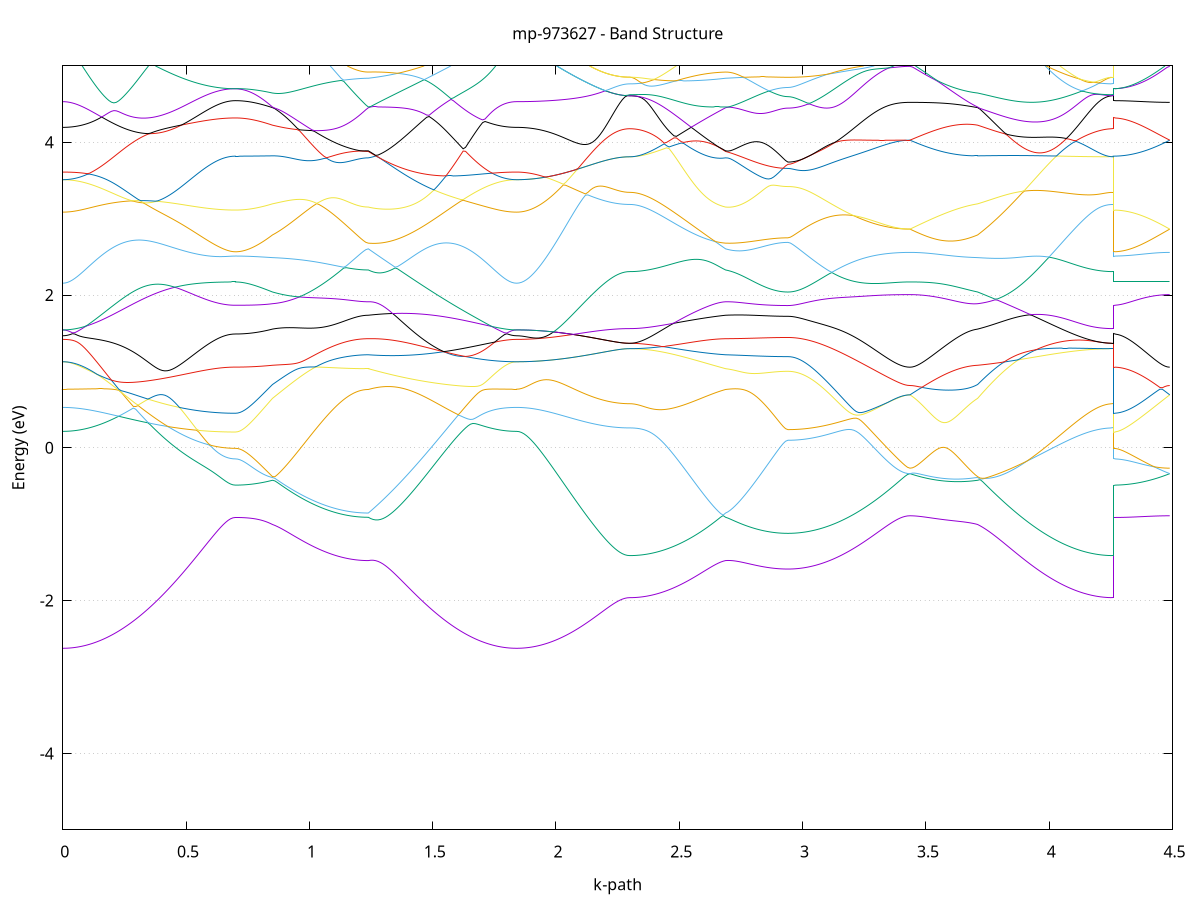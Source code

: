 set title 'mp-973627 - Band Structure'
set xlabel 'k-path'
set ylabel 'Energy (eV)'
set grid y
set yrange [-5:5]
set terminal png size 800,600
set output 'mp-973627_bands_gnuplot.png'
plot '-' using 1:2 with lines notitle, '-' using 1:2 with lines notitle, '-' using 1:2 with lines notitle, '-' using 1:2 with lines notitle, '-' using 1:2 with lines notitle, '-' using 1:2 with lines notitle, '-' using 1:2 with lines notitle, '-' using 1:2 with lines notitle, '-' using 1:2 with lines notitle, '-' using 1:2 with lines notitle, '-' using 1:2 with lines notitle, '-' using 1:2 with lines notitle, '-' using 1:2 with lines notitle, '-' using 1:2 with lines notitle, '-' using 1:2 with lines notitle, '-' using 1:2 with lines notitle, '-' using 1:2 with lines notitle, '-' using 1:2 with lines notitle, '-' using 1:2 with lines notitle, '-' using 1:2 with lines notitle, '-' using 1:2 with lines notitle, '-' using 1:2 with lines notitle, '-' using 1:2 with lines notitle, '-' using 1:2 with lines notitle, '-' using 1:2 with lines notitle, '-' using 1:2 with lines notitle, '-' using 1:2 with lines notitle, '-' using 1:2 with lines notitle, '-' using 1:2 with lines notitle, '-' using 1:2 with lines notitle, '-' using 1:2 with lines notitle, '-' using 1:2 with lines notitle, '-' using 1:2 with lines notitle, '-' using 1:2 with lines notitle, '-' using 1:2 with lines notitle, '-' using 1:2 with lines notitle, '-' using 1:2 with lines notitle, '-' using 1:2 with lines notitle, '-' using 1:2 with lines notitle, '-' using 1:2 with lines notitle, '-' using 1:2 with lines notitle, '-' using 1:2 with lines notitle, '-' using 1:2 with lines notitle, '-' using 1:2 with lines notitle, '-' using 1:2 with lines notitle, '-' using 1:2 with lines notitle, '-' using 1:2 with lines notitle, '-' using 1:2 with lines notitle
0.000000 -37.526588
0.009859 -37.526588
0.019719 -37.526588
0.029578 -37.526588
0.039438 -37.526588
0.049297 -37.526588
0.059157 -37.526588
0.069016 -37.526588
0.078876 -37.526588
0.088735 -37.526588
0.098595 -37.526588
0.108454 -37.526588
0.118314 -37.526588
0.128173 -37.526588
0.138033 -37.526588
0.147892 -37.526588
0.157751 -37.526588
0.167611 -37.526588
0.177470 -37.526588
0.187330 -37.526588
0.197189 -37.526588
0.207049 -37.526588
0.216908 -37.526588
0.226768 -37.526588
0.236627 -37.526588
0.246487 -37.526588
0.256346 -37.526588
0.266206 -37.526588
0.276065 -37.526588
0.285925 -37.526588
0.295784 -37.526588
0.305644 -37.526588
0.315503 -37.526588
0.325362 -37.526588
0.335222 -37.526588
0.345081 -37.526588
0.354941 -37.526588
0.364800 -37.526588
0.374660 -37.526588
0.384519 -37.526588
0.394379 -37.526588
0.404238 -37.526588
0.414098 -37.526588
0.423957 -37.526588
0.433817 -37.526588
0.443676 -37.526588
0.453536 -37.526588
0.463395 -37.526588
0.473254 -37.526588
0.483114 -37.526588
0.492973 -37.526588
0.502833 -37.526588
0.512692 -37.526588
0.522552 -37.526588
0.532411 -37.526588
0.542271 -37.526588
0.552130 -37.526588
0.561990 -37.526588
0.571849 -37.526588
0.581709 -37.526588
0.591568 -37.526588
0.601428 -37.526588
0.611287 -37.526588
0.621146 -37.526588
0.631006 -37.526588
0.640865 -37.526588
0.650725 -37.526588
0.660584 -37.526588
0.670444 -37.526588
0.680303 -37.526588
0.690163 -37.526588
0.700022 -37.526588
0.700022 -37.526588
0.709416 -37.526588
0.718809 -37.526588
0.728203 -37.526588
0.737597 -37.526588
0.746990 -37.526588
0.756384 -37.526588
0.765778 -37.526588
0.775171 -37.526588
0.784565 -37.526588
0.793958 -37.526588
0.803352 -37.526588
0.812746 -37.526588
0.822139 -37.526588
0.831533 -37.526588
0.840927 -37.526588
0.850320 -37.526588
0.850320 -37.526588
0.860287 -37.526588
0.870254 -37.526588
0.880221 -37.526588
0.890188 -37.526588
0.900155 -37.526588
0.910122 -37.526588
0.920089 -37.526588
0.930056 -37.526588
0.940023 -37.526588
0.949990 -37.526588
0.959957 -37.526588
0.969924 -37.526588
0.979891 -37.526588
0.989858 -37.526588
0.999825 -37.526588
1.009792 -37.526588
1.019759 -37.526588
1.029727 -37.526588
1.039694 -37.526588
1.049661 -37.526588
1.059628 -37.526588
1.069595 -37.526588
1.079562 -37.526588
1.089529 -37.526588
1.099496 -37.526588
1.109463 -37.526588
1.119430 -37.526588
1.129397 -37.526588
1.139364 -37.526588
1.149331 -37.526588
1.159298 -37.526588
1.169265 -37.526588
1.179232 -37.526588
1.189199 -37.526588
1.199166 -37.526588
1.209133 -37.526588
1.219100 -37.526588
1.229067 -37.526588
1.239034 -37.526588
1.239034 -37.526588
1.248891 -37.526588
1.258748 -37.526588
1.268604 -37.526588
1.278461 -37.526588
1.288318 -37.526588
1.298175 -37.526588
1.308032 -37.526588
1.317889 -37.526588
1.327746 -37.526588
1.337602 -37.526588
1.347459 -37.526588
1.357316 -37.526588
1.367173 -37.526588
1.377030 -37.526588
1.386887 -37.526588
1.396743 -37.526588
1.406600 -37.526588
1.416457 -37.526588
1.426314 -37.526588
1.436171 -37.526588
1.446028 -37.526588
1.455884 -37.526588
1.465741 -37.526588
1.475598 -37.526588
1.485455 -37.526588
1.495312 -37.526588
1.505169 -37.526588
1.515025 -37.526588
1.524882 -37.526588
1.534739 -37.526588
1.544596 -37.526588
1.554453 -37.526588
1.564310 -37.526588
1.574166 -37.526588
1.584023 -37.526588
1.593880 -37.526588
1.603737 -37.526588
1.613594 -37.526588
1.623451 -37.526588
1.633307 -37.526588
1.643164 -37.526588
1.653021 -37.526588
1.662878 -37.526588
1.672735 -37.526588
1.682592 -37.526588
1.692449 -37.526588
1.702305 -37.526588
1.712162 -37.526588
1.722019 -37.526588
1.731876 -37.526588
1.741733 -37.526588
1.751590 -37.526588
1.761446 -37.526588
1.771303 -37.526588
1.781160 -37.526588
1.791017 -37.526588
1.800874 -37.526588
1.810731 -37.526588
1.820587 -37.526588
1.830444 -37.526588
1.840301 -37.526588
1.840301 -37.526588
1.850273 -37.526588
1.860245 -37.526588
1.870218 -37.526588
1.880190 -37.526588
1.890162 -37.526588
1.900134 -37.526588
1.910106 -37.526588
1.920078 -37.526588
1.930051 -37.526588
1.940023 -37.526588
1.949995 -37.526588
1.959967 -37.526588
1.969939 -37.526588
1.979911 -37.526588
1.989884 -37.526588
1.999856 -37.526588
2.009828 -37.526588
2.019800 -37.526588
2.029772 -37.526588
2.039744 -37.526588
2.049717 -37.526588
2.059689 -37.526588
2.069661 -37.526588
2.079633 -37.526588
2.089605 -37.526588
2.099577 -37.526588
2.109550 -37.526588
2.119522 -37.526588
2.129494 -37.526588
2.139466 -37.526588
2.149438 -37.526588
2.159410 -37.526588
2.169383 -37.526588
2.179355 -37.526588
2.189327 -37.526588
2.199299 -37.526588
2.209271 -37.526588
2.219243 -37.526588
2.229216 -37.526588
2.239188 -37.526588
2.249160 -37.526588
2.259132 -37.526588
2.269104 -37.526588
2.279076 -37.526588
2.289049 -37.526588
2.299021 -37.526588
2.299021 -37.526588
2.308988 -37.526588
2.318955 -37.526588
2.328922 -37.526588
2.338889 -37.526588
2.348856 -37.526588
2.358823 -37.526588
2.368790 -37.526588
2.378757 -37.526588
2.388724 -37.526588
2.398691 -37.526588
2.408658 -37.526588
2.418625 -37.526588
2.428592 -37.526588
2.438559 -37.526588
2.448526 -37.526588
2.458493 -37.526588
2.468460 -37.526588
2.478427 -37.526588
2.488394 -37.526588
2.498361 -37.526588
2.508328 -37.526588
2.518295 -37.526588
2.528262 -37.526588
2.538229 -37.526588
2.548196 -37.526588
2.558163 -37.526588
2.568130 -37.526588
2.578097 -37.526588
2.588064 -37.526588
2.598031 -37.526588
2.607998 -37.526588
2.617965 -37.526588
2.627932 -37.526588
2.637899 -37.526588
2.647866 -37.526588
2.657834 -37.526588
2.667801 -37.526588
2.677768 -37.526588
2.687735 -37.526588
2.687735 -37.526588
2.697457 -37.526588
2.707180 -37.526588
2.716902 -37.526588
2.726625 -37.526588
2.736347 -37.526588
2.746070 -37.526588
2.755792 -37.526588
2.765515 -37.526588
2.775237 -37.526588
2.784960 -37.526588
2.794682 -37.526588
2.804405 -37.526588
2.814127 -37.526588
2.823850 -37.526588
2.833573 -37.526588
2.843295 -37.526588
2.853018 -37.526588
2.862740 -37.526588
2.872463 -37.526588
2.882185 -37.526588
2.891908 -37.526588
2.901630 -37.526588
2.911353 -37.526588
2.921075 -37.526588
2.930798 -37.526588
2.940520 -37.526588
2.940520 -37.526588
2.950420 -37.526588
2.960320 -37.526588
2.970220 -37.526588
2.980120 -37.526588
2.990019 -37.526588
2.999919 -37.526588
3.009819 -37.526588
3.019719 -37.526588
3.029619 -37.526588
3.039518 -37.526588
3.049418 -37.526588
3.059318 -37.526588
3.069218 -37.526588
3.079118 -37.526588
3.089018 -37.526588
3.098917 -37.526588
3.108817 -37.526588
3.118717 -37.526588
3.128617 -37.526588
3.138517 -37.526588
3.148416 -37.526588
3.158316 -37.526588
3.168216 -37.526588
3.178116 -37.526588
3.188016 -37.526588
3.197915 -37.526588
3.207815 -37.526588
3.217715 -37.526588
3.227615 -37.526588
3.237515 -37.526588
3.247414 -37.526588
3.257314 -37.526588
3.267214 -37.526588
3.277114 -37.526588
3.287014 -37.526588
3.296914 -37.526588
3.306813 -37.526588
3.316713 -37.526588
3.326613 -37.526588
3.336513 -37.526588
3.346413 -37.526588
3.356312 -37.526588
3.366212 -37.526588
3.376112 -37.526588
3.386012 -37.526588
3.395912 -37.526588
3.405811 -37.526588
3.415711 -37.526588
3.425611 -37.526588
3.435511 -37.526588
3.435511 -37.526588
3.445304 -37.526588
3.455098 -37.526588
3.464891 -37.526588
3.474685 -37.526588
3.484478 -37.526588
3.494272 -37.526588
3.504065 -37.526588
3.513859 -37.526588
3.523652 -37.526588
3.533446 -37.526588
3.543239 -37.526588
3.553033 -37.526588
3.562826 -37.526588
3.572620 -37.526588
3.582413 -37.526588
3.592207 -37.526588
3.602000 -37.526588
3.611794 -37.526588
3.621587 -37.526588
3.631381 -37.526588
3.641174 -37.526588
3.650968 -37.526588
3.660761 -37.526588
3.670555 -37.526588
3.680348 -37.526588
3.690142 -37.526588
3.699935 -37.526588
3.709729 -37.526588
3.709729 -37.526588
3.719724 -37.526588
3.729719 -37.526588
3.739714 -37.526588
3.749709 -37.526588
3.759704 -37.526588
3.769699 -37.526588
3.779694 -37.526588
3.789689 -37.526588
3.799684 -37.526588
3.809679 -37.526588
3.819674 -37.526588
3.829669 -37.526588
3.839663 -37.526588
3.849658 -37.526588
3.859653 -37.526588
3.869648 -37.526588
3.879643 -37.526588
3.889638 -37.526588
3.899633 -37.526588
3.909628 -37.526588
3.919623 -37.526588
3.929618 -37.526588
3.939613 -37.526588
3.949608 -37.526588
3.959603 -37.526588
3.969598 -37.526588
3.979593 -37.526588
3.989588 -37.526588
3.999583 -37.526588
4.009578 -37.526588
4.019573 -37.526588
4.029568 -37.526588
4.039563 -37.526588
4.049558 -37.526588
4.059553 -37.526588
4.069548 -37.526588
4.079543 -37.526588
4.089538 -37.526588
4.099533 -37.526588
4.109528 -37.526588
4.119523 -37.526588
4.129518 -37.526588
4.139513 -37.526588
4.149508 -37.526588
4.159503 -37.526588
4.169498 -37.526588
4.179493 -37.526588
4.189488 -37.526588
4.199483 -37.526588
4.209478 -37.526588
4.219473 -37.526588
4.229468 -37.526588
4.239463 -37.526588
4.249458 -37.526588
4.259453 -37.526588
4.259453 -37.526588
4.269425 -37.526588
4.279397 -37.526588
4.289369 -37.526588
4.299342 -37.526588
4.309314 -37.526588
4.319286 -37.526588
4.329258 -37.526588
4.339230 -37.526588
4.349202 -37.526588
4.359175 -37.526588
4.369147 -37.526588
4.379119 -37.526588
4.389091 -37.526588
4.399063 -37.526588
4.409035 -37.526588
4.419008 -37.526588
4.428980 -37.526588
4.438952 -37.526588
4.448924 -37.526588
4.458896 -37.526588
4.468868 -37.526588
4.478841 -37.526588
4.488813 -37.526588
e
0.000000 -31.823288
0.009859 -31.823288
0.019719 -31.823288
0.029578 -31.823288
0.039438 -31.823288
0.049297 -31.823288
0.059157 -31.823288
0.069016 -31.823288
0.078876 -31.823188
0.088735 -31.823188
0.098595 -31.823188
0.108454 -31.823188
0.118314 -31.823088
0.128173 -31.823088
0.138033 -31.823088
0.147892 -31.823088
0.157751 -31.822988
0.167611 -31.822988
0.177470 -31.822888
0.187330 -31.822888
0.197189 -31.822888
0.207049 -31.822788
0.216908 -31.822788
0.226768 -31.822688
0.236627 -31.822688
0.246487 -31.822588
0.256346 -31.822588
0.266206 -31.822488
0.276065 -31.822488
0.285925 -31.822388
0.295784 -31.822388
0.305644 -31.822288
0.315503 -31.822188
0.325362 -31.822188
0.335222 -31.822088
0.345081 -31.822088
0.354941 -31.821988
0.364800 -31.821988
0.374660 -31.821888
0.384519 -31.821888
0.394379 -31.821788
0.404238 -31.821688
0.414098 -31.821688
0.423957 -31.821588
0.433817 -31.821588
0.443676 -31.821488
0.453536 -31.821488
0.463395 -31.821388
0.473254 -31.821388
0.483114 -31.821288
0.492973 -31.821288
0.502833 -31.821188
0.512692 -31.821188
0.522552 -31.821188
0.532411 -31.821088
0.542271 -31.821088
0.552130 -31.821088
0.561990 -31.820988
0.571849 -31.820988
0.581709 -31.820988
0.591568 -31.820888
0.601428 -31.820888
0.611287 -31.820888
0.621146 -31.820888
0.631006 -31.820788
0.640865 -31.820788
0.650725 -31.820788
0.660584 -31.820788
0.670444 -31.820788
0.680303 -31.820788
0.690163 -31.820788
0.700022 -31.820788
0.700022 -31.820788
0.709416 -31.820788
0.718809 -31.820788
0.728203 -31.820788
0.737597 -31.820788
0.746990 -31.820788
0.756384 -31.820788
0.765778 -31.820788
0.775171 -31.820788
0.784565 -31.820888
0.793958 -31.820888
0.803352 -31.820888
0.812746 -31.820888
0.822139 -31.820988
0.831533 -31.820988
0.840927 -31.820988
0.850320 -31.820988
0.850320 -31.820988
0.860287 -31.821088
0.870254 -31.821088
0.880221 -31.821088
0.890188 -31.821088
0.900155 -31.821188
0.910122 -31.821188
0.920089 -31.821188
0.930056 -31.821188
0.940023 -31.821288
0.949990 -31.821288
0.959957 -31.821288
0.969924 -31.821288
0.979891 -31.821288
0.989858 -31.821288
0.999825 -31.821388
1.009792 -31.821388
1.019759 -31.821388
1.029727 -31.821388
1.039694 -31.821388
1.049661 -31.821388
1.059628 -31.821488
1.069595 -31.821488
1.079562 -31.821488
1.089529 -31.821488
1.099496 -31.821488
1.109463 -31.821488
1.119430 -31.821488
1.129397 -31.821488
1.139364 -31.821588
1.149331 -31.821588
1.159298 -31.821588
1.169265 -31.821588
1.179232 -31.821588
1.189199 -31.821588
1.199166 -31.821588
1.209133 -31.821588
1.219100 -31.821588
1.229067 -31.821588
1.239034 -31.821588
1.239034 -31.821588
1.248891 -31.821488
1.258748 -31.821388
1.268604 -31.821388
1.278461 -31.821288
1.288318 -31.821188
1.298175 -31.821188
1.308032 -31.821088
1.317889 -31.820988
1.327746 -31.820888
1.337602 -31.820788
1.347459 -31.820788
1.357316 -31.820888
1.367173 -31.820988
1.377030 -31.821088
1.386887 -31.821088
1.396743 -31.821188
1.406600 -31.821288
1.416457 -31.821388
1.426314 -31.821388
1.436171 -31.821488
1.446028 -31.821588
1.455884 -31.821688
1.465741 -31.821688
1.475598 -31.821788
1.485455 -31.821888
1.495312 -31.821988
1.505169 -31.821988
1.515025 -31.822088
1.524882 -31.822188
1.534739 -31.822188
1.544596 -31.822288
1.554453 -31.822388
1.564310 -31.822388
1.574166 -31.822488
1.584023 -31.822488
1.593880 -31.822588
1.603737 -31.822588
1.613594 -31.822688
1.623451 -31.822688
1.633307 -31.822788
1.643164 -31.822788
1.653021 -31.822888
1.662878 -31.822888
1.672735 -31.822988
1.682592 -31.822988
1.692449 -31.822988
1.702305 -31.823088
1.712162 -31.823088
1.722019 -31.823088
1.731876 -31.823188
1.741733 -31.823188
1.751590 -31.823188
1.761446 -31.823188
1.771303 -31.823288
1.781160 -31.823288
1.791017 -31.823288
1.800874 -31.823288
1.810731 -31.823288
1.820587 -31.823288
1.830444 -31.823288
1.840301 -31.823288
1.840301 -31.823288
1.850273 -31.823288
1.860245 -31.823288
1.870218 -31.823288
1.880190 -31.823288
1.890162 -31.823288
1.900134 -31.823288
1.910106 -31.823288
1.920078 -31.823288
1.930051 -31.823288
1.940023 -31.823288
1.949995 -31.823288
1.959967 -31.823288
1.969939 -31.823288
1.979911 -31.823288
1.989884 -31.823288
1.999856 -31.823288
2.009828 -31.823288
2.019800 -31.823288
2.029772 -31.823288
2.039744 -31.823288
2.049717 -31.823288
2.059689 -31.823288
2.069661 -31.823288
2.079633 -31.823288
2.089605 -31.823288
2.099577 -31.823288
2.109550 -31.823288
2.119522 -31.823288
2.129494 -31.823288
2.139466 -31.823288
2.149438 -31.823288
2.159410 -31.823188
2.169383 -31.823188
2.179355 -31.823188
2.189327 -31.823188
2.199299 -31.823188
2.209271 -31.823188
2.219243 -31.823188
2.229216 -31.823188
2.239188 -31.823188
2.249160 -31.823188
2.259132 -31.823188
2.269104 -31.823188
2.279076 -31.823188
2.289049 -31.823188
2.299021 -31.823188
2.299021 -31.823188
2.308988 -31.823188
2.318955 -31.823188
2.328922 -31.823188
2.338889 -31.823188
2.348856 -31.823188
2.358823 -31.823188
2.368790 -31.823188
2.378757 -31.823188
2.388724 -31.823088
2.398691 -31.823088
2.408658 -31.823088
2.418625 -31.823088
2.428592 -31.822988
2.438559 -31.822988
2.448526 -31.822988
2.458493 -31.822888
2.468460 -31.822888
2.478427 -31.822788
2.488394 -31.822788
2.498361 -31.822788
2.508328 -31.822688
2.518295 -31.822688
2.528262 -31.822588
2.538229 -31.822588
2.548196 -31.822488
2.558163 -31.822388
2.568130 -31.822388
2.578097 -31.822288
2.588064 -31.822288
2.598031 -31.822188
2.607998 -31.822088
2.617965 -31.822088
2.627932 -31.821988
2.637899 -31.821888
2.647866 -31.821888
2.657834 -31.821788
2.667801 -31.821688
2.677768 -31.821688
2.687735 -31.821588
2.687735 -31.821588
2.697457 -31.821588
2.707180 -31.821488
2.716902 -31.821488
2.726625 -31.821488
2.736347 -31.821388
2.746070 -31.821388
2.755792 -31.821388
2.765515 -31.821388
2.775237 -31.821288
2.784960 -31.821288
2.794682 -31.821288
2.804405 -31.821188
2.814127 -31.821188
2.823850 -31.821188
2.833573 -31.821088
2.843295 -31.821088
2.853018 -31.821088
2.862740 -31.820988
2.872463 -31.820988
2.882185 -31.820988
2.891908 -31.820988
2.901630 -31.820888
2.911353 -31.820888
2.921075 -31.820888
2.930798 -31.820788
2.940520 -31.820788
2.940520 -31.820788
2.950420 -31.820788
2.960320 -31.820788
2.970220 -31.820788
2.980120 -31.820788
2.990019 -31.820788
2.999919 -31.820788
3.009819 -31.820788
3.019719 -31.820788
3.029619 -31.820788
3.039518 -31.820788
3.049418 -31.820788
3.059318 -31.820788
3.069218 -31.820788
3.079118 -31.820788
3.089018 -31.820788
3.098917 -31.820788
3.108817 -31.820788
3.118717 -31.820788
3.128617 -31.820788
3.138517 -31.820788
3.148416 -31.820788
3.158316 -31.820788
3.168216 -31.820788
3.178116 -31.820788
3.188016 -31.820788
3.197915 -31.820788
3.207815 -31.820788
3.217715 -31.820788
3.227615 -31.820788
3.237515 -31.820788
3.247414 -31.820788
3.257314 -31.820788
3.267214 -31.820788
3.277114 -31.820788
3.287014 -31.820788
3.296914 -31.820788
3.306813 -31.820788
3.316713 -31.820788
3.326613 -31.820788
3.336513 -31.820788
3.346413 -31.820788
3.356312 -31.820788
3.366212 -31.820788
3.376112 -31.820788
3.386012 -31.820788
3.395912 -31.820788
3.405811 -31.820788
3.415711 -31.820788
3.425611 -31.820788
3.435511 -31.820788
3.435511 -31.820788
3.445304 -31.820788
3.455098 -31.820788
3.464891 -31.820788
3.474685 -31.820788
3.484478 -31.820788
3.494272 -31.820788
3.504065 -31.820788
3.513859 -31.820788
3.523652 -31.820788
3.533446 -31.820788
3.543239 -31.820788
3.553033 -31.820788
3.562826 -31.820788
3.572620 -31.820788
3.582413 -31.820888
3.592207 -31.820888
3.602000 -31.820888
3.611794 -31.820888
3.621587 -31.820888
3.631381 -31.820888
3.641174 -31.820888
3.650968 -31.820888
3.660761 -31.820988
3.670555 -31.820988
3.680348 -31.820988
3.690142 -31.820988
3.699935 -31.820988
3.709729 -31.820988
3.709729 -31.820988
3.719724 -31.821088
3.729719 -31.821088
3.739714 -31.821188
3.749709 -31.821188
3.759704 -31.821188
3.769699 -31.821288
3.779694 -31.821288
3.789689 -31.821388
3.799684 -31.821388
3.809679 -31.821488
3.819674 -31.821488
3.829669 -31.821588
3.839663 -31.821588
3.849658 -31.821688
3.859653 -31.821688
3.869648 -31.821788
3.879643 -31.821788
3.889638 -31.821888
3.899633 -31.821888
3.909628 -31.821988
3.919623 -31.822088
3.929618 -31.822088
3.939613 -31.822188
3.949608 -31.822188
3.959603 -31.822288
3.969598 -31.822288
3.979593 -31.822388
3.989588 -31.822388
3.999583 -31.822488
4.009578 -31.822488
4.019573 -31.822588
4.029568 -31.822588
4.039563 -31.822688
4.049558 -31.822688
4.059553 -31.822788
4.069548 -31.822788
4.079543 -31.822888
4.089538 -31.822888
4.099533 -31.822888
4.109528 -31.822988
4.119523 -31.822988
4.129518 -31.822988
4.139513 -31.823088
4.149508 -31.823088
4.159503 -31.823088
4.169498 -31.823088
4.179493 -31.823188
4.189488 -31.823188
4.199483 -31.823188
4.209478 -31.823188
4.219473 -31.823188
4.229468 -31.823188
4.239463 -31.823188
4.249458 -31.823188
4.259453 -31.823188
4.259453 -31.820788
4.269425 -31.820788
4.279397 -31.820788
4.289369 -31.820788
4.299342 -31.820788
4.309314 -31.820788
4.319286 -31.820788
4.329258 -31.820788
4.339230 -31.820788
4.349202 -31.820788
4.359175 -31.820788
4.369147 -31.820788
4.379119 -31.820788
4.389091 -31.820788
4.399063 -31.820788
4.409035 -31.820788
4.419008 -31.820788
4.428980 -31.820788
4.438952 -31.820788
4.448924 -31.820788
4.458896 -31.820788
4.468868 -31.820788
4.478841 -31.820788
4.488813 -31.820788
e
0.000000 -31.818388
0.009859 -31.818388
0.019719 -31.818388
0.029578 -31.818388
0.039438 -31.818388
0.049297 -31.818388
0.059157 -31.818388
0.069016 -31.818388
0.078876 -31.818388
0.088735 -31.818488
0.098595 -31.818488
0.108454 -31.818488
0.118314 -31.818488
0.128173 -31.818588
0.138033 -31.818588
0.147892 -31.818588
0.157751 -31.818688
0.167611 -31.818688
0.177470 -31.818688
0.187330 -31.818788
0.197189 -31.818788
0.207049 -31.818788
0.216908 -31.818888
0.226768 -31.818888
0.236627 -31.818988
0.246487 -31.818988
0.256346 -31.819088
0.266206 -31.819088
0.276065 -31.819188
0.285925 -31.819188
0.295784 -31.819288
0.305644 -31.819288
0.315503 -31.819388
0.325362 -31.819388
0.335222 -31.819488
0.345081 -31.819488
0.354941 -31.819588
0.364800 -31.819588
0.374660 -31.819688
0.384519 -31.819788
0.394379 -31.819788
0.404238 -31.819888
0.414098 -31.819888
0.423957 -31.819988
0.433817 -31.819988
0.443676 -31.820088
0.453536 -31.820088
0.463395 -31.820188
0.473254 -31.820188
0.483114 -31.820188
0.492973 -31.820288
0.502833 -31.820288
0.512692 -31.820388
0.522552 -31.820388
0.532411 -31.820488
0.542271 -31.820488
0.552130 -31.820488
0.561990 -31.820588
0.571849 -31.820588
0.581709 -31.820588
0.591568 -31.820588
0.601428 -31.820688
0.611287 -31.820688
0.621146 -31.820688
0.631006 -31.820688
0.640865 -31.820688
0.650725 -31.820688
0.660584 -31.820788
0.670444 -31.820788
0.680303 -31.820788
0.690163 -31.820788
0.700022 -31.820788
0.700022 -31.820788
0.709416 -31.820788
0.718809 -31.820788
0.728203 -31.820788
0.737597 -31.820788
0.746990 -31.820788
0.756384 -31.820688
0.765778 -31.820688
0.775171 -31.820688
0.784565 -31.820688
0.793958 -31.820688
0.803352 -31.820688
0.812746 -31.820588
0.822139 -31.820588
0.831533 -31.820588
0.840927 -31.820488
0.850320 -31.820488
0.850320 -31.820488
0.860287 -31.820488
0.870254 -31.820488
0.880221 -31.820388
0.890188 -31.820388
0.900155 -31.820388
0.910122 -31.820388
0.920089 -31.820388
0.930056 -31.820288
0.940023 -31.820288
0.949990 -31.820288
0.959957 -31.820288
0.969924 -31.820288
0.979891 -31.820188
0.989858 -31.820188
0.999825 -31.820188
1.009792 -31.820188
1.019759 -31.820188
1.029727 -31.820188
1.039694 -31.820088
1.049661 -31.820088
1.059628 -31.820088
1.069595 -31.820088
1.079562 -31.820088
1.089529 -31.820088
1.099496 -31.820088
1.109463 -31.820088
1.119430 -31.819988
1.129397 -31.819988
1.139364 -31.819988
1.149331 -31.819988
1.159298 -31.819988
1.169265 -31.819988
1.179232 -31.819988
1.189199 -31.819988
1.199166 -31.819988
1.209133 -31.819988
1.219100 -31.819988
1.229067 -31.819988
1.239034 -31.819988
1.239034 -31.819988
1.248891 -31.820088
1.258748 -31.820088
1.268604 -31.820188
1.278461 -31.820288
1.288318 -31.820388
1.298175 -31.820388
1.308032 -31.820488
1.317889 -31.820588
1.327746 -31.820688
1.337602 -31.820788
1.347459 -31.820788
1.357316 -31.820688
1.367173 -31.820588
1.377030 -31.820488
1.386887 -31.820488
1.396743 -31.820388
1.406600 -31.820288
1.416457 -31.820188
1.426314 -31.820188
1.436171 -31.820088
1.446028 -31.819988
1.455884 -31.819988
1.465741 -31.819888
1.475598 -31.819788
1.485455 -31.819688
1.495312 -31.819688
1.505169 -31.819588
1.515025 -31.819488
1.524882 -31.819488
1.534739 -31.819388
1.544596 -31.819388
1.554453 -31.819288
1.564310 -31.819188
1.574166 -31.819188
1.584023 -31.819088
1.593880 -31.819088
1.603737 -31.818988
1.613594 -31.818988
1.623451 -31.818888
1.633307 -31.818888
1.643164 -31.818788
1.653021 -31.818788
1.662878 -31.818688
1.672735 -31.818688
1.682592 -31.818688
1.692449 -31.818588
1.702305 -31.818588
1.712162 -31.818588
1.722019 -31.818488
1.731876 -31.818488
1.741733 -31.818488
1.751590 -31.818488
1.761446 -31.818388
1.771303 -31.818388
1.781160 -31.818388
1.791017 -31.818388
1.800874 -31.818388
1.810731 -31.818388
1.820587 -31.818388
1.830444 -31.818388
1.840301 -31.818388
1.840301 -31.818388
1.850273 -31.818388
1.860245 -31.818388
1.870218 -31.818388
1.880190 -31.818388
1.890162 -31.818388
1.900134 -31.818388
1.910106 -31.818388
1.920078 -31.818388
1.930051 -31.818388
1.940023 -31.818388
1.949995 -31.818388
1.959967 -31.818388
1.969939 -31.818388
1.979911 -31.818388
1.989884 -31.818388
1.999856 -31.818388
2.009828 -31.818388
2.019800 -31.818388
2.029772 -31.818388
2.039744 -31.818388
2.049717 -31.818388
2.059689 -31.818388
2.069661 -31.818388
2.079633 -31.818388
2.089605 -31.818388
2.099577 -31.818388
2.109550 -31.818388
2.119522 -31.818388
2.129494 -31.818388
2.139466 -31.818388
2.149438 -31.818388
2.159410 -31.818388
2.169383 -31.818388
2.179355 -31.818388
2.189327 -31.818388
2.199299 -31.818388
2.209271 -31.818388
2.219243 -31.818388
2.229216 -31.818388
2.239188 -31.818388
2.249160 -31.818388
2.259132 -31.818388
2.269104 -31.818388
2.279076 -31.818388
2.289049 -31.818388
2.299021 -31.818388
2.299021 -31.818388
2.308988 -31.818388
2.318955 -31.818388
2.328922 -31.818388
2.338889 -31.818388
2.348856 -31.818388
2.358823 -31.818388
2.368790 -31.818388
2.378757 -31.818388
2.388724 -31.818488
2.398691 -31.818488
2.408658 -31.818488
2.418625 -31.818488
2.428592 -31.818588
2.438559 -31.818588
2.448526 -31.818588
2.458493 -31.818688
2.468460 -31.818688
2.478427 -31.818688
2.488394 -31.818788
2.498361 -31.818788
2.508328 -31.818888
2.518295 -31.818888
2.528262 -31.818988
2.538229 -31.818988
2.548196 -31.819088
2.558163 -31.819088
2.568130 -31.819188
2.578097 -31.819288
2.588064 -31.819288
2.598031 -31.819388
2.607998 -31.819388
2.617965 -31.819488
2.627932 -31.819588
2.637899 -31.819588
2.647866 -31.819688
2.657834 -31.819788
2.667801 -31.819888
2.677768 -31.819888
2.687735 -31.819988
2.687735 -31.819988
2.697457 -31.819988
2.707180 -31.820088
2.716902 -31.820088
2.726625 -31.820088
2.736347 -31.820088
2.746070 -31.820188
2.755792 -31.820188
2.765515 -31.820188
2.775237 -31.820288
2.784960 -31.820288
2.794682 -31.820288
2.804405 -31.820388
2.814127 -31.820388
2.823850 -31.820388
2.833573 -31.820488
2.843295 -31.820488
2.853018 -31.820488
2.862740 -31.820588
2.872463 -31.820588
2.882185 -31.820588
2.891908 -31.820588
2.901630 -31.820688
2.911353 -31.820688
2.921075 -31.820688
2.930798 -31.820788
2.940520 -31.820788
2.940520 -31.820788
2.950420 -31.820788
2.960320 -31.820788
2.970220 -31.820788
2.980120 -31.820788
2.990019 -31.820788
2.999919 -31.820788
3.009819 -31.820788
3.019719 -31.820788
3.029619 -31.820788
3.039518 -31.820788
3.049418 -31.820788
3.059318 -31.820788
3.069218 -31.820788
3.079118 -31.820788
3.089018 -31.820788
3.098917 -31.820788
3.108817 -31.820788
3.118717 -31.820788
3.128617 -31.820788
3.138517 -31.820788
3.148416 -31.820788
3.158316 -31.820788
3.168216 -31.820788
3.178116 -31.820788
3.188016 -31.820788
3.197915 -31.820788
3.207815 -31.820788
3.217715 -31.820788
3.227615 -31.820788
3.237515 -31.820788
3.247414 -31.820788
3.257314 -31.820788
3.267214 -31.820788
3.277114 -31.820788
3.287014 -31.820788
3.296914 -31.820788
3.306813 -31.820788
3.316713 -31.820788
3.326613 -31.820788
3.336513 -31.820788
3.346413 -31.820788
3.356312 -31.820788
3.366212 -31.820788
3.376112 -31.820788
3.386012 -31.820788
3.395912 -31.820788
3.405811 -31.820788
3.415711 -31.820788
3.425611 -31.820788
3.435511 -31.820788
3.435511 -31.820788
3.445304 -31.820788
3.455098 -31.820788
3.464891 -31.820788
3.474685 -31.820788
3.484478 -31.820788
3.494272 -31.820788
3.504065 -31.820788
3.513859 -31.820788
3.523652 -31.820788
3.533446 -31.820688
3.543239 -31.820688
3.553033 -31.820688
3.562826 -31.820688
3.572620 -31.820688
3.582413 -31.820688
3.592207 -31.820688
3.602000 -31.820688
3.611794 -31.820688
3.621587 -31.820688
3.631381 -31.820588
3.641174 -31.820588
3.650968 -31.820588
3.660761 -31.820588
3.670555 -31.820588
3.680348 -31.820588
3.690142 -31.820588
3.699935 -31.820488
3.709729 -31.820488
3.709729 -31.820488
3.719724 -31.820488
3.729719 -31.820388
3.739714 -31.820388
3.749709 -31.820388
3.759704 -31.820288
3.769699 -31.820288
3.779694 -31.820188
3.789689 -31.820188
3.799684 -31.820088
3.809679 -31.820088
3.819674 -31.819988
3.829669 -31.819988
3.839663 -31.819888
3.849658 -31.819888
3.859653 -31.819788
3.869648 -31.819788
3.879643 -31.819688
3.889638 -31.819688
3.899633 -31.819588
3.909628 -31.819588
3.919623 -31.819488
3.929618 -31.819488
3.939613 -31.819388
3.949608 -31.819388
3.959603 -31.819288
3.969598 -31.819288
3.979593 -31.819188
3.989588 -31.819088
3.999583 -31.819088
4.009578 -31.818988
4.019573 -31.818988
4.029568 -31.818988
4.039563 -31.818888
4.049558 -31.818888
4.059553 -31.818788
4.069548 -31.818788
4.079543 -31.818688
4.089538 -31.818688
4.099533 -31.818688
4.109528 -31.818588
4.119523 -31.818588
4.129518 -31.818588
4.139513 -31.818488
4.149508 -31.818488
4.159503 -31.818488
4.169498 -31.818488
4.179493 -31.818388
4.189488 -31.818388
4.199483 -31.818388
4.209478 -31.818388
4.219473 -31.818388
4.229468 -31.818388
4.239463 -31.818388
4.249458 -31.818388
4.259453 -31.818388
4.259453 -31.820788
4.269425 -31.820788
4.279397 -31.820788
4.289369 -31.820788
4.299342 -31.820788
4.309314 -31.820788
4.319286 -31.820788
4.329258 -31.820788
4.339230 -31.820788
4.349202 -31.820788
4.359175 -31.820788
4.369147 -31.820788
4.379119 -31.820788
4.389091 -31.820788
4.399063 -31.820788
4.409035 -31.820788
4.419008 -31.820788
4.428980 -31.820788
4.438952 -31.820788
4.448924 -31.820788
4.458896 -31.820788
4.468868 -31.820788
4.478841 -31.820788
4.488813 -31.820788
e
0.000000 -31.779388
0.009859 -31.779388
0.019719 -31.779388
0.029578 -31.779388
0.039438 -31.779388
0.049297 -31.779388
0.059157 -31.779388
0.069016 -31.779388
0.078876 -31.779388
0.088735 -31.779388
0.098595 -31.779388
0.108454 -31.779388
0.118314 -31.779388
0.128173 -31.779388
0.138033 -31.779388
0.147892 -31.779388
0.157751 -31.779388
0.167611 -31.779388
0.177470 -31.779388
0.187330 -31.779388
0.197189 -31.779388
0.207049 -31.779388
0.216908 -31.779388
0.226768 -31.779388
0.236627 -31.779388
0.246487 -31.779388
0.256346 -31.779388
0.266206 -31.779388
0.276065 -31.779388
0.285925 -31.779388
0.295784 -31.779388
0.305644 -31.779388
0.315503 -31.779388
0.325362 -31.779388
0.335222 -31.779388
0.345081 -31.779388
0.354941 -31.779388
0.364800 -31.779388
0.374660 -31.779388
0.384519 -31.779388
0.394379 -31.779388
0.404238 -31.779388
0.414098 -31.779388
0.423957 -31.779388
0.433817 -31.779388
0.443676 -31.779388
0.453536 -31.779388
0.463395 -31.779388
0.473254 -31.779388
0.483114 -31.779388
0.492973 -31.779388
0.502833 -31.779388
0.512692 -31.779388
0.522552 -31.779388
0.532411 -31.779388
0.542271 -31.779388
0.552130 -31.779388
0.561990 -31.779388
0.571849 -31.779388
0.581709 -31.779388
0.591568 -31.779388
0.601428 -31.779388
0.611287 -31.779388
0.621146 -31.779388
0.631006 -31.779388
0.640865 -31.779388
0.650725 -31.779388
0.660584 -31.779388
0.670444 -31.779388
0.680303 -31.779388
0.690163 -31.779388
0.700022 -31.779388
0.700022 -31.779388
0.709416 -31.779388
0.718809 -31.779388
0.728203 -31.779388
0.737597 -31.779388
0.746990 -31.779388
0.756384 -31.779388
0.765778 -31.779388
0.775171 -31.779388
0.784565 -31.779388
0.793958 -31.779388
0.803352 -31.779388
0.812746 -31.779388
0.822139 -31.779388
0.831533 -31.779388
0.840927 -31.779388
0.850320 -31.779388
0.850320 -31.779388
0.860287 -31.779388
0.870254 -31.779388
0.880221 -31.779388
0.890188 -31.779388
0.900155 -31.779388
0.910122 -31.779388
0.920089 -31.779388
0.930056 -31.779388
0.940023 -31.779388
0.949990 -31.779388
0.959957 -31.779388
0.969924 -31.779388
0.979891 -31.779388
0.989858 -31.779388
0.999825 -31.779388
1.009792 -31.779388
1.019759 -31.779388
1.029727 -31.779388
1.039694 -31.779388
1.049661 -31.779388
1.059628 -31.779388
1.069595 -31.779388
1.079562 -31.779388
1.089529 -31.779388
1.099496 -31.779388
1.109463 -31.779388
1.119430 -31.779388
1.129397 -31.779388
1.139364 -31.779388
1.149331 -31.779388
1.159298 -31.779388
1.169265 -31.779388
1.179232 -31.779388
1.189199 -31.779388
1.199166 -31.779388
1.209133 -31.779388
1.219100 -31.779388
1.229067 -31.779388
1.239034 -31.779388
1.239034 -31.779388
1.248891 -31.779388
1.258748 -31.779388
1.268604 -31.779388
1.278461 -31.779388
1.288318 -31.779388
1.298175 -31.779388
1.308032 -31.779388
1.317889 -31.779388
1.327746 -31.779388
1.337602 -31.779388
1.347459 -31.779388
1.357316 -31.779388
1.367173 -31.779388
1.377030 -31.779388
1.386887 -31.779388
1.396743 -31.779388
1.406600 -31.779388
1.416457 -31.779388
1.426314 -31.779388
1.436171 -31.779388
1.446028 -31.779388
1.455884 -31.779388
1.465741 -31.779388
1.475598 -31.779388
1.485455 -31.779388
1.495312 -31.779388
1.505169 -31.779388
1.515025 -31.779388
1.524882 -31.779388
1.534739 -31.779388
1.544596 -31.779388
1.554453 -31.779388
1.564310 -31.779388
1.574166 -31.779388
1.584023 -31.779388
1.593880 -31.779388
1.603737 -31.779388
1.613594 -31.779388
1.623451 -31.779388
1.633307 -31.779388
1.643164 -31.779388
1.653021 -31.779388
1.662878 -31.779388
1.672735 -31.779388
1.682592 -31.779388
1.692449 -31.779388
1.702305 -31.779388
1.712162 -31.779388
1.722019 -31.779388
1.731876 -31.779388
1.741733 -31.779388
1.751590 -31.779388
1.761446 -31.779388
1.771303 -31.779388
1.781160 -31.779388
1.791017 -31.779388
1.800874 -31.779388
1.810731 -31.779388
1.820587 -31.779388
1.830444 -31.779388
1.840301 -31.779388
1.840301 -31.779388
1.850273 -31.779388
1.860245 -31.779388
1.870218 -31.779388
1.880190 -31.779388
1.890162 -31.779388
1.900134 -31.779388
1.910106 -31.779388
1.920078 -31.779388
1.930051 -31.779388
1.940023 -31.779388
1.949995 -31.779388
1.959967 -31.779388
1.969939 -31.779388
1.979911 -31.779388
1.989884 -31.779388
1.999856 -31.779388
2.009828 -31.779388
2.019800 -31.779388
2.029772 -31.779388
2.039744 -31.779388
2.049717 -31.779388
2.059689 -31.779388
2.069661 -31.779388
2.079633 -31.779388
2.089605 -31.779388
2.099577 -31.779388
2.109550 -31.779388
2.119522 -31.779388
2.129494 -31.779388
2.139466 -31.779388
2.149438 -31.779388
2.159410 -31.779388
2.169383 -31.779388
2.179355 -31.779388
2.189327 -31.779388
2.199299 -31.779488
2.209271 -31.779488
2.219243 -31.779488
2.229216 -31.779488
2.239188 -31.779488
2.249160 -31.779488
2.259132 -31.779488
2.269104 -31.779488
2.279076 -31.779488
2.289049 -31.779488
2.299021 -31.779488
2.299021 -31.779488
2.308988 -31.779488
2.318955 -31.779488
2.328922 -31.779488
2.338889 -31.779488
2.348856 -31.779488
2.358823 -31.779488
2.368790 -31.779488
2.378757 -31.779488
2.388724 -31.779488
2.398691 -31.779488
2.408658 -31.779488
2.418625 -31.779488
2.428592 -31.779488
2.438559 -31.779488
2.448526 -31.779488
2.458493 -31.779488
2.468460 -31.779488
2.478427 -31.779488
2.488394 -31.779488
2.498361 -31.779488
2.508328 -31.779488
2.518295 -31.779488
2.528262 -31.779488
2.538229 -31.779488
2.548196 -31.779488
2.558163 -31.779488
2.568130 -31.779488
2.578097 -31.779488
2.588064 -31.779488
2.598031 -31.779488
2.607998 -31.779488
2.617965 -31.779388
2.627932 -31.779388
2.637899 -31.779388
2.647866 -31.779388
2.657834 -31.779388
2.667801 -31.779388
2.677768 -31.779388
2.687735 -31.779388
2.687735 -31.779388
2.697457 -31.779388
2.707180 -31.779388
2.716902 -31.779388
2.726625 -31.779388
2.736347 -31.779388
2.746070 -31.779388
2.755792 -31.779388
2.765515 -31.779388
2.775237 -31.779388
2.784960 -31.779388
2.794682 -31.779388
2.804405 -31.779388
2.814127 -31.779388
2.823850 -31.779388
2.833573 -31.779388
2.843295 -31.779388
2.853018 -31.779388
2.862740 -31.779388
2.872463 -31.779388
2.882185 -31.779388
2.891908 -31.779388
2.901630 -31.779388
2.911353 -31.779388
2.921075 -31.779388
2.930798 -31.779388
2.940520 -31.779388
2.940520 -31.779388
2.950420 -31.779388
2.960320 -31.779388
2.970220 -31.779388
2.980120 -31.779388
2.990019 -31.779388
2.999919 -31.779388
3.009819 -31.779388
3.019719 -31.779388
3.029619 -31.779388
3.039518 -31.779388
3.049418 -31.779388
3.059318 -31.779388
3.069218 -31.779388
3.079118 -31.779388
3.089018 -31.779388
3.098917 -31.779388
3.108817 -31.779388
3.118717 -31.779388
3.128617 -31.779388
3.138517 -31.779388
3.148416 -31.779388
3.158316 -31.779388
3.168216 -31.779388
3.178116 -31.779388
3.188016 -31.779388
3.197915 -31.779388
3.207815 -31.779388
3.217715 -31.779388
3.227615 -31.779388
3.237515 -31.779388
3.247414 -31.779388
3.257314 -31.779388
3.267214 -31.779388
3.277114 -31.779388
3.287014 -31.779388
3.296914 -31.779388
3.306813 -31.779388
3.316713 -31.779388
3.326613 -31.779388
3.336513 -31.779388
3.346413 -31.779388
3.356312 -31.779388
3.366212 -31.779388
3.376112 -31.779388
3.386012 -31.779388
3.395912 -31.779388
3.405811 -31.779388
3.415711 -31.779388
3.425611 -31.779388
3.435511 -31.779388
3.435511 -31.779388
3.445304 -31.779388
3.455098 -31.779388
3.464891 -31.779388
3.474685 -31.779388
3.484478 -31.779388
3.494272 -31.779388
3.504065 -31.779388
3.513859 -31.779388
3.523652 -31.779388
3.533446 -31.779388
3.543239 -31.779388
3.553033 -31.779388
3.562826 -31.779388
3.572620 -31.779388
3.582413 -31.779388
3.592207 -31.779388
3.602000 -31.779388
3.611794 -31.779388
3.621587 -31.779388
3.631381 -31.779388
3.641174 -31.779388
3.650968 -31.779388
3.660761 -31.779388
3.670555 -31.779388
3.680348 -31.779388
3.690142 -31.779388
3.699935 -31.779388
3.709729 -31.779388
3.709729 -31.779388
3.719724 -31.779388
3.729719 -31.779388
3.739714 -31.779388
3.749709 -31.779388
3.759704 -31.779388
3.769699 -31.779388
3.779694 -31.779388
3.789689 -31.779388
3.799684 -31.779388
3.809679 -31.779388
3.819674 -31.779388
3.829669 -31.779388
3.839663 -31.779388
3.849658 -31.779388
3.859653 -31.779388
3.869648 -31.779488
3.879643 -31.779488
3.889638 -31.779488
3.899633 -31.779488
3.909628 -31.779488
3.919623 -31.779488
3.929618 -31.779488
3.939613 -31.779488
3.949608 -31.779488
3.959603 -31.779488
3.969598 -31.779488
3.979593 -31.779488
3.989588 -31.779488
3.999583 -31.779488
4.009578 -31.779488
4.019573 -31.779488
4.029568 -31.779488
4.039563 -31.779488
4.049558 -31.779488
4.059553 -31.779488
4.069548 -31.779488
4.079543 -31.779488
4.089538 -31.779488
4.099533 -31.779488
4.109528 -31.779488
4.119523 -31.779488
4.129518 -31.779488
4.139513 -31.779488
4.149508 -31.779488
4.159503 -31.779488
4.169498 -31.779488
4.179493 -31.779488
4.189488 -31.779488
4.199483 -31.779488
4.209478 -31.779488
4.219473 -31.779488
4.229468 -31.779488
4.239463 -31.779488
4.249458 -31.779488
4.259453 -31.779488
4.259453 -31.779388
4.269425 -31.779388
4.279397 -31.779388
4.289369 -31.779388
4.299342 -31.779388
4.309314 -31.779388
4.319286 -31.779388
4.329258 -31.779388
4.339230 -31.779388
4.349202 -31.779388
4.359175 -31.779388
4.369147 -31.779388
4.379119 -31.779388
4.389091 -31.779388
4.399063 -31.779388
4.409035 -31.779388
4.419008 -31.779388
4.428980 -31.779388
4.438952 -31.779388
4.448924 -31.779388
4.458896 -31.779388
4.468868 -31.779388
4.478841 -31.779388
4.488813 -31.779388
e
0.000000 -19.541088
0.009859 -19.541088
0.019719 -19.541088
0.029578 -19.541088
0.039438 -19.541088
0.049297 -19.541088
0.059157 -19.541088
0.069016 -19.541088
0.078876 -19.541088
0.088735 -19.541088
0.098595 -19.541188
0.108454 -19.541188
0.118314 -19.541188
0.128173 -19.541188
0.138033 -19.541188
0.147892 -19.541188
0.157751 -19.541188
0.167611 -19.541188
0.177470 -19.541188
0.187330 -19.541188
0.197189 -19.541288
0.207049 -19.541288
0.216908 -19.541288
0.226768 -19.541288
0.236627 -19.541288
0.246487 -19.541288
0.256346 -19.541288
0.266206 -19.541288
0.276065 -19.541388
0.285925 -19.541388
0.295784 -19.541388
0.305644 -19.541388
0.315503 -19.541388
0.325362 -19.541388
0.335222 -19.541488
0.345081 -19.541488
0.354941 -19.541488
0.364800 -19.541488
0.374660 -19.541488
0.384519 -19.541488
0.394379 -19.541588
0.404238 -19.541588
0.414098 -19.541588
0.423957 -19.541588
0.433817 -19.541588
0.443676 -19.541588
0.453536 -19.541688
0.463395 -19.541688
0.473254 -19.541688
0.483114 -19.541688
0.492973 -19.541688
0.502833 -19.541688
0.512692 -19.541688
0.522552 -19.541688
0.532411 -19.541788
0.542271 -19.541788
0.552130 -19.541788
0.561990 -19.541788
0.571849 -19.541788
0.581709 -19.541788
0.591568 -19.541788
0.601428 -19.541788
0.611287 -19.541788
0.621146 -19.541788
0.631006 -19.541788
0.640865 -19.541788
0.650725 -19.541888
0.660584 -19.541888
0.670444 -19.541888
0.680303 -19.541888
0.690163 -19.541888
0.700022 -19.541888
0.700022 -19.541888
0.709416 -19.541888
0.718809 -19.541888
0.728203 -19.541888
0.737597 -19.541888
0.746990 -19.541788
0.756384 -19.541788
0.765778 -19.541788
0.775171 -19.541788
0.784565 -19.541788
0.793958 -19.541788
0.803352 -19.541788
0.812746 -19.541788
0.822139 -19.541788
0.831533 -19.541788
0.840927 -19.541788
0.850320 -19.541688
0.850320 -19.541688
0.860287 -19.541688
0.870254 -19.541688
0.880221 -19.541688
0.890188 -19.541688
0.900155 -19.541688
0.910122 -19.541688
0.920089 -19.541688
0.930056 -19.541688
0.940023 -19.541688
0.949990 -19.541688
0.959957 -19.541688
0.969924 -19.541688
0.979891 -19.541688
0.989858 -19.541688
0.999825 -19.541688
1.009792 -19.541688
1.019759 -19.541688
1.029727 -19.541688
1.039694 -19.541688
1.049661 -19.541688
1.059628 -19.541688
1.069595 -19.541688
1.079562 -19.541688
1.089529 -19.541688
1.099496 -19.541688
1.109463 -19.541688
1.119430 -19.541688
1.129397 -19.541688
1.139364 -19.541688
1.149331 -19.541688
1.159298 -19.541688
1.169265 -19.541688
1.179232 -19.541688
1.189199 -19.541688
1.199166 -19.541688
1.209133 -19.541688
1.219100 -19.541688
1.229067 -19.541688
1.239034 -19.541688
1.239034 -19.541688
1.248891 -19.541688
1.258748 -19.541688
1.268604 -19.541688
1.278461 -19.541688
1.288318 -19.541688
1.298175 -19.541688
1.308032 -19.541688
1.317889 -19.541688
1.327746 -19.541688
1.337602 -19.541688
1.347459 -19.541688
1.357316 -19.541688
1.367173 -19.541688
1.377030 -19.541688
1.386887 -19.541688
1.396743 -19.541688
1.406600 -19.541688
1.416457 -19.541688
1.426314 -19.541688
1.436171 -19.541688
1.446028 -19.541688
1.455884 -19.541688
1.465741 -19.541688
1.475598 -19.541588
1.485455 -19.541588
1.495312 -19.541588
1.505169 -19.541588
1.515025 -19.541588
1.524882 -19.541588
1.534739 -19.541488
1.544596 -19.541488
1.554453 -19.541488
1.564310 -19.541488
1.574166 -19.541488
1.584023 -19.541388
1.593880 -19.541388
1.603737 -19.541388
1.613594 -19.541388
1.623451 -19.541388
1.633307 -19.541288
1.643164 -19.541288
1.653021 -19.541288
1.662878 -19.541288
1.672735 -19.541288
1.682592 -19.541288
1.692449 -19.541188
1.702305 -19.541188
1.712162 -19.541188
1.722019 -19.541188
1.731876 -19.541188
1.741733 -19.541188
1.751590 -19.541188
1.761446 -19.541188
1.771303 -19.541088
1.781160 -19.541088
1.791017 -19.541088
1.800874 -19.541088
1.810731 -19.541088
1.820587 -19.541088
1.830444 -19.541088
1.840301 -19.541088
1.840301 -19.541088
1.850273 -19.541088
1.860245 -19.541088
1.870218 -19.541088
1.880190 -19.541088
1.890162 -19.541088
1.900134 -19.541088
1.910106 -19.541088
1.920078 -19.541088
1.930051 -19.541088
1.940023 -19.541088
1.949995 -19.541088
1.959967 -19.541088
1.969939 -19.541088
1.979911 -19.541088
1.989884 -19.541088
1.999856 -19.541088
2.009828 -19.541088
2.019800 -19.541088
2.029772 -19.541088
2.039744 -19.541088
2.049717 -19.541088
2.059689 -19.541088
2.069661 -19.541088
2.079633 -19.541088
2.089605 -19.541088
2.099577 -19.541088
2.109550 -19.541088
2.119522 -19.541088
2.129494 -19.541088
2.139466 -19.541088
2.149438 -19.541088
2.159410 -19.541088
2.169383 -19.541088
2.179355 -19.541088
2.189327 -19.541088
2.199299 -19.541088
2.209271 -19.541088
2.219243 -19.541088
2.229216 -19.541088
2.239188 -19.541088
2.249160 -19.541088
2.259132 -19.541088
2.269104 -19.541088
2.279076 -19.541088
2.289049 -19.541088
2.299021 -19.541088
2.299021 -19.541088
2.308988 -19.541088
2.318955 -19.541088
2.328922 -19.541088
2.338889 -19.541088
2.348856 -19.541088
2.358823 -19.541188
2.368790 -19.541188
2.378757 -19.541188
2.388724 -19.541188
2.398691 -19.541188
2.408658 -19.541188
2.418625 -19.541188
2.428592 -19.541188
2.438559 -19.541188
2.448526 -19.541288
2.458493 -19.541288
2.468460 -19.541288
2.478427 -19.541288
2.488394 -19.541288
2.498361 -19.541288
2.508328 -19.541388
2.518295 -19.541388
2.528262 -19.541388
2.538229 -19.541388
2.548196 -19.541388
2.558163 -19.541488
2.568130 -19.541488
2.578097 -19.541488
2.588064 -19.541488
2.598031 -19.541488
2.607998 -19.541588
2.617965 -19.541588
2.627932 -19.541588
2.637899 -19.541588
2.647866 -19.541588
2.657834 -19.541588
2.667801 -19.541688
2.677768 -19.541688
2.687735 -19.541688
2.687735 -19.541688
2.697457 -19.541688
2.707180 -19.541688
2.716902 -19.541688
2.726625 -19.541688
2.736347 -19.541688
2.746070 -19.541688
2.755792 -19.541688
2.765515 -19.541688
2.775237 -19.541688
2.784960 -19.541688
2.794682 -19.541688
2.804405 -19.541688
2.814127 -19.541688
2.823850 -19.541688
2.833573 -19.541688
2.843295 -19.541688
2.853018 -19.541688
2.862740 -19.541688
2.872463 -19.541688
2.882185 -19.541688
2.891908 -19.541688
2.901630 -19.541688
2.911353 -19.541688
2.921075 -19.541688
2.930798 -19.541688
2.940520 -19.541688
2.940520 -19.541688
2.950420 -19.541688
2.960320 -19.541688
2.970220 -19.541788
2.980120 -19.541788
2.990019 -19.541788
2.999919 -19.541788
3.009819 -19.541788
3.019719 -19.541788
3.029619 -19.541788
3.039518 -19.541788
3.049418 -19.541788
3.059318 -19.541788
3.069218 -19.541788
3.079118 -19.541788
3.089018 -19.541788
3.098917 -19.541788
3.108817 -19.541788
3.118717 -19.541788
3.128617 -19.541788
3.138517 -19.541788
3.148416 -19.541788
3.158316 -19.541788
3.168216 -19.541788
3.178116 -19.541788
3.188016 -19.541788
3.197915 -19.541788
3.207815 -19.541788
3.217715 -19.541788
3.227615 -19.541788
3.237515 -19.541788
3.247414 -19.541788
3.257314 -19.541788
3.267214 -19.541788
3.277114 -19.541788
3.287014 -19.541788
3.296914 -19.541788
3.306813 -19.541788
3.316713 -19.541788
3.326613 -19.541788
3.336513 -19.541788
3.346413 -19.541788
3.356312 -19.541788
3.366212 -19.541788
3.376112 -19.541788
3.386012 -19.541788
3.395912 -19.541788
3.405811 -19.541788
3.415711 -19.541788
3.425611 -19.541788
3.435511 -19.541788
3.435511 -19.541788
3.445304 -19.541788
3.455098 -19.541788
3.464891 -19.541788
3.474685 -19.541788
3.484478 -19.541788
3.494272 -19.541788
3.504065 -19.541788
3.513859 -19.541788
3.523652 -19.541788
3.533446 -19.541788
3.543239 -19.541788
3.553033 -19.541788
3.562826 -19.541788
3.572620 -19.541788
3.582413 -19.541788
3.592207 -19.541788
3.602000 -19.541788
3.611794 -19.541788
3.621587 -19.541788
3.631381 -19.541788
3.641174 -19.541788
3.650968 -19.541788
3.660761 -19.541788
3.670555 -19.541788
3.680348 -19.541788
3.690142 -19.541788
3.699935 -19.541788
3.709729 -19.541688
3.709729 -19.541688
3.719724 -19.541688
3.729719 -19.541688
3.739714 -19.541688
3.749709 -19.541688
3.759704 -19.541688
3.769699 -19.541688
3.779694 -19.541688
3.789689 -19.541588
3.799684 -19.541588
3.809679 -19.541588
3.819674 -19.541588
3.829669 -19.541588
3.839663 -19.541588
3.849658 -19.541588
3.859653 -19.541488
3.869648 -19.541488
3.879643 -19.541488
3.889638 -19.541488
3.899633 -19.541488
3.909628 -19.541488
3.919623 -19.541488
3.929618 -19.541388
3.939613 -19.541388
3.949608 -19.541388
3.959603 -19.541388
3.969598 -19.541388
3.979593 -19.541388
3.989588 -19.541288
3.999583 -19.541288
4.009578 -19.541288
4.019573 -19.541288
4.029568 -19.541288
4.039563 -19.541288
4.049558 -19.541288
4.059553 -19.541288
4.069548 -19.541188
4.079543 -19.541188
4.089538 -19.541188
4.099533 -19.541188
4.109528 -19.541188
4.119523 -19.541188
4.129518 -19.541188
4.139513 -19.541188
4.149508 -19.541188
4.159503 -19.541188
4.169498 -19.541188
4.179493 -19.541188
4.189488 -19.541088
4.199483 -19.541088
4.209478 -19.541088
4.219473 -19.541088
4.229468 -19.541088
4.239463 -19.541088
4.249458 -19.541088
4.259453 -19.541088
4.259453 -19.541888
4.269425 -19.541888
4.279397 -19.541888
4.289369 -19.541888
4.299342 -19.541888
4.309314 -19.541888
4.319286 -19.541888
4.329258 -19.541888
4.339230 -19.541888
4.349202 -19.541888
4.359175 -19.541888
4.369147 -19.541888
4.379119 -19.541888
4.389091 -19.541888
4.399063 -19.541788
4.409035 -19.541788
4.419008 -19.541788
4.428980 -19.541788
4.438952 -19.541788
4.448924 -19.541788
4.458896 -19.541788
4.468868 -19.541788
4.478841 -19.541788
4.488813 -19.541788
e
0.000000 -19.541088
0.009859 -19.541088
0.019719 -19.541088
0.029578 -19.541088
0.039438 -19.541088
0.049297 -19.541088
0.059157 -19.541088
0.069016 -19.541088
0.078876 -19.541088
0.088735 -19.541088
0.098595 -19.541088
0.108454 -19.541088
0.118314 -19.541088
0.128173 -19.541088
0.138033 -19.541088
0.147892 -19.541088
0.157751 -19.541188
0.167611 -19.541188
0.177470 -19.541188
0.187330 -19.541188
0.197189 -19.541188
0.207049 -19.541188
0.216908 -19.541188
0.226768 -19.541188
0.236627 -19.541188
0.246487 -19.541188
0.256346 -19.541188
0.266206 -19.541188
0.276065 -19.541288
0.285925 -19.541288
0.295784 -19.541288
0.305644 -19.541288
0.315503 -19.541288
0.325362 -19.541288
0.335222 -19.541288
0.345081 -19.541388
0.354941 -19.541388
0.364800 -19.541388
0.374660 -19.541388
0.384519 -19.541388
0.394379 -19.541388
0.404238 -19.541388
0.414098 -19.541488
0.423957 -19.541488
0.433817 -19.541488
0.443676 -19.541488
0.453536 -19.541488
0.463395 -19.541588
0.473254 -19.541588
0.483114 -19.541588
0.492973 -19.541588
0.502833 -19.541588
0.512692 -19.541588
0.522552 -19.541688
0.532411 -19.541688
0.542271 -19.541688
0.552130 -19.541688
0.561990 -19.541688
0.571849 -19.541688
0.581709 -19.541688
0.591568 -19.541688
0.601428 -19.541788
0.611287 -19.541788
0.621146 -19.541788
0.631006 -19.541788
0.640865 -19.541788
0.650725 -19.541788
0.660584 -19.541788
0.670444 -19.541788
0.680303 -19.541788
0.690163 -19.541788
0.700022 -19.541788
0.700022 -19.541788
0.709416 -19.541788
0.718809 -19.541788
0.728203 -19.541788
0.737597 -19.541788
0.746990 -19.541788
0.756384 -19.541788
0.765778 -19.541788
0.775171 -19.541788
0.784565 -19.541788
0.793958 -19.541788
0.803352 -19.541788
0.812746 -19.541788
0.822139 -19.541788
0.831533 -19.541788
0.840927 -19.541688
0.850320 -19.541688
0.850320 -19.541688
0.860287 -19.541688
0.870254 -19.541688
0.880221 -19.541688
0.890188 -19.541688
0.900155 -19.541588
0.910122 -19.541588
0.920089 -19.541588
0.930056 -19.541588
0.940023 -19.541588
0.949990 -19.541488
0.959957 -19.541488
0.969924 -19.541488
0.979891 -19.541488
0.989858 -19.541388
0.999825 -19.541388
1.009792 -19.541388
1.019759 -19.541288
1.029727 -19.541288
1.039694 -19.541288
1.049661 -19.541288
1.059628 -19.541288
1.069595 -19.541188
1.079562 -19.541188
1.089529 -19.541188
1.099496 -19.541188
1.109463 -19.541088
1.119430 -19.541088
1.129397 -19.541088
1.139364 -19.541088
1.149331 -19.541088
1.159298 -19.541088
1.169265 -19.541088
1.179232 -19.540988
1.189199 -19.540988
1.199166 -19.540988
1.209133 -19.540988
1.219100 -19.540988
1.229067 -19.540988
1.239034 -19.540988
1.239034 -19.540988
1.248891 -19.540988
1.258748 -19.540988
1.268604 -19.540988
1.278461 -19.540988
1.288318 -19.540988
1.298175 -19.540988
1.308032 -19.540988
1.317889 -19.540988
1.327746 -19.540988
1.337602 -19.540988
1.347459 -19.540988
1.357316 -19.540988
1.367173 -19.540988
1.377030 -19.540988
1.386887 -19.540988
1.396743 -19.540988
1.406600 -19.540988
1.416457 -19.540988
1.426314 -19.540988
1.436171 -19.540988
1.446028 -19.540988
1.455884 -19.540988
1.465741 -19.540988
1.475598 -19.540988
1.485455 -19.540988
1.495312 -19.540988
1.505169 -19.540988
1.515025 -19.540988
1.524882 -19.540988
1.534739 -19.540988
1.544596 -19.540988
1.554453 -19.540988
1.564310 -19.540988
1.574166 -19.540988
1.584023 -19.541088
1.593880 -19.541088
1.603737 -19.541088
1.613594 -19.541088
1.623451 -19.541088
1.633307 -19.541088
1.643164 -19.541088
1.653021 -19.541088
1.662878 -19.541088
1.672735 -19.541088
1.682592 -19.541088
1.692449 -19.541088
1.702305 -19.541088
1.712162 -19.541088
1.722019 -19.541088
1.731876 -19.541088
1.741733 -19.541088
1.751590 -19.541088
1.761446 -19.541088
1.771303 -19.541088
1.781160 -19.541088
1.791017 -19.541088
1.800874 -19.541088
1.810731 -19.541088
1.820587 -19.541088
1.830444 -19.541088
1.840301 -19.541088
1.840301 -19.541088
1.850273 -19.541088
1.860245 -19.541088
1.870218 -19.541088
1.880190 -19.541088
1.890162 -19.541088
1.900134 -19.541088
1.910106 -19.541088
1.920078 -19.541088
1.930051 -19.541088
1.940023 -19.541088
1.949995 -19.541088
1.959967 -19.541088
1.969939 -19.541088
1.979911 -19.541088
1.989884 -19.541088
1.999856 -19.541088
2.009828 -19.541088
2.019800 -19.541088
2.029772 -19.541088
2.039744 -19.541088
2.049717 -19.541088
2.059689 -19.541088
2.069661 -19.541088
2.079633 -19.541088
2.089605 -19.541088
2.099577 -19.541088
2.109550 -19.541088
2.119522 -19.541088
2.129494 -19.541088
2.139466 -19.541088
2.149438 -19.541088
2.159410 -19.541088
2.169383 -19.541088
2.179355 -19.541088
2.189327 -19.541088
2.199299 -19.541088
2.209271 -19.541088
2.219243 -19.541088
2.229216 -19.541088
2.239188 -19.541088
2.249160 -19.541088
2.259132 -19.541088
2.269104 -19.541088
2.279076 -19.541088
2.289049 -19.541088
2.299021 -19.541088
2.299021 -19.541088
2.308988 -19.541088
2.318955 -19.541088
2.328922 -19.541088
2.338889 -19.541088
2.348856 -19.541088
2.358823 -19.541088
2.368790 -19.541088
2.378757 -19.541088
2.388724 -19.541088
2.398691 -19.541088
2.408658 -19.541088
2.418625 -19.541088
2.428592 -19.541088
2.438559 -19.541088
2.448526 -19.541088
2.458493 -19.541088
2.468460 -19.541088
2.478427 -19.541088
2.488394 -19.541088
2.498361 -19.541088
2.508328 -19.541088
2.518295 -19.541088
2.528262 -19.541088
2.538229 -19.541088
2.548196 -19.541088
2.558163 -19.541088
2.568130 -19.541088
2.578097 -19.541088
2.588064 -19.541088
2.598031 -19.540988
2.607998 -19.540988
2.617965 -19.540988
2.627932 -19.540988
2.637899 -19.540988
2.647866 -19.540988
2.657834 -19.540988
2.667801 -19.540988
2.677768 -19.540988
2.687735 -19.540988
2.687735 -19.540988
2.697457 -19.540988
2.707180 -19.540988
2.716902 -19.540988
2.726625 -19.540988
2.736347 -19.540988
2.746070 -19.540988
2.755792 -19.540988
2.765515 -19.540988
2.775237 -19.540988
2.784960 -19.540988
2.794682 -19.540988
2.804405 -19.540988
2.814127 -19.540988
2.823850 -19.540988
2.833573 -19.540988
2.843295 -19.540988
2.853018 -19.540988
2.862740 -19.540988
2.872463 -19.540988
2.882185 -19.540988
2.891908 -19.540988
2.901630 -19.540988
2.911353 -19.540988
2.921075 -19.540988
2.930798 -19.540988
2.940520 -19.540988
2.940520 -19.540988
2.950420 -19.540988
2.960320 -19.540988
2.970220 -19.540988
2.980120 -19.540988
2.990019 -19.540988
2.999919 -19.540988
3.009819 -19.540988
3.019719 -19.541088
3.029619 -19.541088
3.039518 -19.541088
3.049418 -19.541088
3.059318 -19.541088
3.069218 -19.541088
3.079118 -19.541188
3.089018 -19.541188
3.098917 -19.541188
3.108817 -19.541188
3.118717 -19.541188
3.128617 -19.541288
3.138517 -19.541288
3.148416 -19.541288
3.158316 -19.541288
3.168216 -19.541388
3.178116 -19.541388
3.188016 -19.541388
3.197915 -19.541388
3.207815 -19.541488
3.217715 -19.541488
3.227615 -19.541488
3.237515 -19.541488
3.247414 -19.541588
3.257314 -19.541588
3.267214 -19.541588
3.277114 -19.541588
3.287014 -19.541688
3.296914 -19.541688
3.306813 -19.541688
3.316713 -19.541688
3.326613 -19.541688
3.336513 -19.541788
3.346413 -19.541788
3.356312 -19.541788
3.366212 -19.541788
3.376112 -19.541788
3.386012 -19.541788
3.395912 -19.541788
3.405811 -19.541788
3.415711 -19.541788
3.425611 -19.541788
3.435511 -19.541788
3.435511 -19.541788
3.445304 -19.541788
3.455098 -19.541788
3.464891 -19.541788
3.474685 -19.541788
3.484478 -19.541788
3.494272 -19.541788
3.504065 -19.541788
3.513859 -19.541788
3.523652 -19.541788
3.533446 -19.541788
3.543239 -19.541788
3.553033 -19.541788
3.562826 -19.541788
3.572620 -19.541788
3.582413 -19.541788
3.592207 -19.541788
3.602000 -19.541788
3.611794 -19.541788
3.621587 -19.541788
3.631381 -19.541788
3.641174 -19.541788
3.650968 -19.541788
3.660761 -19.541788
3.670555 -19.541788
3.680348 -19.541788
3.690142 -19.541688
3.699935 -19.541688
3.709729 -19.541688
3.709729 -19.541688
3.719724 -19.541688
3.729719 -19.541688
3.739714 -19.541688
3.749709 -19.541688
3.759704 -19.541688
3.769699 -19.541588
3.779694 -19.541588
3.789689 -19.541588
3.799684 -19.541588
3.809679 -19.541588
3.819674 -19.541588
3.829669 -19.541488
3.839663 -19.541488
3.849658 -19.541488
3.859653 -19.541488
3.869648 -19.541488
3.879643 -19.541388
3.889638 -19.541388
3.899633 -19.541388
3.909628 -19.541388
3.919623 -19.541388
3.929618 -19.541388
3.939613 -19.541288
3.949608 -19.541288
3.959603 -19.541288
3.969598 -19.541288
3.979593 -19.541288
3.989588 -19.541288
3.999583 -19.541288
4.009578 -19.541288
4.019573 -19.541188
4.029568 -19.541188
4.039563 -19.541188
4.049558 -19.541188
4.059553 -19.541188
4.069548 -19.541188
4.079543 -19.541188
4.089538 -19.541188
4.099533 -19.541188
4.109528 -19.541188
4.119523 -19.541188
4.129518 -19.541188
4.139513 -19.541188
4.149508 -19.541188
4.159503 -19.541088
4.169498 -19.541088
4.179493 -19.541088
4.189488 -19.541088
4.199483 -19.541088
4.209478 -19.541088
4.219473 -19.541088
4.229468 -19.541088
4.239463 -19.541088
4.249458 -19.541088
4.259453 -19.541088
4.259453 -19.541788
4.269425 -19.541788
4.279397 -19.541788
4.289369 -19.541788
4.299342 -19.541788
4.309314 -19.541788
4.319286 -19.541788
4.329258 -19.541788
4.339230 -19.541788
4.349202 -19.541788
4.359175 -19.541788
4.369147 -19.541788
4.379119 -19.541788
4.389091 -19.541788
4.399063 -19.541788
4.409035 -19.541788
4.419008 -19.541788
4.428980 -19.541788
4.438952 -19.541788
4.448924 -19.541788
4.458896 -19.541788
4.468868 -19.541788
4.478841 -19.541788
4.488813 -19.541788
e
0.000000 -19.540788
0.009859 -19.540788
0.019719 -19.540788
0.029578 -19.540788
0.039438 -19.540788
0.049297 -19.540788
0.059157 -19.540788
0.069016 -19.540788
0.078876 -19.540788
0.088735 -19.540788
0.098595 -19.540788
0.108454 -19.540788
0.118314 -19.540788
0.128173 -19.540788
0.138033 -19.540788
0.147892 -19.540788
0.157751 -19.540788
0.167611 -19.540788
0.177470 -19.540788
0.187330 -19.540788
0.197189 -19.540788
0.207049 -19.540788
0.216908 -19.540788
0.226768 -19.540788
0.236627 -19.540788
0.246487 -19.540788
0.256346 -19.540788
0.266206 -19.540788
0.276065 -19.540688
0.285925 -19.540688
0.295784 -19.540688
0.305644 -19.540688
0.315503 -19.540688
0.325362 -19.540688
0.335222 -19.540688
0.345081 -19.540688
0.354941 -19.540688
0.364800 -19.540688
0.374660 -19.540688
0.384519 -19.540688
0.394379 -19.540688
0.404238 -19.540688
0.414098 -19.540688
0.423957 -19.540688
0.433817 -19.540688
0.443676 -19.540688
0.453536 -19.540688
0.463395 -19.540688
0.473254 -19.540688
0.483114 -19.540688
0.492973 -19.540688
0.502833 -19.540688
0.512692 -19.540688
0.522552 -19.540688
0.532411 -19.540688
0.542271 -19.540688
0.552130 -19.540688
0.561990 -19.540688
0.571849 -19.540688
0.581709 -19.540688
0.591568 -19.540688
0.601428 -19.540688
0.611287 -19.540688
0.621146 -19.540688
0.631006 -19.540688
0.640865 -19.540688
0.650725 -19.540688
0.660584 -19.540688
0.670444 -19.540688
0.680303 -19.540688
0.690163 -19.540688
0.700022 -19.540688
0.700022 -19.540688
0.709416 -19.540688
0.718809 -19.540688
0.728203 -19.540688
0.737597 -19.540688
0.746990 -19.540688
0.756384 -19.540688
0.765778 -19.540688
0.775171 -19.540688
0.784565 -19.540688
0.793958 -19.540688
0.803352 -19.540688
0.812746 -19.540688
0.822139 -19.540688
0.831533 -19.540688
0.840927 -19.540688
0.850320 -19.540688
0.850320 -19.540688
0.860287 -19.540688
0.870254 -19.540688
0.880221 -19.540688
0.890188 -19.540688
0.900155 -19.540688
0.910122 -19.540688
0.920089 -19.540688
0.930056 -19.540688
0.940023 -19.540688
0.949990 -19.540688
0.959957 -19.540688
0.969924 -19.540688
0.979891 -19.540688
0.989858 -19.540688
0.999825 -19.540688
1.009792 -19.540688
1.019759 -19.540688
1.029727 -19.540688
1.039694 -19.540688
1.049661 -19.540688
1.059628 -19.540688
1.069595 -19.540688
1.079562 -19.540688
1.089529 -19.540688
1.099496 -19.540688
1.109463 -19.540688
1.119430 -19.540688
1.129397 -19.540688
1.139364 -19.540688
1.149331 -19.540688
1.159298 -19.540688
1.169265 -19.540688
1.179232 -19.540688
1.189199 -19.540688
1.199166 -19.540688
1.209133 -19.540688
1.219100 -19.540688
1.229067 -19.540688
1.239034 -19.540688
1.239034 -19.540688
1.248891 -19.540688
1.258748 -19.540688
1.268604 -19.540688
1.278461 -19.540688
1.288318 -19.540688
1.298175 -19.540688
1.308032 -19.540688
1.317889 -19.540688
1.327746 -19.540688
1.337602 -19.540688
1.347459 -19.540688
1.357316 -19.540688
1.367173 -19.540688
1.377030 -19.540688
1.386887 -19.540688
1.396743 -19.540688
1.406600 -19.540688
1.416457 -19.540688
1.426314 -19.540688
1.436171 -19.540688
1.446028 -19.540688
1.455884 -19.540688
1.465741 -19.540688
1.475598 -19.540688
1.485455 -19.540688
1.495312 -19.540688
1.505169 -19.540688
1.515025 -19.540688
1.524882 -19.540688
1.534739 -19.540688
1.544596 -19.540688
1.554453 -19.540688
1.564310 -19.540788
1.574166 -19.540788
1.584023 -19.540788
1.593880 -19.540788
1.603737 -19.540788
1.613594 -19.540788
1.623451 -19.540788
1.633307 -19.540788
1.643164 -19.540788
1.653021 -19.540788
1.662878 -19.540788
1.672735 -19.540788
1.682592 -19.540788
1.692449 -19.540788
1.702305 -19.540788
1.712162 -19.540788
1.722019 -19.540788
1.731876 -19.540788
1.741733 -19.540788
1.751590 -19.540788
1.761446 -19.540788
1.771303 -19.540788
1.781160 -19.540788
1.791017 -19.540788
1.800874 -19.540788
1.810731 -19.540788
1.820587 -19.540788
1.830444 -19.540788
1.840301 -19.540788
1.840301 -19.540788
1.850273 -19.540788
1.860245 -19.540788
1.870218 -19.540788
1.880190 -19.540788
1.890162 -19.540788
1.900134 -19.540788
1.910106 -19.540788
1.920078 -19.540788
1.930051 -19.540788
1.940023 -19.540788
1.949995 -19.540788
1.959967 -19.540788
1.969939 -19.540788
1.979911 -19.540788
1.989884 -19.540788
1.999856 -19.540788
2.009828 -19.540788
2.019800 -19.540788
2.029772 -19.540788
2.039744 -19.540788
2.049717 -19.540788
2.059689 -19.540788
2.069661 -19.540788
2.079633 -19.540788
2.089605 -19.540688
2.099577 -19.540688
2.109550 -19.540688
2.119522 -19.540688
2.129494 -19.540688
2.139466 -19.540688
2.149438 -19.540688
2.159410 -19.540688
2.169383 -19.540688
2.179355 -19.540688
2.189327 -19.540688
2.199299 -19.540688
2.209271 -19.540688
2.219243 -19.540688
2.229216 -19.540688
2.239188 -19.540688
2.249160 -19.540688
2.259132 -19.540688
2.269104 -19.540688
2.279076 -19.540688
2.289049 -19.540688
2.299021 -19.540688
2.299021 -19.540688
2.308988 -19.540688
2.318955 -19.540688
2.328922 -19.540688
2.338889 -19.540688
2.348856 -19.540688
2.358823 -19.540688
2.368790 -19.540688
2.378757 -19.540688
2.388724 -19.540688
2.398691 -19.540688
2.408658 -19.540688
2.418625 -19.540688
2.428592 -19.540688
2.438559 -19.540688
2.448526 -19.540688
2.458493 -19.540688
2.468460 -19.540688
2.478427 -19.540688
2.488394 -19.540688
2.498361 -19.540688
2.508328 -19.540688
2.518295 -19.540688
2.528262 -19.540688
2.538229 -19.540688
2.548196 -19.540688
2.558163 -19.540688
2.568130 -19.540688
2.578097 -19.540688
2.588064 -19.540688
2.598031 -19.540688
2.607998 -19.540688
2.617965 -19.540688
2.627932 -19.540688
2.637899 -19.540688
2.647866 -19.540688
2.657834 -19.540688
2.667801 -19.540688
2.677768 -19.540688
2.687735 -19.540688
2.687735 -19.540688
2.697457 -19.540688
2.707180 -19.540688
2.716902 -19.540688
2.726625 -19.540688
2.736347 -19.540688
2.746070 -19.540688
2.755792 -19.540688
2.765515 -19.540688
2.775237 -19.540688
2.784960 -19.540688
2.794682 -19.540688
2.804405 -19.540688
2.814127 -19.540688
2.823850 -19.540688
2.833573 -19.540688
2.843295 -19.540688
2.853018 -19.540688
2.862740 -19.540688
2.872463 -19.540688
2.882185 -19.540688
2.891908 -19.540688
2.901630 -19.540688
2.911353 -19.540688
2.921075 -19.540688
2.930798 -19.540688
2.940520 -19.540688
2.940520 -19.540688
2.950420 -19.540688
2.960320 -19.540688
2.970220 -19.540688
2.980120 -19.540688
2.990019 -19.540688
2.999919 -19.540688
3.009819 -19.540688
3.019719 -19.540688
3.029619 -19.540688
3.039518 -19.540688
3.049418 -19.540688
3.059318 -19.540688
3.069218 -19.540688
3.079118 -19.540688
3.089018 -19.540688
3.098917 -19.540688
3.108817 -19.540688
3.118717 -19.540688
3.128617 -19.540688
3.138517 -19.540688
3.148416 -19.540688
3.158316 -19.540688
3.168216 -19.540688
3.178116 -19.540688
3.188016 -19.540688
3.197915 -19.540688
3.207815 -19.540688
3.217715 -19.540688
3.227615 -19.540688
3.237515 -19.540688
3.247414 -19.540688
3.257314 -19.540688
3.267214 -19.540688
3.277114 -19.540688
3.287014 -19.540688
3.296914 -19.540688
3.306813 -19.540688
3.316713 -19.540688
3.326613 -19.540688
3.336513 -19.540688
3.346413 -19.540688
3.356312 -19.540688
3.366212 -19.540688
3.376112 -19.540688
3.386012 -19.540688
3.395912 -19.540688
3.405811 -19.540688
3.415711 -19.540688
3.425611 -19.540688
3.435511 -19.540688
3.435511 -19.540688
3.445304 -19.540688
3.455098 -19.540688
3.464891 -19.540688
3.474685 -19.540688
3.484478 -19.540688
3.494272 -19.540688
3.504065 -19.540688
3.513859 -19.540688
3.523652 -19.540688
3.533446 -19.540688
3.543239 -19.540688
3.553033 -19.540688
3.562826 -19.540688
3.572620 -19.540688
3.582413 -19.540688
3.592207 -19.540688
3.602000 -19.540688
3.611794 -19.540688
3.621587 -19.540688
3.631381 -19.540688
3.641174 -19.540688
3.650968 -19.540688
3.660761 -19.540688
3.670555 -19.540688
3.680348 -19.540688
3.690142 -19.540688
3.699935 -19.540688
3.709729 -19.540688
3.709729 -19.540688
3.719724 -19.540688
3.729719 -19.540688
3.739714 -19.540688
3.749709 -19.540688
3.759704 -19.540688
3.769699 -19.540688
3.779694 -19.540688
3.789689 -19.540688
3.799684 -19.540688
3.809679 -19.540688
3.819674 -19.540688
3.829669 -19.540688
3.839663 -19.540688
3.849658 -19.540688
3.859653 -19.540688
3.869648 -19.540688
3.879643 -19.540688
3.889638 -19.540688
3.899633 -19.540688
3.909628 -19.540688
3.919623 -19.540688
3.929618 -19.540688
3.939613 -19.540688
3.949608 -19.540688
3.959603 -19.540688
3.969598 -19.540688
3.979593 -19.540688
3.989588 -19.540688
3.999583 -19.540688
4.009578 -19.540688
4.019573 -19.540688
4.029568 -19.540688
4.039563 -19.540688
4.049558 -19.540688
4.059553 -19.540688
4.069548 -19.540688
4.079543 -19.540688
4.089538 -19.540688
4.099533 -19.540688
4.109528 -19.540688
4.119523 -19.540688
4.129518 -19.540688
4.139513 -19.540688
4.149508 -19.540688
4.159503 -19.540688
4.169498 -19.540688
4.179493 -19.540688
4.189488 -19.540688
4.199483 -19.540688
4.209478 -19.540688
4.219473 -19.540688
4.229468 -19.540688
4.239463 -19.540688
4.249458 -19.540688
4.259453 -19.540688
4.259453 -19.540688
4.269425 -19.540688
4.279397 -19.540688
4.289369 -19.540688
4.299342 -19.540688
4.309314 -19.540688
4.319286 -19.540688
4.329258 -19.540688
4.339230 -19.540688
4.349202 -19.540688
4.359175 -19.540688
4.369147 -19.540688
4.379119 -19.540688
4.389091 -19.540688
4.399063 -19.540688
4.409035 -19.540688
4.419008 -19.540688
4.428980 -19.540688
4.438952 -19.540688
4.448924 -19.540688
4.458896 -19.540688
4.468868 -19.540688
4.478841 -19.540688
4.488813 -19.540688
e
0.000000 -15.378488
0.009859 -15.378588
0.019719 -15.378588
0.029578 -15.378588
0.039438 -15.378688
0.049297 -15.378788
0.059157 -15.378788
0.069016 -15.378888
0.078876 -15.379088
0.088735 -15.379188
0.098595 -15.379288
0.108454 -15.379488
0.118314 -15.379688
0.128173 -15.379788
0.138033 -15.379988
0.147892 -15.380188
0.157751 -15.380388
0.167611 -15.380688
0.177470 -15.380888
0.187330 -15.381088
0.197189 -15.381388
0.207049 -15.381588
0.216908 -15.381788
0.226768 -15.382088
0.236627 -15.382388
0.246487 -15.382588
0.256346 -15.382888
0.266206 -15.383188
0.276065 -15.383388
0.285925 -15.383688
0.295784 -15.383988
0.305644 -15.384188
0.315503 -15.384488
0.325362 -15.384788
0.335222 -15.384988
0.345081 -15.385288
0.354941 -15.385588
0.364800 -15.385788
0.374660 -15.386088
0.384519 -15.386388
0.394379 -15.386588
0.404238 -15.386888
0.414098 -15.387088
0.423957 -15.387388
0.433817 -15.387588
0.443676 -15.387788
0.453536 -15.388088
0.463395 -15.388288
0.473254 -15.388488
0.483114 -15.388688
0.492973 -15.388888
0.502833 -15.389088
0.512692 -15.389288
0.522552 -15.389388
0.532411 -15.389588
0.542271 -15.389788
0.552130 -15.389888
0.561990 -15.390088
0.571849 -15.390188
0.581709 -15.390288
0.591568 -15.390388
0.601428 -15.390588
0.611287 -15.390688
0.621146 -15.390688
0.631006 -15.390788
0.640865 -15.390888
0.650725 -15.390888
0.660584 -15.390988
0.670444 -15.390988
0.680303 -15.391088
0.690163 -15.391088
0.700022 -15.391088
0.700022 -15.391088
0.709416 -15.390988
0.718809 -15.390988
0.728203 -15.390788
0.737597 -15.390688
0.746990 -15.390388
0.756384 -15.390088
0.765778 -15.389788
0.775171 -15.389388
0.784565 -15.388988
0.793958 -15.388488
0.803352 -15.387988
0.812746 -15.387388
0.822139 -15.386788
0.831533 -15.386088
0.840927 -15.385388
0.850320 -15.385188
0.850320 -15.385188
0.860287 -15.385088
0.870254 -15.384988
0.880221 -15.384888
0.890188 -15.384788
0.900155 -15.384588
0.910122 -15.384388
0.920089 -15.384088
0.930056 -15.383888
0.940023 -15.383588
0.949990 -15.383288
0.959957 -15.382888
0.969924 -15.382488
0.979891 -15.382088
0.989858 -15.381688
0.999825 -15.381188
1.009792 -15.380688
1.019759 -15.380188
1.029727 -15.379688
1.039694 -15.379088
1.049661 -15.378488
1.059628 -15.377888
1.069595 -15.377288
1.079562 -15.376588
1.089529 -15.375988
1.099496 -15.375288
1.109463 -15.374588
1.119430 -15.373788
1.129397 -15.373088
1.139364 -15.372288
1.149331 -15.371488
1.159298 -15.370688
1.169265 -15.369888
1.179232 -15.368988
1.189199 -15.368188
1.199166 -15.367288
1.209133 -15.366388
1.219100 -15.365488
1.229067 -15.364588
1.239034 -15.363888
1.239034 -15.363888
1.248891 -15.363088
1.258748 -15.362388
1.268604 -15.361588
1.278461 -15.360788
1.288318 -15.359988
1.298175 -15.359188
1.308032 -15.358488
1.317889 -15.357988
1.327746 -15.358788
1.337602 -15.359488
1.347459 -15.360288
1.357316 -15.360988
1.367173 -15.361688
1.377030 -15.362388
1.386887 -15.363088
1.396743 -15.363788
1.406600 -15.364388
1.416457 -15.365088
1.426314 -15.365688
1.436171 -15.366288
1.446028 -15.366988
1.455884 -15.367588
1.465741 -15.368088
1.475598 -15.368688
1.485455 -15.369188
1.495312 -15.369788
1.505169 -15.370288
1.515025 -15.370788
1.524882 -15.371288
1.534739 -15.371788
1.544596 -15.372188
1.554453 -15.372588
1.564310 -15.373088
1.574166 -15.373488
1.584023 -15.373888
1.593880 -15.374188
1.603737 -15.374588
1.613594 -15.374888
1.623451 -15.375188
1.633307 -15.375588
1.643164 -15.375788
1.653021 -15.376088
1.662878 -15.376388
1.672735 -15.376588
1.682592 -15.376788
1.692449 -15.377088
1.702305 -15.377188
1.712162 -15.377388
1.722019 -15.377588
1.731876 -15.377688
1.741733 -15.377888
1.751590 -15.377988
1.761446 -15.378088
1.771303 -15.378188
1.781160 -15.378288
1.791017 -15.378388
1.800874 -15.378388
1.810731 -15.378488
1.820587 -15.378488
1.830444 -15.378488
1.840301 -15.378488
1.840301 -15.378488
1.850273 -15.378588
1.860245 -15.378588
1.870218 -15.378588
1.880190 -15.378588
1.890162 -15.378588
1.900134 -15.378588
1.910106 -15.378688
1.920078 -15.378688
1.930051 -15.378788
1.940023 -15.378788
1.949995 -15.378888
1.959967 -15.378888
1.969939 -15.378988
1.979911 -15.379088
1.989884 -15.379088
1.999856 -15.379188
2.009828 -15.379288
2.019800 -15.379388
2.029772 -15.379388
2.039744 -15.379488
2.049717 -15.379588
2.059689 -15.379688
2.069661 -15.379788
2.079633 -15.379888
2.089605 -15.379888
2.099577 -15.379988
2.109550 -15.380088
2.119522 -15.380188
2.129494 -15.380288
2.139466 -15.380288
2.149438 -15.380388
2.159410 -15.380488
2.169383 -15.380488
2.179355 -15.380588
2.189327 -15.380588
2.199299 -15.380688
2.209271 -15.380688
2.219243 -15.380788
2.229216 -15.380788
2.239188 -15.380888
2.249160 -15.380888
2.259132 -15.380888
2.269104 -15.380888
2.279076 -15.380888
2.289049 -15.380988
2.299021 -15.380988
2.299021 -15.380988
2.308988 -15.380888
2.318955 -15.380888
2.328922 -15.380788
2.338889 -15.380688
2.348856 -15.380588
2.358823 -15.380488
2.368790 -15.380288
2.378757 -15.380088
2.388724 -15.379888
2.398691 -15.379688
2.408658 -15.379388
2.418625 -15.379088
2.428592 -15.378788
2.438559 -15.378488
2.448526 -15.378188
2.458493 -15.377788
2.468460 -15.377388
2.478427 -15.376888
2.488394 -15.376488
2.498361 -15.375988
2.508328 -15.375488
2.518295 -15.374988
2.528262 -15.374488
2.538229 -15.373888
2.548196 -15.373388
2.558163 -15.372788
2.568130 -15.372188
2.578097 -15.371588
2.588064 -15.370888
2.598031 -15.370288
2.607998 -15.369588
2.617965 -15.368988
2.627932 -15.368288
2.637899 -15.367588
2.647866 -15.366788
2.657834 -15.366088
2.667801 -15.365388
2.677768 -15.364588
2.687735 -15.363888
2.687735 -15.363888
2.697457 -15.363588
2.707180 -15.363188
2.716902 -15.362888
2.726625 -15.362588
2.736347 -15.362288
2.746070 -15.361888
2.755792 -15.361588
2.765515 -15.361188
2.775237 -15.360888
2.784960 -15.360688
2.794682 -15.360488
2.804405 -15.360388
2.814127 -15.360188
2.823850 -15.360088
2.833573 -15.360088
2.843295 -15.359988
2.853018 -15.359988
2.862740 -15.359988
2.872463 -15.359988
2.882185 -15.360088
2.891908 -15.360088
2.901630 -15.360088
2.911353 -15.360188
2.921075 -15.360188
2.930798 -15.360188
2.940520 -15.360188
2.940520 -15.360188
2.950420 -15.360288
2.960320 -15.360788
2.970220 -15.361388
2.980120 -15.362188
2.990019 -15.362988
2.999919 -15.363888
3.009819 -15.364788
3.019719 -15.365788
3.029619 -15.366688
3.039518 -15.367688
3.049418 -15.368688
3.059318 -15.369688
3.069218 -15.370588
3.079118 -15.371588
3.089018 -15.372488
3.098917 -15.373488
3.108817 -15.374388
3.118717 -15.375288
3.128617 -15.376188
3.138517 -15.377088
3.148416 -15.377888
3.158316 -15.378688
3.168216 -15.379588
3.178116 -15.380388
3.188016 -15.381088
3.197915 -15.381888
3.207815 -15.382588
3.217715 -15.383288
3.227615 -15.383988
3.237515 -15.384688
3.247414 -15.385288
3.257314 -15.385888
3.267214 -15.386388
3.277114 -15.386988
3.287014 -15.387488
3.296914 -15.387988
3.306813 -15.388388
3.316713 -15.388788
3.326613 -15.389188
3.336513 -15.389588
3.346413 -15.389888
3.356312 -15.390188
3.366212 -15.390488
3.376112 -15.390688
3.386012 -15.390888
3.395912 -15.390988
3.405811 -15.391088
3.415711 -15.391188
3.425611 -15.391288
3.435511 -15.391288
3.435511 -15.391288
3.445304 -15.391288
3.455098 -15.391288
3.464891 -15.391188
3.474685 -15.391188
3.484478 -15.391088
3.494272 -15.390988
3.504065 -15.390988
3.513859 -15.390788
3.523652 -15.390688
3.533446 -15.390588
3.543239 -15.390388
3.553033 -15.390188
3.562826 -15.389988
3.572620 -15.389788
3.582413 -15.389588
3.592207 -15.389288
3.602000 -15.388988
3.611794 -15.388688
3.621587 -15.388388
3.631381 -15.388088
3.641174 -15.387688
3.650968 -15.387288
3.660761 -15.386988
3.670555 -15.386488
3.680348 -15.386088
3.690142 -15.385688
3.699935 -15.385288
3.709729 -15.385188
3.709729 -15.385188
3.719724 -15.385088
3.729719 -15.384988
3.739714 -15.384988
3.749709 -15.384888
3.759704 -15.384788
3.769699 -15.384688
3.779694 -15.384688
3.789689 -15.384588
3.799684 -15.384488
3.809679 -15.384388
3.819674 -15.384288
3.829669 -15.384188
3.839663 -15.384088
3.849658 -15.383988
3.859653 -15.383888
3.869648 -15.383788
3.879643 -15.383688
3.889638 -15.383588
3.899633 -15.383488
3.909628 -15.383388
3.919623 -15.383288
3.929618 -15.383188
3.939613 -15.383088
3.949608 -15.382988
3.959603 -15.382888
3.969598 -15.382788
3.979593 -15.382688
3.989588 -15.382588
3.999583 -15.382488
4.009578 -15.382388
4.019573 -15.382288
4.029568 -15.382188
4.039563 -15.382088
4.049558 -15.381988
4.059553 -15.381888
4.069548 -15.381788
4.079543 -15.381688
4.089538 -15.381688
4.099533 -15.381588
4.109528 -15.381488
4.119523 -15.381388
4.129518 -15.381388
4.139513 -15.381288
4.149508 -15.381288
4.159503 -15.381188
4.169498 -15.381188
4.179493 -15.381088
4.189488 -15.381088
4.199483 -15.380988
4.209478 -15.380988
4.219473 -15.380988
4.229468 -15.380988
4.239463 -15.380988
4.249458 -15.380988
4.259453 -15.380988
4.259453 -15.391088
4.269425 -15.391088
4.279397 -15.391088
4.289369 -15.391088
4.299342 -15.391088
4.309314 -15.391088
4.319286 -15.391088
4.329258 -15.391088
4.339230 -15.391088
4.349202 -15.391088
4.359175 -15.391188
4.369147 -15.391188
4.379119 -15.391188
4.389091 -15.391188
4.399063 -15.391188
4.409035 -15.391188
4.419008 -15.391188
4.428980 -15.391288
4.438952 -15.391288
4.448924 -15.391288
4.458896 -15.391288
4.468868 -15.391288
4.478841 -15.391288
4.488813 -15.391288
e
0.000000 -15.378488
0.009859 -15.378488
0.019719 -15.378388
0.029578 -15.378288
0.039438 -15.378088
0.049297 -15.377888
0.059157 -15.377588
0.069016 -15.377188
0.078876 -15.376788
0.088735 -15.376388
0.098595 -15.375888
0.108454 -15.375288
0.118314 -15.374688
0.128173 -15.374088
0.138033 -15.373388
0.147892 -15.372588
0.157751 -15.371888
0.167611 -15.370988
0.177470 -15.370188
0.187330 -15.369288
0.197189 -15.368388
0.207049 -15.367388
0.216908 -15.366388
0.226768 -15.365288
0.236627 -15.364288
0.246487 -15.363188
0.256346 -15.362088
0.266206 -15.360888
0.276065 -15.359788
0.285925 -15.358588
0.295784 -15.357388
0.305644 -15.356188
0.315503 -15.354988
0.325362 -15.354288
0.335222 -15.355488
0.345081 -15.356688
0.354941 -15.357988
0.364800 -15.359188
0.374660 -15.360488
0.384519 -15.361688
0.394379 -15.362888
0.404238 -15.364088
0.414098 -15.365288
0.423957 -15.366488
0.433817 -15.367688
0.443676 -15.368888
0.453536 -15.369988
0.463395 -15.371088
0.473254 -15.372188
0.483114 -15.373188
0.492973 -15.374188
0.502833 -15.375188
0.512692 -15.376188
0.522552 -15.377088
0.532411 -15.377988
0.542271 -15.378788
0.552130 -15.379588
0.561990 -15.380388
0.571849 -15.381088
0.581709 -15.381688
0.591568 -15.382288
0.601428 -15.382888
0.611287 -15.383388
0.621146 -15.383888
0.631006 -15.384288
0.640865 -15.384588
0.650725 -15.384988
0.660584 -15.385188
0.670444 -15.385388
0.680303 -15.385488
0.690163 -15.385588
0.700022 -15.385588
0.700022 -15.385588
0.709416 -15.385588
0.718809 -15.385588
0.728203 -15.385588
0.737597 -15.385588
0.746990 -15.385588
0.756384 -15.385588
0.765778 -15.385588
0.775171 -15.385488
0.784565 -15.385488
0.793958 -15.385488
0.803352 -15.385388
0.812746 -15.385388
0.822139 -15.385288
0.831533 -15.385288
0.840927 -15.385188
0.850320 -15.384688
0.850320 -15.384688
0.860287 -15.384088
0.870254 -15.383388
0.880221 -15.382788
0.890188 -15.382088
0.900155 -15.381388
0.910122 -15.380688
0.920089 -15.379888
0.930056 -15.379088
0.940023 -15.378288
0.949990 -15.377488
0.959957 -15.376688
0.969924 -15.375788
0.979891 -15.374988
0.989858 -15.374088
0.999825 -15.373088
1.009792 -15.372188
1.019759 -15.371288
1.029727 -15.370288
1.039694 -15.369288
1.049661 -15.368388
1.059628 -15.367388
1.069595 -15.366388
1.079562 -15.365388
1.089529 -15.364388
1.099496 -15.363288
1.109463 -15.362288
1.119430 -15.361288
1.129397 -15.360288
1.139364 -15.359288
1.149331 -15.358288
1.159298 -15.357288
1.169265 -15.357088
1.179232 -15.358088
1.189199 -15.358988
1.199166 -15.359988
1.209133 -15.360888
1.219100 -15.361888
1.229067 -15.362788
1.239034 -15.363588
1.239034 -15.363588
1.248891 -15.362788
1.258748 -15.361988
1.268604 -15.361088
1.278461 -15.360288
1.288318 -15.359488
1.298175 -15.358688
1.308032 -15.357788
1.317889 -15.357688
1.327746 -15.356888
1.337602 -15.356088
1.347459 -15.355288
1.357316 -15.354488
1.367173 -15.354788
1.377030 -15.355588
1.386887 -15.356388
1.396743 -15.357188
1.406600 -15.357988
1.416457 -15.358788
1.426314 -15.359488
1.436171 -15.360288
1.446028 -15.361088
1.455884 -15.361788
1.465741 -15.362588
1.475598 -15.363288
1.485455 -15.363988
1.495312 -15.364688
1.505169 -15.365488
1.515025 -15.366088
1.524882 -15.366788
1.534739 -15.367488
1.544596 -15.368088
1.554453 -15.368788
1.564310 -15.369388
1.574166 -15.369988
1.584023 -15.370588
1.593880 -15.371088
1.603737 -15.371688
1.613594 -15.372188
1.623451 -15.372688
1.633307 -15.373188
1.643164 -15.373688
1.653021 -15.374188
1.662878 -15.374588
1.672735 -15.374988
1.682592 -15.375388
1.692449 -15.375788
1.702305 -15.376088
1.712162 -15.376488
1.722019 -15.376788
1.731876 -15.377088
1.741733 -15.377288
1.751590 -15.377488
1.761446 -15.377688
1.771303 -15.377888
1.781160 -15.378088
1.791017 -15.378188
1.800874 -15.378288
1.810731 -15.378388
1.820587 -15.378488
1.830444 -15.378488
1.840301 -15.378488
1.840301 -15.378488
1.850273 -15.378588
1.860245 -15.378588
1.870218 -15.378588
1.880190 -15.378588
1.890162 -15.378588
1.900134 -15.378588
1.910106 -15.378688
1.920078 -15.378688
1.930051 -15.378788
1.940023 -15.378788
1.949995 -15.378888
1.959967 -15.378888
1.969939 -15.378988
1.979911 -15.379088
1.989884 -15.379088
1.999856 -15.379188
2.009828 -15.379288
2.019800 -15.379388
2.029772 -15.379388
2.039744 -15.379488
2.049717 -15.379588
2.059689 -15.379688
2.069661 -15.379788
2.079633 -15.379888
2.089605 -15.379888
2.099577 -15.379988
2.109550 -15.380088
2.119522 -15.380188
2.129494 -15.380288
2.139466 -15.380288
2.149438 -15.380388
2.159410 -15.380488
2.169383 -15.380488
2.179355 -15.380588
2.189327 -15.380588
2.199299 -15.380688
2.209271 -15.380688
2.219243 -15.380788
2.229216 -15.380788
2.239188 -15.380888
2.249160 -15.380888
2.259132 -15.380888
2.269104 -15.380888
2.279076 -15.380888
2.289049 -15.380988
2.299021 -15.380988
2.299021 -15.380988
2.308988 -15.380888
2.318955 -15.380888
2.328922 -15.380788
2.338889 -15.380688
2.348856 -15.380588
2.358823 -15.380488
2.368790 -15.380288
2.378757 -15.380088
2.388724 -15.379888
2.398691 -15.379688
2.408658 -15.379388
2.418625 -15.379088
2.428592 -15.378788
2.438559 -15.378488
2.448526 -15.378088
2.458493 -15.377788
2.468460 -15.377288
2.478427 -15.376888
2.488394 -15.376488
2.498361 -15.375988
2.508328 -15.375488
2.518295 -15.374988
2.528262 -15.374488
2.538229 -15.373888
2.548196 -15.373388
2.558163 -15.372788
2.568130 -15.372188
2.578097 -15.371488
2.588064 -15.370888
2.598031 -15.370188
2.607998 -15.369488
2.617965 -15.368788
2.627932 -15.368088
2.637899 -15.367388
2.647866 -15.366588
2.657834 -15.365888
2.667801 -15.365088
2.677768 -15.364288
2.687735 -15.363588
2.687735 -15.363588
2.697457 -15.363188
2.707180 -15.362888
2.716902 -15.362588
2.726625 -15.362288
2.736347 -15.361988
2.746070 -15.361688
2.755792 -15.361388
2.765515 -15.361188
2.775237 -15.360888
2.784960 -15.360488
2.794682 -15.360188
2.804405 -15.359788
2.814127 -15.359488
2.823850 -15.359088
2.833573 -15.358688
2.843295 -15.358388
2.853018 -15.357988
2.862740 -15.357588
2.872463 -15.357288
2.882185 -15.356888
2.891908 -15.356588
2.901630 -15.356288
2.911353 -15.355988
2.921075 -15.355688
2.930798 -15.355588
2.940520 -15.355488
2.940520 -15.355488
2.950420 -15.355988
2.960320 -15.356888
2.970220 -15.357788
2.980120 -15.358788
2.990019 -15.359688
2.999919 -15.360588
3.009819 -15.361588
3.019719 -15.362488
3.029619 -15.363388
3.039518 -15.364388
3.049418 -15.365288
3.059318 -15.366188
3.069218 -15.366988
3.079118 -15.367888
3.089018 -15.368788
3.098917 -15.369588
3.108817 -15.370388
3.118717 -15.371288
3.128617 -15.372088
3.138517 -15.372788
3.148416 -15.373588
3.158316 -15.374388
3.168216 -15.375088
3.178116 -15.375788
3.188016 -15.376488
3.197915 -15.377088
3.207815 -15.377788
3.217715 -15.378388
3.227615 -15.378988
3.237515 -15.379588
3.247414 -15.380088
3.257314 -15.380688
3.267214 -15.381188
3.277114 -15.381588
3.287014 -15.382088
3.296914 -15.382488
3.306813 -15.382888
3.316713 -15.383288
3.326613 -15.383588
3.336513 -15.383888
3.346413 -15.384188
3.356312 -15.384488
3.366212 -15.384688
3.376112 -15.384888
3.386012 -15.384988
3.395912 -15.385188
3.405811 -15.385288
3.415711 -15.385288
3.425611 -15.385388
3.435511 -15.385388
3.435511 -15.385388
3.445304 -15.385388
3.455098 -15.385388
3.464891 -15.385388
3.474685 -15.385388
3.484478 -15.385288
3.494272 -15.385288
3.504065 -15.385288
3.513859 -15.385288
3.523652 -15.385188
3.533446 -15.385188
3.543239 -15.385188
3.553033 -15.385188
3.562826 -15.385088
3.572620 -15.385088
3.582413 -15.385088
3.592207 -15.385088
3.602000 -15.385088
3.611794 -15.385088
3.621587 -15.384988
3.631381 -15.384988
3.641174 -15.384988
3.650968 -15.384988
3.660761 -15.384988
3.670555 -15.385088
3.680348 -15.385088
3.690142 -15.384988
3.699935 -15.384988
3.709729 -15.384688
3.709729 -15.384688
3.719724 -15.383788
3.729719 -15.382888
3.739714 -15.381988
3.749709 -15.380988
3.759704 -15.379988
3.769699 -15.378888
3.779694 -15.377788
3.789689 -15.376688
3.799684 -15.375488
3.809679 -15.374288
3.819674 -15.373088
3.829669 -15.371888
3.839663 -15.370588
3.849658 -15.369288
3.859653 -15.367988
3.869648 -15.366688
3.879643 -15.365388
3.889638 -15.363988
3.899633 -15.362588
3.909628 -15.361288
3.919623 -15.359888
3.929618 -15.358488
3.939613 -15.357188
3.949608 -15.357788
3.959603 -15.359088
3.969598 -15.360288
3.979593 -15.361488
3.989588 -15.362688
3.999583 -15.363888
4.009578 -15.364988
4.019573 -15.366188
4.029568 -15.367288
4.039563 -15.368388
4.049558 -15.369388
4.059553 -15.370388
4.069548 -15.371388
4.079543 -15.372288
4.089538 -15.373188
4.099533 -15.373988
4.109528 -15.374788
4.119523 -15.375588
4.129518 -15.376288
4.139513 -15.376988
4.149508 -15.377588
4.159503 -15.378188
4.169498 -15.378688
4.179493 -15.379188
4.189488 -15.379588
4.199483 -15.379888
4.209478 -15.380188
4.219473 -15.380488
4.229468 -15.380688
4.239463 -15.380788
4.249458 -15.380888
4.259453 -15.380988
4.259453 -15.385588
4.269425 -15.385588
4.279397 -15.385588
4.289369 -15.385588
4.299342 -15.385588
4.309314 -15.385588
4.319286 -15.385588
4.329258 -15.385588
4.339230 -15.385588
4.349202 -15.385588
4.359175 -15.385488
4.369147 -15.385488
4.379119 -15.385488
4.389091 -15.385488
4.399063 -15.385488
4.409035 -15.385488
4.419008 -15.385488
4.428980 -15.385388
4.438952 -15.385388
4.448924 -15.385388
4.458896 -15.385388
4.468868 -15.385388
4.478841 -15.385388
4.488813 -15.385388
e
0.000000 -15.359588
0.009859 -15.359588
0.019719 -15.359488
0.029578 -15.359488
0.039438 -15.359388
0.049297 -15.359288
0.059157 -15.359188
0.069016 -15.358988
0.078876 -15.358888
0.088735 -15.358688
0.098595 -15.358488
0.108454 -15.358288
0.118314 -15.358088
0.128173 -15.357788
0.138033 -15.357588
0.147892 -15.357288
0.157751 -15.356988
0.167611 -15.356688
0.177470 -15.356388
0.187330 -15.355988
0.197189 -15.355688
0.207049 -15.355288
0.216908 -15.354988
0.226768 -15.354588
0.236627 -15.354188
0.246487 -15.353788
0.256346 -15.353388
0.266206 -15.352988
0.276065 -15.352588
0.285925 -15.352188
0.295784 -15.351688
0.305644 -15.351788
0.315503 -15.352988
0.325362 -15.353788
0.335222 -15.352488
0.345081 -15.351288
0.354941 -15.350088
0.364800 -15.348788
0.374660 -15.348188
0.384519 -15.347688
0.394379 -15.347188
0.404238 -15.346788
0.414098 -15.346288
0.423957 -15.345888
0.433817 -15.345388
0.443676 -15.344988
0.453536 -15.344688
0.463395 -15.344988
0.473254 -15.345188
0.483114 -15.345488
0.492973 -15.345688
0.502833 -15.345988
0.512692 -15.346188
0.522552 -15.346388
0.532411 -15.346588
0.542271 -15.346788
0.552130 -15.346988
0.561990 -15.347188
0.571849 -15.347288
0.581709 -15.347488
0.591568 -15.347588
0.601428 -15.347688
0.611287 -15.347888
0.621146 -15.347988
0.631006 -15.348088
0.640865 -15.348088
0.650725 -15.348188
0.660584 -15.348288
0.670444 -15.348288
0.680303 -15.348288
0.690163 -15.348388
0.700022 -15.348388
0.700022 -15.348388
0.709416 -15.348388
0.718809 -15.348388
0.728203 -15.348288
0.737597 -15.348288
0.746990 -15.348288
0.756384 -15.348288
0.765778 -15.348288
0.775171 -15.348288
0.784565 -15.348188
0.793958 -15.348188
0.803352 -15.348188
0.812746 -15.348088
0.822139 -15.348088
0.831533 -15.348088
0.840927 -15.347988
0.850320 -15.347988
0.850320 -15.347988
0.860287 -15.347888
0.870254 -15.347888
0.880221 -15.347788
0.890188 -15.347788
0.900155 -15.347688
0.910122 -15.347588
0.920089 -15.347588
0.930056 -15.347488
0.940023 -15.347388
0.949990 -15.347288
0.959957 -15.347188
0.969924 -15.347088
0.979891 -15.346988
0.989858 -15.346888
0.999825 -15.346788
1.009792 -15.346688
1.019759 -15.346588
1.029727 -15.346488
1.039694 -15.346388
1.049661 -15.346288
1.059628 -15.346588
1.069595 -15.347488
1.079562 -15.348488
1.089529 -15.349388
1.099496 -15.350388
1.109463 -15.351288
1.119430 -15.352288
1.129397 -15.353288
1.139364 -15.354188
1.149331 -15.355188
1.159298 -15.356188
1.169265 -15.356288
1.179232 -15.355388
1.189199 -15.354488
1.199166 -15.353688
1.209133 -15.352888
1.219100 -15.352288
1.229067 -15.351888
1.239034 -15.351788
1.239034 -15.351788
1.248891 -15.352588
1.258748 -15.353388
1.268604 -15.354188
1.278461 -15.354888
1.288318 -15.355688
1.298175 -15.356488
1.308032 -15.357288
1.317889 -15.356988
1.327746 -15.356088
1.337602 -15.355288
1.347459 -15.354388
1.357316 -15.353988
1.367173 -15.353688
1.377030 -15.352888
1.386887 -15.352088
1.396743 -15.351288
1.406600 -15.350488
1.416457 -15.349788
1.426314 -15.348988
1.436171 -15.348188
1.446028 -15.347488
1.455884 -15.346988
1.465741 -15.347488
1.475598 -15.347888
1.485455 -15.348388
1.495312 -15.348888
1.505169 -15.349388
1.515025 -15.349888
1.524882 -15.350388
1.534739 -15.350788
1.544596 -15.351288
1.554453 -15.351788
1.564310 -15.352188
1.574166 -15.352688
1.584023 -15.353088
1.593880 -15.353488
1.603737 -15.353988
1.613594 -15.354388
1.623451 -15.354788
1.633307 -15.355188
1.643164 -15.355488
1.653021 -15.355888
1.662878 -15.356288
1.672735 -15.356588
1.682592 -15.356888
1.692449 -15.357188
1.702305 -15.357488
1.712162 -15.357788
1.722019 -15.357988
1.731876 -15.358288
1.741733 -15.358488
1.751590 -15.358688
1.761446 -15.358888
1.771303 -15.358988
1.781160 -15.359188
1.791017 -15.359288
1.800874 -15.359388
1.810731 -15.359488
1.820587 -15.359488
1.830444 -15.359588
1.840301 -15.359588
1.840301 -15.359588
1.850273 -15.359588
1.860245 -15.359488
1.870218 -15.359488
1.880190 -15.359388
1.890162 -15.359188
1.900134 -15.359088
1.910106 -15.358888
1.920078 -15.358788
1.930051 -15.358488
1.940023 -15.358288
1.949995 -15.357988
1.959967 -15.357788
1.969939 -15.357488
1.979911 -15.357088
1.989884 -15.356788
1.999856 -15.356388
2.009828 -15.355988
2.019800 -15.355588
2.029772 -15.355188
2.039744 -15.354688
2.049717 -15.354288
2.059689 -15.353788
2.069661 -15.353388
2.079633 -15.352888
2.089605 -15.352388
2.099577 -15.351888
2.109550 -15.351388
2.119522 -15.350888
2.129494 -15.350288
2.139466 -15.349788
2.149438 -15.349288
2.159410 -15.348788
2.169383 -15.348288
2.179355 -15.347888
2.189327 -15.347388
2.199299 -15.346988
2.209271 -15.346588
2.219243 -15.346188
2.229216 -15.345788
2.239188 -15.345488
2.249160 -15.345288
2.259132 -15.344988
2.269104 -15.344888
2.279076 -15.344688
2.289049 -15.344588
2.299021 -15.344588
2.299021 -15.344588
2.308988 -15.344588
2.318955 -15.344588
2.328922 -15.344588
2.338889 -15.344588
2.348856 -15.344688
2.358823 -15.344688
2.368790 -15.344688
2.378757 -15.344688
2.388724 -15.344788
2.398691 -15.344788
2.408658 -15.344788
2.418625 -15.344888
2.428592 -15.344888
2.438559 -15.344888
2.448526 -15.344988
2.458493 -15.344988
2.468460 -15.344988
2.478427 -15.345088
2.488394 -15.345088
2.498361 -15.345188
2.508328 -15.345188
2.518295 -15.345188
2.528262 -15.345288
2.538229 -15.345288
2.548196 -15.345288
2.558163 -15.345288
2.568130 -15.345388
2.578097 -15.345388
2.588064 -15.345388
2.598031 -15.345388
2.607998 -15.345388
2.617965 -15.345988
2.627932 -15.346888
2.637899 -15.347688
2.647866 -15.348488
2.657834 -15.349288
2.667801 -15.350088
2.677768 -15.350988
2.687735 -15.351788
2.687735 -15.351788
2.697457 -15.352088
2.707180 -15.352388
2.716902 -15.352788
2.726625 -15.353088
2.736347 -15.353388
2.746070 -15.353688
2.755792 -15.353988
2.765515 -15.354188
2.775237 -15.354388
2.784960 -15.354588
2.794682 -15.354788
2.804405 -15.354888
2.814127 -15.354988
2.823850 -15.354988
2.833573 -15.354988
2.843295 -15.354988
2.853018 -15.354888
2.862740 -15.354788
2.872463 -15.354688
2.882185 -15.354588
2.891908 -15.354488
2.901630 -15.354388
2.911353 -15.354288
2.921075 -15.354288
2.930798 -15.354188
2.940520 -15.354188
2.940520 -15.354188
2.950420 -15.353688
2.960320 -15.352788
2.970220 -15.351888
2.980120 -15.351188
2.990019 -15.350488
2.999919 -15.349688
3.009819 -15.349088
3.019719 -15.348588
3.029619 -15.348188
3.039518 -15.347888
3.049418 -15.347688
3.059318 -15.347588
3.069218 -15.347388
3.079118 -15.347288
3.089018 -15.347188
3.098917 -15.346988
3.108817 -15.346888
3.118717 -15.346788
3.128617 -15.346688
3.138517 -15.346488
3.148416 -15.346388
3.158316 -15.346288
3.168216 -15.346088
3.178116 -15.345988
3.188016 -15.345888
3.197915 -15.345688
3.207815 -15.345588
3.217715 -15.345488
3.227615 -15.345288
3.237515 -15.345188
3.247414 -15.345088
3.257314 -15.344988
3.267214 -15.344788
3.277114 -15.344688
3.287014 -15.344588
3.296914 -15.344488
3.306813 -15.344388
3.316713 -15.344288
3.326613 -15.344188
3.336513 -15.344088
3.346413 -15.343988
3.356312 -15.343988
3.366212 -15.343888
3.376112 -15.343788
3.386012 -15.343788
3.395912 -15.343688
3.405811 -15.343688
3.415711 -15.343688
3.425611 -15.343688
3.435511 -15.343688
3.435511 -15.343688
3.445304 -15.343988
3.455098 -15.344188
3.464891 -15.344488
3.474685 -15.344788
3.484478 -15.345088
3.494272 -15.345288
3.504065 -15.345588
3.513859 -15.345788
3.523652 -15.346088
3.533446 -15.346288
3.543239 -15.346488
3.553033 -15.346688
3.562826 -15.346888
3.572620 -15.347088
3.582413 -15.347188
3.592207 -15.347388
3.602000 -15.347488
3.611794 -15.347588
3.621587 -15.347688
3.631381 -15.347788
3.641174 -15.347888
3.650968 -15.347888
3.660761 -15.347988
3.670555 -15.347988
3.680348 -15.347988
3.690142 -15.347988
3.699935 -15.347988
3.709729 -15.347988
3.709729 -15.347988
3.719724 -15.347888
3.729719 -15.347888
3.739714 -15.347788
3.749709 -15.347688
3.759704 -15.347688
3.769699 -15.347588
3.779694 -15.347488
3.789689 -15.347488
3.799684 -15.347388
3.809679 -15.347288
3.819674 -15.347188
3.829669 -15.347188
3.839663 -15.347088
3.849658 -15.346988
3.859653 -15.346888
3.869648 -15.347588
3.879643 -15.348788
3.889638 -15.350088
3.899633 -15.351388
3.909628 -15.352688
3.919623 -15.353988
3.929618 -15.355288
3.939613 -15.356488
3.949608 -15.355788
3.959603 -15.354388
3.969598 -15.353088
3.979593 -15.351688
3.989588 -15.350388
3.999583 -15.349088
4.009578 -15.347788
4.019573 -15.346488
4.029568 -15.345488
4.039563 -15.345388
4.049558 -15.345388
4.059553 -15.345288
4.069548 -15.345188
4.079543 -15.345188
4.089538 -15.345088
4.099533 -15.345088
4.109528 -15.344988
4.119523 -15.344988
4.129518 -15.344888
4.139513 -15.344888
4.149508 -15.344788
4.159503 -15.344788
4.169498 -15.344788
4.179493 -15.344688
4.189488 -15.344688
4.199483 -15.344688
4.209478 -15.344688
4.219473 -15.344588
4.229468 -15.344588
4.239463 -15.344588
4.249458 -15.344588
4.259453 -15.344588
4.259453 -15.348388
4.269425 -15.348388
4.279397 -15.348288
4.289369 -15.348288
4.299342 -15.348188
4.309314 -15.348088
4.319286 -15.347988
4.329258 -15.347888
4.339230 -15.347688
4.349202 -15.347588
4.359175 -15.347388
4.369147 -15.347188
4.379119 -15.346988
4.389091 -15.346688
4.399063 -15.346488
4.409035 -15.346188
4.419008 -15.345888
4.428980 -15.345588
4.438952 -15.345288
4.448924 -15.344988
4.458896 -15.344688
4.468868 -15.344388
4.478841 -15.343988
4.488813 -15.343688
e
0.000000 -15.332088
0.009859 -15.332088
0.019719 -15.332088
0.029578 -15.332188
0.039438 -15.332388
0.049297 -15.332488
0.059157 -15.332688
0.069016 -15.332888
0.078876 -15.333088
0.088735 -15.333288
0.098595 -15.333488
0.108454 -15.333688
0.118314 -15.333988
0.128173 -15.334288
0.138033 -15.334988
0.147892 -15.335688
0.157751 -15.336388
0.167611 -15.337188
0.177470 -15.338088
0.187330 -15.338888
0.197189 -15.339788
0.207049 -15.340788
0.216908 -15.341788
0.226768 -15.342788
0.236627 -15.343788
0.246487 -15.344888
0.256346 -15.345988
0.266206 -15.347088
0.276065 -15.348288
0.285925 -15.349388
0.295784 -15.350588
0.305644 -15.351288
0.315503 -15.350888
0.325362 -15.350388
0.335222 -15.349988
0.345081 -15.349488
0.354941 -15.349088
0.364800 -15.348588
0.374660 -15.347588
0.384519 -15.346388
0.394379 -15.345088
0.404238 -15.343888
0.414098 -15.343588
0.423957 -15.343888
0.433817 -15.344188
0.443676 -15.344388
0.453536 -15.344488
0.463395 -15.344088
0.473254 -15.343588
0.483114 -15.343188
0.492973 -15.342788
0.502833 -15.342388
0.512692 -15.341988
0.522552 -15.341588
0.532411 -15.341188
0.542271 -15.340888
0.552130 -15.340488
0.561990 -15.340188
0.571849 -15.339888
0.581709 -15.339488
0.591568 -15.339288
0.601428 -15.338988
0.611287 -15.338788
0.621146 -15.338488
0.631006 -15.338388
0.640865 -15.338188
0.650725 -15.337988
0.660584 -15.337888
0.670444 -15.337788
0.680303 -15.337788
0.690163 -15.337688
0.700022 -15.337688
0.700022 -15.337688
0.709416 -15.337688
0.718809 -15.337688
0.728203 -15.337688
0.737597 -15.337688
0.746990 -15.337588
0.756384 -15.337588
0.765778 -15.337588
0.775171 -15.337488
0.784565 -15.337488
0.793958 -15.337388
0.803352 -15.337388
0.812746 -15.337288
0.822139 -15.337288
0.831533 -15.337188
0.840927 -15.337088
0.850320 -15.336988
0.850320 -15.336988
0.860287 -15.336988
0.870254 -15.336888
0.880221 -15.336888
0.890188 -15.336888
0.900155 -15.336888
0.910122 -15.336888
0.920089 -15.336888
0.930056 -15.336888
0.940023 -15.336888
0.949990 -15.336888
0.959957 -15.337688
0.969924 -15.338488
0.979891 -15.339288
0.989858 -15.340188
0.999825 -15.341088
1.009792 -15.341988
1.019759 -15.342888
1.029727 -15.343788
1.039694 -15.344688
1.049661 -15.345588
1.059628 -15.346188
1.069595 -15.346088
1.079562 -15.345988
1.089529 -15.345888
1.099496 -15.345788
1.109463 -15.345688
1.119430 -15.345688
1.129397 -15.345588
1.139364 -15.345488
1.149331 -15.345488
1.159298 -15.345388
1.169265 -15.345288
1.179232 -15.345288
1.189199 -15.345288
1.199166 -15.345188
1.209133 -15.345188
1.219100 -15.345188
1.229067 -15.345188
1.239034 -15.345188
1.239034 -15.345188
1.248891 -15.345388
1.258748 -15.346088
1.268604 -15.346888
1.278461 -15.347688
1.288318 -15.348488
1.298175 -15.349288
1.308032 -15.350088
1.317889 -15.350788
1.327746 -15.351588
1.337602 -15.352388
1.347459 -15.353188
1.357316 -15.353588
1.367173 -15.352688
1.377030 -15.351888
1.386887 -15.351088
1.396743 -15.350188
1.406600 -15.349388
1.416457 -15.348588
1.426314 -15.347788
1.436171 -15.346988
1.446028 -15.346488
1.455884 -15.346688
1.465741 -15.345988
1.475598 -15.345188
1.485455 -15.344488
1.495312 -15.343788
1.505169 -15.343088
1.515025 -15.342388
1.524882 -15.341788
1.534739 -15.341088
1.544596 -15.340488
1.554453 -15.339788
1.564310 -15.339488
1.574166 -15.339088
1.584023 -15.338688
1.593880 -15.338388
1.603737 -15.337988
1.613594 -15.337688
1.623451 -15.337388
1.633307 -15.336988
1.643164 -15.336688
1.653021 -15.336388
1.662878 -15.335988
1.672735 -15.335688
1.682592 -15.335388
1.692449 -15.335088
1.702305 -15.334788
1.712162 -15.334488
1.722019 -15.334188
1.731876 -15.333888
1.741733 -15.333588
1.751590 -15.333388
1.761446 -15.333088
1.771303 -15.332888
1.781160 -15.332688
1.791017 -15.332488
1.800874 -15.332388
1.810731 -15.332188
1.820587 -15.332088
1.830444 -15.332088
1.840301 -15.332088
1.840301 -15.332088
1.850273 -15.332088
1.860245 -15.332088
1.870218 -15.332088
1.880190 -15.331988
1.890162 -15.331988
1.900134 -15.331988
1.910106 -15.331988
1.920078 -15.331988
1.930051 -15.331988
1.940023 -15.331988
1.949995 -15.331988
1.959967 -15.331988
1.969939 -15.331988
1.979911 -15.331988
1.989884 -15.331888
1.999856 -15.331888
2.009828 -15.331888
2.019800 -15.331888
2.029772 -15.331888
2.039744 -15.331888
2.049717 -15.331888
2.059689 -15.331888
2.069661 -15.331788
2.079633 -15.331788
2.089605 -15.331788
2.099577 -15.331788
2.109550 -15.331788
2.119522 -15.331788
2.129494 -15.331788
2.139466 -15.331688
2.149438 -15.331688
2.159410 -15.331688
2.169383 -15.331688
2.179355 -15.331688
2.189327 -15.331688
2.199299 -15.331688
2.209271 -15.331688
2.219243 -15.331688
2.229216 -15.331688
2.239188 -15.331588
2.249160 -15.331588
2.259132 -15.331588
2.269104 -15.331588
2.279076 -15.331588
2.289049 -15.331588
2.299021 -15.331588
2.299021 -15.331588
2.308988 -15.331588
2.318955 -15.331588
2.328922 -15.331588
2.338889 -15.331688
2.348856 -15.331688
2.358823 -15.331688
2.368790 -15.331788
2.378757 -15.331788
2.388724 -15.331888
2.398691 -15.331988
2.408658 -15.332088
2.418625 -15.332188
2.428592 -15.332388
2.438559 -15.332788
2.448526 -15.333288
2.458493 -15.333888
2.468460 -15.334588
2.478427 -15.335288
2.488394 -15.335988
2.498361 -15.336688
2.508328 -15.337388
2.518295 -15.338088
2.528262 -15.338888
2.538229 -15.339688
2.548196 -15.340388
2.558163 -15.341188
2.568130 -15.341988
2.578097 -15.342788
2.588064 -15.343588
2.598031 -15.344388
2.607998 -15.345188
2.617965 -15.345388
2.627932 -15.345388
2.637899 -15.345388
2.647866 -15.345288
2.657834 -15.345288
2.667801 -15.345288
2.677768 -15.345188
2.687735 -15.345188
2.687735 -15.345188
2.697457 -15.345088
2.707180 -15.345288
2.716902 -15.345588
2.726625 -15.345888
2.736347 -15.346188
2.746070 -15.346588
2.755792 -15.346888
2.765515 -15.347288
2.775237 -15.347588
2.784960 -15.347988
2.794682 -15.348288
2.804405 -15.348688
2.814127 -15.349088
2.823850 -15.349388
2.833573 -15.349788
2.843295 -15.350088
2.853018 -15.350488
2.862740 -15.350888
2.872463 -15.351188
2.882185 -15.351588
2.891908 -15.351888
2.901630 -15.352188
2.911353 -15.352488
2.921075 -15.352788
2.930798 -15.352888
2.940520 -15.352988
2.940520 -15.352988
2.950420 -15.352888
2.960320 -15.352488
2.970220 -15.351888
2.980120 -15.350988
2.990019 -15.349988
2.999919 -15.349088
3.009819 -15.348188
3.019719 -15.347188
3.029619 -15.346288
3.039518 -15.345388
3.049418 -15.344488
3.059318 -15.343688
3.069218 -15.342788
3.079118 -15.342088
3.089018 -15.341388
3.098917 -15.340888
3.108817 -15.340588
3.118717 -15.340388
3.128617 -15.340388
3.138517 -15.340488
3.148416 -15.340588
3.158316 -15.340688
3.168216 -15.340788
3.178116 -15.340988
3.188016 -15.341088
3.197915 -15.341288
3.207815 -15.341388
3.217715 -15.341588
3.227615 -15.341788
3.237515 -15.341888
3.247414 -15.342088
3.257314 -15.342188
3.267214 -15.342388
3.277114 -15.342488
3.287014 -15.342588
3.296914 -15.342788
3.306813 -15.342888
3.316713 -15.342988
3.326613 -15.343088
3.336513 -15.343188
3.346413 -15.343288
3.356312 -15.343388
3.366212 -15.343388
3.376112 -15.343488
3.386012 -15.343488
3.395912 -15.343588
3.405811 -15.343588
3.415711 -15.343688
3.425611 -15.343688
3.435511 -15.343688
3.435511 -15.343688
3.445304 -15.343388
3.455098 -15.343088
3.464891 -15.342788
3.474685 -15.342488
3.484478 -15.342188
3.494272 -15.341788
3.504065 -15.341488
3.513859 -15.341188
3.523652 -15.340888
3.533446 -15.340588
3.543239 -15.340288
3.553033 -15.339988
3.562826 -15.339688
3.572620 -15.339488
3.582413 -15.339188
3.592207 -15.338888
3.602000 -15.338688
3.611794 -15.338388
3.621587 -15.338188
3.631381 -15.337988
3.641174 -15.337788
3.650968 -15.337688
3.660761 -15.337488
3.670555 -15.337388
3.680348 -15.337288
3.690142 -15.337188
3.699935 -15.337088
3.709729 -15.336988
3.709729 -15.336988
3.719724 -15.336988
3.729719 -15.336888
3.739714 -15.336788
3.749709 -15.336688
3.759704 -15.336588
3.769699 -15.336388
3.779694 -15.336588
3.789689 -15.337788
3.799684 -15.338888
3.809679 -15.340088
3.819674 -15.341288
3.829669 -15.342488
3.839663 -15.343788
3.849658 -15.344988
3.859653 -15.346288
3.869648 -15.346788
3.879643 -15.346688
3.889638 -15.346688
3.899633 -15.346588
3.909628 -15.346488
3.919623 -15.346388
3.929618 -15.346288
3.939613 -15.346188
3.949608 -15.346188
3.959603 -15.346088
3.969598 -15.345988
3.979593 -15.345888
3.989588 -15.345788
3.999583 -15.345688
4.009578 -15.345688
4.019573 -15.345588
4.029568 -15.345188
4.039563 -15.343988
4.049558 -15.342788
4.059553 -15.341588
4.069548 -15.340388
4.079543 -15.339288
4.089538 -15.338188
4.099533 -15.337088
4.109528 -15.336088
4.119523 -15.335188
4.129518 -15.334188
4.139513 -15.333288
4.149508 -15.332488
4.159503 -15.331888
4.169498 -15.331888
4.179493 -15.331788
4.189488 -15.331788
4.199483 -15.331688
4.209478 -15.331688
4.219473 -15.331688
4.229468 -15.331588
4.239463 -15.331588
4.249458 -15.331588
4.259453 -15.331588
4.259453 -15.337688
4.269425 -15.337688
4.279397 -15.337788
4.289369 -15.337788
4.299342 -15.337988
4.309314 -15.338088
4.319286 -15.338288
4.329258 -15.338488
4.339230 -15.338688
4.349202 -15.338888
4.359175 -15.339188
4.369147 -15.339488
4.379119 -15.339788
4.389091 -15.340088
4.399063 -15.340388
4.409035 -15.340788
4.419008 -15.341088
4.428980 -15.341488
4.438952 -15.341888
4.448924 -15.342188
4.458896 -15.342588
4.468868 -15.342988
4.478841 -15.343288
4.488813 -15.343688
e
0.000000 -15.330188
0.009859 -15.330188
0.019719 -15.330288
0.029578 -15.330388
0.039438 -15.330588
0.049297 -15.330788
0.059157 -15.331088
0.069016 -15.331388
0.078876 -15.331788
0.088735 -15.332188
0.098595 -15.332688
0.108454 -15.333188
0.118314 -15.333688
0.128173 -15.334288
0.138033 -15.334488
0.147892 -15.334788
0.157751 -15.335088
0.167611 -15.335388
0.177470 -15.335688
0.187330 -15.335988
0.197189 -15.336288
0.207049 -15.336588
0.216908 -15.336988
0.226768 -15.337288
0.236627 -15.337588
0.246487 -15.337888
0.256346 -15.338288
0.266206 -15.338588
0.276065 -15.338988
0.285925 -15.339288
0.295784 -15.339588
0.305644 -15.339988
0.315503 -15.340288
0.325362 -15.340688
0.335222 -15.340988
0.345081 -15.341288
0.354941 -15.341688
0.364800 -15.341988
0.374660 -15.342288
0.384519 -15.342588
0.394379 -15.342988
0.404238 -15.343288
0.414098 -15.342688
0.423957 -15.341488
0.433817 -15.340388
0.443676 -15.339188
0.453536 -15.338088
0.463395 -15.336988
0.473254 -15.335888
0.483114 -15.334888
0.492973 -15.333888
0.502833 -15.332888
0.512692 -15.331988
0.522552 -15.331088
0.532411 -15.330188
0.542271 -15.329388
0.552130 -15.328588
0.561990 -15.327788
0.571849 -15.327088
0.581709 -15.326488
0.591568 -15.325788
0.601428 -15.325288
0.611287 -15.324788
0.621146 -15.324288
0.631006 -15.323888
0.640865 -15.323588
0.650725 -15.323288
0.660584 -15.322988
0.670444 -15.322788
0.680303 -15.322688
0.690163 -15.322588
0.700022 -15.322588
0.700022 -15.322588
0.709416 -15.322588
0.718809 -15.322688
0.728203 -15.322788
0.737597 -15.323088
0.746990 -15.323288
0.756384 -15.323588
0.765778 -15.323988
0.775171 -15.324488
0.784565 -15.324888
0.793958 -15.325488
0.803352 -15.326088
0.812746 -15.326688
0.822139 -15.327388
0.831533 -15.328088
0.840927 -15.328788
0.850320 -15.329588
0.850320 -15.329588
0.860287 -15.330288
0.870254 -15.330888
0.880221 -15.331588
0.890188 -15.332288
0.900155 -15.332988
0.910122 -15.333688
0.920089 -15.334488
0.930056 -15.335188
0.940023 -15.335988
0.949990 -15.336788
0.959957 -15.336888
0.969924 -15.336988
0.979891 -15.336988
0.989858 -15.337088
0.999825 -15.337088
1.009792 -15.337188
1.019759 -15.337188
1.029727 -15.337288
1.039694 -15.337388
1.049661 -15.337488
1.059628 -15.337488
1.069595 -15.337588
1.079562 -15.337688
1.089529 -15.337788
1.099496 -15.337988
1.109463 -15.338088
1.119430 -15.338388
1.129397 -15.338588
1.139364 -15.338988
1.149331 -15.339488
1.159298 -15.340088
1.169265 -15.340788
1.179232 -15.341488
1.189199 -15.342188
1.199166 -15.342888
1.209133 -15.343588
1.219100 -15.344088
1.229067 -15.344488
1.239034 -15.344588
1.239034 -15.344588
1.248891 -15.345088
1.258748 -15.344988
1.268604 -15.344988
1.278461 -15.344888
1.288318 -15.344788
1.298175 -15.344688
1.308032 -15.344588
1.317889 -15.344388
1.327746 -15.344288
1.337602 -15.344188
1.347459 -15.343988
1.357316 -15.343888
1.367173 -15.343688
1.377030 -15.343488
1.386887 -15.343588
1.396743 -15.344088
1.406600 -15.344488
1.416457 -15.344988
1.426314 -15.345488
1.436171 -15.345988
1.446028 -15.346188
1.455884 -15.345488
1.465741 -15.344688
1.475598 -15.343988
1.485455 -15.343388
1.495312 -15.342688
1.505169 -15.342088
1.515025 -15.341588
1.524882 -15.341088
1.534739 -15.340688
1.544596 -15.340188
1.554453 -15.339788
1.564310 -15.339188
1.574166 -15.338588
1.584023 -15.337988
1.593880 -15.337488
1.603737 -15.336888
1.613594 -15.336388
1.623451 -15.335888
1.633307 -15.335388
1.643164 -15.334888
1.653021 -15.334488
1.662878 -15.334088
1.672735 -15.333588
1.682592 -15.333288
1.692449 -15.332888
1.702305 -15.332588
1.712162 -15.332188
1.722019 -15.331888
1.731876 -15.331688
1.741733 -15.331388
1.751590 -15.331188
1.761446 -15.330988
1.771303 -15.330788
1.781160 -15.330588
1.791017 -15.330488
1.800874 -15.330388
1.810731 -15.330288
1.820587 -15.330288
1.830444 -15.330188
1.840301 -15.330188
1.840301 -15.330188
1.850273 -15.330188
1.860245 -15.330188
1.870218 -15.330188
1.880190 -15.330188
1.890162 -15.330088
1.900134 -15.330088
1.910106 -15.330088
1.920078 -15.329988
1.930051 -15.329988
1.940023 -15.329888
1.949995 -15.329788
1.959967 -15.329788
1.969939 -15.329688
1.979911 -15.329588
1.989884 -15.329488
1.999856 -15.329488
2.009828 -15.329388
2.019800 -15.329288
2.029772 -15.329188
2.039744 -15.329088
2.049717 -15.328988
2.059689 -15.328888
2.069661 -15.328788
2.079633 -15.328688
2.089605 -15.328588
2.099577 -15.328588
2.109550 -15.328488
2.119522 -15.328388
2.129494 -15.328288
2.139466 -15.328188
2.149438 -15.328088
2.159410 -15.328088
2.169383 -15.327988
2.179355 -15.327888
2.189327 -15.327888
2.199299 -15.327788
2.209271 -15.327788
2.219243 -15.327688
2.229216 -15.327688
2.239188 -15.327588
2.249160 -15.327588
2.259132 -15.327588
2.269104 -15.327488
2.279076 -15.327488
2.289049 -15.327488
2.299021 -15.327488
2.299021 -15.327488
2.308988 -15.327488
2.318955 -15.327588
2.328922 -15.327788
2.338889 -15.327988
2.348856 -15.328288
2.358823 -15.328588
2.368790 -15.328888
2.378757 -15.329288
2.388724 -15.329788
2.398691 -15.330288
2.408658 -15.330688
2.418625 -15.331188
2.428592 -15.331688
2.438559 -15.331988
2.448526 -15.332088
2.458493 -15.332288
2.468460 -15.332388
2.478427 -15.332488
2.488394 -15.332688
2.498361 -15.332788
2.508328 -15.332988
2.518295 -15.333488
2.528262 -15.333988
2.538229 -15.334488
2.548196 -15.335088
2.558163 -15.335688
2.568130 -15.336288
2.578097 -15.336888
2.588064 -15.337488
2.598031 -15.338188
2.607998 -15.338788
2.617965 -15.339488
2.627932 -15.340188
2.637899 -15.340888
2.647866 -15.341588
2.657834 -15.342388
2.667801 -15.343088
2.677768 -15.343888
2.687735 -15.344588
2.687735 -15.344588
2.697457 -15.344888
2.707180 -15.345088
2.716902 -15.345088
2.726625 -15.345088
2.736347 -15.345088
2.746070 -15.345088
2.755792 -15.345188
2.765515 -15.345188
2.775237 -15.345288
2.784960 -15.345388
2.794682 -15.345488
2.804405 -15.345588
2.814127 -15.345788
2.823850 -15.345888
2.833573 -15.346088
2.843295 -15.346188
2.853018 -15.346388
2.862740 -15.346588
2.872463 -15.346688
2.882185 -15.346888
2.891908 -15.346988
2.901630 -15.347088
2.911353 -15.347188
2.921075 -15.347288
2.930798 -15.347288
2.940520 -15.347288
2.940520 -15.347288
2.950420 -15.347288
2.960320 -15.347288
2.970220 -15.347188
2.980120 -15.347188
2.990019 -15.346988
2.999919 -15.346788
3.009819 -15.346488
3.019719 -15.345988
3.029619 -15.345388
3.039518 -15.344588
3.049418 -15.343788
3.059318 -15.342888
3.069218 -15.341988
3.079118 -15.341088
3.089018 -15.340188
3.098917 -15.339388
3.108817 -15.338488
3.118717 -15.337588
3.128617 -15.336788
3.138517 -15.335888
3.148416 -15.335188
3.158316 -15.334388
3.168216 -15.333688
3.178116 -15.332988
3.188016 -15.332288
3.197915 -15.331588
3.207815 -15.330888
3.217715 -15.330188
3.227615 -15.329588
3.237515 -15.328988
3.247414 -15.328388
3.257314 -15.327788
3.267214 -15.327288
3.277114 -15.326788
3.287014 -15.326288
3.296914 -15.325788
3.306813 -15.325388
3.316713 -15.324988
3.326613 -15.324588
3.336513 -15.324288
3.346413 -15.323888
3.356312 -15.323688
3.366212 -15.323388
3.376112 -15.323188
3.386012 -15.322988
3.395912 -15.322788
3.405811 -15.322688
3.415711 -15.322588
3.425611 -15.322588
3.435511 -15.322588
3.435511 -15.322588
3.445304 -15.322588
3.455098 -15.322588
3.464891 -15.322688
3.474685 -15.322688
3.484478 -15.322788
3.494272 -15.322888
3.504065 -15.322988
3.513859 -15.323088
3.523652 -15.323288
3.533446 -15.323488
3.543239 -15.323688
3.553033 -15.323888
3.562826 -15.324088
3.572620 -15.324388
3.582413 -15.324588
3.592207 -15.324888
3.602000 -15.325188
3.611794 -15.325588
3.621587 -15.325888
3.631381 -15.326288
3.641174 -15.326588
3.650968 -15.326988
3.660761 -15.327388
3.670555 -15.327788
3.680348 -15.328288
3.690142 -15.328688
3.699935 -15.329188
3.709729 -15.329588
3.709729 -15.329588
3.719724 -15.330488
3.729719 -15.331488
3.739714 -15.332388
3.749709 -15.333388
3.759704 -15.334488
3.769699 -15.335488
3.779694 -15.336288
3.789689 -15.336188
3.799684 -15.336088
3.809679 -15.335988
3.819674 -15.335888
3.829669 -15.335688
3.839663 -15.335588
3.849658 -15.335488
3.859653 -15.335288
3.869648 -15.335188
3.879643 -15.335088
3.889638 -15.334888
3.899633 -15.334788
3.909628 -15.334688
3.919623 -15.334488
3.929618 -15.334388
3.939613 -15.334288
3.949608 -15.334088
3.959603 -15.333988
3.969598 -15.333888
3.979593 -15.333688
3.989588 -15.333588
3.999583 -15.333488
4.009578 -15.333388
4.019573 -15.333188
4.029568 -15.333088
4.039563 -15.332988
4.049558 -15.332888
4.059553 -15.332788
4.069548 -15.332688
4.079543 -15.332588
4.089538 -15.332488
4.099533 -15.332388
4.109528 -15.332288
4.119523 -15.332188
4.129518 -15.332088
4.139513 -15.331988
4.149508 -15.331988
4.159503 -15.331688
4.169498 -15.330988
4.179493 -15.330288
4.189488 -15.329688
4.199483 -15.329088
4.209478 -15.328588
4.219473 -15.328188
4.229468 -15.327888
4.239463 -15.327688
4.249458 -15.327588
4.259453 -15.327488
4.259453 -15.322588
4.269425 -15.322588
4.279397 -15.322588
4.289369 -15.322588
4.299342 -15.322588
4.309314 -15.322588
4.319286 -15.322588
4.329258 -15.322588
4.339230 -15.322588
4.349202 -15.322588
4.359175 -15.322588
4.369147 -15.322588
4.379119 -15.322588
4.389091 -15.322588
4.399063 -15.322588
4.409035 -15.322588
4.419008 -15.322588
4.428980 -15.322588
4.438952 -15.322588
4.448924 -15.322588
4.458896 -15.322588
4.468868 -15.322588
4.478841 -15.322588
4.488813 -15.322588
e
0.000000 -15.330188
0.009859 -15.330188
0.019719 -15.330088
0.029578 -15.330088
0.039438 -15.329988
0.049297 -15.329888
0.059157 -15.329788
0.069016 -15.329688
0.078876 -15.329588
0.088735 -15.329488
0.098595 -15.329288
0.108454 -15.329188
0.118314 -15.329088
0.128173 -15.328988
0.138033 -15.328788
0.147892 -15.328688
0.157751 -15.328588
0.167611 -15.328388
0.177470 -15.328288
0.187330 -15.328188
0.197189 -15.327988
0.207049 -15.327888
0.216908 -15.327788
0.226768 -15.327588
0.236627 -15.327488
0.246487 -15.327288
0.256346 -15.327188
0.266206 -15.326988
0.276065 -15.326888
0.285925 -15.326788
0.295784 -15.326588
0.305644 -15.326488
0.315503 -15.326288
0.325362 -15.326188
0.335222 -15.325988
0.345081 -15.325888
0.354941 -15.325688
0.364800 -15.325588
0.374660 -15.325488
0.384519 -15.325288
0.394379 -15.325188
0.404238 -15.324988
0.414098 -15.324888
0.423957 -15.324688
0.433817 -15.324588
0.443676 -15.324488
0.453536 -15.324388
0.463395 -15.324188
0.473254 -15.324088
0.483114 -15.323988
0.492973 -15.323888
0.502833 -15.323788
0.512692 -15.323588
0.522552 -15.323488
0.532411 -15.323388
0.542271 -15.323288
0.552130 -15.323288
0.561990 -15.323188
0.571849 -15.323088
0.581709 -15.322988
0.591568 -15.322888
0.601428 -15.322888
0.611287 -15.322788
0.621146 -15.322788
0.631006 -15.322688
0.640865 -15.322688
0.650725 -15.322688
0.660584 -15.322588
0.670444 -15.322588
0.680303 -15.322588
0.690163 -15.322588
0.700022 -15.322588
0.700022 -15.322588
0.709416 -15.322588
0.718809 -15.322588
0.728203 -15.322588
0.737597 -15.322588
0.746990 -15.322588
0.756384 -15.322688
0.765778 -15.322688
0.775171 -15.322688
0.784565 -15.322688
0.793958 -15.322788
0.803352 -15.322788
0.812746 -15.322888
0.822139 -15.322888
0.831533 -15.322988
0.840927 -15.323088
0.850320 -15.323088
0.850320 -15.323088
0.860287 -15.323188
0.870254 -15.323288
0.880221 -15.323388
0.890188 -15.323588
0.900155 -15.323788
0.910122 -15.323988
0.920089 -15.324188
0.930056 -15.324488
0.940023 -15.324888
0.949990 -15.325188
0.959957 -15.325588
0.969924 -15.325988
0.979891 -15.326488
0.989858 -15.326988
0.999825 -15.327488
1.009792 -15.327988
1.019759 -15.328588
1.029727 -15.329188
1.039694 -15.329788
1.049661 -15.330388
1.059628 -15.331088
1.069595 -15.331688
1.079562 -15.332388
1.089529 -15.333088
1.099496 -15.333788
1.109463 -15.334388
1.119430 -15.335088
1.129397 -15.335688
1.139364 -15.336088
1.149331 -15.336488
1.159298 -15.336788
1.169265 -15.336988
1.179232 -15.337088
1.189199 -15.337188
1.199166 -15.337288
1.209133 -15.337288
1.219100 -15.337388
1.229067 -15.337388
1.239034 -15.337388
1.239034 -15.337388
1.248891 -15.337788
1.258748 -15.338088
1.268604 -15.338488
1.278461 -15.338888
1.288318 -15.339288
1.298175 -15.339688
1.308032 -15.340088
1.317889 -15.340488
1.327746 -15.340888
1.337602 -15.341288
1.347459 -15.341788
1.357316 -15.342188
1.367173 -15.342688
1.377030 -15.343088
1.386887 -15.343288
1.396743 -15.343088
1.406600 -15.342888
1.416457 -15.342688
1.426314 -15.342388
1.436171 -15.342188
1.446028 -15.341888
1.455884 -15.341588
1.465741 -15.341288
1.475598 -15.340988
1.485455 -15.340588
1.495312 -15.340188
1.505169 -15.339788
1.515025 -15.339388
1.524882 -15.338888
1.534739 -15.338288
1.544596 -15.337788
1.554453 -15.337188
1.564310 -15.336688
1.574166 -15.336188
1.584023 -15.335588
1.593880 -15.335088
1.603737 -15.334588
1.613594 -15.334188
1.623451 -15.333688
1.633307 -15.333288
1.643164 -15.332888
1.653021 -15.332488
1.662878 -15.332188
1.672735 -15.331888
1.682592 -15.331588
1.692449 -15.331388
1.702305 -15.331088
1.712162 -15.330888
1.722019 -15.330788
1.731876 -15.330588
1.741733 -15.330488
1.751590 -15.330388
1.761446 -15.330288
1.771303 -15.330288
1.781160 -15.330188
1.791017 -15.330188
1.800874 -15.330188
1.810731 -15.330188
1.820587 -15.330188
1.830444 -15.330188
1.840301 -15.330188
1.840301 -15.330188
1.850273 -15.330188
1.860245 -15.330188
1.870218 -15.330188
1.880190 -15.330188
1.890162 -15.330088
1.900134 -15.330088
1.910106 -15.330088
1.920078 -15.329988
1.930051 -15.329988
1.940023 -15.329888
1.949995 -15.329788
1.959967 -15.329788
1.969939 -15.329688
1.979911 -15.329588
1.989884 -15.329488
1.999856 -15.329488
2.009828 -15.329388
2.019800 -15.329288
2.029772 -15.329188
2.039744 -15.329088
2.049717 -15.328988
2.059689 -15.328888
2.069661 -15.328788
2.079633 -15.328688
2.089605 -15.328588
2.099577 -15.328588
2.109550 -15.328488
2.119522 -15.328388
2.129494 -15.328288
2.139466 -15.328188
2.149438 -15.328088
2.159410 -15.328088
2.169383 -15.327988
2.179355 -15.327888
2.189327 -15.327888
2.199299 -15.327788
2.209271 -15.327788
2.219243 -15.327688
2.229216 -15.327688
2.239188 -15.327588
2.249160 -15.327588
2.259132 -15.327588
2.269104 -15.327488
2.279076 -15.327488
2.289049 -15.327488
2.299021 -15.327488
2.299021 -15.327488
2.308988 -15.327488
2.318955 -15.327588
2.328922 -15.327588
2.338889 -15.327688
2.348856 -15.327788
2.358823 -15.327988
2.368790 -15.328088
2.378757 -15.328288
2.388724 -15.328488
2.398691 -15.328788
2.408658 -15.328988
2.418625 -15.329288
2.428592 -15.329588
2.438559 -15.329988
2.448526 -15.330288
2.458493 -15.330688
2.468460 -15.331088
2.478427 -15.331588
2.488394 -15.331988
2.498361 -15.332488
2.508328 -15.332988
2.518295 -15.333088
2.528262 -15.333288
2.538229 -15.333488
2.548196 -15.333688
2.558163 -15.333888
2.568130 -15.334088
2.578097 -15.334288
2.588064 -15.334488
2.598031 -15.334688
2.607998 -15.334988
2.617965 -15.335288
2.627932 -15.335488
2.637899 -15.335788
2.647866 -15.336088
2.657834 -15.336388
2.667801 -15.336688
2.677768 -15.337088
2.687735 -15.337388
2.687735 -15.337388
2.697457 -15.337488
2.707180 -15.337688
2.716902 -15.337788
2.726625 -15.337888
2.736347 -15.337988
2.746070 -15.338088
2.755792 -15.338088
2.765515 -15.338188
2.775237 -15.338188
2.784960 -15.338188
2.794682 -15.338188
2.804405 -15.338188
2.814127 -15.338188
2.823850 -15.338188
2.833573 -15.338088
2.843295 -15.338088
2.853018 -15.338088
2.862740 -15.337988
2.872463 -15.337988
2.882185 -15.337888
2.891908 -15.337888
2.901630 -15.337888
2.911353 -15.337888
2.921075 -15.337788
2.930798 -15.337788
2.940520 -15.337788
2.940520 -15.337788
2.950420 -15.337788
2.960320 -15.337788
2.970220 -15.337888
2.980120 -15.337888
2.990019 -15.337888
2.999919 -15.337988
3.009819 -15.338088
3.019719 -15.338088
3.029619 -15.338188
3.039518 -15.338288
3.049418 -15.338388
3.059318 -15.338388
3.069218 -15.338488
3.079118 -15.338488
3.089018 -15.338388
3.098917 -15.338188
3.108817 -15.337788
3.118717 -15.337188
3.128617 -15.336588
3.138517 -15.335888
3.148416 -15.335088
3.158316 -15.334288
3.168216 -15.333488
3.178116 -15.332688
3.188016 -15.331988
3.197915 -15.331288
3.207815 -15.330588
3.217715 -15.329888
3.227615 -15.329288
3.237515 -15.328688
3.247414 -15.328088
3.257314 -15.327488
3.267214 -15.326988
3.277114 -15.326488
3.287014 -15.325988
3.296914 -15.325588
3.306813 -15.325188
3.316713 -15.324788
3.326613 -15.324388
3.336513 -15.324088
3.346413 -15.323788
3.356312 -15.323588
3.366212 -15.323288
3.376112 -15.323088
3.386012 -15.322988
3.395912 -15.322788
3.405811 -15.322688
3.415711 -15.322588
3.425611 -15.322588
3.435511 -15.322588
3.435511 -15.322588
3.445304 -15.322588
3.455098 -15.322588
3.464891 -15.322588
3.474685 -15.322588
3.484478 -15.322588
3.494272 -15.322588
3.504065 -15.322588
3.513859 -15.322588
3.523652 -15.322588
3.533446 -15.322588
3.543239 -15.322688
3.553033 -15.322688
3.562826 -15.322688
3.572620 -15.322688
3.582413 -15.322688
3.592207 -15.322788
3.602000 -15.322788
3.611794 -15.322788
3.621587 -15.322788
3.631381 -15.322888
3.641174 -15.322888
3.650968 -15.322888
3.660761 -15.322888
3.670555 -15.322988
3.680348 -15.322988
3.690142 -15.322988
3.699935 -15.323088
3.709729 -15.323088
3.709729 -15.323088
3.719724 -15.323188
3.729719 -15.323288
3.739714 -15.323288
3.749709 -15.323388
3.759704 -15.323488
3.769699 -15.323588
3.779694 -15.323688
3.789689 -15.323788
3.799684 -15.323888
3.809679 -15.323988
3.819674 -15.324088
3.829669 -15.324188
3.839663 -15.324288
3.849658 -15.324388
3.859653 -15.324488
3.869648 -15.324588
3.879643 -15.324688
3.889638 -15.324788
3.899633 -15.324888
3.909628 -15.324988
3.919623 -15.325188
3.929618 -15.325288
3.939613 -15.325388
3.949608 -15.325488
3.959603 -15.325588
3.969598 -15.325688
3.979593 -15.325788
3.989588 -15.325888
3.999583 -15.325988
4.009578 -15.326088
4.019573 -15.326188
4.029568 -15.326288
4.039563 -15.326388
4.049558 -15.326488
4.059553 -15.326588
4.069548 -15.326688
4.079543 -15.326788
4.089538 -15.326788
4.099533 -15.326888
4.109528 -15.326988
4.119523 -15.326988
4.129518 -15.327088
4.139513 -15.327188
4.149508 -15.327188
4.159503 -15.327288
4.169498 -15.327288
4.179493 -15.327388
4.189488 -15.327388
4.199483 -15.327388
4.209478 -15.327488
4.219473 -15.327488
4.229468 -15.327488
4.239463 -15.327488
4.249458 -15.327488
4.259453 -15.327488
4.259453 -15.322588
4.269425 -15.322588
4.279397 -15.322588
4.289369 -15.322588
4.299342 -15.322588
4.309314 -15.322588
4.319286 -15.322588
4.329258 -15.322588
4.339230 -15.322588
4.349202 -15.322588
4.359175 -15.322588
4.369147 -15.322588
4.379119 -15.322588
4.389091 -15.322588
4.399063 -15.322588
4.409035 -15.322588
4.419008 -15.322588
4.428980 -15.322588
4.438952 -15.322588
4.448924 -15.322588
4.458896 -15.322588
4.468868 -15.322588
4.478841 -15.322588
4.488813 -15.322588
e
0.000000 -15.301288
0.009859 -15.301288
0.019719 -15.301288
0.029578 -15.301388
0.039438 -15.301388
0.049297 -15.301388
0.059157 -15.301488
0.069016 -15.301588
0.078876 -15.301588
0.088735 -15.301688
0.098595 -15.301788
0.108454 -15.301888
0.118314 -15.301988
0.128173 -15.302088
0.138033 -15.302188
0.147892 -15.302288
0.157751 -15.302388
0.167611 -15.302488
0.177470 -15.302588
0.187330 -15.302688
0.197189 -15.302788
0.207049 -15.302988
0.216908 -15.303088
0.226768 -15.303188
0.236627 -15.303288
0.246487 -15.303388
0.256346 -15.303488
0.266206 -15.303588
0.276065 -15.303688
0.285925 -15.303788
0.295784 -15.303888
0.305644 -15.303988
0.315503 -15.303988
0.325362 -15.304088
0.335222 -15.304188
0.345081 -15.304288
0.354941 -15.304288
0.364800 -15.304388
0.374660 -15.304488
0.384519 -15.304488
0.394379 -15.304588
0.404238 -15.304588
0.414098 -15.304688
0.423957 -15.304688
0.433817 -15.304788
0.443676 -15.304788
0.453536 -15.304788
0.463395 -15.304888
0.473254 -15.304888
0.483114 -15.304988
0.492973 -15.305188
0.502833 -15.305388
0.512692 -15.305688
0.522552 -15.305888
0.532411 -15.306088
0.542271 -15.306288
0.552130 -15.306488
0.561990 -15.306688
0.571849 -15.306888
0.581709 -15.307088
0.591568 -15.307288
0.601428 -15.307388
0.611287 -15.307588
0.621146 -15.307688
0.631006 -15.307888
0.640865 -15.307988
0.650725 -15.308088
0.660584 -15.308088
0.670444 -15.308188
0.680303 -15.308188
0.690163 -15.308288
0.700022 -15.308288
0.700022 -15.308288
0.709416 -15.308288
0.718809 -15.308288
0.728203 -15.308288
0.737597 -15.308288
0.746990 -15.308288
0.756384 -15.308288
0.765778 -15.308288
0.775171 -15.308288
0.784565 -15.308288
0.793958 -15.308388
0.803352 -15.308388
0.812746 -15.308388
0.822139 -15.308388
0.831533 -15.308388
0.840927 -15.308388
0.850320 -15.308488
0.850320 -15.308488
0.860287 -15.308488
0.870254 -15.308488
0.880221 -15.308488
0.890188 -15.308488
0.900155 -15.308388
0.910122 -15.308388
0.920089 -15.308388
0.930056 -15.308288
0.940023 -15.308288
0.949990 -15.308188
0.959957 -15.308088
0.969924 -15.308088
0.979891 -15.307988
0.989858 -15.307888
0.999825 -15.307788
1.009792 -15.307688
1.019759 -15.307588
1.029727 -15.307488
1.039694 -15.307488
1.049661 -15.307388
1.059628 -15.307288
1.069595 -15.307188
1.079562 -15.307088
1.089529 -15.306988
1.099496 -15.306888
1.109463 -15.306788
1.119430 -15.306788
1.129397 -15.306688
1.139364 -15.306588
1.149331 -15.306588
1.159298 -15.306488
1.169265 -15.306488
1.179232 -15.306388
1.189199 -15.306388
1.199166 -15.306288
1.209133 -15.306288
1.219100 -15.306288
1.229067 -15.306288
1.239034 -15.306288
1.239034 -15.306288
1.248891 -15.306088
1.258748 -15.305888
1.268604 -15.305688
1.278461 -15.305488
1.288318 -15.305288
1.298175 -15.305088
1.308032 -15.304888
1.317889 -15.304688
1.327746 -15.304488
1.337602 -15.304288
1.347459 -15.304188
1.357316 -15.303988
1.367173 -15.303788
1.377030 -15.303588
1.386887 -15.303388
1.396743 -15.303188
1.406600 -15.302988
1.416457 -15.302888
1.426314 -15.302688
1.436171 -15.302488
1.446028 -15.302288
1.455884 -15.302088
1.465741 -15.301988
1.475598 -15.301788
1.485455 -15.301688
1.495312 -15.301688
1.505169 -15.301688
1.515025 -15.301688
1.524882 -15.301688
1.534739 -15.301688
1.544596 -15.301588
1.554453 -15.301588
1.564310 -15.301588
1.574166 -15.301588
1.584023 -15.301588
1.593880 -15.301588
1.603737 -15.301588
1.613594 -15.301488
1.623451 -15.301488
1.633307 -15.301488
1.643164 -15.301488
1.653021 -15.301488
1.662878 -15.301488
1.672735 -15.301488
1.682592 -15.301388
1.692449 -15.301388
1.702305 -15.301388
1.712162 -15.301388
1.722019 -15.301388
1.731876 -15.301388
1.741733 -15.301388
1.751590 -15.301388
1.761446 -15.301288
1.771303 -15.301288
1.781160 -15.301288
1.791017 -15.301288
1.800874 -15.301288
1.810731 -15.301288
1.820587 -15.301288
1.830444 -15.301288
1.840301 -15.301288
1.840301 -15.301288
1.850273 -15.301288
1.860245 -15.301288
1.870218 -15.301288
1.880190 -15.301288
1.890162 -15.301288
1.900134 -15.301288
1.910106 -15.301288
1.920078 -15.301288
1.930051 -15.301288
1.940023 -15.301288
1.949995 -15.301288
1.959967 -15.301288
1.969939 -15.301288
1.979911 -15.301288
1.989884 -15.301288
1.999856 -15.301688
2.009828 -15.302088
2.019800 -15.302488
2.029772 -15.302988
2.039744 -15.303488
2.049717 -15.303988
2.059689 -15.304488
2.069661 -15.304988
2.079633 -15.305488
2.089605 -15.305988
2.099577 -15.306588
2.109550 -15.307088
2.119522 -15.307688
2.129494 -15.308188
2.139466 -15.308788
2.149438 -15.309288
2.159410 -15.309788
2.169383 -15.310388
2.179355 -15.310888
2.189327 -15.311288
2.199299 -15.311788
2.209271 -15.312188
2.219243 -15.312588
2.229216 -15.312988
2.239188 -15.313288
2.249160 -15.313588
2.259132 -15.313888
2.269104 -15.314088
2.279076 -15.314188
2.289049 -15.314288
2.299021 -15.314288
2.299021 -15.314288
2.308988 -15.314288
2.318955 -15.314188
2.328922 -15.314088
2.338889 -15.313988
2.348856 -15.313888
2.358823 -15.313688
2.368790 -15.313488
2.378757 -15.313288
2.388724 -15.313088
2.398691 -15.312888
2.408658 -15.312688
2.418625 -15.312388
2.428592 -15.312188
2.438559 -15.311888
2.448526 -15.311688
2.458493 -15.311388
2.468460 -15.311188
2.478427 -15.310888
2.488394 -15.310688
2.498361 -15.310388
2.508328 -15.310188
2.518295 -15.309888
2.528262 -15.309688
2.538229 -15.309488
2.548196 -15.309188
2.558163 -15.308988
2.568130 -15.308788
2.578097 -15.308588
2.588064 -15.308388
2.598031 -15.308088
2.607998 -15.307888
2.617965 -15.307688
2.627932 -15.307488
2.637899 -15.307288
2.647866 -15.307088
2.657834 -15.306888
2.667801 -15.306688
2.677768 -15.306488
2.687735 -15.306288
2.687735 -15.306288
2.697457 -15.306188
2.707180 -15.306188
2.716902 -15.306088
2.726625 -15.306088
2.736347 -15.306088
2.746070 -15.306088
2.755792 -15.306088
2.765515 -15.306088
2.775237 -15.306188
2.784960 -15.306188
2.794682 -15.306288
2.804405 -15.306388
2.814127 -15.306488
2.823850 -15.306488
2.833573 -15.306588
2.843295 -15.306688
2.853018 -15.306688
2.862740 -15.306788
2.872463 -15.306888
2.882185 -15.306888
2.891908 -15.306988
2.901630 -15.306988
2.911353 -15.306988
2.921075 -15.307088
2.930798 -15.307088
2.940520 -15.307088
2.940520 -15.307088
2.950420 -15.307088
2.960320 -15.307088
2.970220 -15.307088
2.980120 -15.307088
2.990019 -15.307088
2.999919 -15.307088
3.009819 -15.307088
3.019719 -15.307188
3.029619 -15.307188
3.039518 -15.307188
3.049418 -15.307188
3.059318 -15.307188
3.069218 -15.307288
3.079118 -15.307288
3.089018 -15.307288
3.098917 -15.307388
3.108817 -15.307388
3.118717 -15.307388
3.128617 -15.307488
3.138517 -15.307488
3.148416 -15.307488
3.158316 -15.307588
3.168216 -15.307588
3.178116 -15.307688
3.188016 -15.307688
3.197915 -15.307788
3.207815 -15.307788
3.217715 -15.307788
3.227615 -15.307888
3.237515 -15.307888
3.247414 -15.307888
3.257314 -15.307988
3.267214 -15.307988
3.277114 -15.308088
3.287014 -15.308088
3.296914 -15.308088
3.306813 -15.308088
3.316713 -15.308188
3.326613 -15.308188
3.336513 -15.308188
3.346413 -15.308188
3.356312 -15.308188
3.366212 -15.308288
3.376112 -15.308288
3.386012 -15.308288
3.395912 -15.308288
3.405811 -15.308288
3.415711 -15.308288
3.425611 -15.308288
3.435511 -15.308288
3.435511 -15.308288
3.445304 -15.308288
3.455098 -15.308288
3.464891 -15.308288
3.474685 -15.308288
3.484478 -15.308288
3.494272 -15.308288
3.504065 -15.308288
3.513859 -15.308288
3.523652 -15.308288
3.533446 -15.308288
3.543239 -15.308288
3.553033 -15.308288
3.562826 -15.308288
3.572620 -15.308288
3.582413 -15.308288
3.592207 -15.308288
3.602000 -15.308288
3.611794 -15.308288
3.621587 -15.308388
3.631381 -15.308388
3.641174 -15.308388
3.650968 -15.308388
3.660761 -15.308388
3.670555 -15.308388
3.680348 -15.308388
3.690142 -15.308388
3.699935 -15.308488
3.709729 -15.308488
3.709729 -15.308488
3.719724 -15.308488
3.729719 -15.308488
3.739714 -15.308488
3.749709 -15.308588
3.759704 -15.308588
3.769699 -15.308588
3.779694 -15.308688
3.789689 -15.308688
3.799684 -15.308788
3.809679 -15.308788
3.819674 -15.308888
3.829669 -15.308888
3.839663 -15.308988
3.849658 -15.308988
3.859653 -15.309088
3.869648 -15.309088
3.879643 -15.309188
3.889638 -15.309288
3.899633 -15.309288
3.909628 -15.309388
3.919623 -15.309488
3.929618 -15.309588
3.939613 -15.309688
3.949608 -15.309788
3.959603 -15.309888
3.969598 -15.309988
3.979593 -15.310088
3.989588 -15.310188
3.999583 -15.310288
4.009578 -15.310388
4.019573 -15.310588
4.029568 -15.310688
4.039563 -15.310788
4.049558 -15.310988
4.059553 -15.311188
4.069548 -15.311288
4.079543 -15.311488
4.089538 -15.311688
4.099533 -15.311788
4.109528 -15.311988
4.119523 -15.312188
4.129518 -15.312388
4.139513 -15.312588
4.149508 -15.312788
4.159503 -15.312988
4.169498 -15.313188
4.179493 -15.313388
4.189488 -15.313588
4.199483 -15.313688
4.209478 -15.313888
4.219473 -15.313988
4.229468 -15.314088
4.239463 -15.314188
4.249458 -15.314288
4.259453 -15.314288
4.259453 -15.308288
4.269425 -15.308288
4.279397 -15.308288
4.289369 -15.308288
4.299342 -15.308288
4.309314 -15.308288
4.319286 -15.308288
4.329258 -15.308288
4.339230 -15.308288
4.349202 -15.308288
4.359175 -15.308288
4.369147 -15.308288
4.379119 -15.308288
4.389091 -15.308288
4.399063 -15.308288
4.409035 -15.308288
4.419008 -15.308288
4.428980 -15.308288
4.438952 -15.308288
4.448924 -15.308288
4.458896 -15.308288
4.468868 -15.308288
4.478841 -15.308288
4.488813 -15.308288
e
0.000000 -15.301288
0.009859 -15.301288
0.019719 -15.301288
0.029578 -15.301288
0.039438 -15.301188
0.049297 -15.301188
0.059157 -15.301088
0.069016 -15.301088
0.078876 -15.300988
0.088735 -15.300888
0.098595 -15.300788
0.108454 -15.300688
0.118314 -15.300588
0.128173 -15.300488
0.138033 -15.300388
0.147892 -15.300188
0.157751 -15.300088
0.167611 -15.299988
0.177470 -15.299788
0.187330 -15.299688
0.197189 -15.299588
0.207049 -15.299488
0.216908 -15.299588
0.226768 -15.299788
0.236627 -15.299888
0.246487 -15.300088
0.256346 -15.300188
0.266206 -15.300388
0.276065 -15.300488
0.285925 -15.300688
0.295784 -15.300888
0.305644 -15.301088
0.315503 -15.301288
0.325362 -15.301388
0.335222 -15.301588
0.345081 -15.301788
0.354941 -15.302088
0.364800 -15.302288
0.374660 -15.302488
0.384519 -15.302688
0.394379 -15.302888
0.404238 -15.303088
0.414098 -15.303388
0.423957 -15.303588
0.433817 -15.303788
0.443676 -15.303988
0.453536 -15.304288
0.463395 -15.304488
0.473254 -15.304788
0.483114 -15.304888
0.492973 -15.304888
0.502833 -15.304988
0.512692 -15.304988
0.522552 -15.304988
0.532411 -15.304988
0.542271 -15.304988
0.552130 -15.304988
0.561990 -15.304988
0.571849 -15.305088
0.581709 -15.305088
0.591568 -15.305088
0.601428 -15.305088
0.611287 -15.305088
0.621146 -15.305088
0.631006 -15.305088
0.640865 -15.305088
0.650725 -15.305088
0.660584 -15.305088
0.670444 -15.305088
0.680303 -15.305088
0.690163 -15.305088
0.700022 -15.305088
0.700022 -15.305088
0.709416 -15.305088
0.718809 -15.305088
0.728203 -15.304988
0.737597 -15.304988
0.746990 -15.304988
0.756384 -15.304888
0.765778 -15.304788
0.775171 -15.304788
0.784565 -15.304688
0.793958 -15.304588
0.803352 -15.304488
0.812746 -15.304488
0.822139 -15.304388
0.831533 -15.304288
0.840927 -15.304188
0.850320 -15.304088
0.850320 -15.304088
0.860287 -15.303988
0.870254 -15.303988
0.880221 -15.303888
0.890188 -15.303788
0.900155 -15.303788
0.910122 -15.303688
0.920089 -15.303588
0.930056 -15.303588
0.940023 -15.303488
0.949990 -15.303388
0.959957 -15.303388
0.969924 -15.303288
0.979891 -15.303188
0.989858 -15.303188
0.999825 -15.303088
1.009792 -15.302988
1.019759 -15.302988
1.029727 -15.302888
1.039694 -15.302888
1.049661 -15.302788
1.059628 -15.302688
1.069595 -15.302688
1.079562 -15.302588
1.089529 -15.302488
1.099496 -15.302388
1.109463 -15.302388
1.119430 -15.302288
1.129397 -15.302188
1.139364 -15.302188
1.149331 -15.302088
1.159298 -15.302088
1.169265 -15.301988
1.179232 -15.301888
1.189199 -15.301888
1.199166 -15.301788
1.209133 -15.301788
1.219100 -15.301788
1.229067 -15.301788
1.239034 -15.301788
1.239034 -15.301788
1.248891 -15.301788
1.258748 -15.301788
1.268604 -15.301788
1.278461 -15.301788
1.288318 -15.301788
1.298175 -15.301788
1.308032 -15.301788
1.317889 -15.301788
1.327746 -15.301788
1.337602 -15.301788
1.347459 -15.301788
1.357316 -15.301788
1.367173 -15.301788
1.377030 -15.301788
1.386887 -15.301788
1.396743 -15.301788
1.406600 -15.301788
1.416457 -15.301788
1.426314 -15.301788
1.436171 -15.301788
1.446028 -15.301788
1.455884 -15.301788
1.465741 -15.301688
1.475598 -15.301688
1.485455 -15.301588
1.495312 -15.301488
1.505169 -15.301288
1.515025 -15.301088
1.524882 -15.300988
1.534739 -15.300788
1.544596 -15.300688
1.554453 -15.300488
1.564310 -15.300388
1.574166 -15.300488
1.584023 -15.300588
1.593880 -15.300588
1.603737 -15.300688
1.613594 -15.300688
1.623451 -15.300788
1.633307 -15.300788
1.643164 -15.300888
1.653021 -15.300888
1.662878 -15.300988
1.672735 -15.300988
1.682592 -15.301088
1.692449 -15.301088
1.702305 -15.301088
1.712162 -15.301188
1.722019 -15.301188
1.731876 -15.301188
1.741733 -15.301188
1.751590 -15.301188
1.761446 -15.301288
1.771303 -15.301288
1.781160 -15.301288
1.791017 -15.301288
1.800874 -15.301288
1.810731 -15.301288
1.820587 -15.301288
1.830444 -15.301288
1.840301 -15.301288
1.840301 -15.301288
1.850273 -15.301288
1.860245 -15.301288
1.870218 -15.301288
1.880190 -15.301288
1.890162 -15.301288
1.900134 -15.301288
1.910106 -15.301288
1.920078 -15.301288
1.930051 -15.301288
1.940023 -15.301288
1.949995 -15.301288
1.959967 -15.301288
1.969939 -15.301288
1.979911 -15.301288
1.989884 -15.301288
1.999856 -15.301388
2.009828 -15.301388
2.019800 -15.301388
2.029772 -15.301388
2.039744 -15.301388
2.049717 -15.301388
2.059689 -15.301388
2.069661 -15.301388
2.079633 -15.301388
2.089605 -15.301388
2.099577 -15.301388
2.109550 -15.301388
2.119522 -15.301388
2.129494 -15.301388
2.139466 -15.301388
2.149438 -15.301388
2.159410 -15.301388
2.169383 -15.301388
2.179355 -15.301488
2.189327 -15.301488
2.199299 -15.301488
2.209271 -15.301488
2.219243 -15.301488
2.229216 -15.301488
2.239188 -15.301488
2.249160 -15.301488
2.259132 -15.301488
2.269104 -15.301488
2.279076 -15.301488
2.289049 -15.301488
2.299021 -15.301488
2.299021 -15.301488
2.308988 -15.301488
2.318955 -15.301488
2.328922 -15.301488
2.338889 -15.301488
2.348856 -15.301488
2.358823 -15.301488
2.368790 -15.301488
2.378757 -15.301488
2.388724 -15.301488
2.398691 -15.301488
2.408658 -15.301488
2.418625 -15.301488
2.428592 -15.301488
2.438559 -15.301488
2.448526 -15.301488
2.458493 -15.301588
2.468460 -15.301588
2.478427 -15.301588
2.488394 -15.301588
2.498361 -15.301588
2.508328 -15.301588
2.518295 -15.301588
2.528262 -15.301588
2.538229 -15.301588
2.548196 -15.301588
2.558163 -15.301588
2.568130 -15.301688
2.578097 -15.301688
2.588064 -15.301688
2.598031 -15.301688
2.607998 -15.301688
2.617965 -15.301688
2.627932 -15.301688
2.637899 -15.301688
2.647866 -15.301688
2.657834 -15.301688
2.667801 -15.301688
2.677768 -15.301788
2.687735 -15.301788
2.687735 -15.301788
2.697457 -15.301788
2.707180 -15.301788
2.716902 -15.301788
2.726625 -15.301788
2.736347 -15.301788
2.746070 -15.301788
2.755792 -15.301788
2.765515 -15.301788
2.775237 -15.301788
2.784960 -15.301788
2.794682 -15.301788
2.804405 -15.301788
2.814127 -15.301788
2.823850 -15.301788
2.833573 -15.301788
2.843295 -15.301788
2.853018 -15.301788
2.862740 -15.301788
2.872463 -15.301788
2.882185 -15.301788
2.891908 -15.301788
2.901630 -15.301788
2.911353 -15.301788
2.921075 -15.301788
2.930798 -15.301788
2.940520 -15.301788
2.940520 -15.301788
2.950420 -15.301788
2.960320 -15.301788
2.970220 -15.301788
2.980120 -15.301688
2.990019 -15.301688
2.999919 -15.301688
3.009819 -15.301588
3.019719 -15.301588
3.029619 -15.301488
3.039518 -15.301488
3.049418 -15.301388
3.059318 -15.301288
3.069218 -15.301188
3.079118 -15.301188
3.089018 -15.301088
3.098917 -15.300988
3.108817 -15.300888
3.118717 -15.300788
3.128617 -15.300688
3.138517 -15.300588
3.148416 -15.300488
3.158316 -15.300388
3.168216 -15.300388
3.178116 -15.300288
3.188016 -15.300188
3.197915 -15.300088
3.207815 -15.299988
3.217715 -15.299888
3.227615 -15.299888
3.237515 -15.299788
3.247414 -15.299688
3.257314 -15.299688
3.267214 -15.299588
3.277114 -15.299588
3.287014 -15.299488
3.296914 -15.299488
3.306813 -15.299388
3.316713 -15.299388
3.326613 -15.299288
3.336513 -15.299288
3.346413 -15.299288
3.356312 -15.299188
3.366212 -15.299188
3.376112 -15.299188
3.386012 -15.299188
3.395912 -15.299188
3.405811 -15.299188
3.415711 -15.299088
3.425611 -15.299088
3.435511 -15.299088
3.435511 -15.299088
3.445304 -15.299388
3.455098 -15.299688
3.464891 -15.299988
3.474685 -15.300288
3.484478 -15.300588
3.494272 -15.300888
3.504065 -15.301188
3.513859 -15.301488
3.523652 -15.301688
3.533446 -15.301988
3.543239 -15.302188
3.553033 -15.302488
3.562826 -15.302688
3.572620 -15.302888
3.582413 -15.303088
3.592207 -15.303288
3.602000 -15.303488
3.611794 -15.303588
3.621587 -15.303788
3.631381 -15.303888
3.641174 -15.303988
3.650968 -15.304088
3.660761 -15.304088
3.670555 -15.304188
3.680348 -15.304188
3.690142 -15.304188
3.699935 -15.304088
3.709729 -15.304088
3.709729 -15.304088
3.719724 -15.303988
3.729719 -15.303888
3.739714 -15.303788
3.749709 -15.303688
3.759704 -15.303588
3.769699 -15.303488
3.779694 -15.303488
3.789689 -15.303388
3.799684 -15.303288
3.809679 -15.303188
3.819674 -15.303088
3.829669 -15.303088
3.839663 -15.302988
3.849658 -15.302888
3.859653 -15.302788
3.869648 -15.302788
3.879643 -15.302688
3.889638 -15.302588
3.899633 -15.302588
3.909628 -15.302488
3.919623 -15.302488
3.929618 -15.302388
3.939613 -15.302288
3.949608 -15.302288
3.959603 -15.302188
3.969598 -15.302188
3.979593 -15.302088
3.989588 -15.302088
3.999583 -15.302088
4.009578 -15.301988
4.019573 -15.301988
4.029568 -15.301888
4.039563 -15.301888
4.049558 -15.301888
4.059553 -15.301788
4.069548 -15.301788
4.079543 -15.301788
4.089538 -15.301688
4.099533 -15.301688
4.109528 -15.301688
4.119523 -15.301588
4.129518 -15.301588
4.139513 -15.301588
4.149508 -15.301588
4.159503 -15.301588
4.169498 -15.301588
4.179493 -15.301488
4.189488 -15.301488
4.199483 -15.301488
4.209478 -15.301488
4.219473 -15.301488
4.229468 -15.301488
4.239463 -15.301488
4.249458 -15.301488
4.259453 -15.301488
4.259453 -15.305088
4.269425 -15.305088
4.279397 -15.304988
4.289369 -15.304888
4.299342 -15.304788
4.309314 -15.304688
4.319286 -15.304488
4.329258 -15.304288
4.339230 -15.304088
4.349202 -15.303788
4.359175 -15.303588
4.369147 -15.303288
4.379119 -15.302988
4.389091 -15.302688
4.399063 -15.302288
4.409035 -15.301988
4.419008 -15.301688
4.428980 -15.301288
4.438952 -15.300888
4.448924 -15.300588
4.458896 -15.300188
4.468868 -15.299888
4.478841 -15.299488
4.488813 -15.299088
e
0.000000 -15.298188
0.009859 -15.298188
0.019719 -15.298188
0.029578 -15.298188
0.039438 -15.298288
0.049297 -15.298288
0.059157 -15.298288
0.069016 -15.298388
0.078876 -15.298388
0.088735 -15.298488
0.098595 -15.298488
0.108454 -15.298588
0.118314 -15.298588
0.128173 -15.298688
0.138033 -15.298788
0.147892 -15.298888
0.157751 -15.298988
0.167611 -15.299088
0.177470 -15.299188
0.187330 -15.299288
0.197189 -15.299388
0.207049 -15.299388
0.216908 -15.299188
0.226768 -15.299088
0.236627 -15.298888
0.246487 -15.298788
0.256346 -15.298588
0.266206 -15.298488
0.276065 -15.298288
0.285925 -15.298188
0.295784 -15.297988
0.305644 -15.297888
0.315503 -15.297688
0.325362 -15.297588
0.335222 -15.297388
0.345081 -15.297288
0.354941 -15.297088
0.364800 -15.296988
0.374660 -15.296788
0.384519 -15.296688
0.394379 -15.296588
0.404238 -15.296388
0.414098 -15.296288
0.423957 -15.296188
0.433817 -15.296088
0.443676 -15.295988
0.453536 -15.295788
0.463395 -15.295688
0.473254 -15.295588
0.483114 -15.295488
0.492973 -15.295388
0.502833 -15.295388
0.512692 -15.295288
0.522552 -15.295188
0.532411 -15.295088
0.542271 -15.294988
0.552130 -15.294988
0.561990 -15.294888
0.571849 -15.294888
0.581709 -15.294788
0.591568 -15.294688
0.601428 -15.294688
0.611287 -15.294688
0.621146 -15.294588
0.631006 -15.294588
0.640865 -15.294588
0.650725 -15.294488
0.660584 -15.294488
0.670444 -15.294488
0.680303 -15.294488
0.690163 -15.294488
0.700022 -15.294488
0.700022 -15.294488
0.709416 -15.294488
0.718809 -15.294488
0.728203 -15.294488
0.737597 -15.294488
0.746990 -15.294588
0.756384 -15.294588
0.765778 -15.294688
0.775171 -15.294688
0.784565 -15.294788
0.793958 -15.294788
0.803352 -15.294888
0.812746 -15.294988
0.822139 -15.295088
0.831533 -15.295188
0.840927 -15.295288
0.850320 -15.295388
0.850320 -15.295388
0.860287 -15.295388
0.870254 -15.295488
0.880221 -15.295588
0.890188 -15.295688
0.900155 -15.295788
0.910122 -15.295888
0.920089 -15.295988
0.930056 -15.296088
0.940023 -15.296188
0.949990 -15.296388
0.959957 -15.296488
0.969924 -15.296588
0.979891 -15.296688
0.989858 -15.296888
0.999825 -15.296988
1.009792 -15.297088
1.019759 -15.297288
1.029727 -15.297388
1.039694 -15.297488
1.049661 -15.297688
1.059628 -15.297788
1.069595 -15.297988
1.079562 -15.298088
1.089529 -15.298188
1.099496 -15.298388
1.109463 -15.298488
1.119430 -15.298588
1.129397 -15.298688
1.139364 -15.298888
1.149331 -15.298988
1.159298 -15.299088
1.169265 -15.299188
1.179232 -15.299288
1.189199 -15.299288
1.199166 -15.299388
1.209133 -15.299488
1.219100 -15.299488
1.229067 -15.299488
1.239034 -15.299488
1.239034 -15.299488
1.248891 -15.299488
1.258748 -15.299488
1.268604 -15.299488
1.278461 -15.299388
1.288318 -15.299388
1.298175 -15.299388
1.308032 -15.299388
1.317889 -15.299388
1.327746 -15.299388
1.337602 -15.299388
1.347459 -15.299388
1.357316 -15.299388
1.367173 -15.299388
1.377030 -15.299388
1.386887 -15.299488
1.396743 -15.299488
1.406600 -15.299488
1.416457 -15.299588
1.426314 -15.299588
1.436171 -15.299588
1.446028 -15.299688
1.455884 -15.299688
1.465741 -15.299788
1.475598 -15.299888
1.485455 -15.299888
1.495312 -15.299988
1.505169 -15.299988
1.515025 -15.300088
1.524882 -15.300188
1.534739 -15.300188
1.544596 -15.300288
1.554453 -15.300388
1.564310 -15.300388
1.574166 -15.300188
1.584023 -15.300088
1.593880 -15.299888
1.603737 -15.299788
1.613594 -15.299688
1.623451 -15.299588
1.633307 -15.299488
1.643164 -15.299288
1.653021 -15.299188
1.662878 -15.299088
1.672735 -15.298988
1.682592 -15.298888
1.692449 -15.298888
1.702305 -15.298788
1.712162 -15.298688
1.722019 -15.298588
1.731876 -15.298588
1.741733 -15.298488
1.751590 -15.298388
1.761446 -15.298388
1.771303 -15.298388
1.781160 -15.298288
1.791017 -15.298288
1.800874 -15.298288
1.810731 -15.298188
1.820587 -15.298188
1.830444 -15.298188
1.840301 -15.298188
1.840301 -15.298188
1.850273 -15.298188
1.860245 -15.298288
1.870218 -15.298288
1.880190 -15.298388
1.890162 -15.298588
1.900134 -15.298688
1.910106 -15.298888
1.920078 -15.299088
1.930051 -15.299288
1.940023 -15.299588
1.949995 -15.299888
1.959967 -15.300188
1.969939 -15.300488
1.979911 -15.300888
1.989884 -15.301288
1.999856 -15.301388
2.009828 -15.301388
2.019800 -15.301388
2.029772 -15.301388
2.039744 -15.301388
2.049717 -15.301388
2.059689 -15.301388
2.069661 -15.301388
2.079633 -15.301388
2.089605 -15.301388
2.099577 -15.301388
2.109550 -15.301388
2.119522 -15.301388
2.129494 -15.301388
2.139466 -15.301388
2.149438 -15.301388
2.159410 -15.301388
2.169383 -15.301388
2.179355 -15.301488
2.189327 -15.301488
2.199299 -15.301488
2.209271 -15.301488
2.219243 -15.301488
2.229216 -15.301488
2.239188 -15.301488
2.249160 -15.301488
2.259132 -15.301488
2.269104 -15.301488
2.279076 -15.301488
2.289049 -15.301488
2.299021 -15.301488
2.299021 -15.301488
2.308988 -15.301488
2.318955 -15.301488
2.328922 -15.301488
2.338889 -15.301388
2.348856 -15.301388
2.358823 -15.301388
2.368790 -15.301388
2.378757 -15.301288
2.388724 -15.301288
2.398691 -15.301288
2.408658 -15.301188
2.418625 -15.301188
2.428592 -15.301088
2.438559 -15.301088
2.448526 -15.300988
2.458493 -15.300888
2.468460 -15.300888
2.478427 -15.300788
2.488394 -15.300788
2.498361 -15.300688
2.508328 -15.300588
2.518295 -15.300588
2.528262 -15.300488
2.538229 -15.300388
2.548196 -15.300288
2.558163 -15.300288
2.568130 -15.300188
2.578097 -15.300088
2.588064 -15.300088
2.598031 -15.299988
2.607998 -15.299888
2.617965 -15.299888
2.627932 -15.299788
2.637899 -15.299788
2.647866 -15.299688
2.657834 -15.299688
2.667801 -15.299588
2.677768 -15.299588
2.687735 -15.299488
2.687735 -15.299488
2.697457 -15.299488
2.707180 -15.299488
2.716902 -15.299388
2.726625 -15.299388
2.736347 -15.299288
2.746070 -15.299188
2.755792 -15.299088
2.765515 -15.298988
2.775237 -15.298788
2.784960 -15.298688
2.794682 -15.298588
2.804405 -15.298488
2.814127 -15.298288
2.823850 -15.298188
2.833573 -15.298088
2.843295 -15.297988
2.853018 -15.297888
2.862740 -15.297788
2.872463 -15.297688
2.882185 -15.297588
2.891908 -15.297488
2.901630 -15.297488
2.911353 -15.297388
2.921075 -15.297388
2.930798 -15.297388
2.940520 -15.297388
2.940520 -15.297388
2.950420 -15.297388
2.960320 -15.297388
2.970220 -15.297388
2.980120 -15.297388
2.990019 -15.297388
2.999919 -15.297388
3.009819 -15.297488
3.019719 -15.297488
3.029619 -15.297488
3.039518 -15.297588
3.049418 -15.297588
3.059318 -15.297588
3.069218 -15.297688
3.079118 -15.297688
3.089018 -15.297688
3.098917 -15.297788
3.108817 -15.297788
3.118717 -15.297888
3.128617 -15.297888
3.138517 -15.297988
3.148416 -15.297988
3.158316 -15.298088
3.168216 -15.298088
3.178116 -15.298188
3.188016 -15.298288
3.197915 -15.298288
3.207815 -15.298388
3.217715 -15.298388
3.227615 -15.298488
3.237515 -15.298488
3.247414 -15.298588
3.257314 -15.298588
3.267214 -15.298688
3.277114 -15.298688
3.287014 -15.298788
3.296914 -15.298788
3.306813 -15.298888
3.316713 -15.298888
3.326613 -15.298888
3.336513 -15.298988
3.346413 -15.298988
3.356312 -15.298988
3.366212 -15.299088
3.376112 -15.299088
3.386012 -15.299088
3.395912 -15.299088
3.405811 -15.299088
3.415711 -15.299088
3.425611 -15.299088
3.435511 -15.299088
3.435511 -15.299088
3.445304 -15.298888
3.455098 -15.298588
3.464891 -15.298288
3.474685 -15.297988
3.484478 -15.297788
3.494272 -15.297488
3.504065 -15.297288
3.513859 -15.296988
3.523652 -15.296788
3.533446 -15.296588
3.543239 -15.296388
3.553033 -15.296288
3.562826 -15.296088
3.572620 -15.295888
3.582413 -15.295788
3.592207 -15.295688
3.602000 -15.295588
3.611794 -15.295488
3.621587 -15.295388
3.631381 -15.295288
3.641174 -15.295288
3.650968 -15.295288
3.660761 -15.295188
3.670555 -15.295188
3.680348 -15.295188
3.690142 -15.295288
3.699935 -15.295288
3.709729 -15.295388
3.709729 -15.295388
3.719724 -15.295488
3.729719 -15.295588
3.739714 -15.295688
3.749709 -15.295788
3.759704 -15.295988
3.769699 -15.296088
3.779694 -15.296188
3.789689 -15.296388
3.799684 -15.296488
3.809679 -15.296688
3.819674 -15.296788
3.829669 -15.296988
3.839663 -15.297188
3.849658 -15.297288
3.859653 -15.297488
3.869648 -15.297588
3.879643 -15.297788
3.889638 -15.297888
3.899633 -15.298088
3.909628 -15.298288
3.919623 -15.298388
3.929618 -15.298588
3.939613 -15.298688
3.949608 -15.298888
3.959603 -15.298988
3.969598 -15.299188
3.979593 -15.299288
3.989588 -15.299488
3.999583 -15.299588
4.009578 -15.299688
4.019573 -15.299888
4.029568 -15.299988
4.039563 -15.300088
4.049558 -15.300188
4.059553 -15.300288
4.069548 -15.300488
4.079543 -15.300588
4.089538 -15.300688
4.099533 -15.300688
4.109528 -15.300788
4.119523 -15.300888
4.129518 -15.300988
4.139513 -15.301088
4.149508 -15.301088
4.159503 -15.301188
4.169498 -15.301188
4.179493 -15.301288
4.189488 -15.301288
4.199483 -15.301388
4.209478 -15.301388
4.219473 -15.301388
4.229468 -15.301488
4.239463 -15.301488
4.249458 -15.301488
4.259453 -15.301488
4.259453 -15.294488
4.269425 -15.294488
4.279397 -15.294488
4.289369 -15.294588
4.299342 -15.294588
4.309314 -15.294688
4.319286 -15.294788
4.329258 -15.294988
4.339230 -15.295088
4.349202 -15.295288
4.359175 -15.295488
4.369147 -15.295688
4.379119 -15.295888
4.389091 -15.296088
4.399063 -15.296388
4.409035 -15.296588
4.419008 -15.296888
4.428980 -15.297188
4.438952 -15.297488
4.448924 -15.297788
4.458896 -15.298088
4.468868 -15.298488
4.478841 -15.298788
4.488813 -15.299088
e
0.000000 -2.624188
0.009859 -2.623688
0.019719 -2.622488
0.029578 -2.620288
0.039438 -2.617288
0.049297 -2.613388
0.059157 -2.608588
0.069016 -2.602988
0.078876 -2.596488
0.088735 -2.589188
0.098595 -2.580988
0.108454 -2.571988
0.118314 -2.562088
0.128173 -2.551388
0.138033 -2.539788
0.147892 -2.527388
0.157751 -2.514188
0.167611 -2.500088
0.177470 -2.485188
0.187330 -2.469488
0.197189 -2.452888
0.207049 -2.435588
0.216908 -2.417388
0.226768 -2.398488
0.236627 -2.378688
0.246487 -2.358188
0.256346 -2.336788
0.266206 -2.314788
0.276065 -2.291888
0.285925 -2.268288
0.295784 -2.243888
0.305644 -2.218788
0.315503 -2.192888
0.325362 -2.166288
0.335222 -2.138988
0.345081 -2.110988
0.354941 -2.082288
0.364800 -2.052888
0.374660 -2.022788
0.384519 -1.991988
0.394379 -1.960588
0.404238 -1.928588
0.414098 -1.895888
0.423957 -1.862588
0.433817 -1.828788
0.443676 -1.794288
0.453536 -1.759288
0.463395 -1.723688
0.473254 -1.687588
0.483114 -1.650988
0.492973 -1.613888
0.502833 -1.576388
0.512692 -1.538388
0.522552 -1.500088
0.532411 -1.461388
0.542271 -1.422488
0.552130 -1.383288
0.561990 -1.343888
0.571849 -1.304388
0.581709 -1.264888
0.591568 -1.225588
0.601428 -1.186588
0.611287 -1.147988
0.621146 -1.110088
0.631006 -1.073388
0.640865 -1.038188
0.650725 -1.005088
0.660584 -0.975188
0.670444 -0.949388
0.680303 -0.929188
0.690163 -0.916288
0.700022 -0.911788
0.700022 -0.911788
0.709416 -0.911988
0.718809 -0.912588
0.728203 -0.913588
0.737597 -0.915088
0.746990 -0.917088
0.756384 -0.919688
0.765778 -0.923088
0.775171 -0.927188
0.784565 -0.932288
0.793958 -0.938488
0.803352 -0.945788
0.812746 -0.954388
0.822139 -0.964488
0.831533 -0.975988
0.840927 -0.988988
0.850320 -1.003488
0.850320 -1.003488
0.860287 -1.016088
0.870254 -1.030788
0.880221 -1.046888
0.890188 -1.064088
0.900155 -1.082088
0.910122 -1.100588
0.920089 -1.119388
0.930056 -1.138288
0.940023 -1.157188
0.949990 -1.175888
0.959957 -1.194388
0.969924 -1.212588
0.979891 -1.230388
0.989858 -1.247788
0.999825 -1.264788
1.009792 -1.281188
1.019759 -1.297088
1.029727 -1.312388
1.039694 -1.327188
1.049661 -1.341288
1.059628 -1.354688
1.069595 -1.367588
1.079562 -1.379688
1.089529 -1.391188
1.099496 -1.401988
1.109463 -1.412088
1.119430 -1.421488
1.129397 -1.430088
1.139364 -1.437988
1.149331 -1.445188
1.159298 -1.451688
1.169265 -1.457388
1.179232 -1.462288
1.189199 -1.466488
1.199166 -1.469888
1.209133 -1.472588
1.219100 -1.474488
1.229067 -1.475588
1.239034 -1.475988
1.239034 -1.475988
1.248891 -1.471688
1.258748 -1.471788
1.268604 -1.476788
1.278461 -1.486688
1.288318 -1.501188
1.298175 -1.519788
1.308032 -1.541988
1.317889 -1.566888
1.327746 -1.594088
1.337602 -1.622888
1.347459 -1.652888
1.357316 -1.683788
1.367173 -1.715288
1.377030 -1.747088
1.386887 -1.779088
1.396743 -1.811188
1.406600 -1.843088
1.416457 -1.874888
1.426314 -1.906288
1.436171 -1.937488
1.446028 -1.968188
1.455884 -1.998488
1.465741 -2.028288
1.475598 -2.057488
1.485455 -2.086188
1.495312 -2.114288
1.505169 -2.141788
1.515025 -2.168688
1.524882 -2.194888
1.534739 -2.220488
1.544596 -2.245288
1.554453 -2.269488
1.564310 -2.292888
1.574166 -2.315588
1.584023 -2.337588
1.593880 -2.358788
1.603737 -2.379188
1.613594 -2.398888
1.623451 -2.417788
1.633307 -2.435888
1.643164 -2.453188
1.653021 -2.469688
1.662878 -2.485388
1.672735 -2.500188
1.682592 -2.514288
1.692449 -2.527488
1.702305 -2.539888
1.712162 -2.551388
1.722019 -2.562188
1.731876 -2.571988
1.741733 -2.581088
1.751590 -2.589188
1.761446 -2.596588
1.771303 -2.602988
1.781160 -2.608588
1.791017 -2.613388
1.800874 -2.617288
1.810731 -2.620288
1.820587 -2.622488
1.830444 -2.623688
1.840301 -2.624188
1.840301 -2.624188
1.850273 -2.623788
1.860245 -2.622488
1.870218 -2.620288
1.880190 -2.617288
1.890162 -2.613488
1.900134 -2.608788
1.910106 -2.603288
1.920078 -2.596888
1.930051 -2.589588
1.940023 -2.581588
1.949995 -2.572588
1.959967 -2.562988
1.969939 -2.552388
1.979911 -2.540988
1.989884 -2.528888
1.999856 -2.515888
2.009828 -2.502088
2.019800 -2.487588
2.029772 -2.472288
2.039744 -2.456188
2.049717 -2.439388
2.059689 -2.421888
2.069661 -2.403688
2.079633 -2.384688
2.089605 -2.365088
2.099577 -2.344888
2.109550 -2.324088
2.119522 -2.302688
2.129494 -2.280688
2.139466 -2.258288
2.149438 -2.235488
2.159410 -2.212288
2.169383 -2.188888
2.179355 -2.165288
2.189327 -2.141688
2.199299 -2.118088
2.209271 -2.094988
2.219243 -2.072288
2.229216 -2.050588
2.239188 -2.029988
2.249160 -2.011188
2.259132 -1.994488
2.269104 -1.980688
2.279076 -1.970188
2.289049 -1.963588
2.299021 -1.961388
2.299021 -1.961388
2.308988 -1.960988
2.318955 -1.959788
2.328922 -1.957688
2.338889 -1.954888
2.348856 -1.951188
2.358823 -1.946688
2.368790 -1.941388
2.378757 -1.935288
2.388724 -1.928388
2.398691 -1.920688
2.408658 -1.912188
2.418625 -1.902888
2.428592 -1.892788
2.438559 -1.881988
2.448526 -1.870388
2.458493 -1.858088
2.468460 -1.845088
2.478427 -1.831288
2.488394 -1.816788
2.498361 -1.801688
2.508328 -1.785888
2.518295 -1.769488
2.528262 -1.752388
2.538229 -1.734888
2.548196 -1.716688
2.558163 -1.698188
2.568130 -1.679188
2.578097 -1.659888
2.588064 -1.640288
2.598031 -1.620588
2.607998 -1.600888
2.617965 -1.581288
2.627932 -1.562188
2.637899 -1.543688
2.647866 -1.526188
2.657834 -1.510088
2.667801 -1.495888
2.677768 -1.484288
2.687735 -1.475988
2.687735 -1.475988
2.697457 -1.474488
2.707180 -1.475188
2.716902 -1.477488
2.726625 -1.481288
2.736347 -1.486288
2.746070 -1.492088
2.755792 -1.498488
2.765515 -1.505288
2.775237 -1.512288
2.784960 -1.519388
2.794682 -1.526488
2.804405 -1.533388
2.814127 -1.540188
2.823850 -1.546588
2.833573 -1.552688
2.843295 -1.558288
2.853018 -1.563588
2.862740 -1.568288
2.872463 -1.572588
2.882185 -1.576288
2.891908 -1.579488
2.901630 -1.582188
2.911353 -1.584188
2.921075 -1.585688
2.930798 -1.586588
2.940520 -1.586888
2.940520 -1.586888
2.950420 -1.586488
2.960320 -1.585288
2.970220 -1.583388
2.980120 -1.580688
2.990019 -1.577188
2.999919 -1.572988
3.009819 -1.567988
3.019719 -1.562288
3.029619 -1.555788
3.039518 -1.548488
3.049418 -1.540488
3.059318 -1.531688
3.069218 -1.522188
3.079118 -1.511988
3.089018 -1.500988
3.098917 -1.489288
3.108817 -1.476888
3.118717 -1.463788
3.128617 -1.449988
3.138517 -1.435388
3.148416 -1.420288
3.158316 -1.404388
3.168216 -1.387888
3.178116 -1.370788
3.188016 -1.352988
3.197915 -1.334688
3.207815 -1.315688
3.217715 -1.296188
3.227615 -1.276188
3.237515 -1.255588
3.247414 -1.234588
3.257314 -1.213188
3.267214 -1.191288
3.277114 -1.169188
3.287014 -1.146688
3.296914 -1.124088
3.306813 -1.101388
3.316713 -1.078588
3.326613 -1.055988
3.336513 -1.033588
3.346413 -1.011688
3.356312 -0.990488
3.366212 -0.970288
3.376112 -0.951288
3.386012 -0.934088
3.395912 -0.918988
3.405811 -0.906588
3.415711 -0.897288
3.425611 -0.891488
3.435511 -0.889488
3.435511 -0.889488
3.445304 -0.890088
3.455098 -0.891788
3.464891 -0.894388
3.474685 -0.897588
3.484478 -0.901288
3.494272 -0.905388
3.504065 -0.909788
3.513859 -0.914188
3.523652 -0.918688
3.533446 -0.923188
3.543239 -0.927588
3.553033 -0.931888
3.562826 -0.936088
3.572620 -0.940088
3.582413 -0.943888
3.592207 -0.947588
3.602000 -0.951188
3.611794 -0.954788
3.621587 -0.958188
3.631381 -0.961688
3.641174 -0.965288
3.650968 -0.968988
3.660761 -0.973088
3.670555 -0.977588
3.680348 -0.982688
3.690142 -0.988588
3.699935 -0.995388
3.709729 -1.003488
3.709729 -1.003488
3.719724 -1.020588
3.729719 -1.039288
3.739714 -1.059388
3.749709 -1.080888
3.759704 -1.103488
3.769699 -1.127088
3.779694 -1.151588
3.789689 -1.176688
3.799684 -1.202388
3.809679 -1.228388
3.819674 -1.254688
3.829669 -1.281188
3.839663 -1.307788
3.849658 -1.334288
3.859653 -1.360688
3.869648 -1.386988
3.879643 -1.412988
3.889638 -1.438688
3.899633 -1.464088
3.909628 -1.489088
3.919623 -1.513788
3.929618 -1.537888
3.939613 -1.561588
3.949608 -1.584788
3.959603 -1.607388
3.969598 -1.629488
3.979593 -1.650988
3.989588 -1.671888
3.999583 -1.692088
4.009578 -1.711788
4.019573 -1.730688
4.029568 -1.748988
4.039563 -1.766588
4.049558 -1.783488
4.059553 -1.799688
4.069548 -1.815188
4.079543 -1.829888
4.089538 -1.843888
4.099533 -1.857188
4.109528 -1.869688
4.119523 -1.881388
4.129518 -1.892288
4.139513 -1.902488
4.149508 -1.911788
4.159503 -1.920388
4.169498 -1.928188
4.179493 -1.935088
4.189488 -1.941288
4.199483 -1.946588
4.209478 -1.951088
4.219473 -1.954788
4.229468 -1.957688
4.239463 -1.959788
4.249458 -1.960988
4.259453 -1.961388
4.259453 -0.911788
4.269425 -0.911688
4.279397 -0.911388
4.289369 -0.910888
4.299342 -0.910288
4.309314 -0.909488
4.319286 -0.908488
4.329258 -0.907388
4.339230 -0.906088
4.349202 -0.904788
4.359175 -0.903288
4.369147 -0.901788
4.379119 -0.900288
4.389091 -0.898788
4.399063 -0.897288
4.409035 -0.895888
4.419008 -0.894488
4.428980 -0.893288
4.438952 -0.892188
4.448924 -0.891188
4.458896 -0.890488
4.468868 -0.889888
4.478841 -0.889588
4.488813 -0.889488
e
0.000000 0.215612
0.009859 0.216012
0.019719 0.217112
0.029578 0.219112
0.039438 0.221812
0.049297 0.225312
0.059157 0.229612
0.069016 0.234712
0.078876 0.240512
0.088735 0.247112
0.098595 0.254512
0.108454 0.262612
0.118314 0.271412
0.128173 0.281012
0.138033 0.291212
0.147892 0.302212
0.157751 0.313912
0.167611 0.326312
0.177470 0.339412
0.187330 0.353112
0.197189 0.367512
0.207049 0.382412
0.216908 0.398012
0.226768 0.413212
0.236627 0.405712
0.246487 0.398212
0.256346 0.390712
0.266206 0.383312
0.276065 0.375912
0.285925 0.368712
0.295784 0.361512
0.305644 0.354412
0.315503 0.347412
0.325362 0.340512
0.335222 0.333812
0.345081 0.327212
0.354941 0.301312
0.364800 0.269512
0.374660 0.238412
0.384519 0.208012
0.394379 0.178312
0.404238 0.149312
0.414098 0.121012
0.423957 0.093512
0.433817 0.066712
0.443676 0.040612
0.453536 0.015312
0.463395 -0.009288
0.473254 -0.033188
0.483114 -0.056388
0.492973 -0.078888
0.502833 -0.100788
0.512692 -0.121988
0.522552 -0.142688
0.532411 -0.162888
0.542271 -0.182688
0.552130 -0.202188
0.561990 -0.221488
0.571849 -0.240788
0.581709 -0.260388
0.591568 -0.280288
0.601428 -0.300788
0.611287 -0.322188
0.621146 -0.344388
0.631006 -0.367488
0.640865 -0.391088
0.650725 -0.414688
0.660584 -0.437188
0.670444 -0.457388
0.680303 -0.473688
0.690163 -0.484488
0.700022 -0.488188
0.700022 -0.488188
0.709416 -0.487988
0.718809 -0.487188
0.728203 -0.485888
0.737597 -0.484188
0.746990 -0.481888
0.756384 -0.479088
0.765778 -0.475888
0.775171 -0.472088
0.784565 -0.467888
0.793958 -0.463088
0.803352 -0.457888
0.812746 -0.452188
0.822139 -0.446088
0.831533 -0.439388
0.840927 -0.432288
0.850320 -0.424788
0.850320 -0.424788
0.860287 -0.433488
0.870254 -0.454188
0.880221 -0.476588
0.890188 -0.498888
0.900155 -0.520888
0.910122 -0.542488
0.920089 -0.563488
0.930056 -0.584088
0.940023 -0.604088
0.949990 -0.623488
0.959957 -0.642388
0.969924 -0.660688
0.979891 -0.678288
0.989858 -0.695388
0.999825 -0.711888
1.009792 -0.727688
1.019759 -0.742888
1.029727 -0.757488
1.039694 -0.771388
1.049661 -0.784688
1.059628 -0.797288
1.069595 -0.809288
1.079562 -0.820588
1.089529 -0.831288
1.099496 -0.841288
1.109463 -0.850588
1.119430 -0.859188
1.129397 -0.867188
1.139364 -0.874488
1.149331 -0.881088
1.159298 -0.886988
1.169265 -0.892188
1.179232 -0.896688
1.189199 -0.900588
1.199166 -0.903688
1.209133 -0.906088
1.219100 -0.907888
1.229067 -0.908888
1.239034 -0.909288
1.239034 -0.909288
1.248891 -0.926388
1.258748 -0.937988
1.268604 -0.943688
1.278461 -0.943488
1.288318 -0.937588
1.298175 -0.926488
1.308032 -0.910888
1.317889 -0.891388
1.327746 -0.868588
1.337602 -0.843088
1.347459 -0.815288
1.357316 -0.785588
1.367173 -0.754288
1.377030 -0.721488
1.386887 -0.687488
1.396743 -0.652388
1.406600 -0.616488
1.416457 -0.579688
1.426314 -0.542188
1.436171 -0.503988
1.446028 -0.465288
1.455884 -0.426188
1.465741 -0.386588
1.475598 -0.346788
1.485455 -0.306588
1.495312 -0.266288
1.505169 -0.225888
1.515025 -0.185488
1.524882 -0.145088
1.534739 -0.104788
1.544596 -0.064788
1.554453 -0.025188
1.564310 0.013912
1.574166 0.052512
1.584023 0.090212
1.593880 0.127112
1.603737 0.162712
1.613594 0.197112
1.623451 0.229712
1.633307 0.260212
1.643164 0.287512
1.653021 0.309012
1.662878 0.319012
1.672735 0.316412
1.682592 0.308412
1.692449 0.298812
1.702305 0.289012
1.712162 0.279512
1.722019 0.270412
1.731876 0.261912
1.741733 0.254012
1.751590 0.246912
1.761446 0.240412
1.771303 0.234612
1.781160 0.229612
1.791017 0.225312
1.800874 0.221812
1.810731 0.219112
1.820587 0.217112
1.830444 0.216012
1.840301 0.215612
1.840301 0.215612
1.850273 0.211812
1.860245 0.200812
1.870218 0.183212
1.880190 0.159912
1.890162 0.131812
1.900134 0.099912
1.910106 0.064912
1.920078 0.027312
1.930051 -0.012188
1.940023 -0.053388
1.949995 -0.095788
1.959967 -0.139188
1.969939 -0.183488
1.979911 -0.228388
1.989884 -0.273788
1.999856 -0.319588
2.009828 -0.365588
2.019800 -0.411788
2.029772 -0.458088
2.039744 -0.504288
2.049717 -0.550488
2.059689 -0.596588
2.069661 -0.642488
2.079633 -0.688088
2.089605 -0.733288
2.099577 -0.778188
2.109550 -0.822688
2.119522 -0.866688
2.129494 -0.910088
2.139466 -0.952788
2.149438 -0.994788
2.159410 -1.035988
2.169383 -1.076288
2.179355 -1.115588
2.189327 -1.153688
2.199299 -1.190388
2.209271 -1.225588
2.219243 -1.258988
2.229216 -1.290288
2.239188 -1.319088
2.249160 -1.344988
2.259132 -1.367388
2.269104 -1.385688
2.279076 -1.399388
2.289049 -1.407788
2.299021 -1.410688
2.299021 -1.410688
2.308988 -1.410288
2.318955 -1.409188
2.328922 -1.407288
2.338889 -1.404588
2.348856 -1.401188
2.358823 -1.396988
2.368790 -1.392088
2.378757 -1.386288
2.388724 -1.379888
2.398691 -1.372688
2.408658 -1.364688
2.418625 -1.355988
2.428592 -1.346488
2.438559 -1.336288
2.448526 -1.325388
2.458493 -1.313688
2.468460 -1.301288
2.478427 -1.288188
2.488394 -1.274288
2.498361 -1.259688
2.508328 -1.244388
2.518295 -1.228388
2.528262 -1.211688
2.538229 -1.194288
2.548196 -1.176188
2.558163 -1.157388
2.568130 -1.137888
2.578097 -1.117788
2.588064 -1.096988
2.598031 -1.075488
2.607998 -1.053288
2.617965 -1.030488
2.627932 -1.007088
2.637899 -0.982988
2.647866 -0.958388
2.657834 -0.933088
2.667801 -0.907188
2.677768 -0.886988
2.687735 -0.909288
2.687735 -0.909288
2.697457 -0.920088
2.707180 -0.933488
2.716902 -0.947488
2.726625 -0.961388
2.736347 -0.974888
2.746070 -0.987988
2.755792 -1.000588
2.765515 -1.012588
2.775237 -1.023888
2.784960 -1.034688
2.794682 -1.044888
2.804405 -1.054488
2.814127 -1.063388
2.823850 -1.071588
2.833573 -1.079188
2.843295 -1.086188
2.853018 -1.092488
2.862740 -1.098188
2.872463 -1.103188
2.882185 -1.107488
2.891908 -1.111188
2.901630 -1.114188
2.911353 -1.116488
2.921075 -1.118188
2.930798 -1.119188
2.940520 -1.119488
2.940520 -1.119488
2.950420 -1.119188
2.960320 -1.118088
2.970220 -1.116388
2.980120 -1.113888
2.990019 -1.110788
2.999919 -1.106888
3.009819 -1.102388
3.019719 -1.097188
3.029619 -1.091288
3.039518 -1.084588
3.049418 -1.077288
3.059318 -1.069388
3.069218 -1.060688
3.079118 -1.051388
3.089018 -1.041288
3.098917 -1.030588
3.108817 -1.019288
3.118717 -1.007188
3.128617 -0.994488
3.138517 -0.981188
3.148416 -0.967188
3.158316 -0.952488
3.168216 -0.937188
3.178116 -0.921288
3.188016 -0.904688
3.197915 -0.887488
3.207815 -0.869688
3.217715 -0.851288
3.227615 -0.832188
3.237515 -0.812588
3.247414 -0.792288
3.257314 -0.771488
3.267214 -0.750088
3.277114 -0.728088
3.287014 -0.705588
3.296914 -0.682488
3.306813 -0.658888
3.316713 -0.634688
3.326613 -0.610088
3.336513 -0.584888
3.346413 -0.559288
3.356312 -0.533188
3.366212 -0.506688
3.376112 -0.479788
3.386012 -0.452588
3.395912 -0.425288
3.405811 -0.398088
3.415711 -0.371788
3.425611 -0.348988
3.435511 -0.338088
3.435511 -0.338088
3.445304 -0.348288
3.455098 -0.357988
3.464891 -0.367088
3.474685 -0.375788
3.484478 -0.383988
3.494272 -0.391588
3.504065 -0.398688
3.513859 -0.405288
3.523652 -0.411388
3.533446 -0.416888
3.543239 -0.421888
3.553033 -0.426388
3.562826 -0.430388
3.572620 -0.433788
3.582413 -0.436688
3.592207 -0.438988
3.602000 -0.440788
3.611794 -0.441988
3.621587 -0.442788
3.631381 -0.442888
3.641174 -0.442588
3.650968 -0.441588
3.660761 -0.440188
3.670555 -0.438188
3.680348 -0.435688
3.690142 -0.432588
3.699935 -0.428888
3.709729 -0.424788
3.709729 -0.424788
3.719724 -0.416188
3.729719 -0.441588
3.739714 -0.473488
3.749709 -0.505188
3.759704 -0.536588
3.769699 -0.567788
3.779694 -0.598588
3.789689 -0.629188
3.799684 -0.659288
3.809679 -0.689088
3.819674 -0.718388
3.829669 -0.747288
3.839663 -0.775688
3.849658 -0.803688
3.859653 -0.831188
3.869648 -0.858188
3.879643 -0.884688
3.889638 -0.910588
3.899633 -0.935988
3.909628 -0.960888
3.919623 -0.985088
3.929618 -1.008788
3.939613 -1.031888
3.949608 -1.054388
3.959603 -1.076288
3.969598 -1.097588
3.979593 -1.118188
3.989588 -1.138188
3.999583 -1.157488
4.009578 -1.176188
4.019573 -1.194188
4.029568 -1.211588
4.039563 -1.228188
4.049558 -1.244188
4.059553 -1.259388
4.069548 -1.273988
4.079543 -1.287788
4.089538 -1.300988
4.099533 -1.313388
4.109528 -1.325088
4.119523 -1.336088
4.129518 -1.346288
4.139513 -1.355788
4.149508 -1.364488
4.159503 -1.372488
4.169498 -1.379688
4.179493 -1.386188
4.189488 -1.391988
4.199483 -1.396888
4.209478 -1.401088
4.219473 -1.404588
4.229468 -1.407288
4.239463 -1.409188
4.249458 -1.410288
4.259453 -1.410688
4.259453 -0.488188
4.269425 -0.487888
4.279397 -0.487088
4.289369 -0.485588
4.299342 -0.483588
4.309314 -0.480988
4.319286 -0.477788
4.329258 -0.473988
4.339230 -0.469688
4.349202 -0.464788
4.359175 -0.459288
4.369147 -0.453188
4.379119 -0.446588
4.389091 -0.439388
4.399063 -0.431688
4.409035 -0.423388
4.419008 -0.414588
4.428980 -0.405288
4.438952 -0.395388
4.448924 -0.384888
4.458896 -0.373988
4.468868 -0.362488
4.478841 -0.350488
4.488813 -0.338088
e
0.000000 0.528912
0.009859 0.528612
0.019719 0.527812
0.029578 0.526312
0.039438 0.524212
0.049297 0.521612
0.059157 0.518512
0.069016 0.514912
0.078876 0.510712
0.088735 0.506212
0.098595 0.501212
0.108454 0.495812
0.118314 0.490112
0.128173 0.484012
0.138033 0.477712
0.147892 0.471112
0.157751 0.464312
0.167611 0.457412
0.177470 0.450212
0.187330 0.443012
0.197189 0.435612
0.207049 0.428212
0.216908 0.420712
0.226768 0.414112
0.236627 0.430812
0.246487 0.448012
0.256346 0.465712
0.266206 0.483812
0.276065 0.502212
0.285925 0.520412
0.295784 0.505012
0.305644 0.469812
0.315503 0.434912
0.325362 0.400612
0.335222 0.366812
0.345081 0.333712
0.354941 0.320812
0.364800 0.314512
0.374660 0.308312
0.384519 0.302312
0.394379 0.296512
0.404238 0.290912
0.414098 0.285412
0.423957 0.280112
0.433817 0.264212
0.443676 0.245312
0.453536 0.227012
0.463395 0.209412
0.473254 0.192312
0.483114 0.175912
0.492973 0.160112
0.502833 0.145012
0.512692 0.130512
0.522552 0.116712
0.532411 0.103612
0.542271 0.091212
0.552130 0.079512
0.561990 0.068612
0.571849 0.058312
0.581709 0.048812
0.591568 0.040012
0.601428 0.017412
0.611287 -0.013888
0.621146 -0.042088
0.631006 -0.066988
0.640865 -0.088388
0.650725 -0.106188
0.660584 -0.120388
0.670444 -0.131288
0.680303 -0.138888
0.690163 -0.143488
0.700022 -0.144988
0.700022 -0.144988
0.709416 -0.147988
0.718809 -0.156888
0.728203 -0.170388
0.737597 -0.187488
0.746990 -0.206788
0.756384 -0.227288
0.765778 -0.248488
0.775171 -0.269388
0.784565 -0.289788
0.793958 -0.309088
0.803352 -0.327088
0.812746 -0.343488
0.822139 -0.357988
0.831533 -0.370488
0.840927 -0.380788
0.850320 -0.388888
0.850320 -0.388888
0.860287 -0.399788
0.870254 -0.421988
0.880221 -0.443688
0.890188 -0.464888
0.900155 -0.485688
0.910122 -0.506088
0.920089 -0.525888
0.930056 -0.545288
0.940023 -0.564188
0.949990 -0.582488
0.959957 -0.600288
0.969924 -0.617588
0.979891 -0.634288
0.989858 -0.650388
0.999825 -0.665988
1.009792 -0.680988
1.019759 -0.695388
1.029727 -0.709188
1.039694 -0.722388
1.049661 -0.735088
1.059628 -0.746988
1.069595 -0.758388
1.079562 -0.769188
1.089529 -0.779288
1.099496 -0.788788
1.109463 -0.797688
1.119430 -0.805888
1.129397 -0.813488
1.139364 -0.820388
1.149331 -0.826688
1.159298 -0.832288
1.169265 -0.837288
1.179232 -0.841588
1.189199 -0.845188
1.199166 -0.848188
1.209133 -0.850588
1.219100 -0.852188
1.229067 -0.853188
1.239034 -0.853488
1.239034 -0.853488
1.248891 -0.826188
1.258748 -0.798288
1.268604 -0.769788
1.278461 -0.740788
1.288318 -0.711188
1.298175 -0.681188
1.308032 -0.650588
1.317889 -0.619488
1.327746 -0.587988
1.337602 -0.555988
1.347459 -0.523488
1.357316 -0.490588
1.367173 -0.457188
1.377030 -0.423388
1.386887 -0.389188
1.396743 -0.354688
1.406600 -0.319688
1.416457 -0.284388
1.426314 -0.248688
1.436171 -0.212688
1.446028 -0.176388
1.455884 -0.139788
1.465741 -0.102988
1.475598 -0.065788
1.485455 -0.028488
1.495312 0.009112
1.505169 0.046912
1.515025 0.084812
1.524882 0.122912
1.534739 0.161012
1.544596 0.199312
1.554453 0.237612
1.564310 0.276012
1.574166 0.314312
1.584023 0.352612
1.593880 0.390712
1.603737 0.428812
1.613594 0.417812
1.623451 0.403212
1.633307 0.389812
1.643164 0.378212
1.653021 0.371212
1.662878 0.374212
1.672735 0.388412
1.682592 0.406412
1.692449 0.424512
1.702305 0.441212
1.712162 0.456312
1.722019 0.469612
1.731876 0.481112
1.741733 0.491012
1.751590 0.499512
1.761446 0.506512
1.771303 0.512412
1.781160 0.517212
1.791017 0.521012
1.800874 0.524012
1.810731 0.526212
1.820587 0.527712
1.830444 0.528612
1.840301 0.528912
1.840301 0.528912
1.850273 0.528612
1.860245 0.527412
1.870218 0.525512
1.880190 0.522912
1.890162 0.519612
1.900134 0.515612
1.910106 0.510912
1.920078 0.505612
1.930051 0.499712
1.940023 0.493312
1.949995 0.486412
1.959967 0.479012
1.969939 0.471312
1.979911 0.463212
1.989884 0.454812
1.999856 0.446112
2.009828 0.437312
2.019800 0.428212
2.029772 0.419112
2.039744 0.410012
2.049717 0.400812
2.059689 0.391612
2.069661 0.382512
2.079633 0.373612
2.089605 0.364712
2.099577 0.356112
2.109550 0.347712
2.119522 0.339512
2.129494 0.331612
2.139466 0.324012
2.149438 0.316812
2.159410 0.309912
2.169383 0.303412
2.179355 0.297312
2.189327 0.291612
2.199299 0.286412
2.209271 0.281612
2.219243 0.277312
2.229216 0.273412
2.239188 0.270112
2.249160 0.267212
2.259132 0.264912
2.269104 0.263012
2.279076 0.261712
2.289049 0.260912
2.299021 0.260712
2.299021 0.260712
2.308988 0.260112
2.318955 0.258312
2.328922 0.255212
2.338889 0.250412
2.348856 0.243812
2.358823 0.235012
2.368790 0.223612
2.378757 0.209112
2.388724 0.191412
2.398691 0.170412
2.408658 0.146012
2.418625 0.118512
2.428592 0.088212
2.438559 0.055412
2.448526 0.020412
2.458493 -0.016388
2.468460 -0.054788
2.478427 -0.094388
2.488394 -0.135088
2.498361 -0.176588
2.508328 -0.218788
2.518295 -0.261488
2.528262 -0.304588
2.538229 -0.347888
2.548196 -0.391288
2.558163 -0.434588
2.568130 -0.477788
2.578097 -0.520688
2.588064 -0.563088
2.598031 -0.604888
2.607998 -0.645988
2.617965 -0.685988
2.627932 -0.724788
2.637899 -0.762088
2.647866 -0.797488
2.657834 -0.830488
2.667801 -0.860488
2.677768 -0.880588
2.687735 -0.853488
2.687735 -0.853488
2.697457 -0.837588
2.707180 -0.815188
2.716902 -0.788788
2.726625 -0.759188
2.736347 -0.727188
2.746070 -0.693088
2.755792 -0.657188
2.765515 -0.619788
2.775237 -0.581088
2.784960 -0.541188
2.794682 -0.500488
2.804405 -0.458888
2.814127 -0.416588
2.823850 -0.373788
2.833573 -0.330388
2.843295 -0.286688
2.853018 -0.242788
2.862740 -0.198688
2.872463 -0.154488
2.882185 -0.110588
2.891908 -0.066988
2.901630 -0.024188
2.911353 0.017112
2.921075 0.055212
2.930798 0.085912
2.940520 0.099012
2.940520 0.099012
2.950420 0.099312
2.960320 0.100212
2.970220 0.101712
2.980120 0.103812
2.990019 0.106612
2.999919 0.109912
3.009819 0.113712
3.019719 0.118212
3.029619 0.123212
3.039518 0.128812
3.049418 0.134912
3.059318 0.141612
3.069218 0.148712
3.079118 0.156312
3.089018 0.164412
3.098917 0.172812
3.108817 0.181512
3.118717 0.190512
3.128617 0.199612
3.138517 0.208712
3.148416 0.217612
3.158316 0.225812
3.168216 0.233012
3.178116 0.238312
3.188016 0.240512
3.197915 0.238212
3.207815 0.230012
3.217715 0.215112
3.227615 0.194212
3.237515 0.168612
3.247414 0.139812
3.257314 0.108812
3.267214 0.076612
3.277114 0.043712
3.287014 0.010412
3.296914 -0.022888
3.306813 -0.055888
3.316713 -0.088488
3.326613 -0.120288
3.336513 -0.151288
3.346413 -0.181088
3.356312 -0.209388
3.366212 -0.236088
3.376112 -0.260588
3.386012 -0.282488
3.395912 -0.301488
3.405811 -0.316988
3.415711 -0.328588
3.425611 -0.335688
3.435511 -0.338088
3.435511 -0.338088
3.445304 -0.331088
3.455098 -0.331288
3.464891 -0.335988
3.474685 -0.342588
3.484478 -0.349888
3.494272 -0.357288
3.504065 -0.364388
3.513859 -0.371188
3.523652 -0.377488
3.533446 -0.383288
3.543239 -0.388488
3.553033 -0.393188
3.562826 -0.397388
3.572620 -0.400888
3.582413 -0.403788
3.592207 -0.406188
3.602000 -0.407888
3.611794 -0.408988
3.621587 -0.409488
3.631381 -0.409288
3.641174 -0.408588
3.650968 -0.407188
3.660761 -0.405188
3.670555 -0.402588
3.680348 -0.399388
3.690142 -0.395588
3.699935 -0.391388
3.709729 -0.388888
3.709729 -0.388888
3.719724 -0.409488
3.729719 -0.407188
3.739714 -0.400188
3.749709 -0.399188
3.759704 -0.395988
3.769699 -0.390888
3.779694 -0.383788
3.789689 -0.374988
3.799684 -0.364588
3.809679 -0.352788
3.819674 -0.339588
3.829669 -0.325088
3.839663 -0.309388
3.849658 -0.292688
3.859653 -0.274988
3.869648 -0.256288
3.879643 -0.236788
3.889638 -0.216488
3.899633 -0.195388
3.909628 -0.173988
3.919623 -0.158088
3.929618 -0.141988
3.939613 -0.125788
3.949608 -0.109388
3.959603 -0.092888
3.969598 -0.076388
3.979593 -0.059788
3.989588 -0.043088
3.999583 -0.026488
4.009578 -0.009888
4.019573 0.006612
4.029568 0.022912
4.039563 0.039212
4.049558 0.055212
4.059553 0.071012
4.069548 0.086612
4.079543 0.101812
4.089538 0.116612
4.099533 0.131012
4.109528 0.145012
4.119523 0.158412
4.129518 0.171212
4.139513 0.183512
4.149508 0.195012
4.159503 0.205712
4.169498 0.215712
4.179493 0.224812
4.189488 0.232912
4.199483 0.240112
4.209478 0.246312
4.219473 0.251412
4.229468 0.255512
4.239463 0.258312
4.249458 0.260112
4.259453 0.260712
4.259453 -0.144988
4.269425 -0.145688
4.279397 -0.147688
4.289369 -0.151088
4.299342 -0.155688
4.309314 -0.161288
4.319286 -0.167788
4.329258 -0.174988
4.339230 -0.182788
4.349202 -0.190788
4.359175 -0.199088
4.369147 -0.207288
4.379119 -0.215388
4.389091 -0.223288
4.399063 -0.230688
4.409035 -0.237688
4.419008 -0.244088
4.428980 -0.253388
4.438952 -0.268588
4.448924 -0.283388
4.458896 -0.297788
4.468868 -0.311688
4.478841 -0.325088
4.488813 -0.338088
e
0.000000 0.767512
0.009859 0.767512
0.019719 0.767612
0.029578 0.767812
0.039438 0.768112
0.049297 0.768412
0.059157 0.768812
0.069016 0.769312
0.078876 0.769812
0.088735 0.770312
0.098595 0.770912
0.108454 0.771412
0.118314 0.772012
0.128173 0.772412
0.138033 0.772812
0.147892 0.773012
0.157751 0.773012
0.167611 0.772712
0.177470 0.771912
0.187330 0.770512
0.197189 0.768212
0.207049 0.765012
0.216908 0.760612
0.226768 0.753512
0.236627 0.728412
0.246487 0.690912
0.256346 0.653012
0.266206 0.615412
0.276065 0.578412
0.285925 0.542412
0.295784 0.540812
0.305644 0.553012
0.315503 0.528512
0.325362 0.504312
0.335222 0.480412
0.345081 0.456912
0.354941 0.433712
0.364800 0.410912
0.374660 0.388512
0.384519 0.366512
0.394379 0.345012
0.404238 0.324012
0.414098 0.303512
0.423957 0.283612
0.433817 0.274912
0.443676 0.270012
0.453536 0.265212
0.463395 0.260712
0.473254 0.256312
0.483114 0.252012
0.492973 0.248012
0.502833 0.244212
0.512692 0.240512
0.522552 0.237112
0.532411 0.233812
0.542271 0.230712
0.552130 0.204512
0.561990 0.164312
0.571849 0.125112
0.581709 0.087312
0.591568 0.051212
0.601428 0.031912
0.611287 0.024612
0.621146 0.018112
0.631006 0.012312
0.640865 0.007312
0.650725 0.003012
0.660584 -0.000388
0.670444 -0.003088
0.680303 -0.005088
0.690163 -0.006188
0.700022 -0.006588
0.700022 -0.006588
0.709416 -0.009388
0.718809 -0.017488
0.728203 -0.030388
0.737597 -0.047388
0.746990 -0.067688
0.756384 -0.090588
0.765778 -0.115488
0.775171 -0.141888
0.784565 -0.169488
0.793958 -0.197988
0.803352 -0.227188
0.812746 -0.256788
0.822139 -0.286688
0.831533 -0.316788
0.840927 -0.347088
0.850320 -0.377288
0.850320 -0.377288
0.860287 -0.377788
0.870254 -0.351288
0.880221 -0.320388
0.890188 -0.287088
0.900155 -0.251988
0.910122 -0.215588
0.920089 -0.177988
0.930056 -0.139588
0.940023 -0.100488
0.949990 -0.060888
0.959957 -0.020888
0.969924 0.019412
0.979891 0.059812
0.989858 0.100312
0.999825 0.140712
1.009792 0.180912
1.019759 0.220812
1.029727 0.260312
1.039694 0.299312
1.049661 0.337712
1.059628 0.375312
1.069595 0.412012
1.079562 0.447712
1.089529 0.482212
1.099496 0.515412
1.109463 0.547112
1.119430 0.577212
1.129397 0.605512
1.139364 0.631912
1.149331 0.656112
1.159298 0.678212
1.169265 0.697912
1.179232 0.715212
1.189199 0.729912
1.199166 0.742012
1.209133 0.751512
1.219100 0.758312
1.229067 0.762412
1.239034 0.763812
1.239034 0.763812
1.248891 0.772212
1.258748 0.779812
1.268604 0.786312
1.278461 0.791912
1.288318 0.796312
1.298175 0.799512
1.308032 0.801612
1.317889 0.802412
1.327746 0.801912
1.337602 0.800112
1.347459 0.797012
1.357316 0.792612
1.367173 0.787012
1.377030 0.780012
1.386887 0.771912
1.396743 0.762612
1.406600 0.752212
1.416457 0.740812
1.426314 0.728412
1.436171 0.715112
1.446028 0.701012
1.455884 0.686112
1.465741 0.670712
1.475598 0.654612
1.485455 0.638112
1.495312 0.621312
1.505169 0.604112
1.515025 0.586712
1.524882 0.569212
1.534739 0.551612
1.544596 0.534112
1.554453 0.516612
1.564310 0.499312
1.574166 0.482312
1.584023 0.465512
1.593880 0.449112
1.603737 0.433212
1.613594 0.466612
1.623451 0.504112
1.633307 0.541212
1.643164 0.577912
1.653021 0.613812
1.662878 0.648712
1.672735 0.682012
1.682592 0.712512
1.692449 0.737612
1.702305 0.754312
1.712162 0.763012
1.722019 0.767012
1.731876 0.768712
1.741733 0.769412
1.751590 0.769512
1.761446 0.769312
1.771303 0.769012
1.781160 0.768712
1.791017 0.768412
1.800874 0.768112
1.810731 0.767812
1.820587 0.767612
1.830444 0.767512
1.840301 0.767512
1.840301 0.767512
1.850273 0.770012
1.860245 0.777112
1.870218 0.788212
1.880190 0.802112
1.890162 0.817712
1.900134 0.833812
1.910106 0.849412
1.920078 0.863512
1.930051 0.875212
1.940023 0.884112
1.949995 0.889612
1.959967 0.891812
1.969939 0.890612
1.979911 0.886412
1.989884 0.879612
1.999856 0.870512
2.009828 0.859612
2.019800 0.847312
2.029772 0.834012
2.039744 0.819912
2.049717 0.805412
2.059689 0.790612
2.069661 0.775712
2.079633 0.760912
2.089605 0.746312
2.099577 0.732012
2.109550 0.718012
2.119522 0.704512
2.129494 0.691512
2.139466 0.679112
2.149438 0.667212
2.159410 0.656012
2.169383 0.645512
2.179355 0.635712
2.189327 0.626512
2.199299 0.618112
2.209271 0.610512
2.219243 0.603612
2.229216 0.597612
2.239188 0.592312
2.249160 0.587812
2.259132 0.584112
2.269104 0.581212
2.279076 0.579212
2.289049 0.577912
2.299021 0.577512
2.299021 0.577512
2.308988 0.576212
2.318955 0.572112
2.328922 0.565812
2.338889 0.557512
2.348856 0.548012
2.358823 0.537912
2.368790 0.527912
2.378757 0.518712
2.388724 0.511012
2.398691 0.505012
2.408658 0.501112
2.418625 0.499212
2.428592 0.499312
2.438559 0.501212
2.448526 0.504812
2.458493 0.509712
2.468460 0.516012
2.478427 0.523312
2.488394 0.531712
2.498361 0.540912
2.508328 0.550812
2.518295 0.561412
2.528262 0.572612
2.538229 0.584212
2.548196 0.596312
2.558163 0.608712
2.568130 0.621312
2.578097 0.634112
2.588064 0.647012
2.598031 0.660012
2.607998 0.672912
2.617965 0.685612
2.627932 0.698112
2.637899 0.710312
2.647866 0.722212
2.657834 0.733512
2.667801 0.744312
2.677768 0.754412
2.687735 0.763812
2.687735 0.763812
2.697457 0.767212
2.707180 0.770012
2.716902 0.772012
2.726625 0.772912
2.736347 0.772212
2.746070 0.769712
2.755792 0.764712
2.765515 0.756812
2.775237 0.745712
2.784960 0.731112
2.794682 0.713012
2.804405 0.691512
2.814127 0.666812
2.823850 0.639312
2.833573 0.609312
2.843295 0.577112
2.853018 0.543112
2.862740 0.507412
2.872463 0.470412
2.882185 0.432412
2.891908 0.393712
2.901630 0.354812
2.911353 0.316512
2.921075 0.280512
2.930798 0.251012
2.940520 0.238312
2.940520 0.238312
2.950420 0.238612
2.960320 0.239312
2.970220 0.240412
2.980120 0.242112
2.990019 0.244212
2.999919 0.246812
3.009819 0.249912
3.019719 0.253412
3.029619 0.257412
3.039518 0.261812
3.049418 0.266712
3.059318 0.272012
3.069218 0.277712
3.079118 0.283912
3.089018 0.290512
3.098917 0.297412
3.108817 0.304812
3.118717 0.312612
3.128617 0.320712
3.138517 0.329112
3.148416 0.337812
3.158316 0.346812
3.168216 0.355912
3.178116 0.365012
3.188016 0.373812
3.197915 0.381812
3.207815 0.387612
3.217715 0.387912
3.227615 0.376912
3.237515 0.354112
3.247414 0.324612
3.257314 0.292412
3.267214 0.259012
3.277114 0.225012
3.287014 0.190912
3.296914 0.156712
3.306813 0.122512
3.316713 0.088512
3.326613 0.054712
3.336513 0.021112
3.346413 -0.012188
3.356312 -0.045188
3.366212 -0.077788
3.376112 -0.109988
3.386012 -0.141688
3.395912 -0.172688
3.405811 -0.202688
3.415711 -0.230988
3.425611 -0.255088
3.435511 -0.266388
3.435511 -0.266388
3.445304 -0.261788
3.455098 -0.247788
3.464891 -0.227388
3.474685 -0.203388
3.484478 -0.177488
3.494272 -0.150488
3.504065 -0.123088
3.513859 -0.095888
3.523652 -0.069588
3.533446 -0.045088
3.543239 -0.023488
3.553033 -0.006388
3.562826 0.004312
3.572620 0.006612
3.582413 -0.000188
3.592207 -0.015488
3.602000 -0.037588
3.611794 -0.064488
3.621587 -0.094488
3.631381 -0.126588
3.641174 -0.159788
3.650968 -0.193388
3.660761 -0.226888
3.670555 -0.259888
3.680348 -0.292088
3.690142 -0.322988
3.699935 -0.352288
3.709729 -0.377288
3.709729 -0.377288
3.719724 -0.395088
3.729719 -0.398888
3.739714 -0.397688
3.749709 -0.387688
3.759704 -0.377288
3.769699 -0.366388
3.779694 -0.354988
3.789689 -0.343288
3.799684 -0.331088
3.809679 -0.318488
3.819674 -0.305488
3.829669 -0.292188
3.839663 -0.278488
3.849658 -0.264388
3.859653 -0.249988
3.869648 -0.235388
3.879643 -0.220388
3.889638 -0.205188
3.899633 -0.189688
3.909628 -0.173588
3.919623 -0.151088
3.929618 -0.128088
3.939613 -0.104388
3.949608 -0.080288
3.959603 -0.055688
3.969598 -0.030588
3.979593 -0.005188
3.989588 0.020612
3.999583 0.046712
4.009578 0.073012
4.019573 0.099612
4.029568 0.126312
4.039563 0.153212
4.049558 0.180012
4.059553 0.206912
4.069548 0.233712
4.079543 0.260312
4.089538 0.286812
4.099533 0.312912
4.109528 0.338612
4.119523 0.363812
4.129518 0.388312
4.139513 0.412112
4.149508 0.435012
4.159503 0.456912
4.169498 0.477612
4.179493 0.496812
4.189488 0.514512
4.199483 0.530412
4.209478 0.544212
4.219473 0.555912
4.229468 0.565212
4.239463 0.572012
4.249458 0.576112
4.259453 0.577512
4.259453 -0.006588
4.269425 -0.008988
4.279397 -0.015688
4.289369 -0.025888
4.299342 -0.038688
4.309314 -0.053388
4.319286 -0.069288
4.329258 -0.085888
4.339230 -0.102988
4.349202 -0.120188
4.359175 -0.137588
4.369147 -0.154888
4.379119 -0.171988
4.389091 -0.188888
4.399063 -0.205488
4.409035 -0.221888
4.419008 -0.237788
4.428980 -0.249788
4.438952 -0.254788
4.448924 -0.258888
4.458896 -0.262188
4.468868 -0.264488
4.478841 -0.265988
4.488813 -0.266388
e
0.000000 1.126912
0.009859 1.125412
0.019719 1.121112
0.029578 1.114212
0.039438 1.105112
0.049297 1.094212
0.059157 1.081812
0.069016 1.068412
0.078876 1.054112
0.088735 1.039412
0.098595 1.024312
0.108454 1.009012
0.118314 0.993712
0.128173 0.978612
0.138033 0.963612
0.147892 0.943012
0.157751 0.921112
0.167611 0.898512
0.177470 0.875412
0.187330 0.851712
0.197189 0.827612
0.207049 0.803112
0.216908 0.778412
0.226768 0.754912
0.236627 0.729312
0.246487 0.703212
0.256346 0.678012
0.266206 0.652812
0.276065 0.627612
0.285925 0.602612
0.295784 0.577712
0.305644 0.559812
0.315503 0.579012
0.325362 0.598112
0.335222 0.616812
0.345081 0.635012
0.354941 0.628512
0.364800 0.618812
0.374660 0.609212
0.384519 0.600012
0.394379 0.591012
0.404238 0.582212
0.414098 0.573712
0.423957 0.565512
0.433817 0.557612
0.443676 0.550012
0.453536 0.542612
0.463395 0.535512
0.473254 0.527712
0.483114 0.489912
0.492973 0.450612
0.502833 0.410412
0.512692 0.369512
0.522552 0.328212
0.532411 0.286712
0.542271 0.245412
0.552130 0.227812
0.561990 0.225112
0.571849 0.222612
0.581709 0.220312
0.591568 0.218112
0.601428 0.216112
0.611287 0.214412
0.621146 0.212812
0.631006 0.211412
0.640865 0.210212
0.650725 0.209212
0.660584 0.208312
0.670444 0.207712
0.680303 0.207212
0.690163 0.206912
0.700022 0.206812
0.700022 0.206812
0.709416 0.210612
0.718809 0.221312
0.728203 0.238112
0.737597 0.259712
0.746990 0.284912
0.756384 0.312912
0.765778 0.343012
0.775171 0.374512
0.784565 0.407212
0.793958 0.440712
0.803352 0.474712
0.812746 0.509112
0.822139 0.543712
0.831533 0.578312
0.840927 0.613012
0.850320 0.647412
0.850320 0.647412
0.860287 0.673212
0.870254 0.699012
0.880221 0.724812
0.890188 0.750412
0.900155 0.776012
0.910122 0.801312
0.920089 0.826412
0.930056 0.851212
0.940023 0.875612
0.949990 0.899512
0.959957 0.923012
0.969924 0.945912
0.979891 0.968212
0.989858 0.989712
0.999825 1.010412
1.009792 1.030112
1.019759 1.048912
1.029727 1.057612
1.039694 1.056712
1.049661 1.055512
1.059628 1.054212
1.069595 1.052812
1.079562 1.051312
1.089529 1.049812
1.099496 1.048312
1.109463 1.046912
1.119430 1.045412
1.129397 1.044012
1.139364 1.042712
1.149331 1.041512
1.159298 1.040412
1.169265 1.039412
1.179232 1.038512
1.189199 1.037712
1.199166 1.037112
1.209133 1.036612
1.219100 1.036312
1.229067 1.036012
1.239034 1.036012
1.239034 1.036012
1.248891 1.027312
1.258748 1.018712
1.268604 1.010212
1.278461 1.001812
1.288318 0.993512
1.298175 0.985412
1.308032 0.977412
1.317889 0.969612
1.327746 0.961912
1.337602 0.954312
1.347459 0.946912
1.357316 0.939612
1.367173 0.932512
1.377030 0.925612
1.386887 0.918812
1.396743 0.912212
1.406600 0.905812
1.416457 0.899512
1.426314 0.893412
1.436171 0.887412
1.446028 0.881712
1.455884 0.876112
1.465741 0.870712
1.475598 0.865412
1.485455 0.860312
1.495312 0.855412
1.505169 0.850712
1.515025 0.846112
1.524882 0.841712
1.534739 0.837512
1.544596 0.833412
1.554453 0.829512
1.564310 0.825812
1.574166 0.822312
1.584023 0.819012
1.593880 0.815912
1.603737 0.812912
1.613594 0.810212
1.623451 0.807812
1.633307 0.805712
1.643164 0.804012
1.653021 0.802812
1.662878 0.802412
1.672735 0.803312
1.682592 0.806712
1.692449 0.815112
1.702305 0.831212
1.712162 0.854812
1.722019 0.882512
1.731876 0.911612
1.741733 0.940812
1.751590 0.969412
1.761446 0.997012
1.771303 1.023112
1.781160 1.047412
1.791017 1.069512
1.800874 1.088812
1.810731 1.104812
1.820587 1.116812
1.830444 1.124312
1.840301 1.126912
1.840301 1.126912
1.850273 1.127012
1.860245 1.127312
1.870218 1.127912
1.880190 1.128712
1.890162 1.129712
1.900134 1.131012
1.910106 1.132512
1.920078 1.134212
1.930051 1.136112
1.940023 1.138312
1.949995 1.140712
1.959967 1.143212
1.969939 1.146012
1.979911 1.149012
1.989884 1.152212
1.999856 1.155712
2.009828 1.159312
2.019800 1.163112
2.029772 1.167012
2.039744 1.171212
2.049717 1.175512
2.059689 1.180012
2.069661 1.184712
2.079633 1.189512
2.089605 1.194512
2.099577 1.199612
2.109550 1.204912
2.119522 1.210212
2.129494 1.215712
2.139466 1.221312
2.149438 1.227012
2.159410 1.232712
2.169383 1.238612
2.179355 1.244412
2.189327 1.250312
2.199299 1.256212
2.209271 1.262012
2.219243 1.267712
2.229216 1.273312
2.239188 1.278712
2.249160 1.283812
2.259132 1.288412
2.269104 1.292412
2.279076 1.295512
2.289049 1.297512
2.299021 1.298212
2.299021 1.298212
2.308988 1.297912
2.318955 1.297112
2.328922 1.295812
2.338889 1.294012
2.348856 1.291712
2.358823 1.288912
2.368790 1.285612
2.378757 1.281812
2.388724 1.277612
2.398691 1.272912
2.408658 1.267812
2.418625 1.262312
2.428592 1.256412
2.438559 1.250212
2.448526 1.243612
2.458493 1.236712
2.468460 1.229512
2.478427 1.222012
2.488394 1.214212
2.498361 1.206212
2.508328 1.198012
2.518295 1.189612
2.528262 1.181012
2.538229 1.172312
2.548196 1.163512
2.558163 1.154512
2.568130 1.145512
2.578097 1.136412
2.588064 1.127212
2.598031 1.118012
2.607998 1.108812
2.617965 1.099512
2.627932 1.090312
2.637899 1.081112
2.647866 1.072012
2.657834 1.062912
2.667801 1.053812
2.677768 1.044912
2.687735 1.036012
2.687735 1.036012
2.697457 1.031812
2.707180 1.026412
2.716902 1.020212
2.726625 1.013112
2.736347 1.005612
2.746070 0.998012
2.755792 0.990812
2.765515 0.984312
2.775237 0.979112
2.784960 0.975312
2.794682 0.973112
2.804405 0.972312
2.814127 0.972812
2.823850 0.974312
2.833573 0.976612
2.843295 0.979412
2.853018 0.982612
2.862740 0.985812
2.872463 0.989012
2.882185 0.992112
2.891908 0.994812
2.901630 0.997212
2.911353 0.999212
2.921075 1.000612
2.930798 1.001512
2.940520 1.001812
2.940520 1.001812
2.950420 1.000612
2.960320 0.997212
2.970220 0.991412
2.980120 0.983512
2.990019 0.973312
2.999919 0.960912
3.009819 0.946412
3.019719 0.929812
3.029619 0.911312
3.039518 0.890912
3.049418 0.868812
3.059318 0.845012
3.069218 0.819712
3.079118 0.793012
3.089018 0.765112
3.098917 0.736112
3.108817 0.706212
3.118717 0.675612
3.128617 0.644412
3.138517 0.613112
3.148416 0.581712
3.158316 0.550912
3.168216 0.521212
3.178116 0.493412
3.188016 0.468812
3.197915 0.448912
3.207815 0.435212
3.217715 0.428512
3.227615 0.428212
3.237515 0.433012
3.247414 0.441512
3.257314 0.452712
3.267214 0.465712
3.277114 0.480112
3.287014 0.495412
3.296914 0.511512
3.306813 0.528112
3.316713 0.545012
3.326613 0.562012
3.336513 0.579112
3.346413 0.596012
3.356312 0.610212
3.366212 0.624312
3.376112 0.638212
3.386012 0.651612
3.395912 0.664212
3.405811 0.675612
3.415711 0.685012
3.425611 0.691312
3.435511 0.693612
3.435511 0.693612
3.445304 0.671912
3.455098 0.647712
3.464891 0.621012
3.474685 0.592112
3.484478 0.561512
3.494272 0.529812
3.504065 0.497412
3.513859 0.464912
3.523652 0.433212
3.533446 0.403212
3.543239 0.376012
3.553033 0.353412
3.562826 0.337312
3.572620 0.329512
3.582413 0.331112
3.592207 0.341312
3.602000 0.358412
3.611794 0.380612
3.621587 0.406112
3.631381 0.433712
3.641174 0.462512
3.650968 0.491812
3.660761 0.521112
3.670555 0.549712
3.680348 0.577212
3.690142 0.602912
3.699935 0.626412
3.709729 0.647412
3.709729 0.647412
3.719724 0.683812
3.729719 0.719912
3.739714 0.755412
3.749709 0.790412
3.759704 0.824612
3.769699 0.858212
3.779694 0.890912
3.789689 0.922812
3.799684 0.953712
3.809679 0.983612
3.819674 1.012512
3.829669 1.040312
3.839663 1.067012
3.849658 1.092612
3.859653 1.117112
3.869648 1.140512
3.879643 1.155012
3.889638 1.160312
3.899633 1.165612
3.909628 1.171012
3.919623 1.176412
3.929618 1.181812
3.939613 1.187212
3.949608 1.192612
3.959603 1.198012
3.969598 1.203412
3.979593 1.208712
3.989588 1.214012
3.999583 1.219212
4.009578 1.224412
4.019573 1.229412
4.029568 1.234412
4.039563 1.239212
4.049558 1.243912
4.059553 1.248512
4.069548 1.253012
4.079543 1.257312
4.089538 1.261412
4.099533 1.265412
4.109528 1.269112
4.119523 1.272712
4.129518 1.276112
4.139513 1.279212
4.149508 1.282212
4.159503 1.284912
4.169498 1.287412
4.179493 1.289612
4.189488 1.291612
4.199483 1.293312
4.209478 1.294812
4.219473 1.296012
4.229468 1.297012
4.239463 1.297612
4.249458 1.298012
4.259453 1.298212
4.259453 0.206812
4.269425 0.209512
4.279397 0.217112
4.289369 0.229012
4.299342 0.244112
4.309314 0.261612
4.319286 0.281012
4.329258 0.301712
4.339230 0.323512
4.349202 0.346212
4.359175 0.369412
4.369147 0.393212
4.379119 0.417512
4.389091 0.442012
4.399063 0.466812
4.409035 0.491912
4.419008 0.517112
4.428980 0.542412
4.438952 0.567712
4.448924 0.593112
4.458896 0.618412
4.468868 0.643612
4.478841 0.668712
4.488813 0.693612
e
0.000000 1.126912
0.009859 1.125912
0.019719 1.123112
0.029578 1.118512
0.039438 1.112012
0.049297 1.103812
0.059157 1.093912
0.069016 1.082412
0.078876 1.069312
0.088735 1.054912
0.098595 1.039012
0.108454 1.021912
0.118314 1.003712
0.128173 0.984312
0.138033 0.964112
0.147892 0.949012
0.157751 0.934912
0.167611 0.921412
0.177470 0.908712
0.187330 0.897012
0.197189 0.886112
0.207049 0.846512
0.216908 0.807212
0.226768 0.768112
0.236627 0.748012
0.246487 0.739912
0.256346 0.731012
0.266206 0.721512
0.276065 0.711412
0.285925 0.701012
0.295784 0.690512
0.305644 0.680012
0.315503 0.669412
0.325362 0.659012
0.335222 0.648612
0.345081 0.638512
0.354941 0.652112
0.364800 0.667712
0.374660 0.680912
0.384519 0.690812
0.394379 0.696212
0.404238 0.695712
0.414098 0.688412
0.423957 0.674112
0.433817 0.653512
0.443676 0.627512
0.453536 0.597212
0.463395 0.563712
0.473254 0.528712
0.483114 0.522212
0.492973 0.516012
0.502833 0.510112
0.512692 0.504512
0.522552 0.499112
0.532411 0.494112
0.542271 0.489312
0.552130 0.484912
0.561990 0.480712
0.571849 0.476812
0.581709 0.473212
0.591568 0.469912
0.601428 0.466912
0.611287 0.464212
0.621146 0.461712
0.631006 0.459612
0.640865 0.457712
0.650725 0.456112
0.660584 0.454812
0.670444 0.453812
0.680303 0.453112
0.690163 0.452712
0.700022 0.452512
0.700022 0.452512
0.709416 0.455412
0.718809 0.463612
0.728203 0.476812
0.737597 0.494112
0.746990 0.514812
0.756384 0.538212
0.765778 0.563612
0.775171 0.590612
0.784565 0.618912
0.793958 0.647912
0.803352 0.677612
0.812746 0.707712
0.822139 0.738012
0.831533 0.768312
0.840927 0.798612
0.850320 0.828612
0.850320 0.828612
0.860287 0.851012
0.870254 0.873312
0.880221 0.895512
0.890188 0.917312
0.900155 0.938812
0.910122 0.959712
0.920089 0.979712
0.930056 0.998512
0.940023 1.015612
0.949990 1.030012
0.959957 1.041212
0.969924 1.049012
0.979891 1.053912
0.989858 1.056612
0.999825 1.058012
1.009792 1.058512
1.019759 1.058312
1.029727 1.066612
1.039694 1.083212
1.049661 1.098512
1.059628 1.112712
1.069595 1.125712
1.079562 1.137512
1.089529 1.148112
1.099496 1.157712
1.109463 1.166312
1.119430 1.174012
1.129397 1.180912
1.139364 1.187212
1.149331 1.192812
1.159298 1.197812
1.169265 1.202312
1.179232 1.206312
1.189199 1.209812
1.199166 1.212712
1.209133 1.215012
1.219100 1.216712
1.229067 1.217812
1.239034 1.218112
1.239034 1.218112
1.248891 1.216012
1.258748 1.214212
1.268604 1.212512
1.278461 1.211112
1.288318 1.209812
1.298175 1.208812
1.308032 1.208112
1.317889 1.207512
1.327746 1.207212
1.337602 1.207112
1.347459 1.207312
1.357316 1.207712
1.367173 1.208312
1.377030 1.209212
1.386887 1.210312
1.396743 1.211612
1.406600 1.213112
1.416457 1.214912
1.426314 1.216912
1.436171 1.219212
1.446028 1.221612
1.455884 1.224312
1.465741 1.227312
1.475598 1.230412
1.485455 1.233712
1.495312 1.237312
1.505169 1.241112
1.515025 1.245112
1.524882 1.249312
1.534739 1.253612
1.544596 1.258212
1.554453 1.245912
1.564310 1.233712
1.574166 1.222912
1.584023 1.213812
1.593880 1.206412
1.603737 1.200812
1.613594 1.197112
1.623451 1.195612
1.633307 1.194812
1.643164 1.188812
1.653021 1.182912
1.662878 1.177412
1.672735 1.172112
1.682592 1.167112
1.692449 1.162312
1.702305 1.157812
1.712162 1.153612
1.722019 1.149712
1.731876 1.146112
1.741733 1.142812
1.751590 1.139812
1.761446 1.137112
1.771303 1.134712
1.781160 1.132612
1.791017 1.130912
1.800874 1.129412
1.810731 1.128312
1.820587 1.127512
1.830444 1.127012
1.840301 1.126912
1.840301 1.126912
1.850273 1.127012
1.860245 1.127312
1.870218 1.127912
1.880190 1.128712
1.890162 1.129712
1.900134 1.131012
1.910106 1.132512
1.920078 1.134212
1.930051 1.136112
1.940023 1.138312
1.949995 1.140712
1.959967 1.143212
1.969939 1.146012
1.979911 1.149012
1.989884 1.152212
1.999856 1.155712
2.009828 1.159312
2.019800 1.163112
2.029772 1.167012
2.039744 1.171212
2.049717 1.175512
2.059689 1.180012
2.069661 1.184712
2.079633 1.189512
2.089605 1.194512
2.099577 1.199612
2.109550 1.204912
2.119522 1.210212
2.129494 1.215712
2.139466 1.221312
2.149438 1.227012
2.159410 1.232712
2.169383 1.238612
2.179355 1.244412
2.189327 1.250312
2.199299 1.256212
2.209271 1.262012
2.219243 1.267712
2.229216 1.273312
2.239188 1.278712
2.249160 1.283812
2.259132 1.288412
2.269104 1.292412
2.279076 1.295512
2.289049 1.297512
2.299021 1.298212
2.299021 1.298212
2.308988 1.298312
2.318955 1.298812
2.328922 1.299612
2.338889 1.300812
2.348856 1.302212
2.358823 1.304012
2.368790 1.306012
2.378757 1.308412
2.388724 1.311012
2.398691 1.314012
2.408658 1.317112
2.418625 1.320612
2.428592 1.324312
2.438559 1.323212
2.448526 1.318112
2.458493 1.313012
2.468460 1.307812
2.478427 1.302612
2.488394 1.297512
2.498361 1.292412
2.508328 1.287312
2.518295 1.282312
2.528262 1.277412
2.538229 1.272612
2.548196 1.267812
2.558163 1.263212
2.568130 1.258812
2.578097 1.254412
2.588064 1.250312
2.598031 1.246212
2.607998 1.242412
2.617965 1.238712
2.627932 1.235212
2.637899 1.231812
2.647866 1.228712
2.657834 1.225712
2.667801 1.223012
2.677768 1.220512
2.687735 1.218112
2.687735 1.218112
2.697457 1.217212
2.707180 1.216212
2.716902 1.215112
2.726625 1.214012
2.736347 1.212812
2.746070 1.211612
2.755792 1.210312
2.765515 1.209012
2.775237 1.207812
2.784960 1.206512
2.794682 1.205212
2.804405 1.203912
2.814127 1.202712
2.823850 1.201512
2.833573 1.200412
2.843295 1.199412
2.853018 1.198412
2.862740 1.197512
2.872463 1.196612
2.882185 1.195912
2.891908 1.195312
2.901630 1.194812
2.911353 1.194412
2.921075 1.194112
2.930798 1.193912
2.940520 1.193812
2.940520 1.193812
2.950420 1.192112
2.960320 1.187012
2.970220 1.178712
2.980120 1.167212
2.990019 1.152812
2.999919 1.135712
3.009819 1.116112
3.019719 1.094312
3.029619 1.070612
3.039518 1.045212
3.049418 1.018212
3.059318 0.989912
3.069218 0.960412
3.079118 0.929912
3.089018 0.898512
3.098917 0.866412
3.108817 0.833712
3.118717 0.800412
3.128617 0.766712
3.138517 0.732612
3.148416 0.698312
3.158316 0.663912
3.168216 0.629512
3.178116 0.595312
3.188016 0.561512
3.197915 0.528912
3.207815 0.498712
3.217715 0.474412
3.227615 0.461612
3.237515 0.461112
3.247414 0.467612
3.257314 0.477212
3.267214 0.488312
3.277114 0.500412
3.287014 0.513112
3.296914 0.526312
3.306813 0.539812
3.316713 0.553612
3.326613 0.567612
3.336513 0.581812
3.346413 0.596012
3.356312 0.612512
3.366212 0.628412
3.376112 0.643412
3.386012 0.657212
3.395912 0.669412
3.405811 0.679512
3.415711 0.687212
3.425611 0.692012
3.435511 0.693612
3.435511 0.693612
3.445304 0.713912
3.455098 0.734112
3.464891 0.754212
3.474685 0.774112
3.484478 0.791212
3.494272 0.785012
3.504065 0.779412
3.513859 0.774412
3.523652 0.769912
3.533446 0.766112
3.543239 0.762812
3.553033 0.760212
3.562826 0.758112
3.572620 0.756512
3.582413 0.755612
3.592207 0.755212
3.602000 0.755512
3.611794 0.756412
3.621587 0.758012
3.631381 0.760412
3.641174 0.763612
3.650968 0.767912
3.660761 0.773412
3.670555 0.780312
3.680348 0.789012
3.690142 0.799712
3.699935 0.812912
3.709729 0.828612
3.709729 0.828612
3.719724 0.860212
3.729719 0.891312
3.739714 0.921812
3.749709 0.951612
3.759704 0.980412
3.769699 1.008312
3.779694 1.035112
3.789689 1.060712
3.799684 1.085112
3.809679 1.108012
3.819674 1.124712
3.829669 1.129512
3.839663 1.134512
3.849658 1.139512
3.859653 1.144612
3.869648 1.149712
3.879643 1.162712
3.889638 1.183812
3.899633 1.203812
3.909628 1.222812
3.919623 1.240712
3.929618 1.257612
3.939613 1.273512
3.949608 1.285112
3.959603 1.289512
3.969598 1.293212
3.979593 1.296312
3.989588 1.298812
3.999583 1.300812
4.009578 1.302412
4.019573 1.303612
4.029568 1.304512
4.039563 1.305112
4.049558 1.305512
4.059553 1.305612
4.069548 1.305612
4.079543 1.305412
4.089538 1.305112
4.099533 1.304712
4.109528 1.304212
4.119523 1.303712
4.129518 1.303112
4.139513 1.302612
4.149508 1.302012
4.159503 1.301412
4.169498 1.300912
4.179493 1.300312
4.189488 1.299912
4.199483 1.299412
4.209478 1.299112
4.219473 1.298712
4.229468 1.298512
4.239463 1.298312
4.249458 1.298212
4.259453 1.298212
4.259453 0.452512
4.269425 0.453812
4.279397 0.457712
4.289369 0.464112
4.299342 0.472912
4.309314 0.483912
4.319286 0.497012
4.329258 0.512012
4.339230 0.528712
4.349202 0.546912
4.359175 0.566412
4.369147 0.587112
4.379119 0.608712
4.389091 0.631112
4.399063 0.654112
4.409035 0.677412
4.419008 0.700812
4.428980 0.724012
4.438952 0.746512
4.448924 0.767612
4.458896 0.766612
4.468868 0.742612
4.478841 0.718212
4.488813 0.693612
e
0.000000 1.419612
0.009859 1.419012
0.019719 1.417112
0.029578 1.413612
0.039438 1.407712
0.049297 1.398212
0.059157 1.383612
0.069016 1.363012
0.078876 1.336812
0.088735 1.306412
0.098595 1.273012
0.108454 1.237512
0.118314 1.200612
0.128173 1.162612
0.138033 1.123912
0.147892 1.084712
0.157751 1.045212
0.167611 1.005412
0.177470 0.965612
0.187330 0.925812
0.197189 0.886412
0.207049 0.877312
0.216908 0.869712
0.226768 0.863812
0.236627 0.859612
0.246487 0.856912
0.256346 0.855512
0.266206 0.855312
0.276065 0.856112
0.285925 0.857512
0.295784 0.859712
0.305644 0.862312
0.315503 0.865412
0.325362 0.868912
0.335222 0.872712
0.345081 0.876912
0.354941 0.881312
0.364800 0.886012
0.374660 0.890912
0.384519 0.896012
0.394379 0.901312
0.404238 0.906812
0.414098 0.912512
0.423957 0.918312
0.433817 0.924312
0.443676 0.930412
0.453536 0.936612
0.463395 0.943012
0.473254 0.949412
0.483114 0.955812
0.492973 0.962412
0.502833 0.968912
0.512692 0.975412
0.522552 0.981912
0.532411 0.988412
0.542271 0.994812
0.552130 1.001012
0.561990 1.007112
0.571849 1.013112
0.581709 1.018812
0.591568 1.024212
0.601428 1.029412
0.611287 1.034212
0.621146 1.038712
0.631006 1.042712
0.640865 1.046312
0.650725 1.049412
0.660584 1.052012
0.670444 1.054012
0.680303 1.055512
0.690163 1.056412
0.700022 1.056712
0.700022 1.056712
0.709416 1.056812
0.718809 1.057112
0.728203 1.057612
0.737597 1.058212
0.746990 1.059112
0.756384 1.060112
0.765778 1.061412
0.775171 1.062812
0.784565 1.064412
0.793958 1.066212
0.803352 1.068212
0.812746 1.070412
0.822139 1.072712
0.831533 1.075212
0.840927 1.077912
0.850320 1.080712
0.850320 1.080712
0.860287 1.082812
0.870254 1.084812
0.880221 1.086612
0.890188 1.088412
0.900155 1.090212
0.910122 1.092212
0.920089 1.094612
0.930056 1.097712
0.940023 1.102212
0.949990 1.108812
0.959957 1.118012
0.969924 1.130212
0.979891 1.144712
0.989858 1.160812
0.999825 1.177712
1.009792 1.194912
1.019759 1.212112
1.029727 1.229112
1.039694 1.245812
1.049661 1.262112
1.059628 1.277912
1.069595 1.293112
1.079562 1.307612
1.089529 1.321512
1.099496 1.334712
1.109463 1.347112
1.119430 1.358812
1.129397 1.369612
1.139364 1.379612
1.149331 1.388712
1.159298 1.396912
1.169265 1.404312
1.179232 1.410612
1.189199 1.416112
1.199166 1.420512
1.209133 1.424012
1.219100 1.426512
1.229067 1.428012
1.239034 1.428512
1.239034 1.428512
1.248891 1.428912
1.258748 1.428812
1.268604 1.428212
1.278461 1.427012
1.288318 1.425312
1.298175 1.423012
1.308032 1.420212
1.317889 1.416912
1.327746 1.413112
1.337602 1.408912
1.347459 1.404112
1.357316 1.398912
1.367173 1.393412
1.377030 1.387412
1.386887 1.381112
1.396743 1.374512
1.406600 1.367612
1.416457 1.360512
1.426314 1.353112
1.436171 1.345612
1.446028 1.337912
1.455884 1.330012
1.465741 1.322112
1.475598 1.314112
1.485455 1.306112
1.495312 1.298012
1.505169 1.290012
1.515025 1.281912
1.524882 1.274012
1.534739 1.266112
1.544596 1.258312
1.554453 1.250612
1.564310 1.243012
1.574166 1.235612
1.584023 1.228312
1.593880 1.221212
1.603737 1.214312
1.613594 1.207612
1.623451 1.201112
1.633307 1.196212
1.643164 1.199112
1.653021 1.204512
1.662878 1.212412
1.672735 1.222812
1.682592 1.235712
1.692449 1.251112
1.702305 1.268912
1.712162 1.288712
1.722019 1.310412
1.731876 1.333812
1.741733 1.358312
1.751590 1.383612
1.761446 1.390412
1.771303 1.396212
1.781160 1.401712
1.791017 1.406612
1.800874 1.411012
1.810731 1.414612
1.820587 1.417312
1.830444 1.419012
1.840301 1.419612
1.840301 1.419612
1.850273 1.419712
1.860245 1.420112
1.870218 1.420912
1.880190 1.421812
1.890162 1.423112
1.900134 1.424712
1.910106 1.426512
1.920078 1.428612
1.930051 1.430912
1.940023 1.433512
1.949995 1.436312
1.959967 1.439412
1.969939 1.442612
1.979911 1.446112
1.989884 1.449812
1.999856 1.453712
2.009828 1.457812
2.019800 1.462012
2.029772 1.466412
2.039744 1.470812
2.049717 1.475412
2.059689 1.480112
2.069661 1.483812
2.079633 1.478812
2.089605 1.473712
2.099577 1.468512
2.109550 1.463112
2.119522 1.457612
2.129494 1.452012
2.139466 1.446312
2.149438 1.440512
2.159410 1.434612
2.169383 1.428712
2.179355 1.422712
2.189327 1.416712
2.199299 1.410812
2.209271 1.404912
2.219243 1.399112
2.229216 1.393412
2.239188 1.387912
2.249160 1.382812
2.259132 1.378212
2.269104 1.374212
2.279076 1.371012
2.289049 1.369012
2.299021 1.368312
2.299021 1.368312
2.308988 1.368012
2.318955 1.367112
2.328922 1.365612
2.338889 1.363612
2.348856 1.361012
2.358823 1.358012
2.368790 1.354612
2.378757 1.350812
2.388724 1.346812
2.398691 1.342412
2.408658 1.337812
2.418625 1.333112
2.428592 1.328212
2.438559 1.328212
2.448526 1.332412
2.458493 1.336712
2.468460 1.341212
2.478427 1.345912
2.488394 1.350712
2.498361 1.355612
2.508328 1.360612
2.518295 1.365712
2.528262 1.370712
2.538229 1.375812
2.548196 1.380912
2.558163 1.385912
2.568130 1.390712
2.578097 1.395512
2.588064 1.400112
2.598031 1.404412
2.607998 1.408612
2.617965 1.412412
2.627932 1.415912
2.637899 1.419112
2.647866 1.421912
2.657834 1.424212
2.667801 1.426212
2.677768 1.427612
2.687735 1.428512
2.687735 1.428512
2.697457 1.428812
2.707180 1.429112
2.716902 1.429512
2.726625 1.430012
2.736347 1.430512
2.746070 1.431012
2.755792 1.431612
2.765515 1.432312
2.775237 1.433112
2.784960 1.433912
2.794682 1.434712
2.804405 1.435612
2.814127 1.436512
2.823850 1.437412
2.833573 1.438412
2.843295 1.439212
2.853018 1.440112
2.862740 1.440912
2.872463 1.441712
2.882185 1.442412
2.891908 1.443012
2.901630 1.443512
2.911353 1.443912
2.921075 1.444212
2.930798 1.444412
2.940520 1.444412
2.940520 1.444412
2.950420 1.443912
2.960320 1.442312
2.970220 1.439712
2.980120 1.436112
2.990019 1.431512
2.999919 1.426012
3.009819 1.419612
3.019719 1.412412
3.029619 1.404312
3.039518 1.395412
3.049418 1.385912
3.059318 1.375612
3.069218 1.364612
3.079118 1.353012
3.089018 1.340912
3.098917 1.328212
3.108817 1.315012
3.118717 1.301312
3.128617 1.287112
3.138517 1.272612
3.148416 1.257712
3.158316 1.242412
3.168216 1.226812
3.178116 1.211012
3.188016 1.194912
3.197915 1.178612
3.207815 1.162112
3.217715 1.145412
3.227615 1.128512
3.237515 1.111612
3.247414 1.094512
3.257314 1.077412
3.267214 1.060212
3.277114 1.042912
3.287014 1.025712
3.296914 1.008412
3.306813 0.991312
3.316713 0.974112
3.326613 0.957112
3.336513 0.940312
3.346413 0.923612
3.356312 0.907212
3.366212 0.891212
3.376112 0.875712
3.386012 0.860912
3.395912 0.847112
3.405811 0.834812
3.415711 0.824812
3.425611 0.818112
3.435511 0.815712
3.435511 0.815712
3.445304 0.814112
3.455098 0.809812
3.464891 0.804012
3.474685 0.797612
3.484478 0.793712
3.494272 0.813112
3.504065 0.832212
3.513859 0.851012
3.523652 0.869412
3.533446 0.887312
3.543239 0.904712
3.553033 0.921612
3.562826 0.938012
3.572620 0.953712
3.582413 0.968712
3.592207 0.982912
3.602000 0.996412
3.611794 1.009112
3.621587 1.020812
3.631381 1.031712
3.641174 1.041612
3.650968 1.050412
3.660761 1.058212
3.670555 1.065012
3.680348 1.070612
3.690142 1.075112
3.699935 1.078512
3.709729 1.080712
3.709729 1.080712
3.719724 1.083912
3.729719 1.087312
3.739714 1.090912
3.749709 1.094612
3.759704 1.098512
3.769699 1.102512
3.779694 1.106712
3.789689 1.111012
3.799684 1.115412
3.809679 1.120012
3.819674 1.129612
3.829669 1.149712
3.839663 1.168412
3.849658 1.185512
3.859653 1.201212
3.869648 1.215512
3.879643 1.228312
3.889638 1.239812
3.899633 1.250012
3.909628 1.259112
3.919623 1.267012
3.929618 1.274012
3.939613 1.280012
3.949608 1.288412
3.959603 1.302412
3.969598 1.315412
3.979593 1.327612
3.989588 1.338912
3.999583 1.349312
4.009578 1.358912
4.019573 1.367712
4.029568 1.375612
4.039563 1.382812
4.049558 1.389212
4.059553 1.394812
4.069548 1.399512
4.079543 1.403512
4.089538 1.406712
4.099533 1.409012
4.109528 1.410412
4.119523 1.411012
4.129518 1.410612
4.139513 1.409312
4.149508 1.407112
4.159503 1.404112
4.169498 1.400412
4.179493 1.396112
4.189488 1.391312
4.199483 1.386412
4.209478 1.381712
4.219473 1.376912
4.229468 1.373212
4.239463 1.370512
4.249458 1.368912
4.259453 1.368312
4.259453 1.056712
4.269425 1.055812
4.279397 1.053112
4.289369 1.048612
4.299342 1.042412
4.309314 1.034412
4.319286 1.024912
4.329258 1.013812
4.339230 1.001212
4.349202 0.987212
4.359175 0.972012
4.369147 0.955412
4.379119 0.937812
4.389091 0.919212
4.399063 0.899612
4.409035 0.879112
4.419008 0.857812
4.428980 0.835912
4.438952 0.813312
4.448924 0.790212
4.458896 0.786512
4.468868 0.801912
4.478841 0.812112
4.488813 0.815712
e
0.000000 1.466912
0.009859 1.468712
0.019719 1.474112
0.029578 1.482712
0.039438 1.494212
0.049297 1.489112
0.059157 1.474212
0.069016 1.462312
0.078876 1.453412
0.088735 1.446612
0.098595 1.441012
0.108454 1.436112
0.118314 1.431312
0.128173 1.426412
0.138033 1.421312
0.147892 1.415812
0.157751 1.409912
0.167611 1.403312
0.177470 1.396212
0.187330 1.388212
0.197189 1.379512
0.207049 1.369912
0.216908 1.359312
0.226768 1.347812
0.236627 1.335212
0.246487 1.321512
0.256346 1.306712
0.266206 1.290712
0.276065 1.273612
0.285925 1.255312
0.295784 1.235812
0.305644 1.215312
0.315503 1.193712
0.325362 1.171312
0.335222 1.148212
0.345081 1.124812
0.354941 1.101312
0.364800 1.078412
0.374660 1.056912
0.384519 1.037812
0.394379 1.022412
0.404238 1.011912
0.414098 1.007412
0.423957 1.009112
0.433817 1.016512
0.443676 1.028612
0.453536 1.044312
0.463395 1.062712
0.473254 1.083012
0.483114 1.104812
0.492973 1.127612
0.502833 1.151112
0.512692 1.175012
0.522552 1.199212
0.532411 1.223412
0.542271 1.247412
0.552130 1.271312
0.561990 1.294612
0.571849 1.317512
0.581709 1.339612
0.591568 1.360812
0.601428 1.381012
0.611287 1.399912
0.621146 1.417512
0.631006 1.433612
0.640865 1.448012
0.650725 1.460512
0.660584 1.470912
0.670444 1.479212
0.680303 1.485212
0.690163 1.488912
0.700022 1.490112
0.700022 1.490112
0.709416 1.490312
0.718809 1.491112
0.728203 1.492412
0.737597 1.494212
0.746990 1.496512
0.756384 1.499312
0.765778 1.502612
0.775171 1.506412
0.784565 1.510712
0.793958 1.515512
0.803352 1.520812
0.812746 1.526612
0.822139 1.532912
0.831533 1.539612
0.840927 1.546712
0.850320 1.554312
0.850320 1.554312
0.860287 1.559712
0.870254 1.564112
0.880221 1.567512
0.890188 1.570112
0.900155 1.571812
0.910122 1.572712
0.920089 1.573012
0.930056 1.572712
0.940023 1.572012
0.949990 1.570912
0.959957 1.569712
0.969924 1.568512
0.979891 1.567512
0.989858 1.566712
0.999825 1.566512
1.009792 1.566812
1.019759 1.567812
1.029727 1.569812
1.039694 1.572712
1.049661 1.576712
1.059628 1.581812
1.069595 1.587912
1.079562 1.595212
1.089529 1.603612
1.099496 1.612812
1.109463 1.622912
1.119430 1.633712
1.129397 1.644912
1.139364 1.656412
1.149331 1.668012
1.159298 1.679512
1.169265 1.690612
1.179232 1.701112
1.189199 1.710712
1.199166 1.719112
1.209133 1.726012
1.219100 1.731212
1.229067 1.734512
1.239034 1.735612
1.239034 1.735612
1.248891 1.738912
1.258748 1.742012
1.268604 1.744912
1.278461 1.747612
1.288318 1.750112
1.298175 1.752312
1.308032 1.754312
1.317889 1.756012
1.327746 1.757412
1.337602 1.758612
1.347459 1.731812
1.357316 1.703612
1.367173 1.675212
1.377030 1.646712
1.386887 1.618312
1.396743 1.590312
1.406600 1.562712
1.416457 1.535612
1.426314 1.509112
1.436171 1.483312
1.446028 1.458312
1.455884 1.434012
1.465741 1.410612
1.475598 1.388212
1.485455 1.366612
1.495312 1.346012
1.505169 1.326512
1.515025 1.308012
1.524882 1.290612
1.534739 1.274412
1.544596 1.259512
1.554453 1.263012
1.564310 1.267912
1.574166 1.273012
1.584023 1.278312
1.593880 1.283812
1.603737 1.289412
1.613594 1.295112
1.623451 1.301012
1.633307 1.307112
1.643164 1.313212
1.653021 1.319512
1.662878 1.325812
1.672735 1.332312
1.682592 1.338812
1.692449 1.345312
1.702305 1.351912
1.712162 1.358512
1.722019 1.365112
1.731876 1.371612
1.741733 1.378012
1.751590 1.384312
1.761446 1.409212
1.771303 1.434512
1.781160 1.459012
1.791017 1.481912
1.800874 1.493112
1.810731 1.482312
1.820587 1.474012
1.830444 1.468712
1.840301 1.466912
1.840301 1.466912
1.850273 1.465912
1.860245 1.463012
1.870218 1.458612
1.880190 1.453212
1.890162 1.447612
1.900134 1.442412
1.910106 1.438512
1.920078 1.436712
1.930051 1.437712
1.940023 1.441912
1.949995 1.449712
1.959967 1.461312
1.969939 1.476612
1.979911 1.495312
1.989884 1.516912
1.999856 1.513812
2.009828 1.510112
2.019800 1.506112
2.029772 1.502012
2.039744 1.497712
2.049717 1.493312
2.059689 1.488612
2.069661 1.483812
2.079633 1.478812
2.089605 1.473712
2.099577 1.468512
2.109550 1.463112
2.119522 1.457612
2.129494 1.452012
2.139466 1.446312
2.149438 1.440512
2.159410 1.434612
2.169383 1.428712
2.179355 1.422712
2.189327 1.416712
2.199299 1.410812
2.209271 1.404912
2.219243 1.399112
2.229216 1.393412
2.239188 1.387912
2.249160 1.382812
2.259132 1.378212
2.269104 1.374212
2.279076 1.371012
2.289049 1.369012
2.299021 1.368312
2.299021 1.368312
2.308988 1.369812
2.318955 1.374012
2.328922 1.381012
2.338889 1.390512
2.348856 1.402112
2.358823 1.415612
2.368790 1.430712
2.378757 1.447112
2.388724 1.464412
2.398691 1.482512
2.408658 1.501112
2.418625 1.520112
2.428592 1.539212
2.438559 1.558412
2.448526 1.577512
2.458493 1.596512
2.468460 1.615312
2.478427 1.631012
2.488394 1.636712
2.498361 1.642412
2.508328 1.648112
2.518295 1.653812
2.528262 1.659512
2.538229 1.665112
2.548196 1.670612
2.558163 1.676112
2.568130 1.681412
2.578097 1.686712
2.588064 1.691912
2.598031 1.696912
2.607998 1.701912
2.617965 1.706612
2.627932 1.711312
2.637899 1.715812
2.647866 1.720112
2.657834 1.724212
2.667801 1.728212
2.677768 1.732012
2.687735 1.735612
2.687735 1.735612
2.697457 1.736912
2.707180 1.737912
2.716902 1.738612
2.726625 1.739112
2.736347 1.739312
2.746070 1.739212
2.755792 1.739012
2.765515 1.738512
2.775237 1.737812
2.784960 1.736912
2.794682 1.735912
2.804405 1.734812
2.814127 1.733512
2.823850 1.732312
2.833573 1.731012
2.843295 1.729612
2.853018 1.728412
2.862740 1.727112
2.872463 1.726012
2.882185 1.724912
2.891908 1.724012
2.901630 1.723212
2.911353 1.722612
2.921075 1.722112
2.930798 1.721812
2.940520 1.721712
2.940520 1.721712
2.950420 1.720612
2.960320 1.717312
2.970220 1.712212
2.980120 1.705612
2.990019 1.698012
2.999919 1.689812
3.009819 1.681112
3.019719 1.672212
3.029619 1.663112
3.039518 1.654112
3.049418 1.645112
3.059318 1.636112
3.069218 1.627012
3.079118 1.617912
3.089018 1.608612
3.098917 1.599112
3.108817 1.589312
3.118717 1.579112
3.128617 1.568412
3.138517 1.557112
3.148416 1.545112
3.158316 1.532412
3.168216 1.518912
3.178116 1.504512
3.188016 1.489212
3.197915 1.473112
3.207815 1.456212
3.217715 1.438412
3.227615 1.419912
3.237515 1.400712
3.247414 1.380912
3.257314 1.360512
3.267214 1.339612
3.277114 1.318412
3.287014 1.296912
3.296914 1.275312
3.306813 1.253612
3.316713 1.231912
3.326613 1.210512
3.336513 1.189512
3.346413 1.168912
3.356312 1.149212
3.366212 1.130412
3.376112 1.112812
3.386012 1.096912
3.395912 1.082912
3.405811 1.071412
3.415711 1.062712
3.425611 1.057312
3.435511 1.055512
3.435511 1.055512
3.445304 1.058612
3.455098 1.067112
3.464891 1.080112
3.474685 1.096312
3.484478 1.114912
3.494272 1.135312
3.504065 1.156912
3.513859 1.179312
3.523652 1.202412
3.533446 1.225812
3.543239 1.249512
3.553033 1.273312
3.562826 1.297012
3.572620 1.320612
3.582413 1.343912
3.592207 1.366812
3.602000 1.389212
3.611794 1.410912
3.621587 1.431812
3.631381 1.451812
3.641174 1.470612
3.650968 1.488112
3.660761 1.504112
3.670555 1.518312
3.680348 1.530612
3.690142 1.540812
3.699935 1.548712
3.709729 1.554312
3.709729 1.554312
3.719724 1.562812
3.729719 1.571812
3.739714 1.581112
3.749709 1.590912
3.759704 1.600912
3.769699 1.611212
3.779694 1.621712
3.789689 1.632412
3.799684 1.643112
3.809679 1.653712
3.819674 1.664312
3.829669 1.674612
3.839663 1.684612
3.849658 1.694112
3.859653 1.703112
3.869648 1.711512
3.879643 1.719112
3.889638 1.725912
3.899633 1.731912
3.909628 1.736812
3.919623 1.740812
3.929618 1.735112
3.939613 1.720312
3.949608 1.705412
3.959603 1.690512
3.969598 1.675512
3.979593 1.660512
3.989588 1.645512
3.999583 1.630512
4.009578 1.615612
4.019573 1.600712
4.029568 1.585912
4.039563 1.571212
4.049558 1.556712
4.059553 1.542412
4.069548 1.528312
4.079543 1.514512
4.089538 1.500912
4.099533 1.487812
4.109528 1.475012
4.119523 1.462712
4.129518 1.451012
4.139513 1.439712
4.149508 1.429112
4.159503 1.419212
4.169498 1.410012
4.179493 1.401612
4.189488 1.394112
4.199483 1.387412
4.209478 1.381712
4.219473 1.377312
4.229468 1.373512
4.239463 1.370712
4.249458 1.368912
4.259453 1.368312
4.259453 1.490112
4.269425 1.488112
4.279397 1.482212
4.289369 1.472712
4.299342 1.459812
4.309314 1.444212
4.319286 1.426112
4.329258 1.405912
4.339230 1.384112
4.349202 1.360812
4.359175 1.336512
4.369147 1.311212
4.379119 1.285412
4.389091 1.259012
4.399063 1.232512
4.409035 1.206012
4.419008 1.179712
4.428980 1.154112
4.438952 1.129512
4.448924 1.106712
4.458896 1.086512
4.468868 1.070212
4.478841 1.059312
4.488813 1.055512
e
0.000000 1.543712
0.009859 1.540912
0.019719 1.532912
0.029578 1.520512
0.039438 1.505312
0.049297 1.508212
0.059157 1.524412
0.069016 1.542212
0.078876 1.561612
0.088735 1.582112
0.098595 1.597912
0.108454 1.608712
0.118314 1.620212
0.128173 1.632512
0.138033 1.645512
0.147892 1.659112
0.157751 1.673412
0.167611 1.688112
0.177470 1.703312
0.187330 1.718912
0.197189 1.734812
0.207049 1.751012
0.216908 1.767512
0.226768 1.784212
0.236627 1.800912
0.246487 1.817712
0.256346 1.834612
0.266206 1.851412
0.276065 1.868012
0.285925 1.884612
0.295784 1.900912
0.305644 1.916912
0.315503 1.932712
0.325362 1.948112
0.335222 1.963112
0.345081 1.977712
0.354941 1.991712
0.364800 2.005312
0.374660 2.018412
0.384519 2.030912
0.394379 2.042812
0.404238 2.054112
0.414098 2.064812
0.423957 2.074812
0.433817 2.084312
0.443676 2.093112
0.453536 2.101412
0.463395 2.092712
0.473254 2.081312
0.483114 2.069312
0.492973 2.056712
0.502833 2.043812
0.512692 2.030712
0.522552 2.017512
0.532411 2.004312
0.542271 1.991112
0.552130 1.978212
0.561990 1.965712
0.571849 1.953512
0.581709 1.941812
0.591568 1.930712
0.601428 1.920212
0.611287 1.910512
0.621146 1.901612
0.631006 1.893612
0.640865 1.886512
0.650725 1.880412
0.660584 1.875412
0.670444 1.871412
0.680303 1.868512
0.690163 1.866812
0.700022 1.866212
0.700022 1.866212
0.709416 1.866312
0.718809 1.866412
0.728203 1.866612
0.737597 1.866912
0.746990 1.867312
0.756384 1.867812
0.765778 1.868412
0.775171 1.869312
0.784565 1.870312
0.793958 1.871612
0.803352 1.873112
0.812746 1.875012
0.822139 1.877212
0.831533 1.879812
0.840927 1.882912
0.850320 1.886612
0.850320 1.886612
0.860287 1.890012
0.870254 1.894312
0.880221 1.899612
0.890188 1.905812
0.900155 1.913012
0.910122 1.921212
0.920089 1.930412
0.930056 1.940612
0.940023 1.951712
0.949990 1.963812
0.959957 1.975112
0.969924 1.972512
0.979891 1.970412
0.989858 1.968612
0.999825 1.967012
1.009792 1.965612
1.019759 1.964312
1.029727 1.963112
1.039694 1.961812
1.049661 1.960612
1.059628 1.959212
1.069595 1.957712
1.079562 1.956012
1.089529 1.954212
1.099496 1.952012
1.109463 1.949712
1.119430 1.947012
1.129397 1.944112
1.139364 1.940912
1.149331 1.937412
1.159298 1.933812
1.169265 1.930012
1.179232 1.926312
1.189199 1.922612
1.199166 1.919212
1.209133 1.916212
1.219100 1.913912
1.229067 1.912512
1.239034 1.912012
1.239034 1.912012
1.248891 1.911812
1.258748 1.908212
1.268604 1.900912
1.278461 1.889712
1.288318 1.874812
1.298175 1.856512
1.308032 1.835212
1.317889 1.811612
1.327746 1.786212
1.337602 1.759512
1.347459 1.759512
1.357316 1.760112
1.367173 1.760512
1.377030 1.760612
1.386887 1.760312
1.396743 1.759812
1.406600 1.759012
1.416457 1.757912
1.426314 1.756512
1.436171 1.754812
1.446028 1.752812
1.455884 1.750512
1.465741 1.747912
1.475598 1.745012
1.485455 1.741812
1.495312 1.738312
1.505169 1.734612
1.515025 1.730612
1.524882 1.726312
1.534739 1.721812
1.544596 1.717012
1.554453 1.711912
1.564310 1.706712
1.574166 1.701212
1.584023 1.695512
1.593880 1.689612
1.603737 1.683512
1.613594 1.677212
1.623451 1.670812
1.633307 1.664212
1.643164 1.657512
1.653021 1.650712
1.662878 1.643812
1.672735 1.636812
1.682592 1.629712
1.692449 1.622612
1.702305 1.615512
1.712162 1.608412
1.722019 1.601312
1.731876 1.594312
1.741733 1.584812
1.751590 1.567912
1.761446 1.551412
1.771303 1.535412
1.781160 1.520112
1.791017 1.505912
1.800874 1.502312
1.810731 1.519512
1.820587 1.532612
1.830444 1.540912
1.840301 1.543712
1.840301 1.543712
1.850273 1.543512
1.860245 1.543212
1.870218 1.542612
1.880190 1.541712
1.890162 1.540712
1.900134 1.539412
1.910106 1.537812
1.920078 1.536012
1.930051 1.534012
1.940023 1.531812
1.949995 1.529312
1.959967 1.526712
1.969939 1.523812
1.979911 1.520612
1.989884 1.517312
1.999856 1.513812
2.009828 1.510112
2.019800 1.506112
2.029772 1.502012
2.039744 1.497712
2.049717 1.493312
2.059689 1.488612
2.069661 1.484912
2.079633 1.489712
2.089605 1.494512
2.099577 1.499312
2.109550 1.504112
2.119522 1.508912
2.129494 1.513612
2.139466 1.518212
2.149438 1.522712
2.159410 1.527012
2.169383 1.531212
2.179355 1.535212
2.189327 1.539012
2.199299 1.542612
2.209271 1.545812
2.219243 1.548812
2.229216 1.551512
2.239188 1.553912
2.249160 1.556012
2.259132 1.557712
2.269104 1.559012
2.279076 1.559912
2.289049 1.560512
2.299021 1.560712
2.299021 1.560712
2.308988 1.561012
2.318955 1.562012
2.328922 1.563512
2.338889 1.565612
2.348856 1.568312
2.358823 1.571412
2.368790 1.575012
2.378757 1.579012
2.388724 1.583312
2.398691 1.587912
2.408658 1.592812
2.418625 1.597912
2.428592 1.603112
2.438559 1.608512
2.448526 1.614012
2.458493 1.619612
2.468460 1.625312
2.478427 1.633812
2.488394 1.652112
2.498361 1.670012
2.508328 1.687612
2.518295 1.704812
2.528262 1.721712
2.538229 1.738212
2.548196 1.754312
2.558163 1.770012
2.568130 1.785212
2.578097 1.800112
2.588064 1.814512
2.598031 1.828412
2.607998 1.841712
2.617965 1.854512
2.627932 1.866512
2.637899 1.877712
2.647866 1.887812
2.657834 1.896712
2.667801 1.903912
2.677768 1.909212
2.687735 1.912012
2.687735 1.912012
2.697457 1.912112
2.707180 1.911312
2.716902 1.909812
2.726625 1.907712
2.736347 1.905012
2.746070 1.902012
2.755792 1.898812
2.765515 1.895412
2.775237 1.892012
2.784960 1.888612
2.794682 1.885412
2.804405 1.882312
2.814127 1.879412
2.823850 1.876812
2.833573 1.874412
2.843295 1.872212
2.853018 1.870312
2.862740 1.868612
2.872463 1.867112
2.882185 1.865912
2.891908 1.864912
2.901630 1.864012
2.911353 1.863412
2.921075 1.863012
2.930798 1.862712
2.940520 1.862612
2.940520 1.862612
2.950420 1.863612
2.960320 1.866612
2.970220 1.871212
2.980120 1.877012
2.990019 1.883612
2.999919 1.890712
3.009819 1.898012
3.019719 1.905312
3.029619 1.912312
3.039518 1.919112
3.049418 1.925512
3.059318 1.931512
3.069218 1.937012
3.079118 1.942112
3.089018 1.946612
3.098917 1.950712
3.108817 1.954412
3.118717 1.957712
3.128617 1.960612
3.138517 1.963212
3.148416 1.965512
3.158316 1.967712
3.168216 1.969612
3.178116 1.971512
3.188016 1.973312
3.197915 1.975112
3.207815 1.976912
3.217715 1.978812
3.227615 1.980712
3.237515 1.982712
3.247414 1.984712
3.257314 1.986812
3.267214 1.988812
3.277114 1.990812
3.287014 1.992712
3.296914 1.994512
3.306813 1.996212
3.316713 1.997812
3.326613 1.999212
3.336513 2.000412
3.346413 2.001512
3.356312 2.002412
3.366212 2.003212
3.376112 2.003912
3.386012 2.004412
3.395912 2.004812
3.405811 2.005112
3.415711 2.005312
3.425611 2.005412
3.435511 2.005512
3.435511 2.005512
3.445304 2.005212
3.455098 2.004412
3.464891 2.003012
3.474685 2.001112
3.484478 1.998612
3.494272 1.995712
3.504065 1.992212
3.513859 1.988312
3.523652 1.983912
3.533446 1.979012
3.543239 1.973712
3.553033 1.967912
3.562826 1.961812
3.572620 1.955312
3.582413 1.948612
3.592207 1.941612
3.602000 1.934412
3.611794 1.927212
3.621587 1.920012
3.631381 1.913012
3.641174 1.906412
3.650968 1.900312
3.660761 1.894912
3.670555 1.890512
3.680348 1.887312
3.690142 1.885412
3.699935 1.885212
3.709729 1.886612
3.709729 1.886612
3.719724 1.891112
3.729719 1.896412
3.739714 1.902512
3.749709 1.909512
3.759704 1.917612
3.769699 1.926712
3.779694 1.937112
3.789689 1.933912
3.799684 1.920212
3.809679 1.906512
3.819674 1.892712
3.829669 1.878812
3.839663 1.864912
3.849658 1.850812
3.859653 1.836712
3.869648 1.822412
3.879643 1.808112
3.889638 1.793712
3.899633 1.779212
3.909628 1.764612
3.919623 1.749912
3.929618 1.743812
3.939613 1.745712
3.949608 1.746612
3.959603 1.746512
3.969598 1.745312
3.979593 1.743112
3.989588 1.740012
3.999583 1.735912
4.009578 1.730912
4.019573 1.725012
4.029568 1.718412
4.039563 1.710912
4.049558 1.702812
4.059553 1.694112
4.069548 1.684912
4.079543 1.675212
4.089538 1.665112
4.099533 1.654912
4.109528 1.644612
4.119523 1.634412
4.129518 1.624512
4.139513 1.614912
4.149508 1.605912
4.159503 1.597612
4.169498 1.590212
4.179493 1.583612
4.189488 1.577912
4.199483 1.573012
4.209478 1.569112
4.219473 1.566012
4.229468 1.563612
4.239463 1.562012
4.249458 1.561012
4.259453 1.560712
4.259453 1.866212
4.269425 1.867412
4.279397 1.870812
4.289369 1.876212
4.299342 1.883212
4.309314 1.891512
4.319286 1.900712
4.329258 1.910312
4.339230 1.920212
4.349202 1.930012
4.359175 1.939612
4.369147 1.948812
4.379119 1.957512
4.389091 1.965712
4.399063 1.973112
4.409035 1.979812
4.419008 1.985812
4.428980 1.991012
4.438952 1.995412
4.448924 1.999012
4.458896 2.001812
4.468868 2.003912
4.478841 2.005112
4.488813 2.005512
e
0.000000 1.543712
0.009859 1.544212
0.019719 1.545912
0.029578 1.548812
0.039438 1.552712
0.049297 1.557712
0.059157 1.563812
0.069016 1.570912
0.078876 1.579012
0.088735 1.588012
0.098595 1.603712
0.108454 1.626012
0.118314 1.649012
0.128173 1.672612
0.138033 1.696612
0.147892 1.721012
0.157751 1.745612
0.167611 1.770412
0.177470 1.795212
0.187330 1.820112
0.197189 1.844812
0.207049 1.869312
0.216908 1.893512
0.226768 1.917412
0.236627 1.940712
0.246487 1.963412
0.256346 1.985312
0.266206 2.006412
0.276065 2.026412
0.285925 2.045212
0.295784 2.062812
0.305644 2.078912
0.315503 2.093412
0.325362 2.106212
0.335222 2.117112
0.345081 2.126212
0.354941 2.133212
0.364800 2.138312
0.374660 2.141412
0.384519 2.142412
0.394379 2.141612
0.404238 2.139012
0.414098 2.134712
0.423957 2.128812
0.433817 2.121512
0.443676 2.112912
0.453536 2.103312
0.463395 2.109012
0.473254 2.116012
0.483114 2.122512
0.492973 2.128412
0.502833 2.133812
0.512692 2.138712
0.522552 2.143112
0.532411 2.147012
0.542271 2.150612
0.552130 2.153712
0.561990 2.156512
0.571849 2.159012
0.581709 2.161212
0.591568 2.163012
0.601428 2.164712
0.611287 2.166112
0.621146 2.167312
0.631006 2.168312
0.640865 2.169112
0.650725 2.169812
0.660584 2.170312
0.670444 2.170712
0.680303 2.171012
0.690163 2.171212
0.700022 2.171212
0.700022 2.171212
0.709416 2.170412
0.718809 2.168212
0.728203 2.164412
0.737597 2.159412
0.746990 2.153112
0.756384 2.145712
0.765778 2.137512
0.775171 2.128512
0.784565 2.118812
0.793958 2.108512
0.803352 2.097912
0.812746 2.086812
0.822139 2.075412
0.831533 2.063812
0.840927 2.052012
0.850320 2.040012
0.850320 2.040012
0.860287 2.031212
0.870254 2.022912
0.880221 2.015112
0.890188 2.007912
0.900155 2.001312
0.910122 1.995412
0.920089 1.990112
0.930056 1.985512
0.940023 1.981512
0.949990 1.978012
0.959957 1.976912
0.969924 1.991012
0.979891 2.006012
0.989858 2.021912
0.999825 2.038712
1.009792 2.056412
1.019759 2.074912
1.029727 2.094312
1.039694 2.114512
1.049661 2.135412
1.059628 2.157112
1.069595 2.179512
1.079562 2.202612
1.089529 2.226412
1.099496 2.250712
1.109463 2.275712
1.119430 2.301112
1.129397 2.327112
1.139364 2.353512
1.149331 2.358212
1.159298 2.352612
1.169265 2.347412
1.179232 2.342712
1.189199 2.338512
1.199166 2.335012
1.209133 2.332112
1.219100 2.330112
1.229067 2.328812
1.239034 2.328412
1.239034 2.328412
1.248891 2.314212
1.258748 2.302812
1.268604 2.294712
1.278461 2.290412
1.288318 2.290012
1.298175 2.293512
1.308032 2.300412
1.317889 2.310312
1.327746 2.322912
1.337602 2.337712
1.347459 2.354412
1.357316 2.343612
1.367173 2.322212
1.377030 2.300812
1.386887 2.279512
1.396743 2.258212
1.406600 2.237012
1.416457 2.215812
1.426314 2.194712
1.436171 2.173712
1.446028 2.152812
1.455884 2.131912
1.465741 2.111212
1.475598 2.090612
1.485455 2.070012
1.495312 2.049612
1.505169 2.029412
1.515025 2.009212
1.524882 1.989212
1.534739 1.969412
1.544596 1.949712
1.554453 1.930212
1.564310 1.910812
1.574166 1.891512
1.584023 1.872512
1.593880 1.853612
1.603737 1.834812
1.613594 1.816212
1.623451 1.797812
1.633307 1.779512
1.643164 1.761312
1.653021 1.743212
1.662878 1.725212
1.672735 1.707412
1.682592 1.689612
1.692449 1.671912
1.702305 1.654312
1.712162 1.636712
1.722019 1.619312
1.731876 1.602012
1.741733 1.587412
1.751590 1.580712
1.761446 1.574312
1.771303 1.568112
1.781160 1.562412
1.791017 1.557212
1.800874 1.552612
1.810731 1.548912
1.820587 1.546012
1.830444 1.544312
1.840301 1.543712
1.840301 1.543712
1.850273 1.543512
1.860245 1.543212
1.870218 1.542612
1.880190 1.541712
1.890162 1.540712
1.900134 1.539412
1.910106 1.537812
1.920078 1.536012
1.930051 1.534012
1.940023 1.531812
1.949995 1.529312
1.959967 1.526712
1.969939 1.523812
1.979911 1.520612
1.989884 1.517312
1.999856 1.541212
2.009828 1.567712
2.019800 1.595912
2.029772 1.625612
2.039744 1.656412
2.049717 1.688112
2.059689 1.720412
2.069661 1.753212
2.079633 1.786212
2.089605 1.819512
2.099577 1.852812
2.109550 1.885912
2.119522 1.918912
2.129494 1.951512
2.139466 1.983712
2.149438 2.015412
2.159410 2.046312
2.169383 2.076412
2.179355 2.105612
2.189327 2.133612
2.199299 2.160312
2.209271 2.185512
2.219243 2.208912
2.229216 2.230412
2.239188 2.249712
2.249160 2.266512
2.259132 2.280712
2.269104 2.292012
2.279076 2.300212
2.289049 2.305212
2.299021 2.306912
2.299021 2.306912
2.308988 2.307312
2.318955 2.308512
2.328922 2.310512
2.338889 2.313312
2.348856 2.316912
2.358823 2.321212
2.368790 2.326212
2.378757 2.331912
2.388724 2.338312
2.398691 2.345212
2.408658 2.352712
2.418625 2.360712
2.428592 2.369112
2.438559 2.377812
2.448526 2.386812
2.458493 2.395912
2.468460 2.405112
2.478427 2.414212
2.488394 2.423212
2.498361 2.431812
2.508328 2.439912
2.518295 2.447412
2.528262 2.454012
2.538229 2.459512
2.548196 2.463812
2.558163 2.466512
2.568130 2.467512
2.578097 2.466612
2.588064 2.463512
2.598031 2.458012
2.607998 2.450212
2.617965 2.440012
2.627932 2.427512
2.637899 2.413112
2.647866 2.397012
2.657834 2.379812
2.667801 2.362112
2.677768 2.344712
2.687735 2.328412
2.687735 2.328412
2.697457 2.321412
2.707180 2.312912
2.716902 2.303012
2.726625 2.291712
2.736347 2.279212
2.746070 2.265512
2.755792 2.251012
2.765515 2.235712
2.775237 2.219912
2.784960 2.203912
2.794682 2.187712
2.804405 2.171712
2.814127 2.156012
2.823850 2.140812
2.833573 2.126112
2.843295 2.112312
2.853018 2.099312
2.862740 2.087412
2.872463 2.076612
2.882185 2.067112
2.891908 2.058812
2.901630 2.051912
2.911353 2.046512
2.921075 2.042612
2.930798 2.040312
2.940520 2.039512
2.940520 2.039512
2.950420 2.040812
2.960320 2.044812
2.970220 2.051212
2.980120 2.060012
2.990019 2.070812
2.999919 2.083612
3.009819 2.097912
3.019719 2.113512
3.029619 2.130312
3.039518 2.147912
3.049418 2.166112
3.059318 2.184812
3.069218 2.203812
3.079118 2.222912
3.089018 2.241912
3.098917 2.260912
3.108817 2.279512
3.118717 2.294712
3.128617 2.277212
3.138517 2.260812
3.148416 2.245612
3.158316 2.231612
3.168216 2.218812
3.178116 2.207312
3.188016 2.197012
3.197915 2.187812
3.207815 2.179812
3.217715 2.172912
3.227615 2.167012
3.237515 2.162112
3.247414 2.158212
3.257314 2.155112
3.267214 2.152912
3.277114 2.151412
3.287014 2.150712
3.296914 2.150712
3.306813 2.151212
3.316713 2.152212
3.326613 2.153712
3.336513 2.155512
3.346413 2.157612
3.356312 2.159812
3.366212 2.162012
3.376112 2.164212
3.386012 2.166212
3.395912 2.168012
3.405811 2.169512
3.415711 2.170612
3.425611 2.171312
3.435511 2.171512
3.435511 2.171512
3.445304 2.171412
3.455098 2.171212
3.464891 2.170712
3.474685 2.170112
3.484478 2.169112
3.494272 2.167812
3.504065 2.166212
3.513859 2.164212
3.523652 2.161712
3.533446 2.158812
3.543239 2.155412
3.553033 2.151412
3.562826 2.146912
3.572620 2.141812
3.582413 2.136212
3.592207 2.130112
3.602000 2.123612
3.611794 2.116612
3.621587 2.109212
3.631381 2.101612
3.641174 2.093812
3.650968 2.085912
3.660761 2.077912
3.670555 2.069912
3.680348 2.062112
3.690142 2.054512
3.699935 2.047112
3.709729 2.040012
3.709729 2.040012
3.719724 2.027112
3.729719 2.014112
3.739714 2.000912
3.749709 1.987712
3.759704 1.974412
3.769699 1.961012
3.779694 1.947512
3.789689 1.948812
3.799684 1.961812
3.809679 1.976212
3.819674 1.992112
3.829669 2.009612
3.839663 2.028512
3.849658 2.049012
3.859653 2.071012
3.869648 2.094412
3.879643 2.119312
3.889638 2.145512
3.899633 2.173012
3.909628 2.201712
3.919623 2.231412
3.929618 2.262212
3.939613 2.293912
3.949608 2.326312
3.959603 2.359512
3.969598 2.393412
3.979593 2.427812
3.989588 2.462612
3.999583 2.495912
4.009578 2.489812
4.019573 2.482612
4.029568 2.474512
4.039563 2.465612
4.049558 2.456112
4.059553 2.446012
4.069548 2.435512
4.079543 2.424812
4.089538 2.414112
4.099533 2.403412
4.109528 2.392912
4.119523 2.382712
4.129518 2.372912
4.139513 2.363612
4.149508 2.354912
4.159503 2.346812
4.169498 2.339412
4.179493 2.332712
4.189488 2.326712
4.199483 2.321512
4.209478 2.317012
4.219473 2.313412
4.229468 2.310612
4.239463 2.308512
4.249458 2.307312
4.259453 2.306912
4.259453 2.171212
4.269425 2.171212
4.279397 2.171212
4.289369 2.171212
4.299342 2.171212
4.309314 2.171212
4.319286 2.171312
4.329258 2.171312
4.339230 2.171312
4.349202 2.171312
4.359175 2.171312
4.369147 2.171312
4.379119 2.171412
4.389091 2.171412
4.399063 2.171412
4.409035 2.171412
4.419008 2.171412
4.428980 2.171412
4.438952 2.171512
4.448924 2.171512
4.458896 2.171512
4.468868 2.171512
4.478841 2.171512
4.488813 2.171512
e
0.000000 2.155012
0.009859 2.157912
0.019719 2.166312
0.029578 2.179912
0.039438 2.197712
0.049297 2.219112
0.059157 2.243112
0.069016 2.269212
0.078876 2.296712
0.088735 2.325012
0.098595 2.353812
0.108454 2.382712
0.118314 2.411312
0.128173 2.439612
0.138033 2.467112
0.147892 2.493812
0.157751 2.519412
0.167611 2.543912
0.177470 2.567112
0.187330 2.588812
0.197189 2.609112
0.207049 2.627812
0.216908 2.644912
0.226768 2.660212
0.236627 2.673912
0.246487 2.685712
0.256346 2.695812
0.266206 2.704112
0.276065 2.710712
0.285925 2.715412
0.295784 2.718512
0.305644 2.719912
0.315503 2.719712
0.325362 2.718012
0.335222 2.714912
0.345081 2.710512
0.354941 2.705012
0.364800 2.698412
0.374660 2.691012
0.384519 2.682812
0.394379 2.673912
0.404238 2.664712
0.414098 2.655012
0.423957 2.645212
0.433817 2.635212
0.443676 2.625212
0.453536 2.615312
0.463395 2.605512
0.473254 2.595812
0.483114 2.586512
0.492973 2.577412
0.502833 2.568712
0.512692 2.560312
0.522552 2.552412
0.532411 2.545012
0.542271 2.538112
0.552130 2.531612
0.561990 2.525812
0.571849 2.520512
0.581709 2.515912
0.591568 2.511912
0.601428 2.508612
0.611287 2.506112
0.621146 2.504312
0.631006 2.503312
0.640865 2.503012
0.650725 2.503512
0.660584 2.504712
0.670444 2.506412
0.680303 2.508212
0.690163 2.509712
0.700022 2.510312
0.700022 2.510312
0.709416 2.510212
0.718809 2.509912
0.728203 2.509412
0.737597 2.508712
0.746990 2.507912
0.756384 2.506812
0.765778 2.505612
0.775171 2.504212
0.784565 2.502712
0.793958 2.501112
0.803352 2.499312
0.812746 2.497512
0.822139 2.495712
0.831533 2.493812
0.840927 2.491912
0.850320 2.490012
0.850320 2.490012
0.860287 2.488512
0.870254 2.486912
0.880221 2.485012
0.890188 2.483012
0.900155 2.480812
0.910122 2.478312
0.920089 2.475712
0.930056 2.472912
0.940023 2.469912
0.949990 2.466612
0.959957 2.463112
0.969924 2.459412
0.979891 2.455412
0.989858 2.451212
0.999825 2.446712
1.009792 2.442012
1.019759 2.437012
1.029727 2.431812
1.039694 2.426312
1.049661 2.420612
1.059628 2.414712
1.069595 2.408612
1.079562 2.402412
1.089529 2.396012
1.099496 2.389612
1.109463 2.383112
1.119430 2.376712
1.129397 2.370412
1.139364 2.364212
1.149331 2.380412
1.159298 2.407612
1.169265 2.435112
1.179232 2.462912
1.189199 2.490712
1.199166 2.518612
1.209133 2.546012
1.219100 2.572112
1.229067 2.594512
1.239034 2.604912
1.239034 2.604912
1.248891 2.582812
1.258748 2.560812
1.268604 2.538812
1.278461 2.516912
1.288318 2.495112
1.298175 2.473312
1.308032 2.451612
1.317889 2.429912
1.327746 2.408312
1.337602 2.386712
1.347459 2.365112
1.357316 2.372512
1.367173 2.391912
1.377030 2.412312
1.386887 2.433412
1.396743 2.455012
1.406600 2.476812
1.416457 2.498612
1.426314 2.520112
1.436171 2.541112
1.446028 2.561412
1.455884 2.580712
1.465741 2.598812
1.475598 2.615512
1.485455 2.630612
1.495312 2.643912
1.505169 2.655412
1.515025 2.664912
1.524882 2.672512
1.534739 2.677912
1.544596 2.681312
1.554453 2.682612
1.564310 2.681712
1.574166 2.678812
1.584023 2.673812
1.593880 2.666712
1.603737 2.657612
1.613594 2.646512
1.623451 2.633412
1.633307 2.618412
1.643164 2.601512
1.653021 2.582812
1.662878 2.562512
1.672735 2.540512
1.682592 2.517012
1.692449 2.492112
1.702305 2.466112
1.712162 2.439012
1.722019 2.411212
1.731876 2.382712
1.741733 2.354012
1.751590 2.325212
1.761446 2.296912
1.771303 2.269412
1.781160 2.243312
1.791017 2.219112
1.800874 2.197712
1.810731 2.179912
1.820587 2.166312
1.830444 2.157912
1.840301 2.155012
1.840301 2.155012
1.850273 2.157912
1.860245 2.166812
1.870218 2.181312
1.880190 2.200912
1.890162 2.225312
1.900134 2.254012
1.910106 2.286412
1.920078 2.322212
1.930051 2.360912
1.940023 2.402212
1.949995 2.445912
1.959967 2.491512
1.969939 2.538912
1.979911 2.587812
1.989884 2.638212
1.999856 2.689712
2.009828 2.742212
2.019800 2.795612
2.029772 2.849512
2.039744 2.903912
2.049717 2.958412
2.059689 3.012712
2.069661 3.066512
2.079633 3.119412
2.089605 3.170712
2.099577 3.219812
2.109550 3.265912
2.119522 3.307812
2.129494 3.310512
2.139466 3.297712
2.149438 3.285312
2.159410 3.273512
2.169383 3.262212
2.179355 3.251612
2.189327 3.241612
2.199299 3.232312
2.209271 3.223812
2.219243 3.216112
2.229216 3.209112
2.239188 3.203112
2.249160 3.197912
2.259132 3.193612
2.269104 3.190312
2.279076 3.187912
2.289049 3.186512
2.299021 3.186012
2.299021 3.186012
2.308988 3.184812
2.318955 3.181412
2.328922 3.175712
2.338889 3.168112
2.348856 3.158512
2.358823 3.147212
2.368790 3.134412
2.378757 3.120212
2.388724 3.105012
2.398691 3.088912
2.408658 3.071912
2.418625 3.054412
2.428592 3.036412
2.438559 3.018012
2.448526 2.999412
2.458493 2.980712
2.468460 2.962012
2.478427 2.943312
2.488394 2.924712
2.498361 2.906412
2.508328 2.888312
2.518295 2.870612
2.528262 2.853312
2.538229 2.836512
2.548196 2.820212
2.558163 2.804612
2.568130 2.789612
2.578097 2.775312
2.588064 2.761712
2.598031 2.749012
2.607998 2.737212
2.617965 2.726312
2.627932 2.716412
2.637899 2.707412
2.647866 2.695012
2.657834 2.672412
2.667801 2.649812
2.677768 2.627312
2.687735 2.604912
2.687735 2.604912
2.697457 2.596412
2.707180 2.589412
2.716902 2.584012
2.726625 2.580412
2.736347 2.578412
2.746070 2.578212
2.755792 2.579612
2.765515 2.582512
2.775237 2.586612
2.784960 2.591912
2.794682 2.598212
2.804405 2.605212
2.814127 2.612912
2.823850 2.620912
2.833573 2.629212
2.843295 2.637512
2.853018 2.645812
2.862740 2.653712
2.872463 2.661212
2.882185 2.668112
2.891908 2.674212
2.901630 2.679512
2.911353 2.683712
2.921075 2.686812
2.930798 2.688712
2.940520 2.689312
2.940520 2.689312
2.950420 2.680512
2.960320 2.661412
2.970220 2.638912
2.980120 2.615112
2.990019 2.590612
2.999919 2.565912
3.009819 2.541112
3.019719 2.516312
3.029619 2.491712
3.039518 2.467412
3.049418 2.443512
3.059318 2.420012
3.069218 2.397112
3.079118 2.374912
3.089018 2.353512
3.098917 2.332912
3.108817 2.313312
3.118717 2.297912
3.128617 2.315812
3.138517 2.333212
3.148416 2.350112
3.158316 2.366412
3.168216 2.382112
3.178116 2.397012
3.188016 2.411312
3.197915 2.424812
3.207815 2.437612
3.217715 2.449712
3.227615 2.461012
3.237515 2.471612
3.247414 2.481412
3.257314 2.490512
3.267214 2.498912
3.277114 2.506612
3.287014 2.513712
3.296914 2.520112
3.306813 2.525912
3.316713 2.531112
3.326613 2.535812
3.336513 2.540012
3.346413 2.543612
3.356312 2.546812
3.366212 2.549612
3.376112 2.551912
3.386012 2.553912
3.395912 2.555412
3.405811 2.556612
3.415711 2.557512
3.425611 2.558012
3.435511 2.558112
3.435511 2.558112
3.445304 2.557912
3.455098 2.557312
3.464891 2.556312
3.474685 2.554912
3.484478 2.553112
3.494272 2.550912
3.504065 2.548412
3.513859 2.545612
3.523652 2.542612
3.533446 2.539312
3.543239 2.535912
3.553033 2.532312
3.562826 2.528712
3.572620 2.525112
3.582413 2.521512
3.592207 2.517912
3.602000 2.514512
3.611794 2.511212
3.621587 2.508112
3.631381 2.505212
3.641174 2.502512
3.650968 2.500012
3.660761 2.497812
3.670555 2.495812
3.680348 2.494012
3.690142 2.492512
3.699935 2.491212
3.709729 2.490012
3.709729 2.490012
3.719724 2.488112
3.729719 2.486312
3.739714 2.484612
3.749709 2.483112
3.759704 2.481912
3.769699 2.480912
3.779694 2.480212
3.789689 2.479812
3.799684 2.479912
3.809679 2.480312
3.819674 2.481212
3.829669 2.482512
3.839663 2.484212
3.849658 2.486312
3.859653 2.488712
3.869648 2.491512
3.879643 2.494412
3.889638 2.497412
3.899633 2.500412
3.909628 2.503212
3.919623 2.505712
3.929618 2.507612
3.939613 2.508912
3.949608 2.509412
3.959603 2.508912
3.969598 2.507312
3.979593 2.504712
3.989588 2.500812
3.999583 2.497812
4.009578 2.533412
4.019573 2.569112
4.029568 2.605012
4.039563 2.641012
4.049558 2.677012
4.059553 2.713012
4.069548 2.748712
4.079543 2.784312
4.089538 2.819512
4.099533 2.854312
4.109528 2.888512
4.119523 2.922012
4.129518 2.954712
4.139513 2.986312
4.149508 3.016612
4.159503 3.045412
4.169498 3.072312
4.179493 3.096912
4.189488 3.118912
4.199483 3.137812
4.209478 3.153512
4.219473 3.165812
4.229468 3.175012
4.239463 3.181212
4.249458 3.184812
4.259453 3.186012
4.259453 2.510312
4.269425 2.510512
4.279397 2.511212
4.289369 2.512212
4.299342 2.513712
4.309314 2.515512
4.319286 2.517612
4.329258 2.520112
4.339230 2.522812
4.349202 2.525812
4.359175 2.528912
4.369147 2.532112
4.379119 2.535412
4.389091 2.538612
4.399063 2.541812
4.409035 2.544812
4.419008 2.547712
4.428980 2.550312
4.438952 2.552612
4.448924 2.554512
4.458896 2.556112
4.468868 2.557212
4.478841 2.557912
4.488813 2.558112
e
0.000000 3.085312
0.009859 3.085912
0.019719 3.087612
0.029578 3.090412
0.039438 3.094212
0.049297 3.099012
0.059157 3.104612
0.069016 3.110912
0.078876 3.117812
0.088735 3.125112
0.098595 3.132712
0.108454 3.140512
0.118314 3.148412
0.128173 3.156212
0.138033 3.163812
0.147892 3.171312
0.157751 3.178412
0.167611 3.185212
0.177470 3.191712
0.187330 3.197712
0.197189 3.203312
0.207049 3.208412
0.216908 3.213212
0.226768 3.217512
0.236627 3.221412
0.246487 3.224812
0.256346 3.227812
0.266206 3.230312
0.276065 3.232412
0.285925 3.229112
0.295784 3.221112
0.305644 3.214612
0.315503 3.209812
0.325362 3.206812
0.335222 3.191412
0.345081 3.172312
0.354941 3.153812
0.364800 3.135812
0.374660 3.118112
0.384519 3.100812
0.394379 3.083712
0.404238 3.066712
0.414098 3.049812
0.423957 3.032712
0.433817 3.015512
0.443676 2.998212
0.453536 2.980512
0.463395 2.962512
0.473254 2.944212
0.483114 2.925512
0.492973 2.906512
0.502833 2.887112
0.512692 2.867512
0.522552 2.847612
0.532411 2.827412
0.542271 2.807212
0.552130 2.786912
0.561990 2.766612
0.571849 2.746412
0.581709 2.726512
0.591568 2.707012
0.601428 2.687912
0.611287 2.669512
0.621146 2.651912
0.631006 2.635312
0.640865 2.619712
0.650725 2.605512
0.660584 2.592812
0.670444 2.582112
0.680303 2.573612
0.690163 2.568112
0.700022 2.566212
0.700022 2.566212
0.709416 2.567312
0.718809 2.570712
0.728203 2.576212
0.737597 2.583812
0.746990 2.593312
0.756384 2.604512
0.765778 2.617412
0.775171 2.631712
0.784565 2.647412
0.793958 2.664312
0.803352 2.682412
0.812746 2.701412
0.822139 2.721512
0.831533 2.742412
0.840927 2.764212
0.850320 2.786812
0.850320 2.786812
0.860287 2.804612
0.870254 2.823812
0.880221 2.844012
0.890188 2.865312
0.900155 2.887512
0.910122 2.910412
0.920089 2.934012
0.930056 2.958112
0.940023 2.982612
0.949990 3.007512
0.959957 3.032412
0.969924 3.057412
0.979891 3.082212
0.989858 3.106712
0.999825 3.130712
1.009792 3.153912
1.019759 3.176112
1.029727 3.197112
1.039694 3.184012
1.049661 3.165612
1.059628 3.145412
1.069595 3.123612
1.079562 3.100412
1.089529 3.076012
1.099496 3.050612
1.109463 3.024312
1.119430 2.997212
1.129397 2.969512
1.139364 2.941312
1.149331 2.912712
1.159298 2.883912
1.169265 2.854812
1.179232 2.825612
1.189199 2.796512
1.199166 2.767712
1.209133 2.739412
1.219100 2.712712
1.229067 2.689912
1.239034 2.679412
1.239034 2.679412
1.248891 2.677312
1.258748 2.676512
1.268604 2.676812
1.278461 2.678412
1.288318 2.681112
1.298175 2.685112
1.308032 2.690312
1.317889 2.696612
1.327746 2.704112
1.337602 2.712712
1.347459 2.722412
1.357316 2.733212
1.367173 2.745012
1.377030 2.757712
1.386887 2.771412
1.396743 2.786012
1.406600 2.801512
1.416457 2.817712
1.426314 2.834712
1.436171 2.852312
1.446028 2.870612
1.455884 2.889512
1.465741 2.909012
1.475598 2.928912
1.485455 2.949312
1.495312 2.970012
1.505169 2.991112
1.515025 3.012412
1.524882 3.034012
1.534739 3.055712
1.544596 3.077512
1.554453 3.099412
1.564310 3.121312
1.574166 3.143112
1.584023 3.164812
1.593880 3.186312
1.603737 3.207612
1.613594 3.228712
1.623451 3.241112
1.633307 3.231712
1.643164 3.222412
1.653021 3.213312
1.662878 3.204212
1.672735 3.195112
1.682592 3.186112
1.692449 3.177212
1.702305 3.168312
1.712162 3.159412
1.722019 3.150712
1.731876 3.142112
1.741733 3.133812
1.751590 3.125812
1.761446 3.118212
1.771303 3.111112
1.781160 3.104712
1.791017 3.099012
1.800874 3.094212
1.810731 3.090412
1.820587 3.087612
1.830444 3.085912
1.840301 3.085312
1.840301 3.085312
1.850273 3.086412
1.860245 3.089712
1.870218 3.095112
1.880190 3.102812
1.890162 3.112512
1.900134 3.124312
1.910106 3.138212
1.920078 3.154112
1.930051 3.171912
1.940023 3.191612
1.949995 3.213312
1.959967 3.236412
1.969939 3.261412
1.979911 3.287912
1.989884 3.316012
1.999856 3.345512
2.009828 3.376412
2.019800 3.408412
2.029772 3.441612
2.039744 3.436612
2.049717 3.422412
2.059689 3.408012
2.069661 3.393712
2.079633 3.379312
2.089605 3.365112
2.099577 3.351012
2.109550 3.337212
2.119522 3.323712
2.129494 3.344512
2.139466 3.374912
2.149438 3.398312
2.159410 3.414412
2.169383 3.423612
2.179355 3.426712
2.189327 3.424912
2.199299 3.419312
2.209271 3.411212
2.219243 3.401512
2.229216 3.391012
2.239188 3.380512
2.249160 3.370612
2.259132 3.361712
2.269104 3.354412
2.279076 3.348912
2.289049 3.345512
2.299021 3.344412
2.299021 3.344412
2.308988 3.343212
2.318955 3.339912
2.328922 3.334312
2.338889 3.326712
2.348856 3.317212
2.358823 3.305812
2.368790 3.292912
2.378757 3.278512
2.388724 3.262812
2.398691 3.245912
2.408658 3.228012
2.418625 3.209312
2.428592 3.189812
2.438559 3.169612
2.448526 3.148812
2.458493 3.127612
2.468460 3.105912
2.478427 3.083912
2.488394 3.061612
2.498361 3.039112
2.508328 3.016412
2.518295 2.993612
2.528262 2.970712
2.538229 2.947612
2.548196 2.924612
2.558163 2.901512
2.568130 2.878412
2.578097 2.855312
2.588064 2.832212
2.598031 2.809212
2.607998 2.786212
2.617965 2.763312
2.627932 2.740512
2.637899 2.717712
2.647866 2.699612
2.657834 2.692812
2.667801 2.687212
2.677768 2.682712
2.687735 2.679412
2.687735 2.679412
2.697457 2.678712
2.707180 2.678612
2.716902 2.679212
2.726625 2.680412
2.736347 2.682212
2.746070 2.684612
2.755792 2.687412
2.765515 2.690712
2.775237 2.694312
2.784960 2.698212
2.794682 2.702412
2.804405 2.706712
2.814127 2.711112
2.823850 2.715612
2.833573 2.720112
2.843295 2.724412
2.853018 2.728612
2.862740 2.732512
2.872463 2.736112
2.882185 2.739412
2.891908 2.742312
2.901630 2.744712
2.911353 2.746612
2.921075 2.748012
2.930798 2.748912
2.940520 2.749212
2.940520 2.749212
2.950420 2.757612
2.960320 2.775512
2.970220 2.796112
2.980120 2.817212
2.990019 2.838212
2.999919 2.858812
3.009819 2.878712
3.019719 2.897912
3.029619 2.916212
3.039518 2.933612
3.049418 2.950012
3.059318 2.965312
3.069218 2.979512
3.079118 2.992512
3.089018 3.004312
3.098917 3.014812
3.108817 3.023912
3.118717 3.031712
3.128617 3.038112
3.138517 3.043012
3.148416 3.046512
3.158316 3.048612
3.168216 3.049312
3.178116 3.048612
3.188016 3.046612
3.197915 3.043312
3.207815 3.038512
3.217715 3.024012
3.227615 3.010112
3.237515 2.996712
3.247414 2.984012
3.257314 2.971812
3.267214 2.960212
3.277114 2.949312
3.287014 2.938912
3.296914 2.929312
3.306813 2.920212
3.316713 2.911812
3.326613 2.904112
3.336513 2.897012
3.346413 2.890612
3.356312 2.884812
3.366212 2.879712
3.376112 2.875312
3.386012 2.871612
3.395912 2.868512
3.405811 2.866112
3.415711 2.864412
3.425611 2.863412
3.435511 2.863112
3.435511 2.863112
3.445304 2.848412
3.455098 2.833912
3.464891 2.819712
3.474685 2.806012
3.484478 2.792712
3.494272 2.780112
3.504065 2.768112
3.513859 2.756912
3.523652 2.746612
3.533446 2.737412
3.543239 2.729212
3.553033 2.722112
3.562826 2.716312
3.572620 2.711912
3.582413 2.708712
3.592207 2.707012
3.602000 2.706612
3.611794 2.707612
3.621587 2.710012
3.631381 2.713812
3.641174 2.718912
3.650968 2.725312
3.660761 2.732812
3.670555 2.741612
3.680348 2.751412
3.690142 2.762312
3.699935 2.774112
3.709729 2.786812
3.709729 2.786812
3.719724 2.811612
3.729719 2.837212
3.739714 2.863712
3.749709 2.890812
3.759704 2.918712
3.769699 2.947212
3.779694 2.976412
3.789689 3.006212
3.799684 3.036712
3.809679 3.067712
3.819674 3.099412
3.829669 3.131512
3.839663 3.164212
3.849658 3.197412
3.859653 3.231012
3.869648 3.265112
3.879643 3.299512
3.889638 3.334412
3.899633 3.361112
3.909628 3.364412
3.919623 3.366912
3.929618 3.368612
3.939613 3.369412
3.949608 3.369512
3.959603 3.368912
3.969598 3.367712
3.979593 3.365912
3.989588 3.363512
3.999583 3.360812
4.009578 3.357612
4.019573 3.354112
4.029568 3.350412
4.039563 3.346612
4.049558 3.342612
4.059553 3.338612
4.069548 3.334612
4.079543 3.330712
4.089538 3.326912
4.099533 3.323412
4.109528 3.320112
4.119523 3.317212
4.129518 3.314812
4.139513 3.312912
4.149508 3.311612
4.159503 3.311112
4.169498 3.311512
4.179493 3.313012
4.189488 3.315712
4.199483 3.319512
4.209478 3.324412
4.219473 3.329912
4.229468 3.335412
4.239463 3.340112
4.249458 3.343212
4.259453 3.344412
4.259453 2.566212
4.269425 2.567012
4.279397 2.569412
4.289369 2.573412
4.299342 2.578912
4.309314 2.585912
4.319286 2.594312
4.329258 2.604112
4.339230 2.615112
4.349202 2.627312
4.359175 2.640512
4.369147 2.654612
4.379119 2.669712
4.389091 2.685412
4.399063 2.701812
4.409035 2.718812
4.419008 2.736212
4.428980 2.753912
4.438952 2.772012
4.448924 2.790112
4.458896 2.808412
4.468868 2.826712
4.478841 2.845012
4.488813 2.863112
e
0.000000 3.510112
0.009859 3.509612
0.019719 3.508112
0.029578 3.505712
0.039438 3.502312
0.049297 3.498012
0.059157 3.492712
0.069016 3.486612
0.078876 3.479512
0.088735 3.471512
0.098595 3.462812
0.108454 3.453212
0.118314 3.442912
0.128173 3.431912
0.138033 3.420212
0.147892 3.407912
0.157751 3.395212
0.167611 3.382012
0.177470 3.368412
0.187330 3.354612
0.197189 3.340612
0.207049 3.326612
0.216908 3.312612
0.226768 3.298912
0.236627 3.285512
0.246487 3.272512
0.256346 3.260312
0.266206 3.248812
0.276065 3.238412
0.285925 3.234012
0.295784 3.235212
0.305644 3.235912
0.315503 3.231112
0.325362 3.210912
0.335222 3.205812
0.345081 3.206812
0.354941 3.210012
0.364800 3.215412
0.374660 3.222912
0.384519 3.226412
0.394379 3.223412
0.404238 3.220112
0.414098 3.216512
0.423957 3.212612
0.433817 3.208412
0.443676 3.204012
0.453536 3.199512
0.463395 3.194812
0.473254 3.189912
0.483114 3.185012
0.492973 3.180012
0.502833 3.174912
0.512692 3.169912
0.522552 3.165012
0.532411 3.160112
0.542271 3.155312
0.552130 3.150712
0.561990 3.146212
0.571849 3.141912
0.581709 3.137812
0.591568 3.134012
0.601428 3.130512
0.611287 3.127212
0.621146 3.124212
0.631006 3.121512
0.640865 3.119212
0.650725 3.117212
0.660584 3.115512
0.670444 3.114212
0.680303 3.113312
0.690163 3.112712
0.700022 3.112512
0.700022 3.112512
0.709416 3.112912
0.718809 3.113912
0.728203 3.115712
0.737597 3.118112
0.746990 3.121312
0.756384 3.125012
0.765778 3.129512
0.775171 3.134512
0.784565 3.140212
0.793958 3.146412
0.803352 3.153212
0.812746 3.160512
0.822139 3.168212
0.831533 3.176412
0.840927 3.185012
0.850320 3.194012
0.850320 3.194012
0.860287 3.200912
0.870254 3.208012
0.880221 3.215012
0.890188 3.221912
0.900155 3.228612
0.910122 3.234812
0.920089 3.240412
0.930056 3.245212
0.940023 3.249012
0.949990 3.251512
0.959957 3.252412
0.969924 3.251612
0.979891 3.248812
0.989858 3.243812
0.999825 3.236512
1.009792 3.226812
1.019759 3.214712
1.029727 3.200412
1.039694 3.216312
1.049661 3.233612
1.059628 3.248412
1.069595 3.260112
1.079562 3.268612
1.089529 3.273212
1.099496 3.274012
1.109463 3.270912
1.119430 3.264412
1.129397 3.255012
1.139364 3.243612
1.149331 3.230812
1.159298 3.217412
1.169265 3.204212
1.179232 3.191712
1.189199 3.180212
1.199166 3.170412
1.209133 3.162412
1.219100 3.156612
1.229067 3.153012
1.239034 3.151812
1.239034 3.151812
1.248891 3.144612
1.258748 3.138812
1.268604 3.134012
1.278461 3.130212
1.288318 3.127412
1.298175 3.125412
1.308032 3.124212
1.317889 3.123912
1.327746 3.124412
1.337602 3.125912
1.347459 3.128412
1.357316 3.131912
1.367173 3.136612
1.377030 3.142412
1.386887 3.149612
1.396743 3.158212
1.406600 3.168212
1.416457 3.180012
1.426314 3.193512
1.436171 3.208812
1.446028 3.226212
1.455884 3.245712
1.465741 3.267312
1.475598 3.291312
1.485455 3.317512
1.495312 3.346112
1.505169 3.375812
1.515025 3.362312
1.524882 3.349412
1.534739 3.336912
1.544596 3.324912
1.554453 3.313312
1.564310 3.302012
1.574166 3.291112
1.584023 3.280612
1.593880 3.270312
1.603737 3.260412
1.613594 3.250612
1.623451 3.249312
1.633307 3.269612
1.643164 3.289412
1.653021 3.308712
1.662878 3.327412
1.672735 3.345512
1.682592 3.362812
1.692449 3.379512
1.702305 3.395312
1.712162 3.410412
1.722019 3.424512
1.731876 3.437712
1.741733 3.449812
1.751590 3.461012
1.761446 3.471112
1.771303 3.480112
1.781160 3.488012
1.791017 3.494712
1.800874 3.500212
1.810731 3.504512
1.820587 3.507612
1.830444 3.509412
1.840301 3.510112
1.840301 3.510112
1.850273 3.510312
1.860245 3.511112
1.870218 3.512312
1.880190 3.514012
1.890162 3.516212
1.900134 3.518912
1.910106 3.522012
1.920078 3.525712
1.930051 3.529812
1.940023 3.534312
1.949995 3.539412
1.959967 3.539612
1.969939 3.528412
1.979911 3.516612
1.989884 3.504212
1.999856 3.491412
2.009828 3.478212
2.019800 3.464612
2.029772 3.450712
2.039744 3.475912
2.049717 3.511012
2.059689 3.546912
2.069661 3.583512
2.079633 3.620712
2.089605 3.650612
2.099577 3.660712
2.109550 3.670912
2.119522 3.681312
2.129494 3.691612
2.139466 3.702012
2.149438 3.712312
2.159410 3.722512
2.169383 3.732512
2.179355 3.742212
2.189327 3.751612
2.199299 3.760612
2.209271 3.769112
2.219243 3.777012
2.229216 3.784212
2.239188 3.790712
2.249160 3.796412
2.259132 3.801212
2.269104 3.804912
2.279076 3.807712
2.289049 3.809412
2.299021 3.809912
2.299021 3.809912
2.308988 3.810612
2.318955 3.812812
2.328922 3.816312
2.338889 3.821112
2.348856 3.827112
2.358823 3.834212
2.368790 3.842212
2.378757 3.851112
2.388724 3.860712
2.398691 3.870812
2.408658 3.881512
2.418625 3.892612
2.428592 3.903912
2.438559 3.915412
2.448526 3.926912
2.458493 3.917312
2.468460 3.875812
2.478427 3.831512
2.488394 3.785312
2.498361 3.737912
2.508328 3.690012
2.518295 3.642312
2.528262 3.595212
2.538229 3.549212
2.548196 3.504612
2.558163 3.461912
2.568130 3.421312
2.578097 3.383212
2.588064 3.347812
2.598031 3.315212
2.607998 3.285712
2.617965 3.259412
2.627932 3.236112
2.637899 3.215812
2.647866 3.198412
2.657834 3.183512
2.667801 3.171012
2.677768 3.160512
2.687735 3.151812
2.687735 3.151812
2.697457 3.149912
2.707180 3.150712
2.716902 3.154212
2.726625 3.160312
2.736347 3.168812
2.746070 3.179712
2.755792 3.192812
2.765515 3.208012
2.775237 3.225112
2.784960 3.244112
2.794682 3.264612
2.804405 3.286612
2.814127 3.309812
2.823850 3.334012
2.833573 3.358812
2.843295 3.383512
2.853018 3.406812
2.862740 3.425812
2.872463 3.436612
2.882185 3.438712
2.891908 3.435812
2.901630 3.431312
2.911353 3.426812
2.921075 3.423312
2.930798 3.421112
2.940520 3.420312
2.940520 3.420312
2.950420 3.419612
2.960320 3.417212
2.970220 3.413212
2.980120 3.407412
2.990019 3.399712
2.999919 3.390012
3.009819 3.378412
3.019719 3.365112
3.029619 3.350412
3.039518 3.334412
3.049418 3.317612
3.059318 3.300012
3.069218 3.282012
3.079118 3.263612
3.089018 3.245112
3.098917 3.226512
3.108817 3.207912
3.118717 3.189512
3.128617 3.171312
3.138517 3.153312
3.148416 3.135712
3.158316 3.118412
3.168216 3.101512
3.178116 3.085012
3.188016 3.069012
3.197915 3.053512
3.207815 3.038812
3.217715 3.033212
3.227615 3.026512
3.237515 3.018912
3.247414 3.010512
3.257314 3.001412
3.267214 2.991712
3.277114 2.981612
3.287014 2.971212
3.296914 2.960612
3.306813 2.949912
3.316713 2.939312
3.326613 2.928912
3.336513 2.918912
3.346413 2.909412
3.356312 2.900412
3.366212 2.892212
3.376112 2.884812
3.386012 2.878412
3.395912 2.873012
3.405811 2.868712
3.415711 2.865612
3.425611 2.863712
3.435511 2.863112
3.435511 2.863112
3.445304 2.877912
3.455098 2.892812
3.464891 2.907812
3.474685 2.922712
3.484478 2.937512
3.494272 2.952212
3.504065 2.966812
3.513859 2.981212
3.523652 2.995412
3.533446 3.009312
3.543239 3.023012
3.553033 3.036512
3.562826 3.049612
3.572620 3.062412
3.582413 3.074912
3.592207 3.087012
3.602000 3.098812
3.611794 3.110112
3.621587 3.121012
3.631381 3.131412
3.641174 3.141312
3.650968 3.150712
3.660761 3.159512
3.670555 3.167712
3.680348 3.175212
3.690142 3.182212
3.699935 3.188412
3.709729 3.194012
3.709729 3.194012
3.719724 3.203912
3.729719 3.214012
3.739714 3.224412
3.749709 3.235012
3.759704 3.245612
3.769699 3.256212
3.779694 3.266812
3.789689 3.277212
3.799684 3.287512
3.809679 3.297412
3.819674 3.306912
3.829669 3.316012
3.839663 3.324512
3.849658 3.332512
3.859653 3.339712
3.869648 3.346312
3.879643 3.352012
3.889638 3.357012
3.899633 3.369512
3.909628 3.404912
3.919623 3.440512
3.929618 3.476312
3.939613 3.512112
3.949608 3.547912
3.959603 3.583612
3.969598 3.619112
3.979593 3.654312
3.989588 3.689012
3.999583 3.723212
4.009578 3.756512
4.019573 3.789012
4.029568 3.819612
4.039563 3.818912
4.049558 3.818312
4.059553 3.817712
4.069548 3.817012
4.079543 3.816412
4.089538 3.815812
4.099533 3.815212
4.109528 3.814612
4.119523 3.814012
4.129518 3.813512
4.139513 3.813012
4.149508 3.812512
4.159503 3.812112
4.169498 3.811712
4.179493 3.811312
4.189488 3.811012
4.199483 3.810712
4.209478 3.810512
4.219473 3.810312
4.229468 3.810112
4.239463 3.810012
4.249458 3.809912
4.259453 3.809912
4.259453 3.112512
4.269425 3.112012
4.279397 3.110312
4.289369 3.107512
4.299342 3.103512
4.309314 3.098512
4.319286 3.092412
4.329258 3.085312
4.339230 3.077212
4.349202 3.068112
4.359175 3.058012
4.369147 3.047112
4.379119 3.035312
4.389091 3.022712
4.399063 3.009312
4.409035 2.995212
4.419008 2.980512
4.428980 2.965112
4.438952 2.949212
4.448924 2.932812
4.458896 2.915912
4.468868 2.898612
4.478841 2.880912
4.488813 2.863112
e
0.000000 3.510112
0.009859 3.510712
0.019719 3.512812
0.029578 3.516212
0.039438 3.521012
0.049297 3.527112
0.059157 3.534812
0.069016 3.543812
0.078876 3.554412
0.088735 3.566412
0.098595 3.579912
0.108454 3.583312
0.118314 3.576712
0.128173 3.569012
0.138033 3.560212
0.147892 3.550112
0.157751 3.538712
0.167611 3.526012
0.177470 3.512012
0.187330 3.496712
0.197189 3.480012
0.207049 3.462212
0.216908 3.443412
0.226768 3.423612
0.236627 3.403012
0.246487 3.381712
0.256346 3.360112
0.266206 3.338312
0.276065 3.316312
0.285925 3.294512
0.295784 3.273012
0.305644 3.251812
0.315503 3.236212
0.325362 3.236112
0.335222 3.235512
0.345081 3.234512
0.354941 3.233012
0.364800 3.231212
0.374660 3.229012
0.384519 3.232712
0.394379 3.244512
0.404238 3.258412
0.414098 3.274212
0.423957 3.291712
0.433817 3.310812
0.443676 3.331412
0.453536 3.353212
0.463395 3.376212
0.473254 3.400012
0.483114 3.424612
0.492973 3.449712
0.502833 3.475112
0.512692 3.500812
0.522552 3.526512
0.532411 3.552112
0.542271 3.577412
0.552130 3.602212
0.561990 3.626412
0.571849 3.649812
0.581709 3.672212
0.591568 3.693612
0.601428 3.713712
0.611287 3.732412
0.621146 3.749612
0.631006 3.765112
0.640865 3.778812
0.650725 3.790612
0.660584 3.800412
0.670444 3.808112
0.680303 3.813712
0.690163 3.817112
0.700022 3.818212
0.700022 3.818212
0.709416 3.818212
0.718809 3.818312
0.728203 3.818412
0.737597 3.818512
0.746990 3.818712
0.756384 3.818912
0.765778 3.819112
0.775171 3.819412
0.784565 3.819712
0.793958 3.820012
0.803352 3.820412
0.812746 3.820712
0.822139 3.821112
0.831533 3.821512
0.840927 3.821912
0.850320 3.822312
0.850320 3.822312
0.860287 3.822012
0.870254 3.820412
0.880221 3.817612
0.890188 3.813712
0.900155 3.808812
0.910122 3.803012
0.920089 3.796612
0.930056 3.789812
0.940023 3.783012
0.949990 3.776412
0.959957 3.770412
0.969924 3.765312
0.979891 3.761412
0.989858 3.759012
0.999825 3.758212
1.009792 3.759212
1.019759 3.761912
1.029727 3.766412
1.039694 3.772312
1.049661 3.779512
1.059628 3.787912
1.069595 3.791912
1.079562 3.771712
1.089529 3.755712
1.099496 3.744012
1.109463 3.736712
1.119430 3.733512
1.129397 3.733812
1.139364 3.737012
1.149331 3.742412
1.159298 3.749312
1.169265 3.757012
1.179232 3.765112
1.189199 3.773012
1.199166 3.780412
1.209133 3.786712
1.219100 3.791712
1.229067 3.794912
1.239034 3.796012
1.239034 3.796012
1.248891 3.801912
1.258748 3.810112
1.268604 3.820412
1.278461 3.805212
1.288318 3.786812
1.298175 3.765512
1.308032 3.744112
1.317889 3.722612
1.327746 3.701212
1.337602 3.679912
1.347459 3.658712
1.357316 3.637812
1.367173 3.617212
1.377030 3.596912
1.386887 3.577012
1.396743 3.557512
1.406600 3.538412
1.416457 3.519812
1.426314 3.501712
1.436171 3.484112
1.446028 3.467112
1.455884 3.450512
1.465741 3.434512
1.475598 3.419112
1.485455 3.404112
1.495312 3.389712
1.505169 3.376912
1.515025 3.410012
1.524882 3.445212
1.534739 3.482512
1.544596 3.521612
1.554453 3.559012
1.564310 3.558612
1.574166 3.558612
1.584023 3.559112
1.593880 3.559912
1.603737 3.561112
1.613594 3.562512
1.623451 3.564312
1.633307 3.566312
1.643164 3.568612
1.653021 3.571012
1.662878 3.573612
1.672735 3.576312
1.682592 3.579112
1.692449 3.581912
1.702305 3.584812
1.712162 3.587612
1.722019 3.590412
1.731876 3.593112
1.741733 3.594212
1.751590 3.577912
1.761446 3.563412
1.771303 3.550612
1.781160 3.539712
1.791017 3.530612
1.800874 3.523112
1.810731 3.517412
1.820587 3.513312
1.830444 3.510912
1.840301 3.510112
1.840301 3.510112
1.850273 3.510312
1.860245 3.511112
1.870218 3.512312
1.880190 3.514012
1.890162 3.516212
1.900134 3.518912
1.910106 3.522012
1.920078 3.525712
1.930051 3.529812
1.940023 3.534312
1.949995 3.539412
1.959967 3.544812
1.969939 3.550712
1.979911 3.557112
1.989884 3.563812
1.999856 3.571012
2.009828 3.578512
2.019800 3.586512
2.029772 3.594712
2.039744 3.603312
2.049717 3.612312
2.059689 3.621512
2.069661 3.631012
2.079633 3.640712
2.089605 3.650612
2.099577 3.660712
2.109550 3.670912
2.119522 3.681312
2.129494 3.691612
2.139466 3.702012
2.149438 3.712312
2.159410 3.722512
2.169383 3.732512
2.179355 3.742212
2.189327 3.751612
2.199299 3.760612
2.209271 3.769112
2.219243 3.777012
2.229216 3.784212
2.239188 3.790712
2.249160 3.796412
2.259132 3.801212
2.269104 3.804912
2.279076 3.807712
2.289049 3.809412
2.299021 3.809912
2.299021 3.809912
2.308988 3.811112
2.318955 3.814512
2.328922 3.820112
2.338889 3.827812
2.348856 3.837412
2.358823 3.848712
2.368790 3.861512
2.378757 3.875712
2.388724 3.891012
2.398691 3.907312
2.408658 3.924412
2.418625 3.942212
2.428592 3.960612
2.438559 3.979412
2.448526 3.955212
2.458493 3.938412
2.468460 3.949612
2.478427 3.960612
2.488394 3.971012
2.498361 3.980912
2.508328 3.989912
2.518295 3.984112
2.528262 3.962312
2.538229 3.941512
2.548196 3.921712
2.558163 3.902912
2.568130 3.885212
2.578097 3.868612
2.588064 3.853312
2.598031 3.839312
2.607998 3.826912
2.617965 3.816112
2.627932 3.807012
2.637899 3.799912
2.647866 3.794712
2.657834 3.791712
2.667801 3.790812
2.677768 3.792312
2.687735 3.796012
2.687735 3.796012
2.697457 3.793812
2.707180 3.783712
2.716902 3.768312
2.726625 3.750212
2.736347 3.730812
2.746070 3.710812
2.755792 3.690612
2.765515 3.670512
2.775237 3.650512
2.784960 3.631012
2.794682 3.611912
2.804405 3.593512
2.814127 3.575912
2.823850 3.559412
2.833573 3.544412
2.843295 3.531612
2.853018 3.522212
2.862740 3.519212
2.872463 3.526312
2.882185 3.544312
2.891908 3.569312
2.901630 3.597912
2.911353 3.628312
2.921075 3.659412
2.930798 3.658112
2.940520 3.657612
2.940520 3.657612
2.950420 3.654812
2.960320 3.648512
2.970220 3.641512
2.980120 3.635512
2.990019 3.631312
2.999919 3.629312
3.009819 3.629812
3.019719 3.632512
3.029619 3.637312
3.039518 3.644012
3.049418 3.652212
3.059318 3.661712
3.069218 3.672112
3.079118 3.683212
3.089018 3.694812
3.098917 3.706712
3.108817 3.718612
3.118717 3.730512
3.128617 3.742112
3.138517 3.753612
3.148416 3.764812
3.158316 3.775812
3.168216 3.786512
3.178116 3.797112
3.188016 3.807612
3.197915 3.818012
3.207815 3.828412
3.217715 3.838812
3.227615 3.849412
3.237515 3.860012
3.247414 3.870712
3.257314 3.881612
3.267214 3.892512
3.277114 3.903612
3.287014 3.914712
3.296914 3.925812
3.306813 3.936812
3.316713 3.947612
3.326613 3.958212
3.336513 3.968512
3.346413 3.978412
3.356312 3.987712
3.366212 3.996312
3.376112 4.004012
3.386012 4.010912
3.395912 4.016712
3.405811 4.021312
3.415711 4.024712
3.425611 4.026812
3.435511 4.027512
3.435511 4.027512
3.445304 4.014112
3.455098 4.001012
3.464891 3.988112
3.474685 3.975512
3.484478 3.963212
3.494272 3.951312
3.504065 3.939812
3.513859 3.928712
3.523652 3.918112
3.533446 3.908012
3.543239 3.898412
3.553033 3.889412
3.562826 3.880912
3.572620 3.872912
3.582413 3.865612
3.592207 3.858812
3.602000 3.852612
3.611794 3.846912
3.621587 3.841912
3.631381 3.837512
3.641174 3.833612
3.650968 3.830312
3.660761 3.827612
3.670555 3.825512
3.680348 3.823912
3.690142 3.822912
3.699935 3.822312
3.709729 3.822312
3.709729 3.822312
3.719724 3.822812
3.729719 3.823212
3.739714 3.823612
3.749709 3.824012
3.759704 3.824412
3.769699 3.824712
3.779694 3.825112
3.789689 3.825412
3.799684 3.825612
3.809679 3.825912
3.819674 3.826112
3.829669 3.826212
3.839663 3.826312
3.849658 3.826312
3.859653 3.826312
3.869648 3.826312
3.879643 3.826212
3.889638 3.826012
3.899633 3.825812
3.909628 3.825612
3.919623 3.825312
3.929618 3.824912
3.939613 3.824512
3.949608 3.824112
3.959603 3.823612
3.969598 3.823112
3.979593 3.822612
3.989588 3.822012
3.999583 3.821412
4.009578 3.820812
4.019573 3.820212
4.029568 3.820412
4.039563 3.850612
4.049558 3.879412
4.059553 3.906812
4.069548 3.932612
4.079543 3.956912
4.089538 3.979712
4.099533 4.001012
4.109528 4.011212
4.119523 3.998212
4.129518 3.983912
4.139513 3.968612
4.149508 3.952312
4.159503 3.935312
4.169498 3.917912
4.179493 3.900412
4.189488 3.883212
4.199483 3.866612
4.209478 3.851212
4.219473 3.837412
4.229468 3.825912
4.239463 3.817212
4.249458 3.811812
4.259453 3.809912
4.259453 3.818212
4.269425 3.818612
4.279397 3.819912
4.289369 3.822012
4.299342 3.825012
4.309314 3.828912
4.319286 3.833512
4.329258 3.839112
4.339230 3.845412
4.349202 3.852612
4.359175 3.860512
4.369147 3.869312
4.379119 3.878812
4.389091 3.889112
4.399063 3.900112
4.409035 3.911912
4.419008 3.924312
4.428980 3.937412
4.438952 3.951112
4.448924 3.965412
4.458896 3.980212
4.468868 3.995512
4.478841 4.011312
4.488813 4.027512
e
0.000000 3.609712
0.009859 3.609512
0.019719 3.609112
0.029578 3.608312
0.039438 3.607112
0.049297 3.605512
0.059157 3.603412
0.069016 3.600812
0.078876 3.597612
0.088735 3.593712
0.098595 3.588912
0.108454 3.594912
0.118314 3.611412
0.128173 3.629212
0.138033 3.648412
0.147892 3.668912
0.157751 3.690512
0.167611 3.713112
0.177470 3.736512
0.187330 3.760712
0.197189 3.785412
0.207049 3.810512
0.216908 3.835812
0.226768 3.861112
0.236627 3.886112
0.246487 3.910812
0.256346 3.934912
0.266206 3.958312
0.276065 3.980812
0.285925 4.002312
0.295784 4.022712
0.305644 4.041812
0.315503 4.059712
0.325362 4.076312
0.335222 4.091712
0.345081 4.105812
0.354941 4.112912
0.364800 4.113912
0.374660 4.116312
0.384519 4.120012
0.394379 4.125112
0.404238 4.131612
0.414098 4.139412
0.423957 4.148612
0.433817 4.159012
0.443676 4.170612
0.453536 4.183412
0.463395 4.197312
0.473254 4.212312
0.483114 4.226812
0.492973 4.233112
0.502833 4.239412
0.512692 4.245612
0.522552 4.251612
0.532411 4.257612
0.542271 4.263512
0.552130 4.269212
0.561990 4.274712
0.571849 4.280112
0.581709 4.285212
0.591568 4.290012
0.601428 4.294612
0.611287 4.298912
0.621146 4.302812
0.631006 4.306312
0.640865 4.309412
0.650725 4.312112
0.660584 4.314312
0.670444 4.316012
0.680303 4.317312
0.690163 4.318012
0.700022 4.318312
0.700022 4.318312
0.709416 4.317912
0.718809 4.316612
0.728203 4.314412
0.737597 4.311412
0.746990 4.307712
0.756384 4.303112
0.765778 4.297812
0.775171 4.291712
0.784565 4.285012
0.793958 4.277712
0.803352 4.269812
0.812746 4.261412
0.822139 4.252512
0.831533 4.243312
0.840927 4.233712
0.850320 4.223812
0.850320 4.223812
0.860287 4.216412
0.870254 4.209212
0.880221 4.202212
0.890188 4.195612
0.900155 4.189512
0.910122 4.183912
0.920089 4.178812
0.930056 4.174112
0.940023 4.170012
0.949990 4.166412
0.959957 4.150712
0.969924 4.115312
0.979891 4.079412
0.989858 4.043412
0.999825 4.007512
1.009792 3.972212
1.019759 3.937612
1.029727 3.904212
1.039694 3.872412
1.049661 3.842812
1.059628 3.815812
1.069595 3.797012
1.079562 3.806612
1.089529 3.816412
1.099496 3.826112
1.109463 3.835512
1.119430 3.844312
1.129397 3.852412
1.139364 3.859612
1.149331 3.865912
1.159298 3.871212
1.169265 3.875612
1.179232 3.879312
1.189199 3.882112
1.199166 3.884312
1.209133 3.885912
1.219100 3.883212
1.229067 3.880512
1.239034 3.879512
1.239034 3.879512
1.248891 3.860112
1.258748 3.841312
1.268604 3.823012
1.278461 3.807912
1.288318 3.788012
1.298175 3.771412
1.308032 3.755412
1.317889 3.740012
1.327746 3.725212
1.337602 3.711112
1.347459 3.697512
1.357316 3.684612
1.367173 3.672412
1.377030 3.660812
1.386887 3.649812
1.396743 3.639512
1.406600 3.629912
1.416457 3.620912
1.426314 3.612512
1.436171 3.604812
1.446028 3.597712
1.455884 3.591312
1.465741 3.585512
1.475598 3.580312
1.485455 3.575712
1.495312 3.571612
1.505169 3.568212
1.515025 3.565312
1.524882 3.563012
1.534739 3.561212
1.544596 3.559812
1.554453 3.562612
1.564310 3.605212
1.574166 3.649212
1.584023 3.694512
1.593880 3.741012
1.603737 3.788312
1.613594 3.836412
1.623451 3.885012
1.633307 3.881212
1.643164 3.848812
1.653021 3.817312
1.662878 3.786712
1.672735 3.757412
1.682592 3.729312
1.692449 3.702712
1.702305 3.677612
1.712162 3.654212
1.722019 3.632412
1.731876 3.612412
1.741733 3.595712
1.751590 3.598112
1.761446 3.600412
1.771303 3.602512
1.781160 3.604312
1.791017 3.605912
1.800874 3.607312
1.810731 3.608312
1.820587 3.609112
1.830444 3.609512
1.840301 3.609712
1.840301 3.609712
1.850273 3.609212
1.860245 3.607612
1.870218 3.605012
1.880190 3.601412
1.890162 3.596812
1.900134 3.591312
1.910106 3.584712
1.920078 3.577312
1.930051 3.569112
1.940023 3.560012
1.949995 3.550212
1.959967 3.544812
1.969939 3.550712
1.979911 3.557112
1.989884 3.563812
1.999856 3.571012
2.009828 3.578512
2.019800 3.586512
2.029772 3.594712
2.039744 3.603312
2.049717 3.612312
2.059689 3.621512
2.069661 3.631012
2.079633 3.640712
2.089605 3.658212
2.099577 3.695812
2.109550 3.733612
2.119522 3.771212
2.129494 3.808412
2.139466 3.845012
2.149438 3.880912
2.159410 3.915712
2.169383 3.949212
2.179355 3.981112
2.189327 4.011312
2.199299 4.039312
2.209271 4.065212
2.219243 4.088512
2.229216 4.109312
2.239188 4.127412
2.249160 4.142612
2.259132 4.155212
2.269104 4.164912
2.279076 4.171812
2.289049 4.175912
2.299021 4.177312
2.299021 4.177312
2.308988 4.176412
2.318955 4.173812
2.328922 4.169512
2.338889 4.163512
2.348856 4.155712
2.358823 4.146112
2.368790 4.134712
2.378757 4.121412
2.388724 4.106112
2.398691 4.088512
2.408658 4.068512
2.418625 4.045512
2.428592 4.019212
2.438559 3.989212
2.448526 3.998612
2.458493 4.018012
2.468460 4.037712
2.478427 4.057412
2.488394 4.056612
2.498361 4.031012
2.508328 4.006912
2.518295 3.998012
2.528262 4.004912
2.538229 4.010512
2.548196 4.014612
2.558163 4.017012
2.568130 4.017712
2.578097 4.016612
2.588064 4.013412
2.598031 4.008412
2.607998 4.001412
2.617965 3.992512
2.627932 3.981812
2.637899 3.969512
2.647866 3.955712
2.657834 3.940412
2.667801 3.920212
2.677768 3.899612
2.687735 3.879512
2.687735 3.879512
2.697457 3.870912
2.707180 3.861312
2.716902 3.851012
2.726625 3.840112
2.736347 3.828712
2.746070 3.817012
2.755792 3.805112
2.765515 3.793212
2.775237 3.781212
2.784960 3.769412
2.794682 3.757812
2.804405 3.746412
2.814127 3.735512
2.823850 3.725012
2.833573 3.715112
2.843295 3.705712
2.853018 3.697112
2.862740 3.689112
2.872463 3.682012
2.882185 3.675612
2.891908 3.670212
2.901630 3.665712
2.911353 3.662212
2.921075 3.659612
2.930798 3.690112
2.940520 3.710812
2.940520 3.710812
2.950420 3.714612
2.960320 3.724112
2.970220 3.736712
2.980120 3.750612
2.990019 3.765312
2.999919 3.779912
3.009819 3.793412
3.019719 3.808412
3.029619 3.824912
3.039518 3.840512
3.049418 3.855712
3.059318 3.870912
3.069218 3.886512
3.079118 3.902512
3.089018 3.919112
3.098917 3.936312
3.108817 3.954412
3.118717 3.973312
3.128617 3.993312
3.138517 4.005112
3.148416 4.013112
3.158316 4.019112
3.168216 4.023512
3.178116 4.026412
3.188016 4.028312
3.197915 4.029312
3.207815 4.029712
3.217715 4.029612
3.227615 4.029412
3.237515 4.028912
3.247414 4.028412
3.257314 4.027912
3.267214 4.027512
3.277114 4.027112
3.287014 4.026812
3.296914 4.026612
3.306813 4.026512
3.316713 4.026412
3.326613 4.026412
3.336513 4.026512
3.346413 4.026612
3.356312 4.026712
3.366212 4.026812
3.376112 4.027012
3.386012 4.027112
3.395912 4.027212
3.405811 4.027312
3.415711 4.027412
3.425611 4.027512
3.435511 4.027512
3.435511 4.027512
3.445304 4.040812
3.455098 4.054112
3.464891 4.067212
3.474685 4.080212
3.484478 4.093012
3.494272 4.105512
3.504065 4.117812
3.513859 4.129812
3.523652 4.141412
3.533446 4.152612
3.543239 4.163312
3.553033 4.173512
3.562826 4.183112
3.572620 4.192112
3.582413 4.200312
3.592207 4.207812
3.602000 4.214512
3.611794 4.220312
3.621587 4.225312
3.631381 4.229412
3.641174 4.232512
3.650968 4.234612
3.660761 4.235712
3.670555 4.235812
3.680348 4.234712
3.690142 4.232412
3.699935 4.228812
3.709729 4.223812
3.709729 4.223812
3.719724 4.213112
3.729719 4.202312
3.739714 4.191412
3.749709 4.180512
3.759704 4.169612
3.769699 4.159012
3.779694 4.148612
3.789689 4.138612
3.799684 4.128912
3.809679 4.119812
3.819674 4.111212
3.829669 4.092412
3.839663 4.063512
3.849658 4.035612
3.859653 4.009012
3.869648 3.984012
3.879643 3.960612
3.889638 3.939212
3.899633 3.919912
3.909628 3.903012
3.919623 3.888712
3.929618 3.877112
3.939613 3.868412
3.949608 3.862912
3.959603 3.860612
3.969598 3.861712
3.979593 3.866112
3.989588 3.873912
3.999583 3.885112
4.009578 3.899512
4.019573 3.917112
4.029568 3.937812
4.039563 3.961312
4.049558 3.987512
4.059553 4.016212
4.069548 4.047212
4.079543 4.041812
4.089538 4.033012
4.099533 4.022812
4.109528 4.020912
4.119523 4.039512
4.129518 4.056812
4.139513 4.073012
4.149508 4.088112
4.159503 4.102212
4.169498 4.115212
4.179493 4.127312
4.189488 4.138212
4.199483 4.148012
4.209478 4.156612
4.219473 4.163812
4.229468 4.169612
4.239463 4.173812
4.249458 4.176412
4.259453 4.177312
4.259453 4.318312
4.269425 4.317412
4.279397 4.314812
4.289369 4.310412
4.299342 4.304512
4.309314 4.297012
4.319286 4.288012
4.329258 4.277812
4.339230 4.266312
4.349202 4.253812
4.359175 4.240412
4.369147 4.226112
4.379119 4.211112
4.389091 4.195512
4.399063 4.179412
4.409035 4.162912
4.419008 4.146112
4.428980 4.129112
4.438952 4.112012
4.448924 4.094812
4.458896 4.077712
4.468868 4.060712
4.478841 4.044012
4.488813 4.027512
e
0.000000 4.195012
0.009859 4.195512
0.019719 4.196812
0.029578 4.199012
0.039438 4.202212
0.049297 4.206412
0.059157 4.211512
0.069016 4.217712
0.078876 4.225112
0.088735 4.233712
0.098595 4.243412
0.108454 4.254412
0.118314 4.266912
0.128173 4.280712
0.138033 4.295912
0.147892 4.312412
0.157751 4.330112
0.167611 4.312212
0.177470 4.294612
0.187330 4.277312
0.197189 4.260612
0.207049 4.244312
0.216908 4.228712
0.226768 4.213812
0.236627 4.199712
0.246487 4.186412
0.256346 4.174112
0.266206 4.162712
0.276065 4.152412
0.285925 4.143212
0.295784 4.135112
0.305644 4.128212
0.315503 4.122512
0.325362 4.118112
0.335222 4.115112
0.345081 4.113312
0.354941 4.118812
0.364800 4.130712
0.374660 4.141712
0.384519 4.151812
0.394379 4.161112
0.404238 4.169812
0.414098 4.178012
0.423957 4.185712
0.433817 4.193112
0.443676 4.200212
0.453536 4.207112
0.463395 4.213812
0.473254 4.220312
0.483114 4.228212
0.492973 4.244912
0.502833 4.262412
0.512692 4.280512
0.522552 4.299112
0.532411 4.318212
0.542271 4.337412
0.552130 4.356812
0.561990 4.376112
0.571849 4.395212
0.581709 4.413812
0.591568 4.432012
0.601428 4.449312
0.611287 4.465712
0.621146 4.481112
0.631006 4.495112
0.640865 4.507612
0.650725 4.518612
0.660584 4.527712
0.670444 4.535012
0.680303 4.540312
0.690163 4.543512
0.700022 4.544612
0.700022 4.544612
0.709416 4.544112
0.718809 4.542912
0.728203 4.540912
0.737597 4.538112
0.746990 4.534512
0.756384 4.530112
0.765778 4.525112
0.775171 4.519312
0.784565 4.512912
0.793958 4.505812
0.803352 4.498212
0.812746 4.490112
0.822139 4.481512
0.831533 4.472512
0.840927 4.463112
0.850320 4.453412
0.850320 4.453412
0.860287 4.438912
0.870254 4.416812
0.880221 4.393312
0.890188 4.368212
0.900155 4.341612
0.910122 4.313412
0.920089 4.283512
0.930056 4.252112
0.940023 4.219412
0.949990 4.185512
0.959957 4.163212
0.969924 4.160412
0.979891 4.158012
0.989858 4.156012
0.999825 4.154412
1.009792 4.153212
1.019759 4.143812
1.029727 4.124312
1.039694 4.105212
1.049661 4.086612
1.059628 4.068512
1.069595 4.051012
1.079562 4.034212
1.089529 4.018012
1.099496 4.002612
1.109463 3.987812
1.119430 3.973912
1.129397 3.960812
1.139364 3.948512
1.149331 3.937112
1.159298 3.926512
1.169265 3.916812
1.179232 3.908012
1.189199 3.900112
1.199166 3.893312
1.209133 3.887612
1.219100 3.887012
1.229067 3.887612
1.239034 3.887812
1.239034 3.887812
1.248891 3.868712
1.258748 3.848912
1.268604 3.828612
1.278461 3.832812
1.288318 3.847312
1.298175 3.863612
1.308032 3.881712
1.317889 3.901512
1.327746 3.922712
1.337602 3.945312
1.347459 3.969112
1.357316 3.994012
1.367173 4.019812
1.377030 4.046512
1.386887 4.073712
1.396743 4.101512
1.406600 4.129612
1.416457 4.158012
1.426314 4.186512
1.436171 4.215112
1.446028 4.243412
1.455884 4.271612
1.465741 4.299412
1.475598 4.326712
1.485455 4.337212
1.495312 4.315912
1.505169 4.292512
1.515025 4.267112
1.524882 4.239912
1.534739 4.211012
1.544596 4.180712
1.554453 4.149212
1.564310 4.116712
1.574166 4.083512
1.584023 4.049812
1.593880 4.015812
1.603737 3.981712
1.613594 3.947812
1.623451 3.914212
1.633307 3.933912
1.643164 3.982812
1.653021 4.031512
1.662878 4.079712
1.672735 4.126912
1.682592 4.172812
1.692449 4.216712
1.702305 4.256912
1.712162 4.271812
1.722019 4.261812
1.731876 4.251012
1.741733 4.241112
1.751590 4.232112
1.761446 4.224112
1.771303 4.217212
1.781160 4.211212
1.791017 4.206212
1.800874 4.202112
1.810731 4.199012
1.820587 4.196812
1.830444 4.195512
1.840301 4.195012
1.840301 4.195012
1.850273 4.194712
1.860245 4.193712
1.870218 4.192012
1.880190 4.189612
1.890162 4.186512
1.900134 4.182712
1.910106 4.178212
1.920078 4.172912
1.930051 4.166812
1.940023 4.159912
1.949995 4.152212
1.959967 4.143612
1.969939 4.134212
1.979911 4.124012
1.989884 4.113012
1.999856 4.101312
2.009828 4.088912
2.019800 4.075912
2.029772 4.062412
2.039744 4.048612
2.049717 4.034812
2.059689 4.021012
2.069661 4.007912
2.079633 3.995612
2.089605 3.985012
2.099577 3.976612
2.109550 3.971312
2.119522 3.970312
2.129494 3.974712
2.139466 3.985612
2.149438 4.003812
2.159410 4.029712
2.169383 4.062812
2.179355 4.102512
2.189327 4.147612
2.199299 4.196812
2.209271 4.249112
2.219243 4.303212
2.229216 4.358112
2.239188 4.412512
2.249160 4.465112
2.259132 4.514112
2.269104 4.557412
2.279076 4.592012
2.289049 4.609712
2.299021 4.609012
2.299021 4.609012
2.308988 4.608212
2.318955 4.605912
2.328922 4.601012
2.338889 4.592312
2.348856 4.577812
2.358823 4.555612
2.368790 4.525412
2.378757 4.488412
2.388724 4.446412
2.398691 4.401512
2.408658 4.355512
2.418625 4.309512
2.428592 4.264712
2.438559 4.222312
2.448526 4.182912
2.458493 4.146812
2.468460 4.114012
2.478427 4.084212
2.488394 4.077312
2.498361 4.097212
2.508328 4.117112
2.518295 4.136912
2.528262 4.156712
2.538229 4.176312
2.548196 4.195912
2.558163 4.172812
2.568130 4.148512
2.578097 4.124212
2.588064 4.100312
2.598031 4.076512
2.607998 4.053112
2.617965 4.029912
2.627932 4.007212
2.637899 3.984812
2.647866 3.962812
2.657834 3.941312
2.667801 3.923912
2.677768 3.906312
2.687735 3.887812
2.687735 3.887812
2.697457 3.884512
2.707180 3.889412
2.716902 3.899912
2.726625 3.913312
2.736347 3.927812
2.746070 3.942612
2.755792 3.957112
2.765515 3.970712
2.775237 3.983012
2.784960 3.993412
2.794682 4.001312
2.804405 4.006212
2.814127 4.007512
2.823850 4.004912
2.833573 3.998012
2.843295 3.986912
2.853018 3.971812
2.862740 3.953112
2.872463 3.931212
2.882185 3.906712
2.891908 3.880012
2.901630 3.851612
2.911353 3.821812
2.921075 3.791412
2.930798 3.761212
2.940520 3.740612
2.940520 3.740612
2.950420 3.741712
2.960320 3.745112
2.970220 3.750712
2.980120 3.758412
2.990019 3.768212
2.999919 3.780212
3.009819 3.795312
3.019719 3.810412
3.029619 3.825412
3.039518 3.842412
3.049418 3.860812
3.059318 3.879712
3.069218 3.898812
3.079118 3.917712
3.089018 3.936012
3.098917 3.953212
3.108817 3.969012
3.118717 3.983112
3.128617 3.995112
3.138517 4.014212
3.148416 4.036112
3.158316 4.058912
3.168216 4.082512
3.178116 4.106812
3.188016 4.131812
3.197915 4.157212
3.207815 4.182912
3.217715 4.208712
3.227615 4.234512
3.237515 4.260112
3.247414 4.285312
3.257314 4.310012
3.267214 4.333912
3.277114 4.356912
3.287014 4.378812
3.296914 4.399412
3.306813 4.418612
3.316713 4.436212
3.326613 4.452112
3.336513 4.466312
3.346413 4.478612
3.356312 4.489212
3.366212 4.498012
3.376112 4.505312
3.386012 4.511012
3.395912 4.515412
3.405811 4.518612
3.415711 4.520812
3.425611 4.522112
3.435511 4.522512
3.435511 4.522512
3.445304 4.522412
3.455098 4.522312
3.464891 4.522012
3.474685 4.521712
3.484478 4.521312
3.494272 4.520812
3.504065 4.520112
3.513859 4.519412
3.523652 4.518412
3.533446 4.517412
3.543239 4.516112
3.553033 4.514612
3.562826 4.512912
3.572620 4.511012
3.582413 4.508712
3.592207 4.506212
3.602000 4.503412
3.611794 4.500312
3.621587 4.496812
3.631381 4.493012
3.641174 4.488912
3.650968 4.484612
3.660761 4.479912
3.670555 4.475012
3.680348 4.469812
3.690142 4.464512
3.699935 4.459012
3.709729 4.453412
3.709729 4.453412
3.719724 4.432512
3.729719 4.403012
3.739714 4.372712
3.749709 4.341812
3.759704 4.310512
3.769699 4.278912
3.779694 4.247212
3.789689 4.215512
3.799684 4.184012
3.809679 4.152912
3.819674 4.122312
3.829669 4.103212
3.839663 4.095912
3.849658 4.089312
3.859653 4.083512
3.869648 4.078512
3.879643 4.074212
3.889638 4.070812
3.899633 4.068112
3.909628 4.066212
3.919623 4.065012
3.929618 4.064312
3.939613 4.064212
3.949608 4.064512
3.959603 4.065112
3.969598 4.065912
3.979593 4.066712
3.989588 4.067312
3.999583 4.067712
4.009578 4.067612
4.019573 4.067012
4.029568 4.065512
4.039563 4.063112
4.049558 4.059712
4.059553 4.055012
4.069548 4.049112
4.079543 4.080212
4.089538 4.115112
4.099533 4.151512
4.109528 4.189212
4.119523 4.228012
4.129518 4.267512
4.139513 4.307412
4.149508 4.347312
4.159503 4.386612
4.169498 4.424812
4.179493 4.461112
4.189488 4.494812
4.199483 4.525112
4.209478 4.551112
4.219473 4.572412
4.229468 4.588712
4.239463 4.600112
4.249458 4.606812
4.259453 4.609012
4.259453 4.544612
4.269425 4.544412
4.279397 4.544112
4.289369 4.543612
4.299342 4.542912
4.309314 4.542012
4.319286 4.540912
4.329258 4.539712
4.339230 4.538412
4.349202 4.537012
4.359175 4.535512
4.369147 4.534012
4.379119 4.532512
4.389091 4.531012
4.399063 4.529612
4.409035 4.528212
4.419008 4.527012
4.428980 4.525812
4.438952 4.524812
4.448924 4.524012
4.458896 4.523312
4.468868 4.522912
4.478841 4.522612
4.488813 4.522512
e
0.000000 4.531612
0.009859 4.530512
0.019719 4.527112
0.029578 4.521612
0.039438 4.514012
0.049297 4.504612
0.059157 4.493512
0.069016 4.480812
0.078876 4.466812
0.088735 4.451812
0.098595 4.435812
0.108454 4.419012
0.118314 4.401712
0.128173 4.384012
0.138033 4.366112
0.147892 4.348112
0.157751 4.330312
0.167611 4.349312
0.177470 4.369012
0.187330 4.388412
0.197189 4.405112
0.207049 4.414212
0.216908 4.411512
0.226768 4.400312
0.236627 4.386112
0.246487 4.371912
0.256346 4.358812
0.266206 4.347412
0.276065 4.337712
0.285925 4.329912
0.295784 4.323912
0.305644 4.319612
0.315503 4.317012
0.325362 4.316012
0.335222 4.316512
0.345081 4.318512
0.354941 4.321812
0.364800 4.326512
0.374660 4.332412
0.384519 4.339512
0.394379 4.347712
0.404238 4.357012
0.414098 4.367312
0.423957 4.378612
0.433817 4.390712
0.443676 4.403612
0.453536 4.417312
0.463395 4.431612
0.473254 4.446512
0.483114 4.461912
0.492973 4.477612
0.502833 4.493612
0.512692 4.509812
0.522552 4.525912
0.532411 4.542012
0.542271 4.557812
0.552130 4.573312
0.561990 4.588412
0.571849 4.602812
0.581709 4.616512
0.591568 4.629512
0.601428 4.641612
0.611287 4.652712
0.621146 4.662712
0.631006 4.671712
0.640865 4.679612
0.650725 4.686312
0.660584 4.691812
0.670444 4.696112
0.680303 4.699212
0.690163 4.700712
0.700022 4.700412
0.700022 4.700412
0.709416 4.698912
0.718809 4.695412
0.728203 4.690012
0.737597 4.682712
0.746990 4.673512
0.756384 4.662312
0.765778 4.649212
0.775171 4.634412
0.784565 4.617812
0.793958 4.599612
0.803352 4.579812
0.812746 4.558612
0.822139 4.536012
0.831533 4.512112
0.840927 4.487212
0.850320 4.461212
0.850320 4.461212
0.860287 4.446512
0.870254 4.435212
0.880221 4.421512
0.890188 4.405512
0.900155 4.387712
0.910122 4.368812
0.920089 4.349012
0.930056 4.328712
0.940023 4.308112
0.949990 4.287312
0.959957 4.266412
0.969924 4.245612
0.979891 4.224912
0.989858 4.204212
0.999825 4.183812
1.009792 4.163612
1.019759 4.152512
1.029727 4.152212
1.039694 4.152512
1.049661 4.153512
1.059628 4.155312
1.069595 4.158112
1.079562 4.162012
1.089529 4.167312
1.099496 4.174012
1.109463 4.182312
1.119430 4.192512
1.129397 4.204612
1.139364 4.218712
1.149331 4.234912
1.159298 4.253012
1.169265 4.273012
1.179232 4.294812
1.189199 4.318312
1.199166 4.343412
1.209133 4.369912
1.219100 4.397712
1.229067 4.426512
1.239034 4.451912
1.239034 4.451912
1.248891 4.462212
1.258748 4.462312
1.268604 4.462312
1.278461 4.462112
1.288318 4.461912
1.298175 4.461512
1.308032 4.460912
1.317889 4.460112
1.327746 4.459212
1.337602 4.457912
1.347459 4.456412
1.357316 4.454512
1.367173 4.452112
1.377030 4.449212
1.386887 4.445612
1.396743 4.441212
1.406600 4.435812
1.416457 4.429312
1.426314 4.421412
1.436171 4.412112
1.446028 4.401112
1.455884 4.388212
1.465741 4.373412
1.475598 4.356412
1.485455 4.353512
1.495312 4.379612
1.505169 4.405112
1.515025 4.429812
1.524882 4.453712
1.534739 4.476812
1.544596 4.499112
1.554453 4.520612
1.564310 4.541412
1.574166 4.561412
1.584023 4.543612
1.593880 4.517412
1.603737 4.491812
1.613594 4.466912
1.623451 4.442812
1.633307 4.419712
1.643164 4.397712
1.653021 4.376712
1.662878 4.357012
1.672735 4.338512
1.682592 4.321412
1.692449 4.305812
1.702305 4.293112
1.712162 4.304412
1.722019 4.338812
1.731876 4.372112
1.741733 4.402212
1.751590 4.428912
1.761446 4.452112
1.771303 4.471912
1.781160 4.488612
1.791017 4.502212
1.800874 4.513012
1.810731 4.521312
1.820587 4.527012
1.830444 4.530512
1.840301 4.531612
1.840301 4.531612
1.850273 4.531712
1.860245 4.531912
1.870218 4.532212
1.880190 4.532712
1.890162 4.533312
1.900134 4.534112
1.910106 4.535012
1.920078 4.536012
1.930051 4.537212
1.940023 4.538612
1.949995 4.540112
1.959967 4.541712
1.969939 4.543512
1.979911 4.545512
1.989884 4.547712
1.999856 4.550012
2.009828 4.552612
2.019800 4.555312
2.029772 4.558312
2.039744 4.561512
2.049717 4.565012
2.059689 4.568812
2.069661 4.572912
2.079633 4.577312
2.089605 4.582112
2.099577 4.587412
2.109550 4.593112
2.119522 4.599312
2.129494 4.606112
2.139466 4.613512
2.149438 4.621612
2.159410 4.630512
2.169383 4.640012
2.179355 4.650312
2.189327 4.661412
2.199299 4.673012
2.209271 4.664312
2.219243 4.653412
2.229216 4.643612
2.239188 4.634812
2.249160 4.627112
2.259132 4.620712
2.269104 4.615612
2.279076 4.612012
2.289049 4.609812
2.299021 4.609012
2.299021 4.609012
2.308988 4.608312
2.318955 4.606012
2.328922 4.602212
2.338889 4.596812
2.348856 4.589812
2.358823 4.581112
2.368790 4.570812
2.378757 4.558912
2.388724 4.545312
2.398691 4.530212
2.408658 4.513712
2.418625 4.495812
2.428592 4.476712
2.438559 4.456512
2.448526 4.435312
2.458493 4.413412
2.468460 4.390812
2.478427 4.367512
2.488394 4.343912
2.498361 4.319912
2.508328 4.295612
2.518295 4.271112
2.528262 4.246512
2.538229 4.221912
2.548196 4.197312
2.558163 4.215312
2.568130 4.234612
2.578097 4.253712
2.588064 4.272612
2.598031 4.291312
2.607998 4.309912
2.617965 4.328312
2.627932 4.346512
2.637899 4.364512
2.647866 4.382312
2.657834 4.400012
2.667801 4.417412
2.677768 4.434712
2.687735 4.451912
2.687735 4.451912
2.697457 4.459612
2.707180 4.458612
2.716902 4.454512
2.726625 4.448812
2.736347 4.442012
2.746070 4.434112
2.755792 4.425412
2.765515 4.416312
2.775237 4.407112
2.784960 4.398212
2.794682 4.390212
2.804405 4.383612
2.814127 4.378812
2.823850 4.376212
2.833573 4.376212
2.843295 4.378712
2.853018 4.383512
2.862740 4.390212
2.872463 4.398312
2.882185 4.407412
2.891908 4.416812
2.901630 4.426012
2.911353 4.434412
2.921075 4.441112
2.930798 4.445612
2.940520 4.447112
2.940520 4.447112
2.950420 4.447912
2.960320 4.450312
2.970220 4.454312
2.980120 4.459912
2.990019 4.467012
2.999919 4.475712
3.009819 4.485912
3.019719 4.497612
3.029619 4.500312
3.039518 4.487912
3.049418 4.476712
3.059318 4.466812
3.069218 4.458512
3.079118 4.452312
3.089018 4.448412
3.098917 4.447312
3.108817 4.449312
3.118717 4.454512
3.128617 4.463212
3.138517 4.475412
3.148416 4.490912
3.158316 4.509412
3.168216 4.530712
3.178116 4.554212
3.188016 4.579512
3.197915 4.606312
3.207815 4.634012
3.217715 4.662412
3.227615 4.691012
3.237515 4.719512
3.247414 4.747712
3.257314 4.775312
3.267214 4.802012
3.277114 4.827812
3.287014 4.852412
3.296914 4.875612
3.306813 4.897412
3.316713 4.917712
3.326613 4.936412
3.336513 4.953412
3.346413 4.968812
3.356312 4.975612
3.366212 4.978712
3.376112 4.981812
3.386012 4.984912
3.395912 4.987812
3.405811 4.990312
3.415711 4.992312
3.425611 4.993512
3.435511 4.994012
3.435511 4.994012
3.445304 4.984812
3.455098 4.967612
3.464891 4.948712
3.474685 4.929812
3.484478 4.911012
3.494272 4.892712
3.504065 4.874812
3.513859 4.857312
3.523652 4.840312
3.533446 4.823512
3.543239 4.806212
3.553033 4.786612
3.562826 4.765312
3.572620 4.743412
3.582413 4.721412
3.592207 4.699412
3.602000 4.677512
3.611794 4.655712
3.621587 4.634012
3.631381 4.612612
3.641174 4.591512
3.650968 4.570812
3.660761 4.550612
3.670555 4.531012
3.680348 4.512012
3.690142 4.494012
3.699935 4.477012
3.709729 4.461212
3.709729 4.461212
3.719724 4.442812
3.729719 4.431912
3.739714 4.420912
3.749709 4.409812
3.759704 4.398612
3.769699 4.387512
3.779694 4.376512
3.789689 4.365712
3.799684 4.355112
3.809679 4.344812
3.819674 4.334912
3.829669 4.325412
3.839663 4.316312
3.849658 4.307812
3.859653 4.300012
3.869648 4.292712
3.879643 4.286212
3.889638 4.280412
3.899633 4.275512
3.909628 4.271512
3.919623 4.268412
3.929618 4.266312
3.939613 4.265312
3.949608 4.265512
3.959603 4.266912
3.969598 4.269612
3.979593 4.273712
3.989588 4.279312
3.999583 4.286512
4.009578 4.295412
4.019573 4.306012
4.029568 4.318512
4.039563 4.333012
4.049558 4.349412
4.059553 4.367812
4.069548 4.388012
4.079543 4.410012
4.089538 4.433512
4.099533 4.458212
4.109528 4.483712
4.119523 4.509612
4.129518 4.535112
4.139513 4.559712
4.149508 4.582112
4.159503 4.601212
4.169498 4.615512
4.179493 4.624112
4.189488 4.627312
4.199483 4.626512
4.209478 4.623312
4.219473 4.619212
4.229468 4.615112
4.239463 4.611912
4.249458 4.609712
4.259453 4.609012
4.259453 4.700412
4.269425 4.701312
4.279397 4.704012
4.289369 4.707012
4.299342 4.711212
4.309314 4.716612
4.319286 4.723212
4.329258 4.731112
4.339230 4.740112
4.349202 4.750312
4.359175 4.761712
4.369147 4.774212
4.379119 4.788012
4.389091 4.802912
4.399063 4.819012
4.409035 4.836112
4.419008 4.854412
4.428980 4.873812
4.438952 4.894112
4.448924 4.915412
4.458896 4.937512
4.468868 4.960012
4.478841 4.981512
4.488813 4.994012
e
0.000000 5.283312
0.009859 5.275912
0.019719 5.254812
0.029578 5.223412
0.039438 5.184712
0.049297 5.141412
0.059157 5.095312
0.069016 5.047512
0.078876 4.999012
0.088735 4.950412
0.098595 4.902312
0.108454 4.854912
0.118314 4.808712
0.128173 4.764012
0.138033 4.721012
0.147892 4.680112
0.157751 4.641612
0.167611 4.605912
0.177470 4.573612
0.187330 4.545712
0.197189 4.524812
0.207049 4.515612
0.216908 4.522712
0.226768 4.542412
0.236627 4.569212
0.246487 4.600012
0.256346 4.633512
0.266206 4.669012
0.276065 4.706112
0.285925 4.744612
0.295784 4.784212
0.305644 4.824712
0.315503 4.865912
0.325362 4.907412
0.335222 4.948712
0.345081 4.989312
0.354941 5.028212
0.364800 5.017112
0.374660 5.001112
0.384519 4.985212
0.394379 4.969512
0.404238 4.954012
0.414098 4.938912
0.423957 4.924012
0.433817 4.909512
0.443676 4.895312
0.453536 4.881512
0.463395 4.868112
0.473254 4.855112
0.483114 4.842512
0.492973 4.830412
0.502833 4.818812
0.512692 4.807612
0.522552 4.797012
0.532411 4.786812
0.542271 4.777212
0.552130 4.768112
0.561990 4.759612
0.571849 4.751612
0.581709 4.744112
0.591568 4.737212
0.601428 4.730912
0.611287 4.725212
0.621146 4.720012
0.631006 4.715512
0.640865 4.711512
0.650725 4.708112
0.660584 4.705412
0.670444 4.703212
0.680303 4.701712
0.690163 4.701012
0.700022 4.701612
0.700022 4.701612
0.709416 4.701812
0.718809 4.701512
0.728203 4.700412
0.737597 4.698812
0.746990 4.696612
0.756384 4.694012
0.765778 4.690912
0.775171 4.687312
0.784565 4.683312
0.793958 4.678812
0.803352 4.674012
0.812746 4.668712
0.822139 4.663212
0.831533 4.657312
0.840927 4.651112
0.850320 4.644612
0.850320 4.644612
0.860287 4.640612
0.870254 4.638612
0.880221 4.638812
0.890188 4.640912
0.900155 4.644712
0.910122 4.649912
0.920089 4.656212
0.930056 4.663312
0.940023 4.671012
0.949990 4.679212
0.959957 4.687812
0.969924 4.696512
0.979891 4.705312
0.989858 4.714112
0.999825 4.722812
1.009792 4.731412
1.019759 4.739812
1.029727 4.747912
1.039694 4.755812
1.049661 4.763312
1.059628 4.770412
1.069595 4.777112
1.079562 4.783512
1.089529 4.789512
1.099496 4.795012
1.109463 4.800212
1.119430 4.805012
1.129397 4.809512
1.139364 4.797912
1.149331 4.761712
1.159298 4.725712
1.169265 4.690112
1.179232 4.655012
1.189199 4.620312
1.199166 4.586212
1.209133 4.552812
1.219100 4.520212
1.229067 4.488412
1.239034 4.462112
1.239034 4.462112
1.248891 4.468712
1.258748 4.485312
1.268604 4.501912
1.278461 4.518312
1.288318 4.534612
1.298175 4.550712
1.308032 4.566812
1.317889 4.582812
1.327746 4.598812
1.337602 4.614612
1.347459 4.630412
1.357316 4.646212
1.367173 4.661912
1.377030 4.677712
1.386887 4.693412
1.396743 4.709112
1.406600 4.724812
1.416457 4.740512
1.426314 4.756312
1.436171 4.772112
1.446028 4.787912
1.455884 4.803812
1.465741 4.819012
1.475598 4.803712
1.485455 4.786512
1.495312 4.767412
1.505169 4.746712
1.515025 4.724312
1.524882 4.700512
1.534739 4.675712
1.544596 4.649912
1.554453 4.623612
1.564310 4.596912
1.574166 4.570212
1.584023 4.580912
1.593880 4.599912
1.603737 4.618412
1.613594 4.636712
1.623451 4.654812
1.633307 4.673012
1.643164 4.691412
1.653021 4.710312
1.662878 4.729912
1.672735 4.750412
1.682592 4.772112
1.692449 4.795512
1.702305 4.820712
1.712162 4.848212
1.722019 4.878112
1.731876 4.910612
1.741733 4.945812
1.751590 4.983412
1.761446 5.023212
1.771303 5.064512
1.781160 5.106712
1.791017 5.148712
1.800874 5.188912
1.810731 5.225512
1.820587 5.255712
1.830444 5.276112
1.840301 5.283312
1.840301 5.283312
1.850273 5.279112
1.860245 5.268412
1.870218 5.254112
1.880190 5.237812
1.890162 5.220212
1.900134 5.201812
1.910106 5.182812
1.920078 5.163412
1.930051 5.143812
1.940023 5.123912
1.949995 5.104012
1.959967 5.084112
1.969939 5.064212
1.979911 5.044412
1.989884 5.024712
1.999856 5.005212
2.009828 4.985912
2.019800 4.966812
2.029772 4.947912
2.039744 4.929312
2.049717 4.911012
2.059689 4.893012
2.069661 4.875212
2.079633 4.857712
2.089605 4.840512
2.099577 4.823712
2.109550 4.807112
2.119522 4.790912
2.129494 4.775012
2.139466 4.759412
2.149438 4.744312
2.159410 4.729512
2.169383 4.715312
2.179355 4.701512
2.189327 4.688412
2.199299 4.676012
2.209271 4.664312
2.219243 4.653412
2.229216 4.643612
2.239188 4.634812
2.249160 4.627112
2.259132 4.620712
2.269104 4.615612
2.279076 4.612012
2.289049 4.614712
2.299021 4.622612
2.299021 4.622612
2.308988 4.622812
2.318955 4.623412
2.328922 4.624212
2.338889 4.625012
2.348856 4.625512
2.358823 4.625412
2.368790 4.624312
2.378757 4.622212
2.388724 4.618912
2.398691 4.614512
2.408658 4.609012
2.418625 4.602512
2.428592 4.595212
2.438559 4.587112
2.448526 4.578612
2.458493 4.569612
2.468460 4.560312
2.478427 4.550912
2.488394 4.541412
2.498361 4.532012
2.508328 4.522912
2.518295 4.514012
2.528262 4.505712
2.538229 4.497912
2.548196 4.490812
2.558163 4.484412
2.568130 4.478912
2.578097 4.474212
2.588064 4.470412
2.598031 4.467312
2.607998 4.465112
2.617965 4.463512
2.627932 4.462412
2.637899 4.461812
2.647866 4.461612
2.657834 4.461612
2.667801 4.461712
2.677768 4.461912
2.687735 4.462112
2.687735 4.462112
2.697457 4.461212
2.707180 4.468612
2.716902 4.478712
2.726625 4.489812
2.736347 4.501612
2.746070 4.514212
2.755792 4.527212
2.765515 4.540612
2.775237 4.554312
2.784960 4.568112
2.794682 4.581912
2.804405 4.595712
2.814127 4.609212
2.823850 4.622412
2.833573 4.635212
2.843295 4.647512
2.853018 4.659212
2.862740 4.670212
2.872463 4.659412
2.882185 4.645612
2.891908 4.632812
2.901630 4.621412
2.911353 4.611512
2.921075 4.603912
2.930798 4.598912
2.940520 4.597212
2.940520 4.597212
2.950420 4.594912
2.960320 4.588312
2.970220 4.578712
2.980120 4.567012
2.990019 4.554112
2.999919 4.540612
3.009819 4.526912
3.019719 4.513312
3.029619 4.510612
3.039518 4.525012
3.049418 4.540612
3.059318 4.557412
3.069218 4.575312
3.079118 4.594012
3.089018 4.613612
3.098917 4.633912
3.108817 4.654712
3.118717 4.675912
3.128617 4.697412
3.138517 4.719012
3.148416 4.740612
3.158316 4.762112
3.168216 4.783212
3.178116 4.803912
3.188016 4.824012
3.197915 4.843412
3.207815 4.861912
3.217715 4.879412
3.227615 4.895712
3.237515 4.910412
3.247414 4.923512
3.257314 4.934512
3.267214 4.943212
3.277114 4.949912
3.287014 4.954912
3.296914 4.958712
3.306813 4.961912
3.316713 4.964712
3.326613 4.967312
3.336513 4.969912
3.346413 4.972712
3.356312 4.982512
3.366212 4.994612
3.376112 5.005012
3.386012 5.013712
3.395912 5.020812
3.405811 5.026212
3.415711 5.030112
3.425611 5.032412
3.435511 5.033112
3.435511 5.033112
3.445304 5.024812
3.455098 5.004512
3.464891 4.983912
3.474685 4.963012
3.484478 4.941912
3.494272 4.920612
3.504065 4.899112
3.513859 4.877512
3.523652 4.855812
3.533446 4.834412
3.543239 4.814012
3.553033 4.796512
3.562826 4.781212
3.572620 4.767112
3.582413 4.753812
3.592207 4.741112
3.602000 4.729212
3.611794 4.718012
3.621587 4.707512
3.631381 4.697612
3.641174 4.688512
3.650968 4.680112
3.660761 4.672412
3.670555 4.665412
3.680348 4.659112
3.690142 4.653512
3.699935 4.648712
3.709729 4.644612
3.709729 4.644612
3.719724 4.637512
3.729719 4.630212
3.739714 4.622712
3.749709 4.615112
3.759704 4.607512
3.769699 4.599812
3.779694 4.592312
3.789689 4.584812
3.799684 4.577512
3.809679 4.570512
3.819674 4.563712
3.829669 4.557312
3.839663 4.551312
3.849658 4.545712
3.859653 4.540712
3.869648 4.536212
3.879643 4.532312
3.889638 4.529012
3.899633 4.526512
3.909628 4.524612
3.919623 4.523512
3.929618 4.523212
3.939613 4.523612
3.949608 4.524912
3.959603 4.526912
3.969598 4.529812
3.979593 4.533412
3.989588 4.537912
3.999583 4.543112
4.009578 4.549112
4.019573 4.555812
4.029568 4.563212
4.039563 4.571312
4.049558 4.580012
4.059553 4.589212
4.069548 4.599012
4.079543 4.609312
4.089538 4.620012
4.099533 4.631112
4.109528 4.642612
4.119523 4.654412
4.129518 4.666612
4.139513 4.666212
4.149508 4.657712
4.159503 4.650412
4.169498 4.644312
4.179493 4.639112
4.189488 4.634812
4.199483 4.631312
4.209478 4.628512
4.219473 4.626312
4.229468 4.624612
4.239463 4.623512
4.249458 4.622812
4.259453 4.622612
4.259453 4.701612
4.269425 4.702212
4.279397 4.704012
4.289369 4.708312
4.299342 4.714412
4.309314 4.722012
4.319286 4.731112
4.329258 4.741712
4.339230 4.753512
4.349202 4.766712
4.359175 4.781012
4.369147 4.796412
4.379119 4.812912
4.389091 4.830312
4.399063 4.848612
4.409035 4.867812
4.419008 4.887812
4.428980 4.908512
4.438952 4.929912
4.448924 4.951912
4.458896 4.974412
4.468868 4.997512
4.478841 5.021012
4.488813 5.033112
e
0.000000 5.283312
0.009859 5.283812
0.019719 5.285212
0.029578 5.287512
0.039438 5.290412
0.049297 5.293912
0.059157 5.297512
0.069016 5.297512
0.078876 5.285512
0.088735 5.272412
0.098595 5.258312
0.108454 5.243612
0.118314 5.228212
0.128173 5.212512
0.138033 5.196512
0.147892 5.180612
0.157751 5.164912
0.167611 5.149512
0.177470 5.134612
0.187330 5.120612
0.197189 5.107412
0.207049 5.095412
0.216908 5.084612
0.226768 5.075412
0.236627 5.067812
0.246487 5.062012
0.256346 5.058212
0.266206 5.056512
0.276065 5.057012
0.285925 5.059812
0.295784 5.065112
0.305644 5.072712
0.315503 5.082712
0.325362 5.082412
0.335222 5.066012
0.345081 5.049612
0.354941 5.033312
0.364800 5.063812
0.374660 5.094412
0.384519 5.119212
0.394379 5.139012
0.404238 5.155312
0.414098 5.169812
0.423957 5.183512
0.433817 5.196912
0.443676 5.210412
0.453536 5.224112
0.463395 5.238212
0.473254 5.252712
0.483114 5.267712
0.492973 5.283012
0.502833 5.298812
0.512692 5.315012
0.522552 5.331512
0.532411 5.348312
0.542271 5.365412
0.552130 5.382512
0.561990 5.399712
0.571849 5.414112
0.581709 5.423112
0.591568 5.431812
0.601428 5.440112
0.611287 5.447812
0.621146 5.455112
0.631006 5.461712
0.640865 5.467612
0.650725 5.472812
0.660584 5.477112
0.670444 5.480612
0.680303 5.483112
0.690163 5.484612
0.700022 5.485112
0.700022 5.485112
0.709416 5.485212
0.718809 5.485512
0.728203 5.485912
0.737597 5.486412
0.746990 5.487112
0.756384 5.488012
0.765778 5.488912
0.775171 5.489912
0.784565 5.490712
0.793958 5.491312
0.803352 5.490812
0.812746 5.488312
0.822139 5.482612
0.831533 5.474512
0.840927 5.464712
0.850320 5.453812
0.850320 5.453812
0.860287 5.445112
0.870254 5.436112
0.880221 5.426712
0.890188 5.417112
0.900155 5.407212
0.910122 5.397012
0.920089 5.386412
0.930056 5.375312
0.940023 5.363812
0.949990 5.351512
0.959957 5.338212
0.969924 5.323712
0.979891 5.307312
0.989858 5.288612
0.999825 5.267212
1.009792 5.243012
1.019759 5.216012
1.029727 5.186512
1.039694 5.155112
1.049661 5.122112
1.059628 5.087912
1.069595 5.052812
1.079562 5.017112
1.089529 4.980912
1.099496 4.944412
1.109463 4.907712
1.119430 4.871012
1.129397 4.834412
1.139364 4.813612
1.149331 4.817412
1.159298 4.821012
1.169265 4.824312
1.179232 4.827312
1.189199 4.830112
1.199166 4.832712
1.209133 4.834912
1.219100 4.836612
1.229067 4.837712
1.239034 4.838112
1.239034 4.838112
1.248891 4.842012
1.258748 4.846112
1.268604 4.850512
1.278461 4.855112
1.288318 4.860012
1.298175 4.865112
1.308032 4.870512
1.317889 4.876212
1.327746 4.882212
1.337602 4.888512
1.347459 4.895112
1.357316 4.902012
1.367173 4.899112
1.377030 4.894912
1.386887 4.890212
1.396743 4.884812
1.406600 4.878712
1.416457 4.871812
1.426314 4.863912
1.436171 4.854812
1.446028 4.844412
1.455884 4.832612
1.465741 4.819812
1.475598 4.835812
1.485455 4.851912
1.495312 4.868112
1.505169 4.884312
1.515025 4.900612
1.524882 4.917012
1.534739 4.933512
1.544596 4.950112
1.554453 4.966812
1.564310 4.983512
1.574166 5.000312
1.584023 5.017112
1.593880 5.034012
1.603737 5.050912
1.613594 5.067812
1.623451 5.084712
1.633307 5.101612
1.643164 5.118412
1.653021 5.135012
1.662878 5.151612
1.672735 5.167912
1.682592 5.183912
1.692449 5.199712
1.702305 5.215012
1.712162 5.229912
1.722019 5.244212
1.731876 5.257912
1.741733 5.270912
1.751590 5.283012
1.761446 5.294212
1.771303 5.295012
1.781160 5.292412
1.791017 5.289912
1.800874 5.287712
1.810731 5.285912
1.820587 5.284512
1.830444 5.283612
1.840301 5.283312
1.840301 5.283312
1.850273 5.279112
1.860245 5.268412
1.870218 5.254112
1.880190 5.237812
1.890162 5.220212
1.900134 5.201812
1.910106 5.182812
1.920078 5.163412
1.930051 5.143812
1.940023 5.123912
1.949995 5.104012
1.959967 5.084112
1.969939 5.064212
1.979911 5.044412
1.989884 5.024712
1.999856 5.005212
2.009828 4.985912
2.019800 4.966812
2.029772 4.947912
2.039744 4.929312
2.049717 4.911012
2.059689 4.893012
2.069661 4.875212
2.079633 4.857712
2.089605 4.840512
2.099577 4.823712
2.109550 4.807112
2.119522 4.790912
2.129494 4.775012
2.139466 4.759412
2.149438 4.744312
2.159410 4.729512
2.169383 4.715312
2.179355 4.701512
2.189327 4.688412
2.199299 4.676012
2.209271 4.685212
2.219243 4.697712
2.229216 4.710212
2.239188 4.722412
2.249160 4.733812
2.259132 4.744112
2.269104 4.752612
2.279076 4.759112
2.289049 4.763212
2.299021 4.764512
2.299021 4.764512
2.308988 4.764912
2.318955 4.766012
2.328922 4.768012
2.338889 4.771112
2.348856 4.770012
2.358823 4.752712
2.368790 4.741312
2.378757 4.735712
2.388724 4.734612
2.398691 4.736612
2.408658 4.741012
2.418625 4.746912
2.428592 4.754012
2.438559 4.761812
2.448526 4.770312
2.458493 4.779212
2.468460 4.788312
2.478427 4.797512
2.488394 4.803212
2.498361 4.802912
2.508328 4.802912
2.518295 4.803112
2.528262 4.803612
2.538229 4.804212
2.548196 4.805112
2.558163 4.806212
2.568130 4.807512
2.578097 4.808912
2.588064 4.810612
2.598031 4.812512
2.607998 4.814512
2.617965 4.816712
2.627932 4.819212
2.637899 4.821812
2.647866 4.824612
2.657834 4.827712
2.667801 4.830912
2.677768 4.834412
2.687735 4.838112
2.687735 4.838112
2.697457 4.839712
2.707180 4.841312
2.716902 4.842912
2.726625 4.844612
2.736347 4.846212
2.746070 4.847712
2.755792 4.849212
2.765515 4.842812
2.775237 4.826112
2.784960 4.808912
2.794682 4.791412
2.804405 4.773712
2.814127 4.756212
2.823850 4.738812
2.833573 4.721912
2.843295 4.705312
2.853018 4.689412
2.862740 4.674012
2.872463 4.680312
2.882185 4.689412
2.891908 4.697412
2.901630 4.704212
2.911353 4.709712
2.921075 4.713712
2.930798 4.716212
2.940520 4.717012
2.940520 4.717012
2.950420 4.719212
2.960320 4.725312
2.970220 4.734212
2.980120 4.745012
2.990019 4.756812
2.999919 4.769212
3.009819 4.781912
3.019719 4.794612
3.029619 4.807312
3.039518 4.819712
3.049418 4.831912
3.059318 4.843812
3.069218 4.855312
3.079118 4.866512
3.089018 4.877412
3.098917 4.887812
3.108817 4.894912
3.118717 4.900112
3.128617 4.905512
3.138517 4.910912
3.148416 4.916512
3.158316 4.922112
3.168216 4.927612
3.178116 4.933112
3.188016 4.938512
3.197915 4.943712
3.207815 4.948812
3.217715 4.953812
3.227615 4.958812
3.237515 4.963812
3.247414 4.969212
3.257314 4.975212
3.267214 4.981912
3.277114 4.989312
3.287014 4.997012
3.296914 5.004612
3.306813 5.011712
3.316713 5.018312
3.326613 5.024012
3.336513 5.029012
3.346413 5.033212
3.356312 5.036612
3.366212 5.038512
3.376112 5.040112
3.386012 5.041512
3.395912 5.042712
3.405811 5.043612
3.415711 5.044312
3.425611 5.044812
3.435511 5.044912
3.435511 5.044912
3.445304 5.042912
3.455098 5.061512
3.464891 5.082712
3.474685 5.104912
3.484478 5.127812
3.494272 5.151212
3.504065 5.175112
3.513859 5.199312
3.523652 5.223812
3.533446 5.245912
3.543239 5.265612
3.553033 5.285112
3.562826 5.304312
3.572620 5.323212
3.582413 5.341912
3.592207 5.360212
3.602000 5.378112
3.611794 5.395512
3.621587 5.412412
3.631381 5.428612
3.641174 5.444112
3.650968 5.458512
3.660761 5.471012
3.670555 5.477312
3.680348 5.473112
3.690142 5.466812
3.699935 5.460312
3.709729 5.453812
3.709729 5.453812
3.719724 5.441312
3.729719 5.428112
3.739714 5.414212
3.749709 5.399712
3.759704 5.384812
3.769699 5.369412
3.779694 5.353512
3.789689 5.337412
3.799684 5.320912
3.809679 5.304112
3.819674 5.287112
3.829669 5.269912
3.839663 5.252512
3.849658 5.235012
3.859653 5.217512
3.869648 5.199812
3.879643 5.182212
3.889638 5.164612
3.899633 5.147112
3.909628 5.129612
3.919623 5.112312
3.929618 5.095112
3.939613 5.078112
3.949608 5.061312
3.959603 5.044712
3.969598 5.028412
3.979593 5.012412
3.989588 4.980112
3.999583 4.948812
4.009578 4.918712
4.019573 4.889912
4.029568 4.862512
4.039563 4.836612
4.049558 4.812212
4.059553 4.789312
4.069548 4.768112
4.079543 4.748612
4.089538 4.730812
4.099533 4.714712
4.109528 4.700212
4.119523 4.687412
4.129518 4.676112
4.139513 4.679112
4.149508 4.692112
4.159503 4.705612
4.169498 4.719712
4.179493 4.734812
4.189488 4.751012
4.199483 4.768312
4.209478 4.773312
4.219473 4.770112
4.229468 4.767712
4.239463 4.765912
4.249458 4.764912
4.259453 4.764512
4.259453 5.485112
4.269425 5.483612
4.279397 5.479012
4.289369 5.471512
4.299342 5.461312
4.309314 5.448712
4.319286 5.433912
4.329258 5.417212
4.339230 5.398912
4.349202 5.379212
4.359175 5.358312
4.369147 5.336512
4.379119 5.313812
4.389091 5.290412
4.399063 5.266612
4.409035 5.240512
4.419008 5.211112
4.428980 5.181812
4.438952 5.153012
4.448924 5.124612
4.458896 5.096912
4.468868 5.070412
4.478841 5.046412
4.488813 5.044912
e
0.000000 5.339912
0.009859 5.339012
0.019719 5.336312
0.029578 5.331812
0.039438 5.325512
0.049297 5.317612
0.059157 5.308312
0.069016 5.301212
0.078876 5.304612
0.088735 5.298812
0.098595 5.290712
0.108454 5.282512
0.118314 5.274112
0.128173 5.265712
0.138033 5.257512
0.147892 5.249512
0.157751 5.241812
0.167611 5.234512
0.177470 5.227712
0.187330 5.221412
0.197189 5.215812
0.207049 5.210812
0.216908 5.206412
0.226768 5.202812
0.236627 5.199912
0.246487 5.195612
0.256346 5.186912
0.266206 5.177712
0.276065 5.162412
0.285925 5.146812
0.295784 5.131012
0.305644 5.114912
0.315503 5.098712
0.325362 5.095112
0.335222 5.109812
0.345081 5.126612
0.354941 5.145312
0.364800 5.165912
0.374660 5.188012
0.384519 5.211412
0.394379 5.236012
0.404238 5.253712
0.414098 5.261712
0.423957 5.270112
0.433817 5.278812
0.443676 5.287812
0.453536 5.297012
0.463395 5.306512
0.473254 5.316112
0.483114 5.325912
0.492973 5.335812
0.502833 5.345812
0.512692 5.355812
0.522552 5.365812
0.532411 5.375712
0.542271 5.385612
0.552130 5.395312
0.561990 5.404812
0.571849 5.416712
0.581709 5.433312
0.591568 5.449512
0.601428 5.464912
0.611287 5.479312
0.621146 5.492612
0.631006 5.504612
0.640865 5.515112
0.650725 5.524112
0.660584 5.531512
0.670444 5.537212
0.680303 5.541312
0.690163 5.543812
0.700022 5.544612
0.700022 5.544612
0.709416 5.544712
0.718809 5.544912
0.728203 5.545212
0.737597 5.545812
0.746990 5.546412
0.756384 5.545812
0.765778 5.540712
0.775171 5.535012
0.784565 5.528912
0.793958 5.522512
0.803352 5.516712
0.812746 5.512512
0.822139 5.511012
0.831533 5.511612
0.840927 5.513512
0.850320 5.516212
0.850320 5.516212
0.860287 5.518112
0.870254 5.519212
0.880221 5.519312
0.890188 5.518112
0.900155 5.515312
0.910122 5.510712
0.920089 5.504112
0.930056 5.495312
0.940023 5.484112
0.949990 5.470712
0.959957 5.455412
0.969924 5.433412
0.979891 5.407412
0.989858 5.380912
0.999825 5.354312
1.009792 5.327812
1.019759 5.301412
1.029727 5.275412
1.039694 5.249612
1.049661 5.224312
1.059628 5.199412
1.069595 5.175112
1.079562 5.151312
1.089529 5.128112
1.099496 5.105712
1.109463 5.084012
1.119430 5.063112
1.129397 5.043212
1.139364 5.024312
1.149331 5.006512
1.159298 4.990012
1.169265 4.974812
1.179232 4.961112
1.189199 4.949012
1.199166 4.938712
1.209133 4.930312
1.219100 4.924112
1.229067 4.920312
1.239034 4.919012
1.239034 4.919012
1.248891 4.919712
1.258748 4.920112
1.268604 4.920012
1.278461 4.919512
1.288318 4.918712
1.298175 4.917512
1.308032 4.916012
1.317889 4.914112
1.327746 4.911812
1.337602 4.909212
1.347459 4.906212
1.357316 4.902912
1.367173 4.909212
1.377030 4.916812
1.386887 4.924712
1.396743 4.932912
1.406600 4.941412
1.416457 4.950312
1.426314 4.959612
1.436171 4.969212
1.446028 4.979212
1.455884 4.989512
1.465741 5.000212
1.475598 5.011212
1.485455 5.022612
1.495312 5.034312
1.505169 5.046412
1.515025 5.045912
1.524882 5.043212
1.534739 5.042512
1.544596 5.043812
1.554453 5.046912
1.564310 5.051812
1.574166 5.058212
1.584023 5.066012
1.593880 5.075012
1.603737 5.085212
1.613594 5.096312
1.623451 5.108212
1.633307 5.120912
1.643164 5.134212
1.653021 5.147912
1.662878 5.162012
1.672735 5.176312
1.682592 5.190712
1.692449 5.205112
1.702305 5.219412
1.712162 5.233412
1.722019 5.247012
1.731876 5.260212
1.741733 5.272712
1.751590 5.284412
1.761446 5.295412
1.771303 5.304412
1.781160 5.313512
1.791017 5.321412
1.800874 5.327912
1.810731 5.333112
1.820587 5.336912
1.830444 5.339212
1.840301 5.339912
1.840301 5.339912
1.850273 5.342812
1.860245 5.349412
1.870218 5.356912
1.880190 5.363512
1.890162 5.368412
1.900134 5.371212
1.910106 5.371512
1.920078 5.369312
1.930051 5.364412
1.940023 5.357112
1.949995 5.347512
1.959967 5.335712
1.969939 5.322012
1.979911 5.306712
1.989884 5.289912
1.999856 5.272012
2.009828 5.253212
2.019800 5.233512
2.029772 5.213312
2.039744 5.192712
2.049717 5.171812
2.059689 5.150912
2.069661 5.129912
2.079633 5.109112
2.089605 5.088612
2.099577 5.068512
2.109550 5.048912
2.119522 5.029812
2.129494 5.011412
2.139466 4.993812
2.149438 4.977112
2.159410 4.961212
2.169383 4.946312
2.179355 4.932512
2.189327 4.919612
2.199299 4.907912
2.209271 4.897212
2.219243 4.887712
2.229216 4.879312
2.239188 4.872012
2.249160 4.865912
2.259132 4.860812
2.269104 4.856912
2.279076 4.854112
2.289049 4.852512
2.299021 4.851912
2.299021 4.851912
2.308988 4.847112
2.318955 4.833712
2.328922 4.814112
2.338889 4.791612
2.348856 4.775512
2.358823 4.781612
2.368790 4.789512
2.378757 4.799412
2.388724 4.811212
2.398691 4.820912
2.408658 4.817412
2.418625 4.814312
2.428592 4.811612
2.438559 4.809312
2.448526 4.807412
2.458493 4.805912
2.468460 4.804712
2.478427 4.803812
2.488394 4.806812
2.498361 4.815912
2.508328 4.824912
2.518295 4.833812
2.528262 4.842312
2.538229 4.850512
2.548196 4.858312
2.558163 4.865812
2.568130 4.872812
2.578097 4.879312
2.588064 4.885412
2.598031 4.891012
2.607998 4.896112
2.617965 4.900712
2.627932 4.904812
2.637899 4.908412
2.647866 4.911412
2.657834 4.914012
2.667801 4.916212
2.677768 4.917812
2.687735 4.919012
2.687735 4.919012
2.697457 4.917912
2.707180 4.913912
2.716902 4.907112
2.726625 4.897912
2.736347 4.886512
2.746070 4.873312
2.755792 4.858612
2.765515 4.850512
2.775237 4.851812
2.784960 4.852912
2.794682 4.853812
2.804405 4.854612
2.814127 4.855212
2.823850 4.855512
2.833573 4.855712
2.843295 4.855712
2.853018 4.855512
2.862740 4.855112
2.872463 4.854512
2.882185 4.853812
2.891908 4.853012
2.901630 4.852312
2.911353 4.851612
2.921075 4.851012
2.930798 4.850612
2.940520 4.850512
2.940520 4.850512
2.950420 4.850612
2.960320 4.851112
2.970220 4.851812
2.980120 4.852812
2.990019 4.854112
2.999919 4.855812
3.009819 4.857712
3.019719 4.860012
3.029619 4.862612
3.039518 4.865612
3.049418 4.868912
3.059318 4.872512
3.069218 4.876412
3.079118 4.880612
3.089018 4.885112
3.098917 4.889912
3.108817 4.897912
3.118717 4.907612
3.128617 4.916912
3.138517 4.925912
3.148416 4.934412
3.158316 4.942612
3.168216 4.950312
3.178116 4.957712
3.188016 4.964812
3.197915 4.971512
3.207815 4.977812
3.217715 4.983812
3.227615 4.989412
3.237515 4.994712
3.247414 4.999712
3.257314 5.004412
3.267214 5.008812
3.277114 5.013012
3.287014 5.016812
3.296914 5.020412
3.306813 5.023712
3.316713 5.026812
3.326613 5.029612
3.336513 5.032212
3.346413 5.034512
3.356312 5.036712
3.366212 5.039412
3.376112 5.041412
3.386012 5.042912
3.395912 5.043912
3.405811 5.044412
3.415711 5.044712
3.425611 5.044912
3.435511 5.044912
3.435511 5.044912
3.445304 5.064812
3.455098 5.084812
3.464891 5.105012
3.474685 5.125212
3.484478 5.145512
3.494272 5.165712
3.504065 5.185912
3.513859 5.206012
3.523652 5.226012
3.533446 5.248512
3.543239 5.273412
3.553033 5.298112
3.562826 5.322812
3.572620 5.347112
3.582413 5.371012
3.592207 5.394312
3.602000 5.416812
3.611794 5.438312
3.621587 5.458612
3.631381 5.477512
3.641174 5.494812
3.650968 5.500212
3.660761 5.492812
3.670555 5.491012
3.680348 5.498612
3.690142 5.506712
3.699935 5.512912
3.709729 5.516212
3.709729 5.516212
3.719724 5.519712
3.729719 5.523612
3.739714 5.528112
3.749709 5.532912
3.759704 5.538112
3.769699 5.543812
3.779694 5.549912
3.789689 5.556412
3.799684 5.559912
3.809679 5.558912
3.819674 5.557612
3.829669 5.543912
3.839663 5.519412
3.849658 5.494412
3.859653 5.469112
3.869648 5.427512
3.879643 5.386412
3.889638 5.345812
3.899633 5.305712
3.909628 5.266312
3.919623 5.227612
3.929618 5.189612
3.939613 5.152412
3.949608 5.116012
3.959603 5.080512
3.969598 5.046012
3.979593 5.012512
3.989588 4.996712
3.999583 4.981412
4.009578 4.966412
4.019573 4.951812
4.029568 4.937612
4.039563 4.923812
4.049558 4.910512
4.059553 4.897712
4.069548 4.885312
4.079543 4.873512
4.089538 4.862212
4.099533 4.851412
4.109528 4.841212
4.119523 4.831612
4.129518 4.819112
4.139513 4.804412
4.149508 4.792612
4.159503 4.784612
4.169498 4.781612
4.179493 4.784212
4.189488 4.781612
4.199483 4.777112
4.209478 4.786712
4.219473 4.805412
4.229468 4.823212
4.239463 4.838212
4.249458 4.848312
4.259453 4.851912
4.259453 5.544612
4.269425 5.542612
4.279397 5.536912
4.289369 5.527412
4.299342 5.514612
4.309314 5.498512
4.319286 5.479812
4.329258 5.458512
4.339230 5.435312
4.349202 5.410312
4.359175 5.383912
4.369147 5.356412
4.379119 5.328012
4.389091 5.299212
4.399063 5.269912
4.409035 5.242312
4.419008 5.217712
4.428980 5.192912
4.438952 5.168112
4.448924 5.143212
4.458896 5.118412
4.468868 5.093612
4.478841 5.069112
4.488813 5.044912
e
0.000000 5.339912
0.009859 5.339312
0.019719 5.337612
0.029578 5.334712
0.039438 5.330812
0.049297 5.325912
0.059157 5.320112
0.069016 5.313612
0.078876 5.306412
0.088735 5.307512
0.098595 5.309612
0.108454 5.310912
0.118314 5.311112
0.128173 5.310112
0.138033 5.307912
0.147892 5.304312
0.157751 5.299512
0.167611 5.293412
0.177470 5.286112
0.187330 5.277512
0.197189 5.260412
0.207049 5.244712
0.216908 5.230312
0.226768 5.217412
0.236627 5.205812
0.246487 5.197712
0.256346 5.192512
0.266206 5.179512
0.276065 5.173612
0.285925 5.169212
0.295784 5.166212
0.305644 5.164812
0.315503 5.165012
0.325362 5.167112
0.335222 5.171312
0.345081 5.178112
0.354941 5.188412
0.364800 5.203512
0.374660 5.225012
0.384519 5.238912
0.394379 5.246112
0.404238 5.261312
0.414098 5.287112
0.423957 5.313212
0.433817 5.339212
0.443676 5.364912
0.453536 5.389912
0.463395 5.413912
0.473254 5.436812
0.483114 5.458112
0.492973 5.477712
0.502833 5.495312
0.512692 5.510812
0.522552 5.524212
0.532411 5.535412
0.542271 5.544612
0.552130 5.551812
0.561990 5.557312
0.571849 5.561212
0.581709 5.563812
0.591568 5.565412
0.601428 5.566112
0.611287 5.566112
0.621146 5.565712
0.631006 5.565012
0.640865 5.564112
0.650725 5.563212
0.660584 5.562312
0.670444 5.561512
0.680303 5.560912
0.690163 5.560512
0.700022 5.560412
0.700022 5.560412
0.709416 5.560012
0.718809 5.558712
0.728203 5.556712
0.737597 5.553812
0.746990 5.550212
0.756384 5.547212
0.765778 5.548012
0.775171 5.549012
0.784565 5.550112
0.793958 5.551212
0.803352 5.552312
0.812746 5.553512
0.822139 5.554612
0.831533 5.555812
0.840927 5.556912
0.850320 5.557912
0.850320 5.557912
0.860287 5.558112
0.870254 5.557512
0.880221 5.555712
0.890188 5.552812
0.900155 5.548312
0.910122 5.541712
0.920089 5.532412
0.930056 5.519412
0.940023 5.502512
0.949990 5.481912
0.959957 5.458512
0.969924 5.438612
0.979891 5.421012
0.989858 5.403512
0.999825 5.386912
1.009792 5.371612
1.019759 5.358012
1.029727 5.345912
1.039694 5.335212
1.049661 5.325612
1.059628 5.317112
1.069595 5.309412
1.079562 5.302512
1.089529 5.296212
1.099496 5.290512
1.109463 5.285412
1.119430 5.280812
1.129397 5.276712
1.139364 5.273012
1.149331 5.269712
1.159298 5.266912
1.169265 5.264412
1.179232 5.262312
1.189199 5.260512
1.199166 5.259112
1.209133 5.258012
1.219100 5.257212
1.229067 5.256812
1.239034 5.256612
1.239034 5.256612
1.248891 5.263312
1.258748 5.269612
1.268604 5.275312
1.278461 5.280212
1.288318 5.284112
1.298175 5.286812
1.308032 5.288012
1.317889 5.287612
1.327746 5.285212
1.337602 5.280812
1.347459 5.274212
1.357316 5.265512
1.367173 5.254612
1.377030 5.241812
1.386887 5.227212
1.396743 5.211212
1.406600 5.194012
1.416457 5.176312
1.426314 5.158212
1.436171 5.140312
1.446028 5.123012
1.455884 5.106812
1.465741 5.091912
1.475598 5.078612
1.485455 5.067312
1.495312 5.058012
1.505169 5.050912
1.515025 5.058812
1.524882 5.071612
1.534739 5.084612
1.544596 5.098012
1.554453 5.111612
1.564310 5.125412
1.574166 5.139512
1.584023 5.153712
1.593880 5.168012
1.603737 5.182312
1.613594 5.196512
1.623451 5.210612
1.633307 5.224312
1.643164 5.237612
1.653021 5.250212
1.662878 5.261812
1.672735 5.272312
1.682592 5.281512
1.692449 5.288912
1.702305 5.294712
1.712162 5.298612
1.722019 5.300812
1.731876 5.301512
1.741733 5.301012
1.751590 5.299512
1.761446 5.297412
1.771303 5.305312
1.781160 5.314112
1.791017 5.321812
1.800874 5.328212
1.810731 5.333312
1.820587 5.337012
1.830444 5.339212
1.840301 5.339912
1.840301 5.339912
1.850273 5.342812
1.860245 5.349412
1.870218 5.356912
1.880190 5.363512
1.890162 5.368412
1.900134 5.371212
1.910106 5.371512
1.920078 5.369312
1.930051 5.364412
1.940023 5.357112
1.949995 5.347512
1.959967 5.335712
1.969939 5.322012
1.979911 5.306712
1.989884 5.289912
1.999856 5.272012
2.009828 5.253212
2.019800 5.233512
2.029772 5.213312
2.039744 5.192712
2.049717 5.171812
2.059689 5.150912
2.069661 5.129912
2.079633 5.109112
2.089605 5.088612
2.099577 5.068512
2.109550 5.048912
2.119522 5.029812
2.129494 5.011412
2.139466 4.993812
2.149438 4.977112
2.159410 4.961212
2.169383 4.946312
2.179355 4.932512
2.189327 4.919612
2.199299 4.907912
2.209271 4.897212
2.219243 4.887712
2.229216 4.879312
2.239188 4.872012
2.249160 4.865912
2.259132 4.860812
2.269104 4.856912
2.279076 4.854112
2.289049 4.852512
2.299021 4.851912
2.299021 4.851912
2.308988 4.851412
2.318955 4.850012
2.328922 4.847712
2.338889 4.844612
2.348856 4.841112
2.358823 4.837112
2.368790 4.832912
2.378757 4.828812
2.388724 4.824712
2.398691 4.825012
2.408658 4.840512
2.418625 4.857512
2.428592 4.875912
2.438559 4.895412
2.448526 4.915712
2.458493 4.936612
2.468460 4.958012
2.478427 4.979612
2.488394 5.001112
2.498361 5.022312
2.508328 5.043112
2.518295 5.063212
2.528262 5.082412
2.538229 5.100612
2.548196 5.117612
2.558163 5.133412
2.568130 5.147912
2.578097 5.161112
2.588064 5.173012
2.598031 5.183912
2.607998 5.193912
2.617965 5.203012
2.627932 5.211612
2.637899 5.219612
2.647866 5.227412
2.657834 5.235012
2.667801 5.242412
2.677768 5.249612
2.687735 5.256612
2.687735 5.256612
2.697457 5.259812
2.707180 5.263712
2.716902 5.268312
2.726625 5.273412
2.736347 5.278812
2.746070 5.284312
2.755792 5.289612
2.765515 5.294712
2.775237 5.299212
2.784960 5.303012
2.794682 5.306012
2.804405 5.308112
2.814127 5.309312
2.823850 5.309712
2.833573 5.309312
2.843295 5.308212
2.853018 5.306612
2.862740 5.304612
2.872463 5.302312
2.882185 5.299912
2.891908 5.297612
2.901630 5.295512
2.911353 5.293812
2.921075 5.292512
2.930798 5.291612
2.940520 5.291412
2.940520 5.291412
2.950420 5.291412
2.960320 5.291612
2.970220 5.292012
2.980120 5.292512
2.990019 5.293112
2.999919 5.294012
3.009819 5.295012
3.019719 5.296312
3.029619 5.297912
3.039518 5.299812
3.049418 5.302112
3.059318 5.304712
3.069218 5.307812
3.079118 5.311312
3.089018 5.315412
3.098917 5.320012
3.108817 5.325312
3.118717 5.331212
3.128617 5.337812
3.138517 5.345112
3.148416 5.353312
3.158316 5.362312
3.168216 5.372112
3.178116 5.382912
3.188016 5.394612
3.197915 5.407312
3.207815 5.420912
3.217715 5.435512
3.227615 5.451112
3.237515 5.467712
3.247414 5.485212
3.257314 5.503612
3.267214 5.522712
3.277114 5.542612
3.287014 5.563112
3.296914 5.583912
3.306813 5.605012
3.316713 5.626212
3.326613 5.647012
3.336513 5.667412
3.346413 5.686912
3.356312 5.705412
3.366212 5.722412
3.376112 5.737812
3.386012 5.751212
3.395912 5.762412
3.405811 5.771312
3.415711 5.777712
3.425611 5.781712
3.435511 5.783012
3.435511 5.783012
3.445304 5.780912
3.455098 5.775012
3.464891 5.765512
3.474685 5.753412
3.484478 5.739212
3.494272 5.723812
3.504065 5.707512
3.513859 5.690812
3.523652 5.673912
3.533446 5.657112
3.543239 5.640612
3.553033 5.624512
3.562826 5.608912
3.572620 5.593812
3.582413 5.579512
3.592207 5.565812
3.602000 5.552912
3.611794 5.540812
3.621587 5.529412
3.631381 5.518912
3.641174 5.509112
3.650968 5.510312
3.660761 5.523912
3.670555 5.535412
3.680348 5.544612
3.690142 5.551512
3.699935 5.556012
3.709729 5.557912
3.709729 5.557912
3.719724 5.558812
3.729719 5.559712
3.739714 5.560412
3.749709 5.560912
3.759704 5.561212
3.769699 5.561212
3.779694 5.561112
3.789689 5.560612
3.799684 5.563212
3.809679 5.570612
3.819674 5.568112
3.829669 5.556012
3.839663 5.553312
3.849658 5.511012
3.859653 5.469312
3.869648 5.443912
3.879643 5.418312
3.889638 5.392512
3.899633 5.366612
3.909628 5.340612
3.919623 5.314512
3.929618 5.288412
3.939613 5.262312
3.949608 5.236312
3.959603 5.210312
3.969598 5.184412
3.979593 5.158612
3.989588 5.133012
3.999583 5.107612
4.009578 5.082412
4.019573 5.057412
4.029568 5.032812
4.039563 5.008612
4.049558 4.984712
4.059553 4.961312
4.069548 4.938412
4.079543 4.916212
4.089538 4.894612
4.099533 4.873912
4.109528 4.854312
4.119523 4.835912
4.129518 4.822612
4.139513 4.814112
4.149508 4.806412
4.159503 4.799212
4.169498 4.792712
4.179493 4.786812
4.189488 4.791712
4.199483 4.802612
4.209478 4.814912
4.219473 4.826812
4.229468 4.837212
4.239463 4.845212
4.249458 4.850212
4.259453 4.851912
4.259453 5.560412
4.269425 5.561112
4.279397 5.563012
4.289369 5.566312
4.299342 5.570912
4.309314 5.576812
4.319286 5.583912
4.329258 5.592112
4.339230 5.601512
4.349202 5.611912
4.359175 5.623412
4.369147 5.635712
4.379119 5.648912
4.389091 5.662812
4.399063 5.677312
4.409035 5.692212
4.419008 5.707412
4.428980 5.722612
4.438952 5.737312
4.448924 5.751312
4.458896 5.763812
4.468868 5.773912
4.478841 5.780612
4.488813 5.783012
e
0.000000 5.725812
0.009859 5.732712
0.019719 5.740212
0.029578 5.713112
0.039438 5.681412
0.049297 5.648612
0.059157 5.615812
0.069016 5.583412
0.078876 5.551712
0.088735 5.520812
0.098595 5.491012
0.108454 5.462312
0.118314 5.434812
0.128173 5.408412
0.138033 5.383312
0.147892 5.359512
0.157751 5.337012
0.167611 5.315812
0.177470 5.296012
0.187330 5.277612
0.197189 5.268012
0.207049 5.257512
0.216908 5.246012
0.226768 5.233612
0.236627 5.220512
0.246487 5.206812
0.256346 5.196212
0.266206 5.195512
0.276065 5.195512
0.285925 5.196312
0.295784 5.197712
0.305644 5.199812
0.315503 5.202612
0.325362 5.206112
0.335222 5.210112
0.345081 5.214812
0.354941 5.220012
0.364800 5.225812
0.374660 5.232112
0.384519 5.253512
0.394379 5.288112
0.404238 5.326912
0.414098 5.367912
0.423957 5.409912
0.433817 5.451712
0.443676 5.492412
0.453536 5.530712
0.463395 5.565112
0.473254 5.594112
0.483114 5.616712
0.492973 5.633412
0.502833 5.645712
0.512692 5.655312
0.522552 5.663612
0.532411 5.671512
0.542271 5.679612
0.552130 5.688312
0.561990 5.697912
0.571849 5.708612
0.581709 5.720712
0.591568 5.734312
0.601428 5.749512
0.611287 5.766312
0.621146 5.784712
0.631006 5.804712
0.640865 5.825812
0.650725 5.847712
0.660584 5.869612
0.670444 5.890212
0.680303 5.907912
0.690163 5.920112
0.700022 5.924612
0.700022 5.924612
0.709416 5.924112
0.718809 5.922612
0.728203 5.920212
0.737597 5.916712
0.746990 5.912312
0.756384 5.906812
0.765778 5.900312
0.775171 5.892812
0.784565 5.884312
0.793958 5.874812
0.803352 5.864312
0.812746 5.852812
0.822139 5.840312
0.831533 5.826912
0.840927 5.812612
0.850320 5.797412
0.850320 5.797412
0.860287 5.782912
0.870254 5.763312
0.880221 5.740212
0.890188 5.715112
0.900155 5.689412
0.910122 5.664312
0.920089 5.641012
0.930056 5.620812
0.940023 5.604212
0.949990 5.591212
0.959957 5.580912
0.969924 5.572412
0.979891 5.565112
0.989858 5.558512
0.999825 5.552312
1.009792 5.546512
1.019759 5.541012
1.029727 5.535912
1.039694 5.531012
1.049661 5.526412
1.059628 5.522112
1.069595 5.518212
1.079562 5.514712
1.089529 5.511512
1.099496 5.508612
1.109463 5.506112
1.119430 5.504012
1.129397 5.502112
1.139364 5.500512
1.149331 5.499212
1.159298 5.498212
1.169265 5.497312
1.179232 5.496612
1.189199 5.496112
1.199166 5.495712
1.209133 5.495412
1.219100 5.495212
1.229067 5.495112
1.239034 5.495112
1.239034 5.495112
1.248891 5.494312
1.258748 5.493212
1.268604 5.491612
1.278461 5.489612
1.288318 5.487012
1.298175 5.483812
1.308032 5.479912
1.317889 5.475212
1.327746 5.469612
1.337602 5.463012
1.347459 5.455312
1.357316 5.446412
1.367173 5.436212
1.377030 5.424712
1.386887 5.411912
1.396743 5.397912
1.406600 5.382912
1.416457 5.367012
1.426314 5.350712
1.436171 5.334212
1.446028 5.318112
1.455884 5.302712
1.465741 5.288512
1.475598 5.276012
1.485455 5.265312
1.495312 5.256912
1.505169 5.250812
1.515025 5.247212
1.524882 5.245912
1.534739 5.246812
1.544596 5.250012
1.554453 5.255212
1.564310 5.262212
1.574166 5.270912
1.584023 5.281112
1.593880 5.292712
1.603737 5.305612
1.613594 5.319612
1.623451 5.334612
1.633307 5.350512
1.643164 5.367212
1.653021 5.384812
1.662878 5.403112
1.672735 5.422112
1.682592 5.441712
1.692449 5.462112
1.702305 5.483012
1.712162 5.504612
1.722019 5.526712
1.731876 5.549412
1.741733 5.572612
1.751590 5.596312
1.761446 5.620312
1.771303 5.644612
1.781160 5.668912
1.791017 5.692912
1.800874 5.716012
1.810731 5.737212
1.820587 5.749212
1.830444 5.732712
1.840301 5.725812
1.840301 5.725912
1.850273 5.726812
1.860245 5.729512
1.870218 5.734212
1.880190 5.740612
1.890162 5.748812
1.900134 5.758812
1.910106 5.770312
1.920078 5.783112
1.930051 5.796812
1.940023 5.807012
1.949995 5.816012
1.959967 5.825612
1.969939 5.822312
1.979911 5.813412
1.989884 5.801112
1.999856 5.787312
2.009828 5.772512
2.019800 5.757312
2.029772 5.741812
2.039744 5.726312
2.049717 5.711012
2.059689 5.696012
2.069661 5.681612
2.079633 5.667112
2.089605 5.653312
2.099577 5.640112
2.109550 5.627412
2.119522 5.615212
2.129494 5.603712
2.139466 5.592712
2.149438 5.582212
2.159410 5.572312
2.169383 5.562812
2.179355 5.553612
2.189327 5.544612
2.199299 5.535412
2.209271 5.525512
2.219243 5.513612
2.229216 5.497312
2.239188 5.472912
2.249160 5.438112
2.259132 5.397012
2.269104 5.356612
2.279076 5.322712
2.289049 5.300012
2.299021 5.292012
2.299021 5.292012
2.308988 5.295112
2.318955 5.303512
2.328922 5.315612
2.338889 5.329712
2.348856 5.344112
2.358823 5.357912
2.368790 5.370612
2.378757 5.382012
2.388724 5.392312
2.398691 5.401612
2.408658 5.410012
2.418625 5.417712
2.428592 5.424812
2.438559 5.431312
2.448526 5.437412
2.458493 5.443012
2.468460 5.448212
2.478427 5.453112
2.488394 5.457612
2.498361 5.461812
2.508328 5.465712
2.518295 5.469312
2.528262 5.472612
2.538229 5.475712
2.548196 5.478512
2.558163 5.481212
2.568130 5.483612
2.578097 5.485712
2.588064 5.487712
2.598031 5.489412
2.607998 5.491012
2.617965 5.492312
2.627932 5.493412
2.637899 5.494312
2.647866 5.495012
2.657834 5.495512
2.667801 5.495612
2.677768 5.495512
2.687735 5.495112
2.687735 5.495112
2.697457 5.495412
2.707180 5.496512
2.716902 5.498512
2.726625 5.501212
2.736347 5.504312
2.746070 5.507912
2.755792 5.511812
2.765515 5.515912
2.775237 5.520212
2.784960 5.524612
2.794682 5.529212
2.804405 5.533812
2.814127 5.538512
2.823850 5.543312
2.833573 5.548012
2.843295 5.552612
2.853018 5.557112
2.862740 5.561312
2.872463 5.565312
2.882185 5.568812
2.891908 5.572012
2.901630 5.574712
2.911353 5.576812
2.921075 5.578312
2.930798 5.579312
2.940520 5.579612
2.940520 5.579612
2.950420 5.579712
2.960320 5.579912
2.970220 5.580412
2.980120 5.581012
2.990019 5.582012
2.999919 5.583412
3.009819 5.585212
3.019719 5.587412
3.029619 5.590312
3.039518 5.593712
3.049418 5.597812
3.059318 5.602612
3.069218 5.608112
3.079118 5.614312
3.089018 5.621112
3.098917 5.628712
3.108817 5.636912
3.118717 5.645812
3.128617 5.655412
3.138517 5.665512
3.148416 5.676112
3.158316 5.687312
3.168216 5.698912
3.178116 5.710912
3.188016 5.723312
3.197915 5.736012
3.207815 5.749012
3.217715 5.762212
3.227615 5.775712
3.237515 5.789312
3.247414 5.803112
3.257314 5.817012
3.267214 5.831012
3.277114 5.845112
3.287014 5.859412
3.296914 5.873812
3.306813 5.888312
3.316713 5.903012
3.326613 5.908912
3.336513 5.912212
3.346413 5.916612
3.356312 5.922012
3.366212 5.928312
3.376112 5.934912
3.386012 5.941912
3.395912 5.948912
3.405811 5.955412
3.415711 5.960912
3.425611 5.964612
3.435511 5.965912
3.435511 5.965912
3.445304 5.967312
3.455098 5.971612
3.464891 5.978612
3.474685 5.987512
3.484478 5.997412
3.494272 6.007112
3.504065 6.014912
3.513859 6.019112
3.523652 6.019312
3.533446 6.016412
3.543239 6.011512
3.553033 6.005012
3.562826 5.997112
3.572620 5.988012
3.582413 5.977912
3.592207 5.966612
3.602000 5.954412
3.611794 5.941212
3.621587 5.927112
3.631381 5.912412
3.641174 5.897012
3.650968 5.881212
3.660761 5.865312
3.670555 5.849512
3.680348 5.834312
3.690142 5.820212
3.699935 5.807712
3.709729 5.797412
3.709729 5.797412
3.719724 5.780312
3.729719 5.762312
3.739714 5.743512
3.749709 5.723812
3.759704 5.703412
3.769699 5.682312
3.779694 5.660612
3.789689 5.638212
3.799684 5.615412
3.809679 5.592012
3.819674 5.578312
3.829669 5.586512
3.839663 5.554112
3.849658 5.551912
3.859653 5.549512
3.869648 5.546712
3.879643 5.543712
3.889638 5.540512
3.899633 5.537012
3.909628 5.533412
3.919623 5.529512
3.929618 5.525412
3.939613 5.521212
3.949608 5.516912
3.959603 5.512412
3.969598 5.507712
3.979593 5.503012
3.989588 5.498112
3.999583 5.493212
4.009578 5.488112
4.019573 5.483012
4.029568 5.477712
4.039563 5.472412
4.049558 5.467012
4.059553 5.461512
4.069548 5.456012
4.079543 5.450312
4.089538 5.444512
4.099533 5.438612
4.109528 5.432512
4.119523 5.426312
4.129518 5.419812
4.139513 5.412912
4.149508 5.405712
4.159503 5.397912
4.169498 5.389312
4.179493 5.379912
4.189488 5.369212
4.199483 5.357212
4.209478 5.343912
4.219473 5.329712
4.229468 5.315712
4.239463 5.303612
4.249458 5.295112
4.259453 5.292112
4.259453 5.924612
4.269425 5.925412
4.279397 5.927912
4.289369 5.932012
4.299342 5.937312
4.309314 5.943712
4.319286 5.951012
4.329258 5.958812
4.339230 5.967112
4.349202 5.975512
4.359175 5.983912
4.369147 5.992212
4.379119 6.000312
4.389091 6.008112
4.399063 6.015512
4.409035 6.022612
4.419008 6.029112
4.428980 6.032412
4.438952 6.015812
4.448924 6.000312
4.458896 5.986612
4.468868 5.975712
4.478841 5.968412
4.488813 5.965912
e
0.000000 5.774412
0.009859 5.765912
0.019719 5.756212
0.029578 5.776412
0.039438 5.778012
0.049297 5.780012
0.059157 5.782612
0.069016 5.785712
0.078876 5.789312
0.088735 5.793412
0.098595 5.798012
0.108454 5.803112
0.118314 5.808512
0.128173 5.814412
0.138033 5.820512
0.147892 5.826812
0.157751 5.833212
0.167611 5.839612
0.177470 5.846112
0.187330 5.852412
0.197189 5.858712
0.207049 5.864812
0.216908 5.870712
0.226768 5.876512
0.236627 5.882212
0.246487 5.878312
0.256346 5.871612
0.266206 5.864612
0.276065 5.857412
0.285925 5.849812
0.295784 5.842012
0.305644 5.834012
0.315503 5.825912
0.325362 5.817612
0.335222 5.809312
0.345081 5.801012
0.354941 5.792812
0.364800 5.784812
0.374660 5.777112
0.384519 5.769912
0.394379 5.763412
0.404238 5.757712
0.414098 5.752712
0.423957 5.749312
0.433817 5.747612
0.443676 5.748412
0.453536 5.752712
0.463395 5.761712
0.473254 5.776912
0.483114 5.799112
0.492973 5.827912
0.502833 5.861712
0.512692 5.898612
0.522552 5.937312
0.532411 5.976912
0.542271 6.016612
0.552130 6.056012
0.561990 6.073712
0.571849 6.085812
0.581709 6.098312
0.591568 6.110912
0.601428 6.123312
0.611287 6.135212
0.621146 6.146512
0.631006 6.156912
0.640865 6.166312
0.650725 6.174412
0.660584 6.181312
0.670444 6.186712
0.680303 6.190612
0.690163 6.186612
0.700022 6.181212
0.700022 6.181412
0.709416 6.180112
0.718809 6.176712
0.728203 6.171112
0.737597 6.163512
0.746990 6.154012
0.756384 6.142912
0.765778 6.130312
0.775171 6.116512
0.784565 6.101712
0.793958 6.086112
0.803352 6.069912
0.812746 6.053312
0.822139 6.036512
0.831533 6.019612
0.840927 6.002812
0.850320 5.986012
0.850320 5.986012
0.860287 5.976112
0.870254 5.970712
0.880221 5.968312
0.890188 5.965712
0.900155 5.946112
0.910122 5.927012
0.920089 5.908912
0.930056 5.892312
0.940023 5.877712
0.949990 5.865412
0.959957 5.855512
0.969924 5.848312
0.979891 5.843512
0.989858 5.841012
0.999825 5.840712
1.009792 5.842212
1.019759 5.845412
1.029727 5.850112
1.039694 5.856112
1.049661 5.863412
1.059628 5.871712
1.069595 5.881012
1.079562 5.891212
1.089529 5.902312
1.099496 5.914212
1.109463 5.926812
1.119430 5.940112
1.129397 5.954112
1.139364 5.968712
1.149331 5.983812
1.159298 5.999512
1.169265 6.015512
1.179232 6.031712
1.189199 6.048012
1.199166 6.064112
1.209133 6.079212
1.219100 6.092512
1.229067 6.102212
1.239034 6.105812
1.239034 6.105812
1.248891 6.129912
1.258748 6.153012
1.268604 6.173812
1.278461 6.190412
1.288318 6.200012
1.298175 6.200912
1.308032 6.183012
1.317889 6.152912
1.327746 6.123312
1.337602 6.094512
1.347459 6.066812
1.357316 6.040412
1.367173 6.015712
1.377030 5.992912
1.386887 5.972112
1.396743 5.953612
1.406600 5.937412
1.416457 5.923512
1.426314 5.912112
1.436171 5.902912
1.446028 5.895912
1.455884 5.891012
1.465741 5.888012
1.475598 5.886912
1.485455 5.887412
1.495312 5.889412
1.505169 5.873712
1.515025 5.853512
1.524882 5.833412
1.534739 5.813312
1.544596 5.793412
1.554453 5.773712
1.564310 5.754412
1.574166 5.735412
1.584023 5.716912
1.593880 5.699012
1.603737 5.681812
1.613594 5.665412
1.623451 5.650112
1.633307 5.636012
1.643164 5.623212
1.653021 5.612212
1.662878 5.603012
1.672735 5.596012
1.682592 5.591512
1.692449 5.589712
1.702305 5.590812
1.712162 5.594912
1.722019 5.601912
1.731876 5.611512
1.741733 5.623612
1.751590 5.637712
1.761446 5.653612
1.771303 5.670912
1.781160 5.689112
1.791017 5.707812
1.800874 5.726412
1.810731 5.744112
1.820587 5.759412
1.830444 5.769912
1.840301 5.774412
1.840301 5.774412
1.850273 5.774512
1.860245 5.775012
1.870218 5.775812
1.880190 5.777212
1.890162 5.779412
1.900134 5.782612
1.910106 5.786812
1.920078 5.792312
1.930051 5.799012
1.940023 5.807012
1.949995 5.816012
1.959967 5.826112
1.969939 5.836912
1.979911 5.848412
1.989884 5.860412
1.999856 5.872712
2.009828 5.874912
2.019800 5.870012
2.029772 5.865112
2.039744 5.860412
2.049717 5.855812
2.059689 5.851512
2.069661 5.847412
2.079633 5.843112
2.089605 5.839612
2.099577 5.835612
2.109550 5.832012
2.119522 5.828712
2.129494 5.825612
2.139466 5.822612
2.149438 5.819912
2.159410 5.817312
2.169383 5.815012
2.179355 5.812812
2.189327 5.810812
2.199299 5.808912
2.209271 5.769312
2.219243 5.707112
2.229216 5.651612
2.239188 5.607512
2.249160 5.578212
2.259132 5.561112
2.269104 5.551312
2.279076 5.545612
2.289049 5.542712
2.299021 5.541712
2.299021 5.541712
2.308988 5.543812
2.318955 5.549912
2.328922 5.560012
2.338889 5.574212
2.348856 5.592212
2.358823 5.613712
2.368790 5.638112
2.378757 5.665012
2.388724 5.693912
2.398691 5.724412
2.408658 5.756512
2.418625 5.789912
2.428592 5.824612
2.438559 5.860812
2.448526 5.898312
2.458493 5.937312
2.468460 5.956312
2.478427 5.943712
2.488394 5.931912
2.498361 5.920912
2.508328 5.911212
2.518295 5.903012
2.528262 5.896712
2.538229 5.892412
2.548196 5.890512
2.558163 5.891112
2.568130 5.894412
2.578097 5.900312
2.588064 5.909012
2.598031 5.920312
2.607998 5.934112
2.617965 5.950212
2.627932 5.968412
2.637899 5.988412
2.647866 6.010012
2.657834 6.032812
2.667801 6.056612
2.677768 6.081112
2.687735 6.105812
2.687735 6.105812
2.697457 6.112312
2.707180 6.111112
2.716902 6.102512
2.726625 6.087312
2.736347 6.067012
2.746070 6.042512
2.755792 6.015212
2.765515 5.986312
2.775237 5.956812
2.784960 5.927612
2.794682 5.899112
2.804405 5.871912
2.814127 5.846112
2.823850 5.821912
2.833573 5.799512
2.843295 5.779012
2.853018 5.760312
2.862740 5.743612
2.872463 5.728912
2.882185 5.716112
2.891908 5.705312
2.901630 5.696512
2.911353 5.689612
2.921075 5.684712
2.930798 5.681812
2.940520 5.680812
2.940520 5.680812
2.950420 5.681512
2.960320 5.683612
2.970220 5.687012
2.980120 5.691712
2.990019 5.697712
2.999919 5.705012
3.009819 5.713412
3.019719 5.722912
3.029619 5.733412
3.039518 5.744812
3.049418 5.757012
3.059318 5.770012
3.069218 5.783512
3.079118 5.797612
3.089018 5.812112
3.098917 5.826812
3.108817 5.841812
3.118717 5.856912
3.128617 5.872112
3.138517 5.887212
3.148416 5.902412
3.158316 5.917412
3.168216 5.932412
3.178116 5.947312
3.188016 5.962112
3.197915 5.976012
3.207815 5.980612
3.217715 5.969212
3.227615 5.956712
3.237515 5.945112
3.247414 5.935012
3.257314 5.926212
3.267214 5.919112
3.277114 5.913512
3.287014 5.909512
3.296914 5.907112
3.306813 5.906312
3.316713 5.906912
3.326613 5.918012
3.336513 5.933212
3.346413 5.948612
3.356312 5.964212
3.366212 5.980312
3.376112 5.996012
3.386012 6.011812
3.395912 6.027012
3.405811 6.041112
3.415711 6.053012
3.425611 6.061312
3.435511 6.064412
3.435511 6.064412
3.445304 6.061512
3.455098 6.059412
3.464891 6.057712
3.474685 6.056512
3.484478 6.055812
3.494272 6.056012
3.504065 6.058412
3.513859 6.057112
3.523652 6.055512
3.533446 6.054112
3.543239 6.053012
3.553033 6.052112
3.562826 6.051312
3.572620 6.050612
3.582413 6.050012
3.592207 6.049312
3.602000 6.048312
3.611794 6.047012
3.621587 6.045012
3.631381 6.042212
3.641174 6.038412
3.650968 6.033512
3.660761 6.027512
3.670555 6.020512
3.680348 6.012712
3.690142 6.004312
3.699935 5.995312
3.709729 5.986012
3.709729 5.986012
3.719724 5.968512
3.729719 5.951512
3.739714 5.935012
3.749709 5.919012
3.759704 5.884012
3.769699 5.845512
3.779694 5.805612
3.789689 5.764612
3.799684 5.722812
3.809679 5.680612
3.819674 5.638212
3.829669 5.595712
3.839663 5.595112
3.849658 5.604112
3.859653 5.613512
3.869648 5.623412
3.879643 5.633712
3.889638 5.644412
3.899633 5.655612
3.909628 5.667112
3.919623 5.679012
3.929618 5.691312
3.939613 5.704012
3.949608 5.717012
3.959603 5.730312
3.969598 5.731112
3.979593 5.727812
3.989588 5.724712
3.999583 5.721812
4.009578 5.719012
4.019573 5.716312
4.029568 5.713712
4.039563 5.711112
4.049558 5.708612
4.059553 5.706012
4.069548 5.703312
4.079543 5.700512
4.089538 5.697612
4.099533 5.694312
4.109528 5.690712
4.119523 5.686512
4.129518 5.681712
4.139513 5.675912
4.149508 5.668812
4.159503 5.660212
4.169498 5.649712
4.179493 5.636912
4.189488 5.622012
4.199483 5.605512
4.209478 5.588712
4.219473 5.573012
4.229468 5.559812
4.239463 5.549912
4.249458 5.543812
4.259453 5.541812
4.259453 6.181212
4.269425 6.181312
4.279397 6.181212
4.289369 6.181212
4.299342 6.177312
4.309314 6.169712
4.319286 6.161512
4.329258 6.153212
4.339230 6.144912
4.349202 6.136912
4.359175 6.129212
4.369147 6.122012
4.379119 6.115312
4.389091 6.101812
4.399063 6.084612
4.409035 6.067112
4.419008 6.049712
4.428980 6.035212
4.438952 6.041012
4.448924 6.046312
4.458896 6.051312
4.468868 6.055912
4.478841 6.060212
4.488813 6.064412
e
0.000000 5.774412
0.009859 5.774612
0.019719 5.775312
0.029578 5.784212
0.039438 5.820512
0.049297 5.860812
0.059157 5.903012
0.069016 5.938012
0.078876 5.942112
0.088735 5.941312
0.098595 5.939612
0.108454 5.937612
0.118314 5.935412
0.128173 5.932712
0.138033 5.929812
0.147892 5.926712
0.157751 5.923312
0.167611 5.919612
0.177470 5.915512
0.187330 5.911212
0.197189 5.906512
0.207049 5.901512
0.216908 5.896412
0.226768 5.890612
0.236627 5.884612
0.246487 5.887712
0.256346 5.893012
0.266206 5.898312
0.276065 5.903512
0.285925 5.908712
0.295784 5.913812
0.305644 5.918912
0.315503 5.924012
0.325362 5.929212
0.335222 5.934312
0.345081 5.939512
0.354941 5.944812
0.364800 5.950212
0.374660 5.955612
0.384519 5.961212
0.394379 5.966912
0.404238 5.972812
0.414098 5.978612
0.423957 5.984712
0.433817 5.990812
0.443676 5.997112
0.453536 6.003712
0.463395 6.010312
0.473254 6.017212
0.483114 6.021312
0.492973 6.022112
0.502833 6.024612
0.512692 6.028912
0.522552 6.035012
0.532411 6.042712
0.542271 6.051912
0.552130 6.062312
0.561990 6.090312
0.571849 6.100112
0.581709 6.110312
0.591568 6.121012
0.601428 6.132112
0.611287 6.143612
0.621146 6.155512
0.631006 6.167712
0.640865 6.180012
0.650725 6.192112
0.660584 6.203612
0.670444 6.214012
0.680303 6.201612
0.690163 6.193012
0.700022 6.193812
0.700022 6.193812
0.709416 6.193212
0.718809 6.190712
0.728203 6.186912
0.737597 6.181912
0.746990 6.175812
0.756384 6.168612
0.765778 6.160612
0.775171 6.151812
0.784565 6.142312
0.793958 6.131912
0.803352 6.120512
0.812746 6.108012
0.822139 6.094012
0.831533 6.078212
0.840927 6.060212
0.850320 6.039612
0.850320 6.039712
0.860287 6.022612
0.870254 6.004312
0.880221 5.985312
0.890188 5.967612
0.900155 5.967412
0.910122 5.967112
0.920089 5.966412
0.930056 5.965212
0.940023 5.963712
0.949990 5.962212
0.959957 5.960912
0.969924 5.960012
0.979891 5.959812
0.989858 5.960412
0.999825 5.961912
1.009792 5.964412
1.019759 5.968012
1.029727 5.972812
1.039694 5.978512
1.049661 5.985512
1.059628 5.993512
1.069595 6.002612
1.079562 6.012812
1.089529 6.024012
1.099496 6.036112
1.109463 6.049212
1.119430 6.063212
1.129397 6.077912
1.139364 6.093412
1.149331 6.109612
1.159298 6.126412
1.169265 6.143712
1.179232 6.161512
1.189199 6.179512
1.199166 6.197612
1.209133 6.215512
1.219100 6.232712
1.229067 6.222412
1.239034 6.218512
1.239034 6.218512
1.248891 6.223512
1.258748 6.228512
1.268604 6.233612
1.278461 6.232112
1.288318 6.224012
1.298175 6.213112
1.308032 6.194512
1.317889 6.183912
1.327746 6.172012
1.337602 6.160312
1.347459 6.150012
1.357316 6.141512
1.367173 6.129012
1.377030 6.113812
1.386887 6.097912
1.396743 6.081512
1.406600 6.064612
1.416457 6.047112
1.426314 6.029112
1.436171 6.010712
1.446028 5.992012
1.455884 5.972812
1.465741 5.953412
1.475598 5.933712
1.485455 5.913812
1.495312 5.893812
1.505169 5.892812
1.515025 5.897512
1.524882 5.903412
1.534739 5.910312
1.544596 5.918112
1.554453 5.926812
1.564310 5.936212
1.574166 5.946212
1.584023 5.956612
1.593880 5.967412
1.603737 5.978412
1.613594 5.989312
1.623451 6.000112
1.633307 6.010612
1.643164 6.020512
1.653021 6.029512
1.662878 6.037512
1.672735 6.044012
1.682592 6.048612
1.692449 6.051012
1.702305 6.050612
1.712162 6.046712
1.722019 6.038712
1.731876 6.026112
1.741733 6.008412
1.751590 5.985712
1.761446 5.958012
1.771303 5.926012
1.781160 5.890912
1.791017 5.853812
1.800874 5.816912
1.810731 5.782812
1.820587 5.760212
1.830444 5.770412
1.840301 5.774412
1.840301 5.774412
1.850273 5.774512
1.860245 5.775012
1.870218 5.775912
1.880190 5.777212
1.890162 5.779412
1.900134 5.782612
1.910106 5.786812
1.920078 5.792312
1.930051 5.799012
1.940023 5.810112
1.949995 5.820912
1.959967 5.826112
1.969939 5.836912
1.979911 5.848412
1.989884 5.860412
1.999856 5.872712
2.009828 5.885212
2.019800 5.897712
2.029772 5.910212
2.039744 5.922512
2.049717 5.934612
2.059689 5.946512
2.069661 5.957912
2.079633 5.969012
2.089605 5.979712
2.099577 5.989912
2.109550 5.999712
2.119522 6.009012
2.129494 6.017712
2.139466 6.026012
2.149438 6.033712
2.159410 6.041012
2.169383 6.040712
2.179355 5.972012
2.189327 5.903212
2.199299 5.835312
2.209271 5.807312
2.219243 5.805812
2.229216 5.804612
2.239188 5.803512
2.249160 5.802512
2.259132 5.801812
2.269104 5.801212
2.279076 5.800712
2.289049 5.800512
2.299021 5.800412
2.299021 5.800412
2.308988 5.801712
2.318955 5.805412
2.328922 5.811612
2.338889 5.820112
2.348856 5.830712
2.358823 5.843312
2.368790 5.857712
2.378757 5.873612
2.388724 5.890912
2.398691 5.909312
2.408658 5.928512
2.418625 5.948512
2.428592 5.968912
2.438559 5.989612
2.448526 5.982212
2.458493 5.969212
2.468460 5.977712
2.478427 6.019812
2.488394 6.063612
2.498361 6.108312
2.508328 6.127812
2.518295 6.139012
2.528262 6.143212
2.538229 6.147412
2.548196 6.151712
2.558163 6.156112
2.568130 6.160712
2.578097 6.165112
2.588064 6.169812
2.598031 6.174412
2.607998 6.179212
2.617965 6.184012
2.627932 6.188812
2.637899 6.193712
2.647866 6.198612
2.657834 6.203512
2.667801 6.208512
2.677768 6.213512
2.687735 6.218512
2.687735 6.218612
2.697457 6.213812
2.707180 6.201312
2.716902 6.186512
2.726625 6.170812
2.736347 6.155012
2.746070 6.139012
2.755792 6.123112
2.765515 6.107412
2.775237 6.091812
2.784960 6.076612
2.794682 6.061812
2.804405 6.047412
2.814127 6.033612
2.823850 6.020412
2.833573 6.007912
2.843295 5.996212
2.853018 5.985312
2.862740 5.975312
2.872463 5.966312
2.882185 5.958312
2.891908 5.951512
2.901630 5.945812
2.911353 5.941312
2.921075 5.938112
2.930798 5.936212
2.940520 5.935512
2.940520 5.935512
2.950420 5.936612
2.960320 5.939712
2.970220 5.945012
2.980120 5.952212
2.990019 5.961212
2.999919 5.972012
3.009819 5.984512
3.019719 5.998412
3.029619 6.013612
3.039518 6.030012
3.049418 6.047412
3.059318 6.065812
3.069218 6.084912
3.079118 6.104512
3.089018 6.110512
3.098917 6.110912
3.108817 6.110112
3.118717 6.107212
3.128617 6.101412
3.138517 6.092212
3.148416 6.079912
3.158316 6.065212
3.168216 6.049312
3.178116 6.033012
3.188016 6.016812
3.197915 6.002112
3.207815 5.997512
3.217715 6.010212
3.227615 6.025212
3.237515 6.040812
3.247414 6.056612
3.257314 6.072512
3.267214 6.088412
3.277114 6.104012
3.287014 6.118612
3.296914 6.131512
3.306813 6.140712
3.316713 6.144612
3.326613 6.143012
3.336513 6.137712
3.346413 6.130212
3.356312 6.121612
3.366212 6.113512
3.376112 6.102812
3.386012 6.093512
3.395912 6.084612
3.405811 6.076712
3.415711 6.070212
3.425611 6.065912
3.435511 6.064412
3.435511 6.064412
3.445304 6.066712
3.455098 6.067212
3.464891 6.066512
3.474685 6.065012
3.484478 6.063112
3.494272 6.061012
3.504065 6.059012
3.513859 6.064112
3.523652 6.073212
3.533446 6.084512
3.543239 6.096912
3.553033 6.109412
3.562826 6.121712
3.572620 6.133712
3.582413 6.145112
3.592207 6.151412
3.602000 6.142612
3.611794 6.133712
3.621587 6.124912
3.631381 6.116212
3.641174 6.107912
3.650968 6.099612
3.660761 6.091312
3.670555 6.082712
3.680348 6.073312
3.690142 6.063112
3.699935 6.051812
3.709729 6.039612
3.709729 6.039612
3.719724 6.014712
3.729719 5.986412
3.739714 5.954912
3.749709 5.920712
3.759704 5.903712
3.769699 5.889112
3.779694 5.875112
3.789689 5.861912
3.799684 5.849512
3.809679 5.837712
3.819674 5.826712
3.829669 5.816412
3.839663 5.806812
3.849658 5.797912
3.859653 5.789612
3.869648 5.781912
3.879643 5.774912
3.889638 5.768312
3.899633 5.762312
3.909628 5.756712
3.919623 5.751612
3.929618 5.746812
3.939613 5.742412
3.949608 5.738412
3.959603 5.734612
3.969598 5.744012
3.979593 5.757912
3.989588 5.772112
3.999583 5.786512
4.009578 5.801112
4.019573 5.815912
4.029568 5.830812
4.039563 5.845812
4.049558 5.860912
4.059553 5.876012
4.069548 5.891012
4.079543 5.906012
4.089538 5.920912
4.099533 5.935612
4.109528 5.950012
4.119523 5.964212
4.129518 5.978112
4.139513 5.991612
4.149508 6.004612
4.159503 6.002512
4.169498 5.957712
4.179493 5.918412
4.189488 5.885412
4.199483 5.858812
4.209478 5.838312
4.219473 5.823212
4.229468 5.812612
4.239463 5.805612
4.249458 5.801712
4.259453 5.800412
4.259453 6.193812
4.269425 6.192612
4.279397 6.189212
4.289369 6.184112
4.299342 6.181212
4.309314 6.181212
4.319286 6.181312
4.329258 6.181512
4.339230 6.176912
4.349202 6.163812
4.359175 6.149612
4.369147 6.134412
4.379119 6.118412
4.389091 6.109112
4.399063 6.103312
4.409035 6.098012
4.419008 6.093112
4.428980 6.088512
4.438952 6.084212
4.448924 6.080112
4.458896 6.076212
4.468868 6.072312
4.478841 6.068412
4.488813 6.064412
e
0.000000 5.936812
0.009859 5.940612
0.019719 5.945512
0.029578 5.947512
0.039438 5.947912
0.049297 5.947812
0.059157 5.948012
0.069016 5.956212
0.078876 5.995412
0.088735 6.039712
0.098595 6.083112
0.108454 6.126512
0.118314 6.169012
0.128173 6.210612
0.138033 6.251112
0.147892 6.290512
0.157751 6.328812
0.167611 6.343812
0.177470 6.331912
0.187330 6.318312
0.197189 6.305812
0.207049 6.293412
0.216908 6.281112
0.226768 6.268912
0.236627 6.256712
0.246487 6.244512
0.256346 6.232512
0.266206 6.220412
0.276065 6.208312
0.285925 6.196412
0.295784 6.184412
0.305644 6.172512
0.315503 6.160712
0.325362 6.149012
0.335222 6.137412
0.345081 6.126012
0.354941 6.114812
0.364800 6.103812
0.374660 6.093112
0.384519 6.082812
0.394379 6.073012
0.404238 6.063912
0.414098 6.054812
0.423957 6.046812
0.433817 6.039612
0.443676 6.033412
0.453536 6.028412
0.463395 6.024512
0.473254 6.022112
0.483114 6.024312
0.492973 6.031612
0.502833 6.039112
0.512692 6.046912
0.522552 6.054912
0.532411 6.063212
0.542271 6.071912
0.552130 6.080912
0.561990 6.094812
0.571849 6.132712
0.581709 6.169512
0.591568 6.205012
0.601428 6.239012
0.611287 6.271212
0.621146 6.301312
0.631006 6.328312
0.640865 6.312112
0.650725 6.280712
0.660584 6.250712
0.670444 6.223812
0.680303 6.222412
0.690163 6.227912
0.700022 6.229812
0.700022 6.229812
0.709416 6.229912
0.718809 6.229312
0.728203 6.228812
0.737597 6.228012
0.746990 6.227112
0.756384 6.225912
0.765778 6.224612
0.775171 6.223312
0.784565 6.221912
0.793958 6.220512
0.803352 6.219112
0.812746 6.217712
0.822139 6.216312
0.831533 6.215012
0.840927 6.213812
0.850320 6.212612
0.850320 6.212812
0.860287 6.211312
0.870254 6.209312
0.880221 6.207612
0.890188 6.206912
0.900155 6.208012
0.910122 6.211112
0.920089 6.216412
0.930056 6.223812
0.940023 6.233112
0.949990 6.243912
0.959957 6.256212
0.969924 6.269312
0.979891 6.278412
0.989858 6.282212
0.999825 6.286512
1.009792 6.291412
1.019759 6.296612
1.029727 6.302312
1.039694 6.307912
1.049661 6.313812
1.059628 6.319712
1.069595 6.325412
1.079562 6.330812
1.089529 6.336012
1.099496 6.340112
1.109463 6.343412
1.119430 6.345612
1.129397 6.345612
1.139364 6.343112
1.149331 6.337312
1.159298 6.327612
1.169265 6.314512
1.179232 6.298812
1.189199 6.281712
1.199166 6.264312
1.209133 6.247512
1.219100 6.232912
1.229067 6.247612
1.239034 6.254812
1.239034 6.254812
1.248891 6.250612
1.258748 6.245412
1.268604 6.239212
1.278461 6.238612
1.288318 6.242412
1.298175 6.215012
1.308032 6.205112
1.317889 6.194412
1.327746 6.182812
1.337602 6.170412
1.347459 6.157412
1.357316 6.143512
1.367173 6.135012
1.377030 6.130812
1.386887 6.128812
1.396743 6.128912
1.406600 6.131012
1.416457 6.134812
1.426314 6.140212
1.436171 6.146912
1.446028 6.154712
1.455884 6.163512
1.465741 6.172912
1.475598 6.182912
1.485455 6.193312
1.495312 6.204012
1.505169 6.214912
1.515025 6.225812
1.524882 6.236812
1.534739 6.247812
1.544596 6.258612
1.554453 6.269312
1.564310 6.279812
1.574166 6.290312
1.584023 6.300612
1.593880 6.310612
1.603737 6.320812
1.613594 6.330612
1.623451 6.340312
1.633307 6.350012
1.643164 6.359812
1.653021 6.369512
1.662878 6.379412
1.672735 6.389312
1.682592 6.360712
1.692449 6.327412
1.702305 6.294512
1.712162 6.261812
1.722019 6.229712
1.731876 6.197812
1.741733 6.166512
1.751590 6.135812
1.761446 6.105712
1.771303 6.076512
1.781160 6.048312
1.791017 6.021312
1.800874 5.996112
1.810731 5.973412
1.820587 5.954512
1.830444 5.941512
1.840301 5.936812
1.840301 5.936712
1.850273 5.936412
1.860245 5.935512
1.870218 5.934012
1.880190 5.931812
1.890162 5.929212
1.900134 5.926112
1.910106 5.922512
1.920078 5.918512
1.930051 5.914312
1.940023 5.909412
1.949995 5.905012
1.959967 5.900112
1.969939 5.895312
1.979911 5.890012
1.989884 5.884912
1.999856 5.879912
2.009828 5.885212
2.019800 5.897712
2.029772 5.910212
2.039744 5.922512
2.049717 5.934612
2.059689 5.946512
2.069661 5.958212
2.079633 5.969012
2.089605 5.979912
2.099577 5.989912
2.109550 5.999912
2.119522 6.009012
2.129494 6.017712
2.139466 6.026012
2.149438 6.033812
2.159410 6.041012
2.169383 6.047712
2.179355 6.053912
2.189327 6.059512
2.199299 6.064712
2.209271 6.069412
2.219243 6.073512
2.229216 6.077212
2.239188 6.080312
2.249160 6.066712
2.259132 6.044512
2.269104 6.026412
2.279076 6.013012
2.289049 6.004812
2.299021 6.002012
2.299021 6.001912
2.308988 6.003212
2.318955 6.006712
2.328922 6.012612
2.338889 6.020512
2.348856 6.030412
2.358823 6.042012
2.368790 6.054912
2.378757 6.059412
2.388724 6.050912
2.398691 6.041412
2.408658 6.031012
2.418625 6.019712
2.428592 6.007712
2.438559 5.995112
2.448526 6.010412
2.458493 6.031012
2.468460 6.051512
2.478427 6.071512
2.488394 6.091012
2.498361 6.109812
2.508328 6.135012
2.518295 6.144912
2.528262 6.161012
2.538229 6.176012
2.548196 6.189912
2.558163 6.202712
2.568130 6.214112
2.578097 6.224312
2.588064 6.233412
2.598031 6.241012
2.607998 6.247412
2.617965 6.252612
2.627932 6.256512
2.637899 6.259112
2.647866 6.260612
2.657834 6.260812
2.667801 6.259912
2.677768 6.258012
2.687735 6.254812
2.687735 6.254812
2.697457 6.260112
2.707180 6.273312
2.716902 6.288912
2.726625 6.271712
2.736347 6.243712
2.746070 6.220012
2.755792 6.200412
2.765515 6.184212
2.775237 6.170712
2.784960 6.159312
2.794682 6.149612
2.804405 6.141312
2.814127 6.134112
2.823850 6.127912
2.833573 6.122512
2.843295 6.117912
2.853018 6.113912
2.862740 6.110412
2.872463 6.107512
2.882185 6.105012
2.891908 6.103012
2.901630 6.101412
2.911353 6.100112
2.921075 6.099212
2.930798 6.098712
2.940520 6.098512
2.940520 6.098512
2.950420 6.098612
2.960320 6.098712
2.970220 6.098912
2.980120 6.099312
2.990019 6.099712
2.999919 6.100312
3.009819 6.100912
3.019719 6.101812
3.029619 6.102812
3.039518 6.103912
3.049418 6.105212
3.059318 6.106612
3.069218 6.108112
3.079118 6.109412
3.089018 6.124712
3.098917 6.145112
3.108817 6.165712
3.118717 6.186312
3.128617 6.206812
3.138517 6.209112
3.148416 6.205612
3.158316 6.205412
3.168216 6.207512
3.178116 6.210712
3.188016 6.214512
3.197915 6.218312
3.207815 6.221512
3.217715 6.223812
3.227615 6.225012
3.237515 6.225012
3.247414 6.223812
3.257314 6.221312
3.267214 6.217912
3.277114 6.213912
3.287014 6.209912
3.296914 6.207012
3.306813 6.207012
3.316713 6.211612
3.326613 6.220812
3.336513 6.233112
3.346413 6.246512
3.356312 6.260112
3.366212 6.259212
3.376112 6.244412
3.386012 6.230612
3.395912 6.217012
3.405811 6.204312
3.415711 6.193412
3.425611 6.185712
3.435511 6.182812
3.435511 6.182912
3.445304 6.183612
3.455098 6.185612
3.464891 6.188012
3.474685 6.190612
3.484478 6.192912
3.494272 6.194412
3.504065 6.195112
3.513859 6.194712
3.523652 6.193112
3.533446 6.190312
3.543239 6.186512
3.553033 6.181212
3.562826 6.174912
3.572620 6.167812
3.582413 6.159912
3.592207 6.155812
3.602000 6.165712
3.611794 6.174712
3.621587 6.182812
3.631381 6.190012
3.641174 6.196112
3.650968 6.201312
3.660761 6.205512
3.670555 6.208712
3.680348 6.211012
3.690142 6.212412
3.699935 6.212912
3.709729 6.212612
3.709729 6.212612
3.719724 6.211512
3.729719 6.210412
3.739714 6.209512
3.749709 6.208612
3.759704 6.207812
3.769699 6.207112
3.779694 6.206412
3.789689 6.205812
3.799684 6.205212
3.809679 6.204712
3.819674 6.204212
3.829669 6.203612
3.839663 6.203212
3.849658 6.202612
3.859653 6.202112
3.869648 6.201512
3.879643 6.201012
3.889638 6.200312
3.899633 6.199612
3.909628 6.198912
3.919623 6.198112
3.929618 6.197212
3.939613 6.196112
3.949608 6.195012
3.959603 6.193712
3.969598 6.192212
3.979593 6.190612
3.989588 6.188812
3.999583 6.186712
4.009578 6.184312
4.019573 6.181612
4.029568 6.178612
4.039563 6.175212
4.049558 6.171312
4.059553 6.166912
4.069548 6.162012
4.079543 6.156412
4.089538 6.150212
4.099533 6.143212
4.109528 6.135612
4.119523 6.127112
4.129518 6.117812
4.139513 6.105412
4.149508 6.052112
4.159503 6.017112
4.169498 6.028912
4.179493 6.040112
4.189488 6.050512
4.199483 6.039612
4.209478 6.029212
4.219473 6.020012
4.229468 6.012412
4.239463 6.006812
4.249458 6.003112
4.259453 6.002012
4.259453 6.229812
4.269425 6.228912
4.279397 6.226312
4.289369 6.222012
4.299342 6.216012
4.309314 6.208412
4.319286 6.199412
4.329258 6.188912
4.339230 6.181412
4.349202 6.181412
4.359175 6.181512
4.369147 6.181612
4.379119 6.181712
4.389091 6.182012
4.399063 6.182012
4.409035 6.182212
4.419008 6.182312
4.428980 6.182412
4.438952 6.182612
4.448924 6.182612
4.458896 6.182712
4.468868 6.182912
4.478841 6.182812
4.488813 6.182912
e
0.000000 5.969412
0.009859 5.975312
0.019719 5.996012
0.029578 6.028512
0.039438 6.067612
0.049297 6.110412
0.059157 6.155812
0.069016 6.203112
0.078876 6.251912
0.088735 6.302012
0.098595 6.353412
0.108454 6.385912
0.118314 6.397412
0.128173 6.397612
0.138033 6.383612
0.147892 6.370012
0.157751 6.356812
0.167611 6.365812
0.177470 6.402612
0.187330 6.436112
0.197189 6.469212
0.207049 6.501012
0.216908 6.532412
0.226768 6.560712
0.236627 6.587812
0.246487 6.613612
0.256346 6.638212
0.266206 6.660912
0.276065 6.682312
0.285925 6.701812
0.295784 6.711612
0.305644 6.721512
0.315503 6.732012
0.325362 6.742712
0.335222 6.754112
0.345081 6.765312
0.354941 6.777212
0.364800 6.789412
0.374660 6.801212
0.384519 6.807212
0.394379 6.809112
0.404238 6.807112
0.414098 6.803812
0.423957 6.800412
0.433817 6.792312
0.443676 6.784012
0.453536 6.773812
0.463395 6.762312
0.473254 6.748712
0.483114 6.734012
0.492973 6.717712
0.502833 6.699812
0.512692 6.680612
0.522552 6.659812
0.532411 6.637612
0.542271 6.614112
0.552130 6.588812
0.561990 6.562412
0.571849 6.534312
0.581709 6.505012
0.591568 6.474612
0.601428 6.443312
0.611287 6.411112
0.621146 6.378512
0.631006 6.346612
0.640865 6.355812
0.650725 6.378112
0.660584 6.397512
0.670444 6.413312
0.680303 6.425012
0.690163 6.432112
0.700022 6.434512
0.700022 6.434712
0.709416 6.431312
0.718809 6.423112
0.728203 6.412612
0.737597 6.401212
0.746990 6.389812
0.756384 6.378612
0.765778 6.367912
0.775171 6.358112
0.784565 6.348612
0.793958 6.340112
0.803352 6.332412
0.812746 6.325712
0.822139 6.319812
0.831533 6.314812
0.840927 6.310912
0.850320 6.307912
0.850320 6.308012
0.860287 6.307412
0.870254 6.309412
0.880221 6.305612
0.890188 6.295412
0.900155 6.287212
0.910122 6.280912
0.920089 6.276412
0.930056 6.273612
0.940023 6.272212
0.949990 6.272212
0.959957 6.273312
0.969924 6.275412
0.979891 6.283212
0.989858 6.297712
0.999825 6.312112
1.009792 6.326712
1.019759 6.340912
1.029727 6.354512
1.039694 6.366712
1.049661 6.377112
1.059628 6.385012
1.069595 6.389912
1.079562 6.393112
1.089529 6.395412
1.099496 6.396712
1.109463 6.397512
1.119430 6.397712
1.129397 6.397312
1.139364 6.395812
1.149331 6.393012
1.159298 6.388212
1.169265 6.381112
1.179232 6.371612
1.189199 6.359812
1.199166 6.346412
1.209133 6.331812
1.219100 6.316912
1.229067 6.303312
1.239034 6.296612
1.239034 6.296612
1.248891 6.300412
1.258748 6.300212
1.268604 6.290412
1.278461 6.269412
1.288318 6.243712
1.298175 6.248912
1.308032 6.254012
1.317889 6.259212
1.327746 6.264412
1.337602 6.269612
1.347459 6.274912
1.357316 6.280212
1.367173 6.285512
1.377030 6.290912
1.386887 6.296312
1.396743 6.301812
1.406600 6.307312
1.416457 6.312912
1.426314 6.318512
1.436171 6.324212
1.446028 6.329912
1.455884 6.335712
1.465741 6.341612
1.475598 6.347612
1.485455 6.353612
1.495312 6.359712
1.505169 6.365912
1.515025 6.372112
1.524882 6.378512
1.534739 6.385012
1.544596 6.391512
1.554453 6.398212
1.564310 6.404912
1.574166 6.411712
1.584023 6.418612
1.593880 6.425612
1.603737 6.432812
1.613594 6.439912
1.623451 6.447112
1.633307 6.454512
1.643164 6.451212
1.653021 6.434712
1.662878 6.416512
1.672735 6.394312
1.682592 6.376712
1.692449 6.355212
1.702305 6.332712
1.712162 6.309312
1.722019 6.284812
1.731876 6.258212
1.741733 6.229612
1.751590 6.198812
1.761446 6.166112
1.771303 6.132712
1.781160 6.099512
1.791017 6.067712
1.800874 6.038012
1.810731 6.011512
1.820587 5.989712
1.830444 5.974712
1.840301 5.969412
1.840301 5.969312
1.850273 5.968512
1.860245 5.966212
1.870218 5.962612
1.880190 5.957312
1.890162 5.950912
1.900134 5.943312
1.910106 5.934812
1.920078 5.925912
1.930051 5.916912
1.940023 5.909712
1.949995 5.905512
1.959967 5.908912
1.969939 5.921712
1.979911 5.942012
1.989884 5.966712
1.999856 5.995012
2.009828 6.025912
2.019800 6.059012
2.029772 6.094212
2.039744 6.130912
2.049717 6.168912
2.059689 6.208212
2.069661 6.265512
2.079633 6.283812
2.089605 6.285212
2.099577 6.281412
2.109550 6.277712
2.119522 6.273512
2.129494 6.269112
2.139466 6.235212
2.149438 6.174012
2.159410 6.108512
2.169383 6.047712
2.179355 6.053912
2.189327 6.059512
2.199299 6.064712
2.209271 6.069412
2.219243 6.073512
2.229216 6.077212
2.239188 6.080412
2.249160 6.083012
2.259132 6.085212
2.269104 6.086912
2.279076 6.088112
2.289049 6.088812
2.299021 6.089012
2.299021 6.089012
2.308988 6.088612
2.318955 6.087412
2.328922 6.085312
2.338889 6.082212
2.348856 6.078112
2.358823 6.073012
2.368790 6.066712
2.378757 6.068712
2.388724 6.083012
2.398691 6.097512
2.408658 6.102612
2.418625 6.105112
2.428592 6.107812
2.438559 6.110612
2.448526 6.113712
2.458493 6.116912
2.468460 6.120212
2.478427 6.123712
2.488394 6.127412
2.498361 6.131112
2.508328 6.155012
2.518295 6.200512
2.528262 6.216712
2.538229 6.221812
2.548196 6.226312
2.558163 6.230712
2.568130 6.234912
2.578097 6.239212
2.588064 6.243612
2.598031 6.248112
2.607998 6.252812
2.617965 6.257712
2.627932 6.263112
2.637899 6.268312
2.647866 6.273912
2.657834 6.279812
2.667801 6.285612
2.677768 6.291312
2.687735 6.296612
2.687735 6.296812
2.697457 6.302012
2.707180 6.314012
2.716902 6.303812
2.726625 6.305412
2.736347 6.322512
2.746070 6.339712
2.755792 6.357212
2.765515 6.374912
2.775237 6.392612
2.784960 6.410412
2.794682 6.428112
2.804405 6.445812
2.814127 6.463312
2.823850 6.480512
2.833573 6.497312
2.843295 6.513712
2.853018 6.529512
2.862740 6.544312
2.872463 6.558312
2.882185 6.571112
2.891908 6.582412
2.901630 6.592212
2.911353 6.600012
2.921075 6.605912
2.930798 6.609312
2.940520 6.610512
2.940520 6.610412
2.950420 6.606812
2.960320 6.596412
2.970220 6.580712
2.980120 6.560912
2.990019 6.538512
2.999919 6.514312
3.009819 6.489112
3.019719 6.463112
3.029619 6.436812
3.039518 6.410512
3.049418 6.384412
3.059318 6.358712
3.069218 6.333712
3.079118 6.309212
3.089018 6.286012
3.098917 6.264512
3.108817 6.245212
3.118717 6.228912
3.128617 6.216712
3.138517 6.226912
3.148416 6.246512
3.158316 6.265412
3.168216 6.283412
3.178116 6.300112
3.188016 6.315312
3.197915 6.328812
3.207815 6.340212
3.217715 6.349312
3.227615 6.355912
3.237515 6.360012
3.247414 6.361512
3.257314 6.360712
3.267214 6.357812
3.277114 6.353012
3.287014 6.346512
3.296914 6.338812
3.306813 6.329812
3.316713 6.319712
3.326613 6.308812
3.336513 6.297112
3.346413 6.284712
3.356312 6.271712
3.366212 6.273712
3.376112 6.285512
3.386012 6.296512
3.395912 6.305912
3.405811 6.313512
3.415711 6.319112
3.425611 6.322512
3.435511 6.323612
3.435511 6.323712
3.445304 6.323412
3.455098 6.322712
3.464891 6.321712
3.474685 6.320212
3.484478 6.318612
3.494272 6.316412
3.504065 6.314212
3.513859 6.311912
3.523652 6.309712
3.533446 6.307712
3.543239 6.306912
3.553033 6.304612
3.562826 6.303412
3.572620 6.302812
3.582413 6.302612
3.592207 6.302812
3.602000 6.303312
3.611794 6.304012
3.621587 6.304812
3.631381 6.305512
3.641174 6.306212
3.650968 6.306812
3.660761 6.307212
3.670555 6.307612
3.680348 6.308012
3.690142 6.308312
3.699935 6.308512
3.709729 6.307912
3.709729 6.307912
3.719724 6.305812
3.729719 6.304912
3.739714 6.290912
3.749709 6.278612
3.759704 6.269412
3.769699 6.262912
3.779694 6.258912
3.789689 6.257012
3.799684 6.256912
3.809679 6.258312
3.819674 6.261312
3.829669 6.265612
3.839663 6.271112
3.849658 6.277612
3.859653 6.285212
3.869648 6.293412
3.879643 6.302412
3.889638 6.312012
3.899633 6.321912
3.909628 6.331812
3.919623 6.341612
3.929618 6.350912
3.939613 6.359312
3.949608 6.366412
3.959603 6.371712
3.969598 6.374812
3.979593 6.375312
3.989588 6.373112
3.999583 6.368012
4.009578 6.360312
4.019573 6.350212
4.029568 6.338212
4.039563 6.324612
4.049558 6.309812
4.059553 6.294312
4.069548 6.278212
4.079543 6.262012
4.089538 6.245912
4.099533 6.230012
4.109528 6.214512
4.119523 6.199512
4.129518 6.161812
4.139513 6.107812
4.149508 6.097212
4.159503 6.085912
4.169498 6.074312
4.179493 6.062612
4.189488 6.050912
4.199483 6.059912
4.209478 6.068312
4.219473 6.075412
4.229468 6.081312
4.239463 6.085512
4.249458 6.088212
4.259453 6.089012
4.259453 6.434512
4.269425 6.430412
4.279397 6.420912
4.289369 6.409612
4.299342 6.398512
4.309314 6.388212
4.319286 6.379012
4.329258 6.370912
4.339230 6.363712
4.349202 6.357412
4.359175 6.352012
4.369147 6.347212
4.379119 6.343012
4.389091 6.339712
4.399063 6.336112
4.409035 6.333412
4.419008 6.331012
4.428980 6.329012
4.438952 6.327312
4.448924 6.326012
4.458896 6.324912
4.468868 6.324212
4.478841 6.323812
4.488813 6.323712
e
0.000000 6.334612
0.009859 6.334912
0.019719 6.335812
0.029578 6.337512
0.039438 6.340012
0.049297 6.343312
0.059157 6.347512
0.069016 6.352712
0.078876 6.359012
0.088735 6.366712
0.098595 6.375412
0.108454 6.405112
0.118314 6.411912
0.128173 6.410912
0.138033 6.426012
0.147892 6.443012
0.157751 6.461712
0.167611 6.482212
0.177470 6.504712
0.187330 6.528912
0.197189 6.554312
0.207049 6.581712
0.216908 6.611812
0.226768 6.641112
0.236627 6.658912
0.246487 6.666612
0.256346 6.675112
0.266206 6.683612
0.276065 6.692512
0.285925 6.702012
0.295784 6.720112
0.305644 6.736412
0.315503 6.751312
0.325362 6.764412
0.335222 6.776112
0.345081 6.785712
0.354941 6.793712
0.364800 6.800612
0.374660 6.804512
0.384519 6.813712
0.394379 6.827512
0.404238 6.835212
0.414098 6.830412
0.423957 6.834412
0.433817 6.825312
0.443676 6.823112
0.453536 6.820812
0.463395 6.818412
0.473254 6.816912
0.483114 6.813812
0.492973 6.811812
0.502833 6.809612
0.512692 6.807912
0.522552 6.805912
0.532411 6.804112
0.542271 6.802612
0.552130 6.800712
0.561990 6.792312
0.571849 6.760112
0.581709 6.728612
0.591568 6.698112
0.601428 6.669112
0.611287 6.641912
0.621146 6.616812
0.631006 6.594012
0.640865 6.573712
0.650725 6.556212
0.660584 6.541612
0.670444 6.530012
0.680303 6.521512
0.690163 6.510612
0.700022 6.506912
0.700022 6.506912
0.709416 6.511012
0.718809 6.519512
0.728203 6.524712
0.737597 6.531012
0.746990 6.537712
0.756384 6.542512
0.765778 6.543712
0.775171 6.538712
0.784565 6.525412
0.793958 6.505812
0.803352 6.481512
0.812746 6.454612
0.822139 6.426812
0.831533 6.399212
0.840927 6.373312
0.850320 6.348712
0.850320 6.348812
0.860287 6.332412
0.870254 6.318012
0.880221 6.313412
0.890188 6.318612
0.900155 6.324512
0.910122 6.330812
0.920089 6.337312
0.930056 6.343712
0.940023 6.349912
0.949990 6.355812
0.959957 6.361412
0.969924 6.366712
0.979891 6.371612
0.989858 6.376112
0.999825 6.380412
1.009792 6.384412
1.019759 6.388212
1.029727 6.392012
1.039694 6.396112
1.049661 6.400912
1.059628 6.407112
1.069595 6.414312
1.079562 6.421612
1.089529 6.427812
1.099496 6.432512
1.109463 6.435412
1.119430 6.436612
1.129397 6.436012
1.139364 6.433812
1.149331 6.430712
1.159298 6.427412
1.169265 6.424512
1.179232 6.422312
1.189199 6.420712
1.199166 6.419812
1.209133 6.419112
1.219100 6.418812
1.229067 6.418512
1.239034 6.418512
1.239034 6.418512
1.248891 6.391312
1.258748 6.368012
1.268604 6.354112
1.278461 6.351512
1.288318 6.348612
1.298175 6.352912
1.308032 6.366312
1.317889 6.377212
1.327746 6.385812
1.337602 6.394712
1.347459 6.403812
1.357316 6.413012
1.367173 6.422212
1.377030 6.431412
1.386887 6.440512
1.396743 6.449512
1.406600 6.458412
1.416457 6.467112
1.426314 6.475412
1.436171 6.483412
1.446028 6.491112
1.455884 6.498312
1.465741 6.505012
1.475598 6.511112
1.485455 6.516612
1.495312 6.521412
1.505169 6.525412
1.515025 6.528512
1.524882 6.530612
1.534739 6.532012
1.544596 6.531612
1.554453 6.530412
1.564310 6.527712
1.574166 6.523712
1.584023 6.518012
1.593880 6.510912
1.603737 6.502212
1.613594 6.492012
1.623451 6.480012
1.633307 6.466412
1.643164 6.461912
1.653021 6.462212
1.662878 6.428212
1.672735 6.397212
1.682592 6.399312
1.692449 6.409612
1.702305 6.420112
1.712162 6.430812
1.722019 6.442012
1.731876 6.453512
1.741733 6.424612
1.751590 6.397812
1.761446 6.377712
1.771303 6.363112
1.781160 6.352812
1.791017 6.345712
1.800874 6.341012
1.810731 6.337912
1.820587 6.335912
1.830444 6.334812
1.840301 6.335012
1.840301 6.334412
1.850273 6.334312
1.860245 6.334012
1.870218 6.333812
1.880190 6.332912
1.890162 6.332312
1.900134 6.331112
1.910106 6.329912
1.920078 6.328512
1.930051 6.327112
1.940023 6.325312
1.949995 6.323612
1.959967 6.321512
1.969939 6.319412
1.979911 6.317112
1.989884 6.314712
1.999856 6.312312
2.009828 6.309612
2.019800 6.307012
2.029772 6.304012
2.039744 6.301012
2.049717 6.298012
2.059689 6.295012
2.069661 6.296112
2.079633 6.288412
2.089605 6.316712
2.099577 6.340012
2.109550 6.346112
2.119522 6.328412
2.129494 6.288612
2.139466 6.264212
2.149438 6.258512
2.159410 6.251712
2.169383 6.243212
2.179355 6.232012
2.189327 6.217212
2.199299 6.198012
2.209271 6.174312
2.219243 6.147412
2.229216 6.119412
2.239188 6.092012
2.249160 6.083012
2.259132 6.085212
2.269104 6.086912
2.279076 6.088112
2.289049 6.088812
2.299021 6.089012
2.299021 6.089112
2.308988 6.089212
2.318955 6.089512
2.328922 6.090112
2.338889 6.090912
2.348856 6.091912
2.358823 6.093212
2.368790 6.094612
2.378757 6.096312
2.388724 6.098212
2.398691 6.100312
2.408658 6.111812
2.418625 6.125512
2.428592 6.138512
2.438559 6.150612
2.448526 6.161612
2.458493 6.171612
2.468460 6.180612
2.478427 6.188612
2.488394 6.195812
2.498361 6.202312
2.508328 6.208412
2.518295 6.215912
2.528262 6.253712
2.538229 6.303812
2.548196 6.354312
2.558163 6.405812
2.568130 6.456412
2.578097 6.503812
2.588064 6.546512
2.598031 6.577212
2.607998 6.591112
2.617965 6.588912
2.627932 6.574912
2.637899 6.553912
2.647866 6.529812
2.657834 6.503312
2.667801 6.476412
2.677768 6.447112
2.687735 6.418612
2.687735 6.418512
2.697457 6.382712
2.707180 6.343512
2.716902 6.336112
2.726625 6.359412
2.736347 6.386812
2.746070 6.416412
2.755792 6.447312
2.765515 6.479212
2.775237 6.511512
2.784960 6.543812
2.794682 6.576012
2.804405 6.607812
2.814127 6.639012
2.823850 6.669312
2.833573 6.698612
2.843295 6.726312
2.853018 6.752512
2.862740 6.776612
2.872463 6.799112
2.882185 6.818612
2.891908 6.835812
2.901630 6.849612
2.911353 6.860812
2.921075 6.869012
2.930798 6.873812
2.940520 6.876212
2.940520 6.875412
2.950420 6.878512
2.960320 6.886412
2.970220 6.897612
2.980120 6.909912
2.990019 6.919512
2.999919 6.925012
3.009819 6.925412
3.019719 6.917312
3.029619 6.904712
3.039518 6.891512
3.049418 6.877512
3.059318 6.863212
3.069218 6.850412
3.079118 6.833012
3.089018 6.817412
3.098917 6.800212
3.108817 6.781312
3.118717 6.762512
3.128617 6.743812
3.138517 6.726112
3.148416 6.709312
3.158316 6.693612
3.168216 6.679512
3.178116 6.666812
3.188016 6.656312
3.197915 6.647512
3.207815 6.641012
3.217715 6.637112
3.227615 6.635712
3.237515 6.636812
3.247414 6.640412
3.257314 6.645912
3.267214 6.653512
3.277114 6.662612
3.287014 6.672912
3.296914 6.684312
3.306813 6.695912
3.316713 6.707812
3.326613 6.719512
3.336513 6.731112
3.346413 6.741712
3.356312 6.751512
3.366212 6.763912
3.376112 6.768112
3.386012 6.774412
3.395912 6.779812
3.405811 6.784012
3.415711 6.786712
3.425611 6.788112
3.435511 6.788612
3.435511 6.789312
3.445304 6.786712
3.455098 6.784512
3.464891 6.780512
3.474685 6.776412
3.484478 6.770312
3.494272 6.762112
3.504065 6.753512
3.513859 6.741512
3.523652 6.728312
3.533446 6.713012
3.543239 6.696812
3.553033 6.677512
3.562826 6.657012
3.572620 6.635712
3.582413 6.613512
3.592207 6.590712
3.602000 6.567812
3.611794 6.544412
3.621587 6.521412
3.631381 6.498712
3.641174 6.476512
3.650968 6.455212
3.660761 6.434712
3.670555 6.415212
3.680348 6.396712
3.690142 6.379312
3.699935 6.363112
3.709729 6.348712
3.709729 6.348712
3.719724 6.326012
3.729719 6.306712
3.739714 6.305112
3.749709 6.306612
3.759704 6.309212
3.769699 6.313012
3.779694 6.318112
3.789689 6.324412
3.799684 6.331912
3.809679 6.340512
3.819674 6.350512
3.829669 6.361612
3.839663 6.373912
3.849658 6.387412
3.859653 6.402112
3.869648 6.417912
3.879643 6.435012
3.889638 6.453112
3.899633 6.472512
3.909628 6.492712
3.919623 6.513912
3.929618 6.536312
3.939613 6.559612
3.949608 6.583712
3.959603 6.608712
3.969598 6.634512
3.979593 6.659312
3.989588 6.637912
3.999583 6.616912
4.009578 6.596412
4.019573 6.576312
4.029568 6.556712
4.039563 6.537712
4.049558 6.519112
4.059553 6.501112
4.069548 6.483612
4.079543 6.466812
4.089538 6.405612
4.099533 6.342912
4.109528 6.281112
4.119523 6.220512
4.129518 6.185212
4.139513 6.171712
4.149508 6.159012
4.159503 6.147312
4.169498 6.136512
4.179493 6.126712
4.189488 6.118012
4.199483 6.110412
4.209478 6.103912
4.219473 6.098612
4.229468 6.094412
4.239463 6.091412
4.249458 6.089612
4.259453 6.089012
4.259453 6.506912
4.269425 6.509512
4.279397 6.517212
4.289369 6.529512
4.299342 6.546112
4.309314 6.566212
4.319286 6.589512
4.329258 6.615312
4.339230 6.643112
4.349202 6.672312
4.359175 6.701912
4.369147 6.729612
4.379119 6.751412
4.389091 6.766512
4.399063 6.770712
4.409035 6.774412
4.419008 6.776812
4.428980 6.778612
4.438952 6.780012
4.448924 6.781712
4.458896 6.783312
4.468868 6.786112
4.478841 6.786812
4.488813 6.788612
e
0.000000 6.573212
0.009859 6.570012
0.019719 6.561612
0.029578 6.549712
0.039438 6.535312
0.049297 6.519912
0.059157 6.504012
0.069016 6.488012
0.078876 6.472012
0.088735 6.456812
0.098595 6.441412
0.108454 6.426212
0.118314 6.457312
0.128173 6.510112
0.138033 6.563112
0.147892 6.603712
0.157751 6.608412
0.167611 6.613412
0.177470 6.619012
0.187330 6.624612
0.197189 6.630612
0.207049 6.637112
0.216908 6.644812
0.226768 6.653112
0.236627 6.672712
0.246487 6.705612
0.256346 6.739512
0.266206 6.774412
0.276065 6.810112
0.285925 6.846612
0.295784 6.860412
0.305644 6.858112
0.315503 6.856112
0.325362 6.853112
0.335222 6.850712
0.345081 6.848312
0.354941 6.845712
0.364800 6.842912
0.374660 6.840512
0.384519 6.837812
0.394379 6.835612
0.404238 6.840612
0.414098 6.852612
0.423957 6.870012
0.433817 6.879012
0.443676 6.892412
0.453536 6.904612
0.463395 6.916412
0.473254 6.927212
0.483114 6.935012
0.492973 6.939212
0.502833 6.937312
0.512692 6.927512
0.522552 6.909412
0.532411 6.884812
0.542271 6.855812
0.552130 6.824512
0.561990 6.799312
0.571849 6.797912
0.581709 6.796612
0.591568 6.795812
0.601428 6.769212
0.611287 6.728012
0.621146 6.689012
0.631006 6.652412
0.640865 6.618512
0.650725 6.587912
0.660584 6.560912
0.670444 6.538512
0.680303 6.521712
0.690163 6.516712
0.700022 6.515012
0.700022 6.515012
0.709416 6.516212
0.718809 6.521512
0.728203 6.536012
0.737597 6.552912
0.746990 6.571512
0.756384 6.591312
0.765778 6.612312
0.775171 6.634412
0.784565 6.657112
0.793958 6.680712
0.803352 6.705212
0.812746 6.730512
0.822139 6.756412
0.831533 6.783012
0.840927 6.810412
0.850320 6.837312
0.850320 6.838012
0.860287 6.836212
0.870254 6.835912
0.880221 6.836212
0.890188 6.837512
0.900155 6.840212
0.910122 6.842512
0.920089 6.846212
0.930056 6.850812
0.940023 6.856112
0.949990 6.862012
0.959957 6.872112
0.969924 6.875812
0.979891 6.883712
0.989858 6.891112
0.999825 6.860312
1.009792 6.829512
1.019759 6.798912
1.029727 6.768612
1.039694 6.738612
1.049661 6.708712
1.059628 6.679512
1.069595 6.650512
1.079562 6.622212
1.089529 6.594612
1.099496 6.568112
1.109463 6.542712
1.119430 6.518912
1.129397 6.497212
1.139364 6.478512
1.149331 6.463212
1.159298 6.452112
1.169265 6.444612
1.179232 6.440212
1.189199 6.437812
1.199166 6.436912
1.209133 6.436312
1.219100 6.436212
1.229067 6.436212
1.239034 6.436212
1.239034 6.436212
1.248891 6.411212
1.258748 6.388312
1.268604 6.368712
1.278461 6.354412
1.288318 6.355212
1.298175 6.361612
1.308032 6.369012
1.317889 6.385712
1.327746 6.408612
1.337602 6.433412
1.347459 6.459412
1.357316 6.485812
1.367173 6.512512
1.377030 6.539312
1.386887 6.566012
1.396743 6.592612
1.406600 6.619012
1.416457 6.645112
1.426314 6.670912
1.436171 6.696412
1.446028 6.721512
1.455884 6.746112
1.465741 6.770212
1.475598 6.794012
1.485455 6.816912
1.495312 6.839412
1.505169 6.861412
1.515025 6.882312
1.524882 6.902612
1.534739 6.877612
1.544596 6.843312
1.554453 6.809312
1.564310 6.774412
1.574166 6.739212
1.584023 6.704412
1.593880 6.669512
1.603737 6.634812
1.613594 6.600112
1.623451 6.565412
1.633307 6.530912
1.643164 6.496712
1.653021 6.469312
1.662878 6.476912
1.672735 6.484312
1.682592 6.491812
1.692449 6.499212
1.702305 6.506812
1.712162 6.513912
1.722019 6.498512
1.731876 6.458112
1.741733 6.465312
1.751590 6.477512
1.761446 6.490112
1.771303 6.503112
1.781160 6.516412
1.791017 6.529312
1.800874 6.542012
1.810731 6.554012
1.820587 6.564012
1.830444 6.570512
1.840301 6.572912
1.840301 6.572812
1.850273 6.574112
1.860245 6.578112
1.870218 6.584512
1.880190 6.593512
1.890162 6.604812
1.900134 6.618412
1.910106 6.634112
1.920078 6.651812
1.930051 6.671412
1.940023 6.692712
1.949995 6.715612
1.959967 6.732312
1.969939 6.736612
1.979911 6.740512
1.989884 6.724412
1.999856 6.739312
2.009828 6.721812
2.019800 6.723412
2.029772 6.717912
2.039744 6.718112
2.049717 6.711612
2.059689 6.710812
2.069661 6.715312
2.079633 6.706112
2.089605 6.717612
2.099577 6.675312
2.109550 6.655612
2.119522 6.630912
2.129494 6.600912
2.139466 6.564512
2.149438 6.526212
2.159410 6.485912
2.169383 6.447112
2.179355 6.411012
2.189327 6.379112
2.199299 6.353312
2.209271 6.333512
2.219243 6.319412
2.229216 6.309412
2.239188 6.302412
2.249160 6.297312
2.259132 6.293712
2.269104 6.291112
2.279076 6.289412
2.289049 6.288412
2.299021 6.288212
2.299021 6.288112
2.308988 6.288912
2.318955 6.291312
2.328922 6.295412
2.338889 6.301112
2.348856 6.308712
2.358823 6.317912
2.368790 6.329012
2.378757 6.342012
2.388724 6.356612
2.398691 6.373012
2.408658 6.391012
2.418625 6.410512
2.428592 6.431512
2.438559 6.453812
2.448526 6.477212
2.458493 6.501612
2.468460 6.526812
2.478427 6.552612
2.488394 6.579012
2.498361 6.604712
2.508328 6.629712
2.518295 6.653212
2.528262 6.674312
2.538229 6.691612
2.548196 6.703112
2.558163 6.708112
2.568130 6.706512
2.578097 6.697312
2.588064 6.683512
2.598031 6.665412
2.607998 6.644412
2.617965 6.621712
2.627932 6.596712
2.637899 6.571312
2.647866 6.544312
2.657834 6.517012
2.667801 6.489812
2.677768 6.462712
2.687735 6.436212
2.687735 6.436312
2.697457 6.451312
2.707180 6.474112
2.716902 6.497712
2.726625 6.521912
2.736347 6.546812
2.746070 6.571012
2.755792 6.595912
2.765515 6.620812
2.775237 6.645512
2.784960 6.670212
2.794682 6.694512
2.804405 6.719612
2.814127 6.742612
2.823850 6.766112
2.833573 6.788912
2.843295 6.811412
2.853018 6.832912
2.862740 6.854012
2.872463 6.875212
2.882185 6.893912
2.891908 6.912312
2.901630 6.929712
2.911353 6.945312
2.921075 6.958312
2.930798 6.967712
2.940520 6.971812
2.940520 6.971112
2.950420 6.970012
2.960320 6.967312
2.970220 6.962512
2.980120 6.956412
2.990019 6.948212
2.999919 6.939412
3.009819 6.929012
3.019719 6.921912
3.029619 6.912312
3.039518 6.900912
3.049418 6.886812
3.059318 6.873412
3.069218 6.854412
3.079118 6.837212
3.089018 6.818912
3.098917 6.801612
3.108817 6.786012
3.118717 6.771112
3.128617 6.755212
3.138517 6.740512
3.148416 6.726412
3.158316 6.713312
3.168216 6.701512
3.178116 6.690112
3.188016 6.681412
3.197915 6.673312
3.207815 6.667312
3.217715 6.663912
3.227615 6.662712
3.237515 6.663912
3.247414 6.667112
3.257314 6.672412
3.267214 6.679212
3.277114 6.687612
3.287014 6.696312
3.296914 6.706012
3.306813 6.716012
3.316713 6.726112
3.326613 6.735212
3.336513 6.743812
3.346413 6.752412
3.356312 6.760012
3.366212 6.767612
3.376112 6.772712
3.386012 6.777712
3.395912 6.781712
3.405811 6.784512
3.415711 6.786812
3.425611 6.788712
3.435511 6.788912
3.435511 6.793512
3.445304 6.790712
3.455098 6.792412
3.464891 6.794312
3.474685 6.796612
3.484478 6.799412
3.494272 6.801312
3.504065 6.804812
3.513859 6.805912
3.523652 6.807912
3.533446 6.810012
3.543239 6.825512
3.553033 6.815212
3.562826 6.816712
3.572620 6.818712
3.582413 6.820712
3.592207 6.822512
3.602000 6.824412
3.611794 6.821512
3.621587 6.812412
3.631381 6.805212
3.641174 6.799912
3.650968 6.796912
3.660761 6.796412
3.670555 6.798612
3.680348 6.803912
3.690142 6.812212
3.699935 6.823712
3.709729 6.837212
3.709729 6.837312
3.719724 6.838312
3.729719 6.839112
3.739714 6.840112
3.749709 6.841212
3.759704 6.842512
3.769699 6.843512
3.779694 6.844712
3.789689 6.846612
3.799684 6.848112
3.809679 6.848512
3.819674 6.850012
3.829669 6.851612
3.839663 6.853012
3.849658 6.854612
3.859653 6.856212
3.869648 6.857612
3.879643 6.859412
3.889638 6.861112
3.899633 6.841812
3.909628 6.818312
3.919623 6.794812
3.929618 6.771412
3.939613 6.748412
3.949608 6.725712
3.959603 6.703312
3.969598 6.681112
3.979593 6.661412
3.989588 6.685812
3.999583 6.710412
4.009578 6.731212
4.019573 6.743112
4.029568 6.735412
4.039563 6.701812
4.049558 6.651312
4.059553 6.593012
4.069548 6.531412
4.079543 6.468712
4.089538 6.450512
4.099533 6.434812
4.109528 6.419712
4.119523 6.405212
4.129518 6.391412
4.139513 6.378312
4.149508 6.365712
4.159503 6.353912
4.169498 6.342812
4.179493 6.332512
4.189488 6.323012
4.199483 6.314412
4.209478 6.306912
4.219473 6.300412
4.229468 6.295112
4.239463 6.291312
4.249458 6.288912
4.259453 6.288112
4.259453 6.515012
4.269425 6.521512
4.279397 6.538112
4.289369 6.560912
4.299342 6.587812
4.309314 6.617912
4.319286 6.650612
4.329258 6.685412
4.339230 6.722212
4.349202 6.760612
4.359175 6.796512
4.369147 6.803312
4.379119 6.816612
4.389091 6.814712
4.399063 6.811712
4.409035 6.809112
4.419008 6.806212
4.428980 6.803812
4.438952 6.800812
4.448924 6.800212
4.458896 6.796212
4.468868 6.793412
4.478841 6.790812
4.488813 6.790312
e
0.000000 6.574412
0.009859 6.572912
0.019719 6.573312
0.029578 6.573912
0.039438 6.574812
0.049297 6.575812
0.059157 6.577312
0.069016 6.578812
0.078876 6.580712
0.088735 6.583312
0.098595 6.585812
0.108454 6.588612
0.118314 6.592112
0.128173 6.595512
0.138033 6.599412
0.147892 6.616012
0.157751 6.668912
0.167611 6.722112
0.177470 6.777512
0.187330 6.826912
0.197189 6.877512
0.207049 6.876512
0.216908 6.876412
0.226768 6.879112
0.236627 6.872612
0.246487 6.872712
0.256346 6.870012
0.266206 6.867012
0.276065 6.865112
0.285925 6.862712
0.295784 6.883212
0.305644 6.920412
0.315503 6.958012
0.325362 6.995612
0.335222 7.033612
0.345081 7.070312
0.354941 7.106712
0.364800 7.141912
0.374660 7.128212
0.384519 7.109012
0.394379 7.092712
0.404238 7.077912
0.414098 7.063612
0.423957 7.059212
0.433817 7.041112
0.443676 7.031812
0.453536 7.023512
0.463395 7.016112
0.473254 7.009312
0.483114 7.002712
0.492973 6.996512
0.502833 6.990212
0.512692 6.984312
0.522552 6.977612
0.532411 6.970712
0.542271 6.963712
0.552130 6.955812
0.561990 6.947812
0.571849 6.902612
0.581709 6.856612
0.591568 6.812112
0.601428 6.794312
0.611287 6.793312
0.621146 6.792512
0.631006 6.791612
0.640865 6.791712
0.650725 6.790612
0.660584 6.790512
0.670444 6.789912
0.680303 6.789312
0.690163 6.789312
0.700022 6.789112
0.700022 6.793112
0.709416 6.813112
0.718809 6.781012
0.728203 6.770112
0.737597 6.757312
0.746990 6.744512
0.756384 6.728712
0.765778 6.718112
0.775171 6.713712
0.784565 6.716912
0.793958 6.727712
0.803352 6.744412
0.812746 6.765312
0.822139 6.789312
0.831533 6.815812
0.840927 6.837612
0.850320 6.838312
0.850320 6.838612
0.860287 6.861912
0.870254 6.886112
0.880221 6.910712
0.890188 6.936012
0.900155 6.961012
0.910122 6.986612
0.920089 7.012612
0.930056 7.038612
0.940023 7.043912
0.949990 7.013812
0.959957 6.983612
0.969924 6.952712
0.979891 6.922012
0.989858 6.892012
0.999825 6.900512
1.009792 6.909512
1.019759 6.919012
1.029727 6.929612
1.039694 6.939212
1.049661 6.951512
1.059628 6.966212
1.069595 6.973912
1.079562 6.987812
1.089529 7.003612
1.099496 7.016312
1.109463 7.033012
1.119430 7.053412
1.129397 7.069512
1.139364 7.090412
1.149331 7.109012
1.159298 7.128712
1.169265 7.148212
1.179232 7.174612
1.189199 7.186412
1.199166 7.204812
1.209133 7.220312
1.219100 7.227112
1.229067 7.226212
1.239034 7.231612
1.239034 7.231212
1.248891 7.281412
1.258748 7.333112
1.268604 7.380512
1.278461 7.410312
1.288318 7.446012
1.298175 7.479212
1.308032 7.510512
1.317889 7.521912
1.327746 7.517512
1.337602 7.493412
1.347459 7.476212
1.357316 7.444312
1.367173 7.416512
1.377030 7.392212
1.386887 7.359512
1.396743 7.332012
1.406600 7.301512
1.416457 7.270812
1.426314 7.240012
1.436171 7.209012
1.446028 7.178512
1.455884 7.145312
1.465741 7.112912
1.475598 7.080512
1.485455 7.047112
1.495312 7.013712
1.505169 6.980012
1.515025 6.946112
1.524882 6.912312
1.534739 6.922112
1.544596 6.940012
1.554453 6.957612
1.564310 6.973212
1.574166 6.987912
1.584023 7.001712
1.593880 7.012612
1.603737 7.022412
1.613594 7.029612
1.623451 7.009612
1.633307 6.958212
1.643164 6.906212
1.653021 6.853312
1.662878 6.799812
1.672735 6.746612
1.682592 6.693412
1.692449 6.641412
1.702305 6.590512
1.712162 6.542512
1.722019 6.521712
1.731876 6.527912
1.741733 6.534612
1.751590 6.541012
1.761446 6.547012
1.771303 6.552712
1.781160 6.557712
1.791017 6.562112
1.800874 6.565912
1.810731 6.569312
1.820587 6.571212
1.830444 6.572512
1.840301 6.574512
1.840301 6.572912
1.850273 6.574212
1.860245 6.578212
1.870218 6.586412
1.880190 6.593612
1.890162 6.606612
1.900134 6.618512
1.910106 6.634312
1.920078 6.652312
1.930051 6.671812
1.940023 6.693312
1.949995 6.718512
1.959967 6.740012
1.969939 6.765912
1.979911 6.792912
1.989884 6.821212
1.999856 6.850612
2.009828 6.881012
2.019800 6.912612
2.029772 6.945012
2.039744 6.978312
2.049717 6.963012
2.059689 6.900612
2.069661 6.852112
2.079633 6.780912
2.089605 6.758012
2.099577 6.688412
2.109550 6.671012
2.119522 6.665012
2.129494 6.687812
2.139466 6.726512
2.149438 6.762812
2.159410 6.754912
2.169383 6.749712
2.179355 6.745912
2.189327 6.742712
2.199299 6.740212
2.209271 6.740012
2.219243 6.736512
2.229216 6.735012
2.239188 6.734612
2.249160 6.733012
2.259132 6.732612
2.269104 6.731612
2.279076 6.731112
2.289049 6.731012
2.299021 6.731012
2.299021 6.730812
2.308988 6.732112
2.318955 6.734912
2.328922 6.740412
2.338889 6.747612
2.348856 6.757312
2.358823 6.769312
2.368790 6.783912
2.378757 6.801212
2.388724 6.821112
2.398691 6.843612
2.408658 6.870712
2.418625 6.896812
2.428592 6.927012
2.438559 6.959612
2.448526 6.992812
2.458493 7.028312
2.468460 7.059912
2.478427 7.069712
2.488394 7.050812
2.498361 7.017412
2.508328 6.988512
2.518295 6.958912
2.528262 6.930612
2.538229 6.904312
2.548196 6.876512
2.558163 6.851812
2.568130 6.830212
2.578097 6.810112
2.588064 6.798712
2.598031 6.798912
2.607998 6.815712
2.617965 6.850512
2.627932 6.896812
2.637899 6.961712
2.647866 7.008612
2.657834 7.065012
2.667801 7.117812
2.677768 7.192412
2.687735 7.235212
2.687735 7.230312
2.697457 7.247112
2.707180 7.255412
2.716902 7.258912
2.726625 7.253412
2.736347 7.269412
2.746070 7.261112
2.755792 7.235312
2.765515 7.227112
2.775237 7.220912
2.784960 7.210412
2.794682 7.197112
2.804405 7.188512
2.814127 7.175612
2.823850 7.167912
2.833573 7.156312
2.843295 7.145512
2.853018 7.135012
2.862740 7.123712
2.872463 7.115512
2.882185 7.102512
2.891908 7.092212
2.901630 7.079612
2.911353 7.069112
2.921075 7.059112
2.930798 7.052112
2.940520 7.050012
2.940520 7.049412
2.950420 7.050012
2.960320 7.049512
2.970220 7.050812
2.980120 7.053212
2.990019 7.059512
2.999919 7.071912
3.009819 7.087212
3.019719 7.106912
3.029619 7.130312
3.039518 7.155912
3.049418 7.183212
3.059318 7.211212
3.069218 7.248712
3.079118 7.265812
3.089018 7.292512
3.098917 7.321312
3.108817 7.336512
3.118717 7.331312
3.128617 7.334712
3.138517 7.333912
3.148416 7.333012
3.158316 7.330912
3.168216 7.328012
3.178116 7.325612
3.188016 7.324112
3.197915 7.313912
3.207815 7.309112
3.217715 7.305112
3.227615 7.299012
3.237515 7.296712
3.247414 7.286212
3.257314 7.281512
3.267214 7.277312
3.277114 7.277612
3.287014 7.269512
3.296914 7.266712
3.306813 7.268212
3.316713 7.262412
3.326613 7.262512
3.336513 7.258512
3.346413 7.257512
3.356312 7.254512
3.366212 7.260212
3.376112 7.249812
3.386012 7.247212
3.395912 7.244112
3.405811 7.243012
3.415711 7.240112
3.425611 7.238912
3.435511 7.238312
3.435511 7.239612
3.445304 7.209312
3.455098 7.173712
3.464891 7.140712
3.474685 7.108312
3.484478 7.076812
3.494272 7.047212
3.504065 7.018612
3.513859 6.991912
3.523652 6.967612
3.533446 6.944512
3.543239 6.924612
3.553033 6.904912
3.562826 6.887512
3.572620 6.871712
3.582413 6.857112
3.592207 6.843912
3.602000 6.832112
3.611794 6.826012
3.621587 6.827812
3.631381 6.829312
3.641174 6.829412
3.650968 6.826412
3.660761 6.826512
3.670555 6.829612
3.680348 6.835912
3.690142 6.835912
3.699935 6.836712
3.709729 6.838312
3.709729 6.838412
3.719724 6.868712
3.729719 6.899812
3.739714 6.931412
3.749709 6.963712
3.759704 6.996512
3.769699 7.029912
3.779694 7.063712
3.789689 7.098312
3.799684 7.076812
3.809679 7.053712
3.819674 7.030612
3.829669 7.007412
3.839663 6.984212
3.849658 6.960412
3.859653 6.937012
3.869648 6.913112
3.879643 6.889212
3.889638 6.865512
3.899633 6.862512
3.909628 6.864412
3.919623 6.865812
3.929618 6.867412
3.939613 6.868912
3.949608 6.870512
3.959603 6.871712
3.969598 6.864112
3.979593 6.861812
3.989588 6.863212
3.999583 6.870612
4.009578 6.877612
4.019573 6.878212
4.029568 6.878712
4.039563 6.878912
4.049558 6.878112
4.059553 6.877212
4.069548 6.875712
4.079543 6.873812
4.089538 6.870612
4.099533 6.866512
4.109528 6.861512
4.119523 6.855112
4.129518 6.847012
4.139513 6.837712
4.149508 6.826912
4.159503 6.815412
4.169498 6.802712
4.179493 6.790112
4.189488 6.777812
4.199483 6.765912
4.209478 6.756012
4.219473 6.747012
4.229468 6.740012
4.239463 6.735412
4.249458 6.732112
4.259453 6.731612
4.259453 6.789012
4.269425 6.791112
4.279397 6.789012
4.289369 6.790012
4.299342 6.789312
4.309314 6.789912
4.319286 6.790312
4.329258 6.797312
4.339230 6.793712
4.349202 6.793312
4.359175 6.800512
4.369147 6.819112
4.379119 6.817812
4.389091 6.843512
4.399063 6.875112
4.409035 6.911812
4.419008 6.950612
4.428980 6.991012
4.438952 7.032312
4.448924 7.074612
4.458896 7.116112
4.468868 7.158512
4.478841 7.200212
4.488813 7.241212
e
0.000000 6.745312
0.009859 6.736912
0.019719 6.745612
0.029578 6.758712
0.039438 6.773812
0.049297 6.790012
0.059157 6.805712
0.069016 6.820812
0.078876 6.833612
0.088735 6.853812
0.098595 6.855612
0.108454 6.869212
0.118314 6.867312
0.128173 6.872212
0.138033 6.873512
0.147892 6.875712
0.157751 6.877212
0.167611 6.878812
0.177470 6.886612
0.187330 6.878112
0.197189 6.878112
0.207049 6.928912
0.216908 6.989012
0.226768 7.029812
0.236627 7.078612
0.246487 7.124712
0.256346 7.172612
0.266206 7.219012
0.276065 7.264412
0.285925 7.307412
0.295784 7.343012
0.305644 7.319412
0.315503 7.282312
0.325362 7.252012
0.335222 7.224012
0.345081 7.196312
0.354941 7.171812
0.364800 7.148812
0.374660 7.176112
0.384519 7.210112
0.394379 7.249312
0.404238 7.273712
0.414098 7.297312
0.423957 7.322412
0.433817 7.339912
0.443676 7.320612
0.453536 7.286112
0.463395 7.252012
0.473254 7.218812
0.483114 7.186912
0.492973 7.159712
0.502833 7.138212
0.512692 7.125412
0.522552 7.121712
0.532411 7.095712
0.542271 7.046612
0.552130 6.997912
0.561990 6.949812
0.571849 6.939012
0.581709 6.929612
0.591568 6.921512
0.601428 6.910012
0.611287 6.899412
0.621146 6.888412
0.631006 6.878012
0.640865 6.867712
0.650725 6.857512
0.660584 6.848712
0.670444 6.841312
0.680303 6.836112
0.690163 6.833012
0.700022 6.830612
0.700022 6.831512
0.709416 6.830812
0.718809 6.830712
0.728203 6.830812
0.737597 6.831112
0.746990 6.833312
0.756384 6.831612
0.765778 6.832512
0.775171 6.832412
0.784565 6.832812
0.793958 6.833512
0.803352 6.833812
0.812746 6.834512
0.822139 6.835012
0.831533 6.835712
0.840927 6.843712
0.850320 6.874312
0.850320 6.874312
0.860287 6.898312
0.870254 6.924112
0.880221 6.951612
0.890188 6.980412
0.900155 7.010512
0.910122 7.041912
0.920089 7.074512
0.930056 7.073512
0.940023 7.065012
0.949990 7.091512
0.959957 7.118412
0.969924 7.145412
0.979891 7.172912
0.989858 7.199812
0.999825 7.227112
1.009792 7.254212
1.019759 7.281112
1.029727 7.307812
1.039694 7.334012
1.049661 7.359112
1.059628 7.384012
1.069595 7.405212
1.079562 7.426112
1.089529 7.435412
1.099496 7.435512
1.109463 7.436012
1.119430 7.438312
1.129397 7.437912
1.139364 7.439612
1.149331 7.438412
1.159298 7.439812
1.169265 7.440912
1.179232 7.442612
1.189199 7.440112
1.199166 7.443112
1.209133 7.440112
1.219100 7.441012
1.229067 7.442612
1.239034 7.444512
1.239034 7.442112
1.248891 7.489312
1.258748 7.532212
1.268604 7.568712
1.278461 7.614712
1.288318 7.606212
1.298175 7.586712
1.308032 7.566912
1.317889 7.541112
1.327746 7.538912
1.337602 7.557012
1.347459 7.575212
1.357316 7.582612
1.367173 7.588612
1.377030 7.601012
1.386887 7.595812
1.396743 7.616312
1.406600 7.597112
1.416457 7.605812
1.426314 7.594612
1.436171 7.585012
1.446028 7.578712
1.455884 7.566712
1.465741 7.553212
1.475598 7.542012
1.485455 7.520612
1.495312 7.502712
1.505169 7.479312
1.515025 7.455212
1.524882 7.430812
1.534739 7.406212
1.544596 7.362212
1.554453 7.326512
1.564310 7.291512
1.574166 7.247012
1.584023 7.202312
1.593880 7.156512
1.603737 7.109212
1.613594 7.060112
1.623451 7.034812
1.633307 7.037812
1.643164 7.040712
1.653021 7.036812
1.662878 7.032212
1.672735 7.026012
1.682592 7.013712
1.692449 7.006612
1.702305 6.985412
1.712162 6.969912
1.722019 6.958412
1.731876 6.928812
1.741733 6.907912
1.751590 6.884712
1.761446 6.865012
1.771303 6.851612
1.781160 6.818012
1.791017 6.797912
1.800874 6.777112
1.810731 6.762912
1.820587 6.747912
1.830444 6.737512
1.840301 6.736012
1.840301 6.733612
1.850273 6.734812
1.860245 6.733412
1.870218 6.754412
1.880190 6.734212
1.890162 6.735912
1.900134 6.732312
1.910106 6.731612
1.920078 6.738312
1.930051 6.732012
1.940023 6.731812
1.949995 6.731112
1.959967 6.741612
1.969939 6.767612
1.979911 6.795712
1.989884 6.823312
1.999856 6.856512
2.009828 6.881812
2.019800 6.921212
2.029772 6.949312
2.039744 6.983512
2.049717 7.012112
2.059689 7.012812
2.069661 7.004312
2.079633 6.942012
2.089605 6.907312
2.099577 6.867412
2.109550 6.835312
2.119522 6.804912
2.129494 6.786212
2.139466 6.771612
2.149438 6.775012
2.159410 6.828912
2.169383 6.887312
2.179355 6.951812
2.189327 7.010912
2.199299 7.012512
2.209271 7.011112
2.219243 7.010612
2.229216 7.010612
2.239188 7.011012
2.249160 7.010412
2.259132 7.010612
2.269104 7.010512
2.279076 7.010512
2.289049 7.011012
2.299021 7.010412
2.299021 7.010412
2.308988 7.010912
2.318955 7.011912
2.328922 7.013912
2.338889 7.017112
2.348856 7.020212
2.358823 7.024412
2.368790 7.029912
2.378757 7.035512
2.388724 7.042612
2.398691 7.050312
2.408658 7.059312
2.418625 7.068712
2.428592 7.079412
2.438559 7.091812
2.448526 7.104112
2.458493 7.119212
2.468460 7.128112
2.478427 7.123612
2.488394 7.121012
2.498361 7.093912
2.508328 7.068212
2.518295 7.046612
2.528262 7.029312
2.538229 7.017512
2.548196 7.012812
2.558163 7.016712
2.568130 7.027612
2.578097 7.043712
2.588064 7.068512
2.598031 7.096012
2.607998 7.128312
2.617965 7.164312
2.627932 7.203012
2.637899 7.244012
2.647866 7.278312
2.657834 7.319112
2.667801 7.360812
2.677768 7.399612
2.687735 7.444012
2.687735 7.441812
2.697457 7.461612
2.707180 7.489612
2.716902 7.517112
2.726625 7.541712
2.736347 7.579912
2.746070 7.586912
2.755792 7.572812
2.765515 7.548212
2.775237 7.518712
2.784960 7.499312
2.794682 7.465612
2.804405 7.444712
2.814127 7.415712
2.823850 7.390812
2.833573 7.366212
2.843295 7.342912
2.853018 7.321012
2.862740 7.300812
2.872463 7.284612
2.882185 7.267012
2.891908 7.252812
2.901630 7.236912
2.911353 7.226612
2.921075 7.219112
2.930798 7.214912
2.940520 7.214212
2.940520 7.213012
2.950420 7.214212
2.960320 7.216112
2.970220 7.220112
2.980120 7.225412
2.990019 7.231612
2.999919 7.239412
3.009819 7.247612
3.019719 7.256712
3.029619 7.264812
3.039518 7.273312
3.049418 7.282712
3.059318 7.293612
3.069218 7.310112
3.079118 7.310912
3.089018 7.319112
3.098917 7.325712
3.108817 7.358912
3.118717 7.361712
3.128617 7.381012
3.138517 7.396012
3.148416 7.410112
3.158316 7.420712
3.168216 7.450612
3.178116 7.431812
3.188016 7.431112
3.197915 7.428012
3.207815 7.424112
3.217715 7.417612
3.227615 7.407512
3.237515 7.399712
3.247414 7.384812
3.257314 7.373212
3.267214 7.362312
3.277114 7.350512
3.287014 7.337312
3.296914 7.328112
3.306813 7.331112
3.316713 7.308112
3.326613 7.297312
3.336513 7.290312
3.346413 7.281012
3.356312 7.272512
3.366212 7.274112
3.376112 7.260812
3.386012 7.253312
3.395912 7.250212
3.405811 7.245212
3.415711 7.244512
3.425611 7.240412
3.435511 7.239812
3.435511 7.300312
3.445304 7.274812
3.455098 7.285312
3.464891 7.258412
3.474685 7.225012
3.484478 7.190612
3.494272 7.158012
3.504065 7.124412
3.513859 7.091712
3.523652 7.059712
3.533446 7.029612
3.543239 7.008612
3.553033 6.974012
3.562826 6.948712
3.572620 6.925612
3.582413 6.904612
3.592207 6.885712
3.602000 6.869412
3.611794 6.855312
3.621587 6.843912
3.631381 6.835212
3.641174 6.830512
3.650968 6.832012
3.660761 6.833012
3.670555 6.834112
3.680348 6.835812
3.690142 6.845512
3.699935 6.858212
3.709729 6.874212
3.709729 6.874212
3.719724 6.907712
3.729719 6.942712
3.739714 6.978812
3.749709 7.016012
3.759704 7.054112
3.769699 7.093112
3.779694 7.120212
3.789689 7.100112
3.799684 7.132512
3.809679 7.167212
3.819674 7.198612
3.829669 7.171612
3.839663 7.144812
3.849658 7.116112
3.859653 7.088212
3.869648 7.060712
3.879643 7.033312
3.889638 7.007112
3.899633 6.981612
3.909628 6.957812
3.919623 6.935212
3.929618 6.914812
3.939613 6.897112
3.949608 6.882312
3.959603 6.872812
3.969598 6.873412
3.979593 6.874712
3.989588 6.875812
3.999583 6.876912
4.009578 6.881612
4.019573 6.898012
4.029568 6.917812
4.039563 6.920812
4.049558 6.939112
4.059553 6.966312
4.069548 6.998412
4.079543 7.033712
4.089538 7.071012
4.099533 7.109912
4.109528 7.154112
4.119523 7.166212
4.129518 7.136512
4.139513 7.111012
4.149508 7.088712
4.159503 7.070612
4.169498 7.055912
4.179493 7.043712
4.189488 7.034412
4.199483 7.026812
4.209478 7.021412
4.219473 7.017012
4.229468 7.016712
4.239463 7.012012
4.249458 7.011212
4.259453 7.010412
4.259453 6.831112
4.269425 6.830612
4.279397 6.830312
4.289369 6.829812
4.299342 6.829212
4.309314 6.828412
4.319286 6.828212
4.329258 6.826212
4.339230 6.824912
4.349202 6.823812
4.359175 6.820912
4.369147 6.841812
4.379119 6.884012
4.389091 6.931412
4.399063 6.971212
4.409035 7.015812
4.419008 7.060412
4.428980 7.106012
4.438952 7.149912
4.448924 7.193512
4.458896 7.238112
4.468868 7.287812
4.478841 7.277412
4.488813 7.251612
e
0.000000 7.033812
0.009859 7.014712
0.019719 7.017112
0.029578 7.021412
0.039438 7.027512
0.049297 7.035812
0.059157 7.047312
0.069016 7.063512
0.078876 7.079912
0.088735 7.103112
0.098595 7.123212
0.108454 7.162712
0.118314 7.180412
0.128173 7.209112
0.138033 7.262112
0.147892 7.274612
0.157751 7.308312
0.167611 7.348212
0.177470 7.470212
0.187330 7.411412
0.197189 7.452412
0.207049 7.487912
0.216908 7.579412
0.226768 7.559012
0.236627 7.591212
0.246487 7.571312
0.256346 7.517912
0.266206 7.473712
0.276065 7.438012
0.285925 7.387312
0.295784 7.358812
0.305644 7.394912
0.315503 7.445412
0.325362 7.473812
0.335222 7.541912
0.345081 7.572312
0.354941 7.575512
0.364800 7.546512
0.374660 7.523612
0.384519 7.501312
0.394379 7.478312
0.404238 7.448812
0.414098 7.417612
0.423957 7.389112
0.433817 7.354112
0.443676 7.354612
0.453536 7.361512
0.463395 7.358512
0.473254 7.343612
0.483114 7.317012
0.492973 7.281112
0.502833 7.238312
0.512692 7.192412
0.522552 7.144512
0.532411 7.124812
0.542271 7.134112
0.552130 7.146112
0.561990 7.162212
0.571849 7.177112
0.581709 7.195412
0.591568 7.217912
0.601428 7.233812
0.611287 7.268712
0.621146 7.272112
0.631006 7.293612
0.640865 7.323112
0.650725 7.332212
0.660584 7.358912
0.670444 7.368312
0.680303 7.391912
0.690163 7.397112
0.700022 7.392812
0.700022 7.437412
0.709416 7.419712
0.718809 7.391612
0.728203 7.388512
0.737597 7.386212
0.746990 7.482012
0.756384 7.375512
0.765778 7.365412
0.775171 7.357712
0.784565 7.353712
0.793958 7.337912
0.803352 7.326012
0.812746 7.314212
0.822139 7.301012
0.831533 7.286912
0.840927 7.273912
0.850320 7.257712
0.850320 7.268312
0.860287 7.242912
0.870254 7.225512
0.880221 7.205912
0.890188 7.182112
0.900155 7.158112
0.910122 7.130212
0.920089 7.102412
0.930056 7.107712
0.940023 7.142012
0.949990 7.176912
0.959957 7.212812
0.969924 7.247912
0.979891 7.283312
0.989858 7.317512
0.999825 7.349612
1.009792 7.376412
1.019759 7.397812
1.029727 7.411312
1.039694 7.422012
1.049661 7.426312
1.059628 7.435012
1.069595 7.430412
1.079562 7.432212
1.089529 7.456812
1.099496 7.463612
1.109463 7.478412
1.119430 7.498812
1.129397 7.506112
1.139364 7.516212
1.149331 7.527812
1.159298 7.541512
1.169265 7.553112
1.179232 7.572812
1.189199 7.586412
1.199166 7.605012
1.209133 7.634212
1.219100 7.664912
1.229067 7.668712
1.239034 7.681712
1.239034 7.676512
1.248891 7.675712
1.258748 7.660312
1.268604 7.646412
1.278461 7.635812
1.288318 7.652112
1.298175 7.708312
1.308032 7.737012
1.317889 7.776612
1.327746 7.816312
1.337602 7.831412
1.347459 7.812612
1.357316 7.808112
1.367173 7.792912
1.377030 7.777512
1.386887 7.754012
1.396743 7.735912
1.406600 7.744712
1.416457 7.706112
1.426314 7.692212
1.436171 7.671712
1.446028 7.648212
1.455884 7.628412
1.465741 7.609512
1.475598 7.592612
1.485455 7.573412
1.495312 7.551912
1.505169 7.532012
1.515025 7.513712
1.524882 7.492512
1.534739 7.475112
1.544596 7.451112
1.554453 7.434012
1.564310 7.414212
1.574166 7.391412
1.584023 7.372612
1.593880 7.353012
1.603737 7.330012
1.613594 7.311212
1.623451 7.291512
1.633307 7.272012
1.643164 7.253712
1.653021 7.235812
1.662878 7.217312
1.672735 7.198712
1.682592 7.180112
1.692449 7.162112
1.702305 7.155012
1.712162 7.130112
1.722019 7.135512
1.731876 7.100612
1.741733 7.086212
1.751590 7.073312
1.761446 7.061912
1.771303 7.060412
1.781160 7.046112
1.791017 7.033612
1.800874 7.026412
1.810731 7.021312
1.820587 7.017712
1.830444 7.014812
1.840301 7.023412
1.840301 7.014912
1.850273 7.016812
1.860245 7.014112
1.870218 7.033512
1.880190 7.014312
1.890162 7.014112
1.900134 7.013212
1.910106 7.014912
1.920078 7.014412
1.930051 7.015612
1.940023 7.013312
1.949995 7.024312
1.959967 7.041112
1.969939 7.014212
1.979911 7.013812
1.989884 7.015112
1.999856 7.040812
2.009828 7.016012
2.019800 7.023512
2.029772 7.013112
2.039744 7.013412
2.049717 7.012412
2.059689 7.028812
2.069661 7.047212
2.079633 7.014812
2.089605 7.011612
2.099577 7.013312
2.109550 7.023012
2.119522 7.016312
2.129494 7.016612
2.139466 7.012112
2.149438 7.011212
2.159410 7.012012
2.169383 7.011012
2.179355 7.011612
2.189327 7.013312
2.199299 7.077412
2.209271 7.146712
2.219243 7.215312
2.229216 7.286312
2.239188 7.436812
2.249160 7.430112
2.259132 7.563312
2.269104 7.578712
2.279076 7.723012
2.289049 7.738412
2.299021 7.760212
2.299021 7.738612
2.308988 7.743712
2.318955 7.697912
2.328922 7.669612
2.338889 7.630912
2.348856 7.601312
2.358823 7.555912
2.368790 7.510912
2.378757 7.468512
2.388724 7.422112
2.398691 7.380212
2.408658 7.341012
2.418625 7.301012
2.428592 7.263212
2.438559 7.226912
2.448526 7.191812
2.458493 7.160312
2.468460 7.133512
2.478427 7.149612
2.488394 7.155212
2.498361 7.186412
2.508328 7.206012
2.518295 7.227812
2.528262 7.250112
2.538229 7.276812
2.548196 7.298812
2.558163 7.330312
2.568130 7.359012
2.578097 7.381412
2.588064 7.412912
2.598031 7.453512
2.607998 7.471812
2.617965 7.503912
2.627932 7.553412
2.637899 7.583212
2.647866 7.599012
2.657834 7.631812
2.667801 7.667812
2.677768 7.672912
2.687735 7.682012
2.687735 7.678612
2.697457 7.672412
2.707180 7.670812
2.716902 7.656412
2.726625 7.638612
2.736347 7.615312
2.746070 7.602612
2.755792 7.596912
2.765515 7.611712
2.775237 7.621112
2.784960 7.637612
2.794682 7.634012
2.804405 7.667012
2.814127 7.646012
2.823850 7.669912
2.833573 7.654712
2.843295 7.660012
2.853018 7.665012
2.862740 7.670112
2.872463 7.675112
2.882185 7.677712
2.891908 7.684312
2.901630 7.683412
2.911353 7.691912
2.921075 7.699212
2.930798 7.694412
2.940520 7.694912
2.940520 7.691712
2.950420 7.701612
2.960320 7.692212
2.970220 7.690112
2.980120 7.696812
2.990019 7.689912
2.999919 7.685812
3.009819 7.696412
3.019719 7.683112
3.029619 7.676412
3.039518 7.672712
3.049418 7.673912
3.059318 7.682712
3.069218 7.682412
3.079118 7.690412
3.089018 7.668412
3.098917 7.687512
3.108817 7.719712
3.118717 7.677812
3.128617 7.688512
3.138517 7.715912
3.148416 7.694012
3.158316 7.680012
3.168216 7.697112
3.178116 7.647312
3.188016 7.629412
3.197915 7.614112
3.207815 7.597012
3.217715 7.569112
3.227615 7.554512
3.237515 7.533512
3.247414 7.516812
3.257314 7.498912
3.267214 7.486412
3.277114 7.463212
3.287014 7.443612
3.296914 7.430612
3.306813 7.410212
3.316713 7.393712
3.326613 7.379912
3.336513 7.365212
3.346413 7.353612
3.356312 7.340212
3.366212 7.352012
3.376112 7.329812
3.386012 7.323512
3.395912 7.320512
3.405811 7.325712
3.415711 7.331212
3.425611 7.328712
3.435511 7.317312
3.435511 7.314712
3.445304 7.309312
3.455098 7.298812
3.464891 7.323612
3.474685 7.384212
3.484478 7.365112
3.494272 7.377412
3.504065 7.393712
3.513859 7.381112
3.523652 7.374412
3.533446 7.372712
3.543239 7.371012
3.553033 7.370712
3.562826 7.362512
3.572620 7.360412
3.582413 7.355812
3.592207 7.350012
3.602000 7.365712
3.611794 7.339112
3.621587 7.333812
3.631381 7.326412
3.641174 7.318512
3.650968 7.309712
3.660761 7.301812
3.670555 7.292912
3.680348 7.284912
3.690142 7.275212
3.699935 7.266512
3.709729 7.256512
3.709729 7.257412
3.719724 7.239412
3.729719 7.221012
3.739714 7.202212
3.749709 7.182712
3.759704 7.162312
3.769699 7.141712
3.779694 7.132512
3.789689 7.172212
3.799684 7.208212
3.809679 7.219012
3.819674 7.202312
3.829669 7.237412
3.839663 7.272812
3.849658 7.307412
3.859653 7.342112
3.869648 7.375812
3.879643 7.410312
3.889638 7.444712
3.899633 7.464312
3.909628 7.477812
3.919623 7.476912
3.929618 7.446412
3.939613 7.403212
3.949608 7.351712
3.959603 7.292612
3.969598 7.231912
3.979593 7.169912
3.989588 7.108112
3.999583 7.048212
4.009578 6.992512
4.019573 6.945212
4.029568 6.919212
4.039563 6.942012
4.049558 6.969412
4.059553 6.999512
4.069548 7.032412
4.079543 7.068212
4.089538 7.105512
4.099533 7.145312
4.109528 7.188512
4.119523 7.189512
4.129518 7.231512
4.139513 7.277612
4.149508 7.318412
4.159503 7.370512
4.169498 7.413512
4.179493 7.451812
4.189488 7.503512
4.199483 7.543712
4.209478 7.596512
4.219473 7.655512
4.229468 7.702212
4.239463 7.747412
4.249458 7.728812
4.259453 7.892512
4.259453 7.392612
4.269425 7.403112
4.279397 7.395212
4.289369 7.420612
4.299342 7.391212
4.309314 7.398112
4.319286 7.417312
4.329258 7.417712
4.339230 7.392112
4.349202 7.387012
4.359175 7.390812
4.369147 7.389912
4.379119 7.386012
4.389091 7.408612
4.399063 7.386212
4.409035 7.392912
4.419008 7.383712
4.428980 7.382212
4.438952 7.376412
4.448924 7.367612
4.458896 7.345612
4.468868 7.318012
4.478841 7.308812
4.488813 7.315612
e
0.000000 7.145812
0.009859 7.145712
0.019719 7.150612
0.029578 7.158912
0.039438 7.170612
0.049297 7.185312
0.059157 7.203112
0.069016 7.224312
0.078876 7.246812
0.088735 7.272312
0.098595 7.300012
0.108454 7.333112
0.118314 7.361812
0.128173 7.396012
0.138033 7.434412
0.147892 7.464912
0.157751 7.509612
0.167611 7.545012
0.177470 7.582612
0.187330 7.612812
0.197189 7.602212
0.207049 7.638612
0.216908 7.678512
0.226768 7.625512
0.236627 7.599912
0.246487 7.618712
0.256346 7.646412
0.266206 7.655712
0.276065 7.657212
0.285925 7.651612
0.295784 7.653912
0.305644 7.635012
0.315503 7.638912
0.325362 7.610412
0.335222 7.609012
0.345081 7.619112
0.354941 7.596712
0.364800 7.706012
0.374660 7.665612
0.384519 7.726912
0.394379 7.736012
0.404238 7.762312
0.414098 7.735112
0.423957 7.718812
0.433817 7.688412
0.443676 7.655712
0.453536 7.622112
0.463395 7.597812
0.473254 7.577312
0.483114 7.567312
0.492973 7.569712
0.502833 7.566412
0.512692 7.572912
0.522552 7.576912
0.532411 7.580712
0.542271 7.586912
0.552130 7.593912
0.561990 7.597712
0.571849 7.600512
0.581709 7.614112
0.591568 7.618212
0.601428 7.611912
0.611287 7.617312
0.621146 7.618712
0.631006 7.622312
0.640865 7.632312
0.650725 7.629912
0.660584 7.624112
0.670444 7.604212
0.680303 7.594512
0.690163 7.624712
0.700022 7.579812
0.700022 7.601312
0.709416 7.609612
0.718809 7.610412
0.728203 7.583812
0.737597 7.578112
0.746990 7.622712
0.756384 7.594112
0.765778 7.574012
0.775171 7.580512
0.784565 7.592012
0.793958 7.567512
0.803352 7.545012
0.812746 7.537412
0.822139 7.523912
0.831533 7.510012
0.840927 7.492812
0.850320 7.493312
0.850320 7.483912
0.860287 7.463312
0.870254 7.455912
0.880221 7.448012
0.890188 7.445712
0.900155 7.444212
0.910122 7.441612
0.920089 7.444712
0.930056 7.441112
0.940023 7.443612
0.949990 7.443612
0.959957 7.446612
0.969924 7.448812
0.979891 7.453912
0.989858 7.461412
0.999825 7.469012
1.009792 7.481212
1.019759 7.501812
1.029727 7.529612
1.039694 7.561912
1.049661 7.597312
1.059628 7.635812
1.069595 7.671412
1.079562 7.711312
1.089529 7.744512
1.099496 7.774712
1.109463 7.791612
1.119430 7.816812
1.129397 7.790312
1.139364 7.824812
1.149331 7.784012
1.159298 7.912812
1.169265 7.766412
1.179232 7.784312
1.189199 7.767012
1.199166 7.802912
1.209133 7.764712
1.219100 7.748112
1.229067 7.761912
1.239034 7.814912
1.239034 7.773912
1.248891 7.819412
1.258748 7.837612
1.268604 7.912212
1.278461 7.835412
1.288318 7.880512
1.298175 7.879812
1.308032 7.866512
1.317889 7.853712
1.327746 7.846512
1.337602 7.857612
1.347459 7.901012
1.357316 7.961312
1.367173 7.980812
1.377030 8.019212
1.386887 8.041512
1.396743 8.075712
1.406600 8.087812
1.416457 8.097112
1.426314 8.091212
1.436171 8.058212
1.446028 8.012312
1.455884 8.003012
1.465741 7.985512
1.475598 7.977412
1.485455 7.955712
1.495312 7.956312
1.505169 7.931312
1.515025 7.906012
1.524882 7.945112
1.534739 7.857712
1.544596 7.836412
1.554453 7.813412
1.564310 7.793612
1.574166 7.768112
1.584023 7.750312
1.593880 7.725612
1.603737 7.703712
1.613594 7.706912
1.623451 7.667112
1.633307 7.653912
1.643164 7.639612
1.653021 7.625312
1.662878 7.617712
1.672735 7.575912
1.682592 7.531312
1.692449 7.487312
1.702305 7.457812
1.712162 7.408312
1.722019 7.394512
1.731876 7.337912
1.741733 7.305312
1.751590 7.275612
1.761446 7.248912
1.771303 7.234412
1.781160 7.203812
1.791017 7.185812
1.800874 7.170912
1.810731 7.159112
1.820587 7.151112
1.830444 7.146812
1.840301 7.146412
1.840301 7.143812
1.850273 7.145412
1.860245 7.150112
1.870218 7.160012
1.880190 7.168412
1.890162 7.182212
1.900134 7.198212
1.910106 7.217412
1.920078 7.240212
1.930051 7.266512
1.940023 7.292512
1.949995 7.325112
1.959967 7.367512
1.969939 7.383012
1.979911 7.334712
1.989884 7.296412
1.999856 7.249112
2.009828 7.212512
2.019800 7.142312
2.029772 7.116012
2.039744 7.055412
2.049717 7.038112
2.059689 7.047412
2.069661 7.084212
2.079633 7.119212
2.089605 7.156112
2.099577 7.193612
2.109550 7.231812
2.119522 7.270312
2.129494 7.309312
2.139466 7.348712
2.149438 7.388512
2.159410 7.428512
2.169383 7.468812
2.179355 7.509412
2.189327 7.550112
2.199299 7.590812
2.209271 7.631812
2.219243 7.672812
2.229216 7.713712
2.239188 7.754412
2.249160 7.795112
2.259132 7.835912
2.269104 7.877412
2.279076 7.921912
2.289049 7.976012
2.299021 7.984712
2.299021 7.983712
2.308988 7.945712
2.318955 7.874612
2.328922 7.823312
2.338889 7.751012
2.348856 7.702512
2.358823 7.646612
2.368790 7.586012
2.378757 7.540612
2.388724 7.503512
2.398691 7.447412
2.408658 7.407212
2.418625 7.361912
2.428592 7.327912
2.438559 7.293212
2.448526 7.248912
2.458493 7.216412
2.468460 7.179412
2.478427 7.150112
2.488394 7.168012
2.498361 7.191612
2.508328 7.228212
2.518295 7.267012
2.528262 7.302812
2.538229 7.344812
2.548196 7.373412
2.558163 7.445912
2.568130 7.472612
2.578097 7.472912
2.588064 7.518112
2.598031 7.534912
2.607998 7.553212
2.617965 7.584812
2.627932 7.626612
2.637899 7.637112
2.647866 7.729212
2.657834 7.678312
2.667801 7.759112
2.677768 7.810912
2.687735 7.797112
2.687735 7.812312
2.697457 7.781512
2.707180 7.786412
2.716902 7.820412
2.726625 7.818712
2.736347 7.857312
2.746070 7.880012
2.755792 7.872212
2.765515 7.862912
2.775237 7.870812
2.784960 7.902912
2.794682 7.904512
2.804405 7.992212
2.814127 7.907912
2.823850 7.909512
2.833573 7.924212
2.843295 7.989912
2.853018 7.959012
2.862740 8.050412
2.872463 7.988012
2.882185 8.018012
2.891908 8.008512
2.901630 7.967612
2.911353 7.963112
2.921075 8.005512
2.930798 8.012412
2.940520 8.026812
2.940520 7.957312
2.950420 7.994512
2.960320 7.957312
2.970220 7.963812
2.980120 7.948112
2.990019 8.036312
2.999919 7.945312
3.009819 7.933012
3.019719 7.957212
3.029619 7.928012
3.039518 7.897312
3.049418 7.880612
3.059318 7.895412
3.069218 7.874212
3.079118 7.835112
3.089018 7.918512
3.098917 7.865012
3.108817 7.854212
3.118717 7.771812
3.128617 7.746012
3.138517 7.716212
3.148416 7.707212
3.158316 7.736712
3.168216 7.767612
3.178116 7.717812
3.188016 7.732212
3.197915 7.690512
3.207815 7.657912
3.217715 7.640312
3.227615 7.652912
3.237515 7.614712
3.247414 7.584412
3.257314 7.564612
3.267214 7.547612
3.277114 7.535812
3.287014 7.510512
3.296914 7.495312
3.306813 7.492612
3.316713 7.472712
3.326613 7.455012
3.336513 7.441812
3.346413 7.432612
3.356312 7.428012
3.366212 7.438012
3.376112 7.424412
3.386012 7.429412
3.395912 7.440612
3.405811 7.452712
3.415711 7.458112
3.425611 7.458512
3.435511 7.461312
3.435511 7.478312
3.445304 7.468412
3.455098 7.503012
3.464891 7.518612
3.474685 7.515612
3.484478 7.565912
3.494272 7.550312
3.504065 7.604812
3.513859 7.587312
3.523652 7.607712
3.533446 7.629212
3.543239 7.598012
3.553033 7.590812
3.562826 7.632512
3.572620 7.611012
3.582413 7.593212
3.592207 7.574712
3.602000 7.578912
3.611794 7.565212
3.621587 7.562012
3.631381 7.548512
3.641174 7.546212
3.650968 7.541912
3.660761 7.525512
3.670555 7.513212
3.680348 7.517612
3.690142 7.495312
3.699935 7.486512
3.709729 7.475512
3.709729 7.476712
3.719724 7.456812
3.729719 7.435712
3.739714 7.413112
3.749709 7.389612
3.759704 7.366112
3.769699 7.340912
3.779694 7.315912
3.789689 7.296112
3.799684 7.273112
3.809679 7.272212
3.819674 7.307712
3.829669 7.349112
3.839663 7.392212
3.849658 7.435712
3.859653 7.479812
3.869648 7.524412
3.879643 7.569012
3.889638 7.613712
3.899633 7.658512
3.909628 7.700412
3.919623 7.700812
3.929618 7.682412
3.939613 7.708512
3.949608 7.725412
3.959603 7.780412
3.969598 7.810912
3.979593 7.800312
3.989588 7.742212
3.999583 7.697612
4.009578 7.643512
4.019573 7.598512
4.029568 7.545512
4.039563 7.497012
4.049558 7.454112
4.059553 7.403112
4.069548 7.357812
4.079543 7.314912
4.089538 7.274112
4.099533 7.234812
4.109528 7.200412
4.119523 7.232012
4.129518 7.275812
4.139513 7.329012
4.149508 7.370312
4.159503 7.421112
4.169498 7.474812
4.179493 7.527512
4.189488 7.584112
4.199483 7.629012
4.209478 7.724812
4.219473 7.785512
4.229468 7.799912
4.239463 7.888412
4.249458 7.992612
4.259453 7.984412
4.259453 7.609812
4.269425 7.621912
4.279397 7.596912
4.289369 7.582512
4.299342 7.610112
4.309314 7.612912
4.319286 7.612212
4.329258 7.595912
4.339230 7.602112
4.349202 7.582412
4.359175 7.595612
4.369147 7.589812
4.379119 7.582412
4.389091 7.586012
4.399063 7.572912
4.409035 7.569312
4.419008 7.560012
4.428980 7.559112
4.438952 7.555312
4.448924 7.538412
4.458896 7.517612
4.468868 7.497012
4.478841 7.469012
4.488813 7.458812
e
